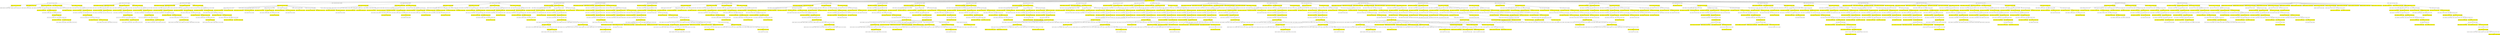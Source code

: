 digraph {nodecdf7cd9594ad44c6a8752987550eac6e [label="[], V: 0.013, N: 1500, P: 0.00, U: 0.000", shape="box", fillcolor=yellow, style=filled];
nodeaf8c138d23ad463985751530139ffd4a [label="[35], V: 0.002, N: 38, P: 0.00, U: 0.002", shape="box"];
nodec72aeb2a14a54324980526a14a1ae078 [label="[29,19], V: 0.014, N: 3, P: 0.03, U: 0.061", shape="box", fillcolor=yellow, style=filled];
nodee220c6c8c6cb4391b5ee36da352006d5 [label="[13,23], V: 0.024, N: 1, P: 0.04, U: 0.160", shape="box"];
nodec72aeb2a14a54324980526a14a1ae078 -> nodee220c6c8c6cb4391b5ee36da352006d5;
node3fee3d4060864cdf8ea1abb568e77cbb [label="[13,28], V: -0.012, N: 1, P: 0.06, U: 0.187", shape="box"];
nodec72aeb2a14a54324980526a14a1ae078 -> node3fee3d4060864cdf8ea1abb568e77cbb;
nodeaf8c138d23ad463985751530139ffd4a -> nodec72aeb2a14a54324980526a14a1ae078;
nodef39b5cb1f26742869034f25ea6c7ddda [label="[29,23], V: 0.039, N: 2, P: 0.04, U: 0.128", shape="box", fillcolor=yellow, style=filled];
noded8263f28a4b1403fb291f5275bf17867 [label="[25], V: 0.012, N: 1, P: 0.00, U: 0.000", shape="box"];
nodef39b5cb1f26742869034f25ea6c7ddda -> noded8263f28a4b1403fb291f5275bf17867;
nodeaf8c138d23ad463985751530139ffd4a -> nodef39b5cb1f26742869034f25ea6c7ddda;
node4be66ec56809438a8b031dfa9eae3197 [label="[29,28], V: -0.007, N: 14, P: 0.04, U: 0.060", shape="box", fillcolor=yellow, style=filled];
node0a523efc06b641d78f1679e0bf8f983d [label="[19], V: -0.025, N: 1, P: 0.00, U: -0.025", shape="box"];
node4be66ec56809438a8b031dfa9eae3197 -> node0a523efc06b641d78f1679e0bf8f983d;
node89a1115166b649359c51e6dbbd18b9d2 [label="[27], V: 0.012, N: 12, P: 0.23, U: 0.519", shape="box"];
node0175dea617f14df081dd580d0acbc446 [label="[19], V: 0.027, N: 1, P: 0.00, U: 0.027", shape="box", fillcolor=yellow, style=filled];
node89a1115166b649359c51e6dbbd18b9d2 -> node0175dea617f14df081dd580d0acbc446;
node0110bb6fc69844b2b81499ff0b55b4ba [label="[32], V: -0.015, N: 10, P: 0.25, U: 0.711", shape="box", fillcolor=yellow, style=filled];
nodeff3d418803f64657aa7077d30e87e042 [label="[19], V: 0.030, N: 1, P: 0.00, U: 0.030", shape="box"];
node0110bb6fc69844b2b81499ff0b55b4ba -> nodeff3d418803f64657aa7077d30e87e042;
node876fa20709674b2aa195f91a8b0bdf04 [label="[8], V: 0.023, N: 8, P: 0.32, U: 0.841", shape="box"];
nodeb90b69742d2441ce81da1860e8b2067d [label="[14], V: -0.027, N: 7, P: 0.69, U: 2.189", shape="box", fillcolor=yellow, style=filled];
node732156fbc63a4578abf974fb21477bea [label="[12], V: 0.171, N: 1, P: 0.00, U: 0.173", shape="box"];
nodeb90b69742d2441ce81da1860e8b2067d -> node732156fbc63a4578abf974fb21477bea;
node4023733e477b412097e212eb72736ff4 [label="[56], V: 0.102, N: 5, P: 0.99, U: 3.143", shape="box"];
node608c9acf03e446aba355862f864f4382 [label="[12], V: 0.059, N: 1, P: 0.16, U: 0.611", shape="box", fillcolor=yellow, style=filled];
node4023733e477b412097e212eb72736ff4 -> node608c9acf03e446aba355862f864f4382;
nodeb342122e11b24ccea1ffbe102ecd4194 [label="[1], V: -0.171, N: 3, P: 0.40, U: 1.426", shape="box", fillcolor=yellow, style=filled];
node5f716a233348466095e7e8f3fd656452 [label="[12,5], V: -0.063, N: 1, P: 0.13, U: 0.354", shape="box"];
nodeb342122e11b24ccea1ffbe102ecd4194 -> node5f716a233348466095e7e8f3fd656452;
node90d2fe8e36314cfda4cddbbf33f5979e [label="[12,9], V: -0.575, N: 1, P: 0.13, U: 0.417", shape="box"];
nodeb342122e11b24ccea1ffbe102ecd4194 -> node90d2fe8e36314cfda4cddbbf33f5979e;
node4023733e477b412097e212eb72736ff4 -> nodeb342122e11b24ccea1ffbe102ecd4194;
nodeb90b69742d2441ce81da1860e8b2067d -> node4023733e477b412097e212eb72736ff4;
node876fa20709674b2aa195f91a8b0bdf04 -> nodeb90b69742d2441ce81da1860e8b2067d;
node0110bb6fc69844b2b81499ff0b55b4ba -> node876fa20709674b2aa195f91a8b0bdf04;
node89a1115166b649359c51e6dbbd18b9d2 -> node0110bb6fc69844b2b81499ff0b55b4ba;
node4be66ec56809438a8b031dfa9eae3197 -> node89a1115166b649359c51e6dbbd18b9d2;
nodeaf8c138d23ad463985751530139ffd4a -> node4be66ec56809438a8b031dfa9eae3197;
nodeae395946d7c84c71a9445d7b7fa12c47 [label="[29,8], V: -0.004, N: 4, P: 0.04, U: 0.058", shape="box", fillcolor=yellow, style=filled];
noded60075b22045429c982d6158e422ae48 [label="[25], V: -0.002, N: 1, P: 0.00, U: -0.002", shape="box"];
nodeae395946d7c84c71a9445d7b7fa12c47 -> noded60075b22045429c982d6158e422ae48;
node61f26d0af6e5484caeef67727e827037 [label="[28], V: 0.047, N: 2, P: 0.24, U: 0.901", shape="box"];
node61f6e70ba4664912843337e9cd57b28f [label="[25], V: -0.059, N: 1, P: 0.00, U: 0.000", shape="box", fillcolor=yellow, style=filled];
node61f26d0af6e5484caeef67727e827037 -> node61f6e70ba4664912843337e9cd57b28f;
nodeae395946d7c84c71a9445d7b7fa12c47 -> node61f26d0af6e5484caeef67727e827037;
nodeaf8c138d23ad463985751530139ffd4a -> nodeae395946d7c84c71a9445d7b7fa12c47;
node9f30d90a2d4848b0a9ab32ea9ff83d80 [label="[29,27], V: -0.005, N: 14, P: 0.04, U: 0.058", shape="box", fillcolor=yellow, style=filled];
node92eba7dc898a41c88a9b8ef6bcf9edb6 [label="[19], V: 0.025, N: 1, P: 0.00, U: 0.025", shape="box"];
node9f30d90a2d4848b0a9ab32ea9ff83d80 -> node92eba7dc898a41c88a9b8ef6bcf9edb6;
node09e0e26e0dd344848e5c3a35608769e9 [label="[28], V: 0.012, N: 12, P: 0.23, U: 0.523", shape="box"];
nodebf02b756d7ca488ba04bd0b719f9e746 [label="[19], V: 0.027, N: 1, P: 0.00, U: 0.027", shape="box", fillcolor=yellow, style=filled];
node09e0e26e0dd344848e5c3a35608769e9 -> nodebf02b756d7ca488ba04bd0b719f9e746;
node2b058c9217164a08a9b7a5e910e4b803 [label="[32], V: -0.015, N: 10, P: 0.25, U: 0.711", shape="box", fillcolor=yellow, style=filled];
nodebfaf715a62324a48948a89be080ec9a5 [label="[19], V: 0.030, N: 1, P: 0.00, U: 0.030", shape="box"];
node2b058c9217164a08a9b7a5e910e4b803 -> nodebfaf715a62324a48948a89be080ec9a5;
nodef2752762a5dc4b3fbb84aacda4929eea [label="[8], V: 0.023, N: 8, P: 0.32, U: 0.841", shape="box"];
node8bcccabba5d24ce78e462adfa50b4771 [label="[14], V: -0.027, N: 7, P: 0.69, U: 2.189", shape="box", fillcolor=yellow, style=filled];
node5fe4c70b63b94c2caf0216b8b78f7c31 [label="[12], V: 0.171, N: 1, P: 0.00, U: 0.173", shape="box"];
node8bcccabba5d24ce78e462adfa50b4771 -> node5fe4c70b63b94c2caf0216b8b78f7c31;
node120bb0b4b9ad4be9ac05eeeafa280907 [label="[56], V: 0.102, N: 5, P: 0.99, U: 3.143", shape="box"];
node93eaa7fb8f2f48e19a694d9c8130c494 [label="[12], V: 0.059, N: 1, P: 0.16, U: 0.611", shape="box", fillcolor=yellow, style=filled];
node120bb0b4b9ad4be9ac05eeeafa280907 -> node93eaa7fb8f2f48e19a694d9c8130c494;
node57467a4b2a7a4cc6837c1ef2e260df39 [label="[1], V: -0.171, N: 3, P: 0.40, U: 1.426", shape="box", fillcolor=yellow, style=filled];
node815457467f5a4e6cbd7044244e7834d9 [label="[12,5], V: -0.063, N: 1, P: 0.13, U: 0.354", shape="box"];
node57467a4b2a7a4cc6837c1ef2e260df39 -> node815457467f5a4e6cbd7044244e7834d9;
node46834e1ce6e34d5ab66b3dbd46fae871 [label="[12,9], V: -0.575, N: 1, P: 0.13, U: 0.417", shape="box"];
node57467a4b2a7a4cc6837c1ef2e260df39 -> node46834e1ce6e34d5ab66b3dbd46fae871;
node120bb0b4b9ad4be9ac05eeeafa280907 -> node57467a4b2a7a4cc6837c1ef2e260df39;
node8bcccabba5d24ce78e462adfa50b4771 -> node120bb0b4b9ad4be9ac05eeeafa280907;
nodef2752762a5dc4b3fbb84aacda4929eea -> node8bcccabba5d24ce78e462adfa50b4771;
node2b058c9217164a08a9b7a5e910e4b803 -> nodef2752762a5dc4b3fbb84aacda4929eea;
node09e0e26e0dd344848e5c3a35608769e9 -> node2b058c9217164a08a9b7a5e910e4b803;
node9f30d90a2d4848b0a9ab32ea9ff83d80 -> node09e0e26e0dd344848e5c3a35608769e9;
nodeaf8c138d23ad463985751530139ffd4a -> node9f30d90a2d4848b0a9ab32ea9ff83d80;
nodecdf7cd9594ad44c6a8752987550eac6e -> nodeaf8c138d23ad463985751530139ffd4a;
node259d28658e8144b887c85d658a50e47e [label="[29], V: -0.002, N: 37, P: 0.00, U: -0.001", shape="box"];
node816d5d11f9354bc7b790981c17c6a24f [label="[35,19], V: 0.030, N: 1, P: 0.03, U: 0.075", shape="box", fillcolor=yellow, style=filled];
node259d28658e8144b887c85d658a50e47e -> node816d5d11f9354bc7b790981c17c6a24f;
node24a3563aa3f546f48bac6f3d559ed5f0 [label="[35,23], V: 0.029, N: 7, P: 0.05, U: 0.105", shape="box", fillcolor=yellow, style=filled];
node30319018ff7a4fa09f040be15a11f77e [label="[25], V: 0.012, N: 1, P: 0.00, U: 0.012", shape="box"];
node24a3563aa3f546f48bac6f3d559ed5f0 -> node30319018ff7a4fa09f040be15a11f77e;
node282092d77290418db6b5221df067f724 [label="[27], V: 0.003, N: 5, P: 0.21, U: 0.673", shape="box"];
node1cb9bab01937466abd07f8de60708517 [label="[25], V: 0.008, N: 1, P: 0.00, U: 0.009", shape="box", fillcolor=yellow, style=filled];
node282092d77290418db6b5221df067f724 -> node1cb9bab01937466abd07f8de60708517;
node1a267502125a48e0ad1f7ea55eaba228 [label="[8], V: 0.015, N: 3, P: 0.26, U: 0.931", shape="box", fillcolor=yellow, style=filled];
nodee7a4b67c1c9149538f9c44b17fdeb14c [label="[25], V: -0.029, N: 1, P: 0.00, U: -0.029", shape="box"];
node1a267502125a48e0ad1f7ea55eaba228 -> nodee7a4b67c1c9149538f9c44b17fdeb14c;
node27578afccd1741a680f988c3061aa100 [label="[14], V: 0.017, N: 1, P: 0.41, U: 1.371", shape="box"];
node1a267502125a48e0ad1f7ea55eaba228 -> node27578afccd1741a680f988c3061aa100;
node282092d77290418db6b5221df067f724 -> node1a267502125a48e0ad1f7ea55eaba228;
node24a3563aa3f546f48bac6f3d559ed5f0 -> node282092d77290418db6b5221df067f724;
node259d28658e8144b887c85d658a50e47e -> node24a3563aa3f546f48bac6f3d559ed5f0;
noded36926a7494546198996c05269056aaa [label="[35,28], V: -0.007, N: 14, P: 0.05, U: 0.071", shape="box", fillcolor=yellow, style=filled];
node6addb37e2b514eb79208d631eae65c02 [label="[19], V: -0.025, N: 1, P: 0.00, U: -0.025", shape="box"];
noded36926a7494546198996c05269056aaa -> node6addb37e2b514eb79208d631eae65c02;
node15277293c34c4491b650defb4d74e46d [label="[27], V: 0.012, N: 12, P: 0.23, U: 0.519", shape="box"];
node16dfbaf132b346ba8a2bed454070d654 [label="[19], V: 0.027, N: 1, P: 0.00, U: 0.027", shape="box", fillcolor=yellow, style=filled];
node15277293c34c4491b650defb4d74e46d -> node16dfbaf132b346ba8a2bed454070d654;
node0b10d8b17adc4964bdf771f3ba24a87d [label="[32], V: -0.015, N: 10, P: 0.25, U: 0.711", shape="box", fillcolor=yellow, style=filled];
nodee71c3ed5bd1243c5a4acdfbc5ba6e04c [label="[19], V: 0.030, N: 1, P: 0.00, U: 0.030", shape="box"];
node0b10d8b17adc4964bdf771f3ba24a87d -> nodee71c3ed5bd1243c5a4acdfbc5ba6e04c;
node9a4f5f6332f74074bf90f174b36c6c6c [label="[8], V: 0.023, N: 8, P: 0.32, U: 0.841", shape="box"];
node6f573e8decb048e3872240c5a1dafcd8 [label="[14], V: -0.027, N: 7, P: 0.69, U: 2.189", shape="box", fillcolor=yellow, style=filled];
nodecedfd828e73e47509eea2989557ce223 [label="[12], V: 0.171, N: 1, P: 0.00, U: 0.173", shape="box"];
node6f573e8decb048e3872240c5a1dafcd8 -> nodecedfd828e73e47509eea2989557ce223;
nodeb247a3cd8d45485098ae690f59a9453b [label="[56], V: 0.102, N: 5, P: 0.99, U: 3.143", shape="box"];
node4f03e881f14247dc8fd79626a06595cb [label="[12], V: 0.059, N: 1, P: 0.16, U: 0.611", shape="box", fillcolor=yellow, style=filled];
nodeb247a3cd8d45485098ae690f59a9453b -> node4f03e881f14247dc8fd79626a06595cb;
node088fb2bea74447459f334b1e17592caf [label="[1], V: -0.171, N: 3, P: 0.40, U: 1.426", shape="box", fillcolor=yellow, style=filled];
node25652c7326c342e1a3a1c4e044b062f0 [label="[12,5], V: -0.063, N: 1, P: 0.13, U: 0.354", shape="box"];
node088fb2bea74447459f334b1e17592caf -> node25652c7326c342e1a3a1c4e044b062f0;
node4fe2ba6d5d814c75854bccdc1180ffb7 [label="[12,9], V: -0.575, N: 1, P: 0.13, U: 0.417", shape="box"];
node088fb2bea74447459f334b1e17592caf -> node4fe2ba6d5d814c75854bccdc1180ffb7;
nodeb247a3cd8d45485098ae690f59a9453b -> node088fb2bea74447459f334b1e17592caf;
node6f573e8decb048e3872240c5a1dafcd8 -> nodeb247a3cd8d45485098ae690f59a9453b;
node9a4f5f6332f74074bf90f174b36c6c6c -> node6f573e8decb048e3872240c5a1dafcd8;
node0b10d8b17adc4964bdf771f3ba24a87d -> node9a4f5f6332f74074bf90f174b36c6c6c;
node15277293c34c4491b650defb4d74e46d -> node0b10d8b17adc4964bdf771f3ba24a87d;
noded36926a7494546198996c05269056aaa -> node15277293c34c4491b650defb4d74e46d;
node259d28658e8144b887c85d658a50e47e -> noded36926a7494546198996c05269056aaa;
node178565c9f476444b9748ea7f3b9bf10b [label="[35,27], V: -0.005, N: 14, P: 0.05, U: 0.073", shape="box", fillcolor=yellow, style=filled];
nodedec65016750e463d9dd37c0bb03241e9 [label="[19], V: 0.025, N: 1, P: 0.00, U: 0.025", shape="box"];
node178565c9f476444b9748ea7f3b9bf10b -> nodedec65016750e463d9dd37c0bb03241e9;
node76bc68825c4049d283ef4ce56a0251a9 [label="[28], V: 0.012, N: 12, P: 0.23, U: 0.523", shape="box"];
node873fbb7d6d1f44149eb98c72e5ab164e [label="[19], V: 0.027, N: 1, P: 0.00, U: 0.027", shape="box", fillcolor=yellow, style=filled];
node76bc68825c4049d283ef4ce56a0251a9 -> node873fbb7d6d1f44149eb98c72e5ab164e;
node0d185823937d4d60b9ede6e252db4485 [label="[32], V: -0.015, N: 10, P: 0.25, U: 0.711", shape="box", fillcolor=yellow, style=filled];
nodef99fa51ca4db4115a4bfd09b2bd60914 [label="[19], V: 0.030, N: 1, P: 0.00, U: 0.030", shape="box"];
node0d185823937d4d60b9ede6e252db4485 -> nodef99fa51ca4db4115a4bfd09b2bd60914;
nodee03cdf4aa71c450a8990913d1ce1dfd3 [label="[8], V: 0.023, N: 8, P: 0.32, U: 0.841", shape="box"];
node21813ee8f4774ee9b5533c721ed6c750 [label="[14], V: -0.027, N: 7, P: 0.69, U: 2.189", shape="box", fillcolor=yellow, style=filled];
node31b4eb0c46cf457cbd59c6f9942d0aae [label="[12], V: 0.171, N: 1, P: 0.00, U: 0.173", shape="box"];
node21813ee8f4774ee9b5533c721ed6c750 -> node31b4eb0c46cf457cbd59c6f9942d0aae;
node06875fb956284d8190a7f768ac628bed [label="[56], V: 0.102, N: 5, P: 0.99, U: 3.143", shape="box"];
node4e082de27fb34699ba5f1e0122935e24 [label="[12], V: 0.059, N: 1, P: 0.16, U: 0.611", shape="box", fillcolor=yellow, style=filled];
node06875fb956284d8190a7f768ac628bed -> node4e082de27fb34699ba5f1e0122935e24;
nodeaa0dd05b64864df7bd4a38311e50ce13 [label="[1], V: -0.171, N: 3, P: 0.40, U: 1.426", shape="box", fillcolor=yellow, style=filled];
node9ecc993637e84d1bb53a6c87861dda03 [label="[12,5], V: -0.063, N: 1, P: 0.13, U: 0.354", shape="box"];
nodeaa0dd05b64864df7bd4a38311e50ce13 -> node9ecc993637e84d1bb53a6c87861dda03;
node0ff3505037ba4623ae04e93543065e3b [label="[12,9], V: -0.575, N: 1, P: 0.13, U: 0.417", shape="box"];
nodeaa0dd05b64864df7bd4a38311e50ce13 -> node0ff3505037ba4623ae04e93543065e3b;
node06875fb956284d8190a7f768ac628bed -> nodeaa0dd05b64864df7bd4a38311e50ce13;
node21813ee8f4774ee9b5533c721ed6c750 -> node06875fb956284d8190a7f768ac628bed;
nodee03cdf4aa71c450a8990913d1ce1dfd3 -> node21813ee8f4774ee9b5533c721ed6c750;
node0d185823937d4d60b9ede6e252db4485 -> nodee03cdf4aa71c450a8990913d1ce1dfd3;
node76bc68825c4049d283ef4ce56a0251a9 -> node0d185823937d4d60b9ede6e252db4485;
node178565c9f476444b9748ea7f3b9bf10b -> node76bc68825c4049d283ef4ce56a0251a9;
node259d28658e8144b887c85d658a50e47e -> node178565c9f476444b9748ea7f3b9bf10b;
nodecdf7cd9594ad44c6a8752987550eac6e -> node259d28658e8144b887c85d658a50e47e;
nodea9341361ecb549b9a9307fb0eebc2c9e [label="[25], V: 0.008, N: 44, P: 0.00, U: 0.008", shape="box"];
node764ff892765b405497b7aab9ab2e6cd8 [label="[31,35], V: 0.024, N: 1, P: 0.02, U: 0.060", shape="box", fillcolor=yellow, style=filled];
nodea9341361ecb549b9a9307fb0eebc2c9e -> node764ff892765b405497b7aab9ab2e6cd8;
node457fd535198a418691125cd622b6d58f [label="[31,8], V: -0.005, N: 15, P: 0.06, U: 0.086", shape="box", fillcolor=yellow, style=filled];
node99d2b812896846ea9a34f578075fd2a7 [label="[35], V: 0.023, N: 1, P: 0.00, U: 0.023", shape="box"];
node457fd535198a418691125cd622b6d58f -> node99d2b812896846ea9a34f578075fd2a7;
node97300e4b97cb4789abf8600e5ebf64b4 [label="[27], V: 0.014, N: 13, P: 0.31, U: 0.763", shape="box"];
node8ccb2f1219764be1ac612ae54e305841 [label="[29], V: 0.048, N: 1, P: 0.00, U: 0.050", shape="box", fillcolor=yellow, style=filled];
node97300e4b97cb4789abf8600e5ebf64b4 -> node8ccb2f1219764be1ac612ae54e305841;
nodef528fce7112d4f8e94a7aaeb9b33c484 [label="[28], V: -0.018, N: 11, P: 0.39, U: 0.979", shape="box", fillcolor=yellow, style=filled];
node1cf77b9d5e8b4fd6a4cc653b65ce51db [label="[35], V: -0.037, N: 1, P: 0.00, U: -0.037", shape="box"];
nodef528fce7112d4f8e94a7aaeb9b33c484 -> node1cf77b9d5e8b4fd6a4cc653b65ce51db;
nodebd10c5d4208945d9a49539161e261f2d [label="[23], V: 0.029, N: 9, P: 0.67, U: 1.856", shape="box"];
node8ca264c453084b9789ddfec9e59c5f4b [label="[51], V: 0.036, N: 1, P: 0.00, U: 0.042", shape="box", fillcolor=yellow, style=filled];
nodebd10c5d4208945d9a49539161e261f2d -> node8ca264c453084b9789ddfec9e59c5f4b;
node6f5a70a9dc3443eab61b251081e30d58 [label="[56], V: -0.038, N: 7, P: 0.67, U: 1.937", shape="box", fillcolor=yellow, style=filled];
nodeb60504537ecb40958a83454e4fb5cf20 [label="[9], V: -0.004, N: 1, P: 0.00, U: 0.000", shape="box"];
node6f5a70a9dc3443eab61b251081e30d58 -> nodeb60504537ecb40958a83454e4fb5cf20;
node768f877f4b344b69bc992143efccb3aa [label="[3], V: 0.043, N: 5, P: 0.99, U: 3.216", shape="box"];
node75488c2f93f74596b8065a847f8191f9 [label="[5], V: -0.063, N: 4, P: 0.98, U: 3.309", shape="box", fillcolor=yellow, style=filled];
node9732975115ce49a7a675faf323974ea4 [label="[0,26], V: -0.128, N: 1, P: 0.10, U: 0.226", shape="box"];
node75488c2f93f74596b8065a847f8191f9 -> node9732975115ce49a7a675faf323974ea4;
node96bfd3a85f26426b813472baa1536838 [label="[0,47], V: -0.039, N: 1, P: 0.10, U: 0.354", shape="box"];
node75488c2f93f74596b8065a847f8191f9 -> node96bfd3a85f26426b813472baa1536838;
node2411bed6b78f41efba34606b4c1646fd [label="[0,48], V: -0.054, N: 1, P: 0.10, U: 0.300", shape="box"];
node75488c2f93f74596b8065a847f8191f9 -> node2411bed6b78f41efba34606b4c1646fd;
node768f877f4b344b69bc992143efccb3aa -> node75488c2f93f74596b8065a847f8191f9;
node6f5a70a9dc3443eab61b251081e30d58 -> node768f877f4b344b69bc992143efccb3aa;
nodebd10c5d4208945d9a49539161e261f2d -> node6f5a70a9dc3443eab61b251081e30d58;
nodef528fce7112d4f8e94a7aaeb9b33c484 -> nodebd10c5d4208945d9a49539161e261f2d;
node97300e4b97cb4789abf8600e5ebf64b4 -> nodef528fce7112d4f8e94a7aaeb9b33c484;
node457fd535198a418691125cd622b6d58f -> node97300e4b97cb4789abf8600e5ebf64b4;
nodea9341361ecb549b9a9307fb0eebc2c9e -> node457fd535198a418691125cd622b6d58f;
nodef4f8eca3956f4494a7e4808d9ba7fd7f [label="[31,27], V: -0.005, N: 14, P: 0.06, U: 0.088", shape="box", fillcolor=yellow, style=filled];
nodeb1e0d5f79f224becac5eab1eb185bb15 [label="[35], V: 0.021, N: 1, P: 0.00, U: 0.021", shape="box"];
nodef4f8eca3956f4494a7e4808d9ba7fd7f -> nodeb1e0d5f79f224becac5eab1eb185bb15;
node8e136cfcecee467fbe28e6693cb7e6ec [label="[8], V: 0.012, N: 12, P: 0.31, U: 0.766", shape="box"];
nodee18f78cd0e0b4bc29b09eba5917e8ebe [label="[29], V: 0.048, N: 1, P: 0.00, U: 0.050", shape="box", fillcolor=yellow, style=filled];
node8e136cfcecee467fbe28e6693cb7e6ec -> nodee18f78cd0e0b4bc29b09eba5917e8ebe;
node299a1378a80649b68d0ff7128ad55778 [label="[28], V: -0.016, N: 10, P: 0.39, U: 1.015", shape="box", fillcolor=yellow, style=filled];
node309d7e57a88f47b3856ffc596d797d60 [label="[35], V: -0.037, N: 1, P: 0.00, U: -0.037", shape="box"];
node299a1378a80649b68d0ff7128ad55778 -> node309d7e57a88f47b3856ffc596d797d60;
nodee68c5280fb524b6297548278bd4cdf02 [label="[23], V: 0.027, N: 8, P: 0.67, U: 1.920", shape="box"];
node807eeb3fef394349b8732f7d043262e1 [label="[51], V: 0.036, N: 1, P: 0.00, U: 0.042", shape="box", fillcolor=yellow, style=filled];
nodee68c5280fb524b6297548278bd4cdf02 -> node807eeb3fef394349b8732f7d043262e1;
node93adcf2845a64698b010b56dae003792 [label="[56], V: -0.037, N: 6, P: 0.67, U: 2.022", shape="box", fillcolor=yellow, style=filled];
nodeb890f846df10422cad22c74fb0e00d4e [label="[9], V: -0.004, N: 1, P: 0.00, U: 0.000", shape="box"];
node93adcf2845a64698b010b56dae003792 -> nodeb890f846df10422cad22c74fb0e00d4e;
nodecd92f6169bab4decb70dcdb496da07d1 [label="[3], V: 0.044, N: 4, P: 0.99, U: 3.351", shape="box"];
nodeaeb0d04c0361414d8b0a482b683cf2a2 [label="[5], V: -0.071, N: 3, P: 0.98, U: 3.370", shape="box", fillcolor=yellow, style=filled];
node97314be599414987b2d5f50f205f1d65 [label="[0,26], V: -0.128, N: 1, P: 0.10, U: 0.205", shape="box"];
nodeaeb0d04c0361414d8b0a482b683cf2a2 -> node97314be599414987b2d5f50f205f1d65;
node4682d1486b504e19bd6b5944caa9e617 [label="[0,48], V: -0.054, N: 1, P: 0.10, U: 0.333", shape="box"];
nodeaeb0d04c0361414d8b0a482b683cf2a2 -> node4682d1486b504e19bd6b5944caa9e617;
nodecd92f6169bab4decb70dcdb496da07d1 -> nodeaeb0d04c0361414d8b0a482b683cf2a2;
node93adcf2845a64698b010b56dae003792 -> nodecd92f6169bab4decb70dcdb496da07d1;
nodee68c5280fb524b6297548278bd4cdf02 -> node93adcf2845a64698b010b56dae003792;
node299a1378a80649b68d0ff7128ad55778 -> nodee68c5280fb524b6297548278bd4cdf02;
node8e136cfcecee467fbe28e6693cb7e6ec -> node299a1378a80649b68d0ff7128ad55778;
nodef4f8eca3956f4494a7e4808d9ba7fd7f -> node8e136cfcecee467fbe28e6693cb7e6ec;
nodea9341361ecb549b9a9307fb0eebc2c9e -> nodef4f8eca3956f4494a7e4808d9ba7fd7f;
nodeb1f38bfedcb0437d838138e665685533 [label="[31,32], V: -0.017, N: 13, P: 0.07, U: 0.080", shape="box", fillcolor=yellow, style=filled];
node62996ef9ffd4428083399efafb086233 [label="[21], V: 0.001, N: 1, P: 0.00, U: 0.003", shape="box"];
nodeb1f38bfedcb0437d838138e665685533 -> node62996ef9ffd4428083399efafb086233;
node9848ebc018b54b5dac749db4e696d24f [label="[26,21,8], V: 0.021, N: 11, P: 0.21, U: 0.549", shape="box"];
node7720091f4a4c49da93e9d434f6f95687 [label="[29], V: 0.009, N: 1, P: 0.00, U: 0.011", shape="box", fillcolor=yellow, style=filled];
node9848ebc018b54b5dac749db4e696d24f -> node7720091f4a4c49da93e9d434f6f95687;
node360a10cbfd864fc38298143cb861fb1d [label="[27], V: -0.028, N: 9, P: 0.31, U: 0.820", shape="box", fillcolor=yellow, style=filled];
node2edc2192938b42edb3302633642e5271 [label="[35], V: -0.005, N: 1, P: 0.00, U: -0.003", shape="box"];
node360a10cbfd864fc38298143cb861fb1d -> node2edc2192938b42edb3302633642e5271;
node3432fcfc29d64099becd4526249b9576 [label="[28], V: 0.032, N: 7, P: 0.39, U: 1.167", shape="box"];
node5cf2f1d90bf04e2f83d3ca00bfd696df [label="[35], V: -0.069, N: 1, P: 0.00, U: -0.067", shape="box", fillcolor=yellow, style=filled];
node3432fcfc29d64099becd4526249b9576 -> node5cf2f1d90bf04e2f83d3ca00bfd696df;
nodee407ff95565341a9be102a9f10d7ebf5 [label="[23], V: -0.032, N: 5, P: 0.71, U: 2.265", shape="box", fillcolor=yellow, style=filled];
node6efd030dc65e4835aa732f1ad3392ece [label="[51], V: 0.009, N: 1, P: 0.00, U: 0.018", shape="box"];
nodee407ff95565341a9be102a9f10d7ebf5 -> node6efd030dc65e4835aa732f1ad3392ece;
node2758cc8d37e04ab3aa806b1c896edbf8 [label="[56], V: 0.053, N: 3, P: 0.75, U: 2.625", shape="box"];
node8e7d00ae96844cacb12aea7e7e8209aa [label="[9], V: -0.047, N: 1, P: 0.00, U: -0.034", shape="box", fillcolor=yellow, style=filled];
node2758cc8d37e04ab3aa806b1c896edbf8 -> node8e7d00ae96844cacb12aea7e7e8209aa;
node0ec7699844b340b6a3fb1ab41583bb38 [label="[3], V: -0.114, N: 1, P: 0.99, U: 3.295", shape="box", fillcolor=yellow, style=filled];
node2758cc8d37e04ab3aa806b1c896edbf8 -> node0ec7699844b340b6a3fb1ab41583bb38;
nodee407ff95565341a9be102a9f10d7ebf5 -> node2758cc8d37e04ab3aa806b1c896edbf8;
node3432fcfc29d64099becd4526249b9576 -> nodee407ff95565341a9be102a9f10d7ebf5;
node360a10cbfd864fc38298143cb861fb1d -> node3432fcfc29d64099becd4526249b9576;
node9848ebc018b54b5dac749db4e696d24f -> node360a10cbfd864fc38298143cb861fb1d;
nodeb1f38bfedcb0437d838138e665685533 -> node9848ebc018b54b5dac749db4e696d24f;
nodea9341361ecb549b9a9307fb0eebc2c9e -> nodeb1f38bfedcb0437d838138e665685533;
nodecdf7cd9594ad44c6a8752987550eac6e -> nodea9341361ecb549b9a9307fb0eebc2c9e;
node2137360b89394b97b0e5b90b1fe71c9b [label="[34], V: -0.045, N: 29, P: 0.00, U: -0.045", shape="box"];
nodee3b5841ded094fff84b9b9a520b5c735 [label="[40,19], V: 0.047, N: 28, P: 0.03, U: 0.100", shape="box", fillcolor=yellow, style=filled];
nodef1a4c120ccf341b1922aa5acc5c0900b [label="[13,23], V: -0.046, N: 3, P: 0.04, U: 0.027", shape="box"];
node58fbb38f3f3244ac8c08cd8fff098e77 [label="[26], V: 0.013, N: 1, P: 0.00, U: 0.014", shape="box", fillcolor=yellow, style=filled];
nodef1a4c120ccf341b1922aa5acc5c0900b -> node58fbb38f3f3244ac8c08cd8fff098e77;
nodee09b5723541e4a4894928a8948b5bce9 [label="[27], V: 0.144, N: 1, P: 0.42, U: 1.392", shape="box", fillcolor=yellow, style=filled];
nodef1a4c120ccf341b1922aa5acc5c0900b -> nodee09b5723541e4a4894928a8948b5bce9;
nodee3b5841ded094fff84b9b9a520b5c735 -> nodef1a4c120ccf341b1922aa5acc5c0900b;
noded18e35a9eb1b453ba50edf7a587179fd [label="[13,28], V: -0.026, N: 1, P: 0.05, U: 0.064", shape="box"];
nodee3b5841ded094fff84b9b9a520b5c735 -> noded18e35a9eb1b453ba50edf7a587179fd;
node2ae2f9b869da41e4b543f70add6707d9 [label="[13,8], V: -0.050, N: 4, P: 0.05, U: 0.037", shape="box"];
nodeeb41f653521547aeb194037a4bfb2f73 [label="[2,23], V: -0.012, N: 1, P: 0.05, U: 0.174", shape="box", fillcolor=yellow, style=filled];
node2ae2f9b869da41e4b543f70add6707d9 -> nodeeb41f653521547aeb194037a4bfb2f73;
node0d2e82de03214334846eaf6c165b1a78 [label="[2,27], V: 0.120, N: 2, P: 0.08, U: 0.315", shape="box", fillcolor=yellow, style=filled];
node0e0e80a4ea6843e9af3cd6b77b8b00ee [label="[23], V: 0.225, N: 1, P: 0.12, U: 0.000", shape="box"];
node0d2e82de03214334846eaf6c165b1a78 -> node0e0e80a4ea6843e9af3cd6b77b8b00ee;
node2ae2f9b869da41e4b543f70add6707d9 -> node0d2e82de03214334846eaf6c165b1a78;
nodee3b5841ded094fff84b9b9a520b5c735 -> node2ae2f9b869da41e4b543f70add6707d9;
node5d9d55b6f43641d99648373debf01285 [label="[13,32], V: -0.022, N: 6, P: 0.05, U: 0.066", shape="box"];
node498c33b1dfcb421c931775d4d73de66e [label="[23], V: -0.028, N: 1, P: 0.14, U: 0.445", shape="box", fillcolor=yellow, style=filled];
node5d9d55b6f43641d99648373debf01285 -> node498c33b1dfcb421c931775d4d73de66e;
node7b230aa68a2f493f98fbc25c4dd60b3e [label="[27], V: 0.039, N: 4, P: 0.36, U: 1.232", shape="box", fillcolor=yellow, style=filled];
node3e6c7b42d848429189d404d22bdd3f8a [label="[23], V: 0.109, N: 1, P: 0.23, U: 0.939", shape="box"];
node7b230aa68a2f493f98fbc25c4dd60b3e -> node3e6c7b42d848429189d404d22bdd3f8a;
node679bb9e4296e4433a68353d3a5f21f23 [label="[28], V: -0.070, N: 2, P: 0.47, U: 1.636", shape="box"];
node481b23aa95e54d9dbd6f99df056198ac [label="[12], V: 0.100, N: 1, P: 0.00, U: 0.000", shape="box", fillcolor=yellow, style=filled];
node679bb9e4296e4433a68353d3a5f21f23 -> node481b23aa95e54d9dbd6f99df056198ac;
node7b230aa68a2f493f98fbc25c4dd60b3e -> node679bb9e4296e4433a68353d3a5f21f23;
node5d9d55b6f43641d99648373debf01285 -> node7b230aa68a2f493f98fbc25c4dd60b3e;
nodee3b5841ded094fff84b9b9a520b5c735 -> node5d9d55b6f43641d99648373debf01285;
node114c82d406c54fdcb5c2f2e3cd93f2f2 [label="[13,2], V: -0.049, N: 4, P: 0.04, U: 0.025", shape="box"];
nodefcefd576a7144477b08e69a858e50722 [label="[8,23], V: -0.012, N: 1, P: 0.05, U: 0.150", shape="box", fillcolor=yellow, style=filled];
node114c82d406c54fdcb5c2f2e3cd93f2f2 -> nodefcefd576a7144477b08e69a858e50722;
node6cb078ca842e4f25bdd33bb713fb66c7 [label="[8,27], V: 0.120, N: 2, P: 0.06, U: 0.233", shape="box", fillcolor=yellow, style=filled];
node1dedecc34c3841489b42655f34391bb0 [label="[23], V: 0.225, N: 1, P: 0.12, U: 0.000", shape="box"];
node6cb078ca842e4f25bdd33bb713fb66c7 -> node1dedecc34c3841489b42655f34391bb0;
node114c82d406c54fdcb5c2f2e3cd93f2f2 -> node6cb078ca842e4f25bdd33bb713fb66c7;
nodee3b5841ded094fff84b9b9a520b5c735 -> node114c82d406c54fdcb5c2f2e3cd93f2f2;
node70da97c4a6a34a86b16d8ba5f7348c8d [label="[13,27], V: -0.057, N: 2, P: 0.05, U: 0.036", shape="box"];
node7826e45d76f44902aac09cce1aba8d40 [label="[23], V: 0.144, N: 1, P: 0.11, U: 0.000", shape="box", fillcolor=yellow, style=filled];
node70da97c4a6a34a86b16d8ba5f7348c8d -> node7826e45d76f44902aac09cce1aba8d40;
nodee3b5841ded094fff84b9b9a520b5c735 -> node70da97c4a6a34a86b16d8ba5f7348c8d;
node2601fcad97984bb58f9a2378548a1a1d [label="[13,56], V: -0.011, N: 3, P: 0.04, U: 0.094", shape="box"];
nodebb4c33ee5e4b4c1195cadd570185ee03 [label="[23], V: -0.022, N: 1, P: 0.08, U: 0.253", shape="box", fillcolor=yellow, style=filled];
node2601fcad97984bb58f9a2378548a1a1d -> nodebb4c33ee5e4b4c1195cadd570185ee03;
node873a0e910a1b4906a55357e63549e6e1 [label="[28], V: 0.083, N: 1, P: 0.31, U: 1.047", shape="box", fillcolor=yellow, style=filled];
node2601fcad97984bb58f9a2378548a1a1d -> node873a0e910a1b4906a55357e63549e6e1;
nodee3b5841ded094fff84b9b9a520b5c735 -> node2601fcad97984bb58f9a2378548a1a1d;
node1883c6024b214585ba14b7d29fee2eef [label="[13,3], V: -0.038, N: 4, P: 0.04, U: 0.036", shape="box"];
node1dfce11a3dba41418c28cf818977eb5c [label="[23], V: 0.007, N: 1, P: 0.08, U: 0.304", shape="box", fillcolor=yellow, style=filled];
node1883c6024b214585ba14b7d29fee2eef -> node1dfce11a3dba41418c28cf818977eb5c;
nodea6e9e24c3ec6427893030e0993f2550d [label="[27], V: 0.085, N: 2, P: 0.29, U: 1.064", shape="box", fillcolor=yellow, style=filled];
node8f5fe3cca4f04f14890a41bb0aec39b7 [label="[23], V: 0.146, N: 1, P: 0.12, U: 0.000", shape="box"];
nodea6e9e24c3ec6427893030e0993f2550d -> node8f5fe3cca4f04f14890a41bb0aec39b7;
node1883c6024b214585ba14b7d29fee2eef -> nodea6e9e24c3ec6427893030e0993f2550d;
nodee3b5841ded094fff84b9b9a520b5c735 -> node1883c6024b214585ba14b7d29fee2eef;
node2137360b89394b97b0e5b90b1fe71c9b -> nodee3b5841ded094fff84b9b9a520b5c735;
nodecdf7cd9594ad44c6a8752987550eac6e -> node2137360b89394b97b0e5b90b1fe71c9b;
nodef1791a09c7eb4ba8ae1479f9bee69721 [label="[40], V: -0.004, N: 35, P: 0.01, U: -0.002", shape="box"];
node5ffc68923c734d018fbf3079bc38e3c3 [label="[34,19], V: 0.027, N: 9, P: 0.03, U: 0.076", shape="box", fillcolor=yellow, style=filled];
node2ad85446a0e04fbeab23d239502ef95c [label="[13,23], V: 0.020, N: 1, P: 0.04, U: 0.138", shape="box"];
node5ffc68923c734d018fbf3079bc38e3c3 -> node2ad85446a0e04fbeab23d239502ef95c;
node06fde5e15e974bf59a9c255c059a68ce [label="[13,28], V: -0.026, N: 1, P: 0.05, U: 0.118", shape="box"];
node5ffc68923c734d018fbf3079bc38e3c3 -> node06fde5e15e974bf59a9c255c059a68ce;
node924fa77b621a444fbfa3051cd4de4e8c [label="[13,8], V: 0.009, N: 3, P: 0.05, U: 0.161", shape="box"];
node82753cd8dd444e9db91964d4e70b3597 [label="[2,23], V: -0.012, N: 1, P: 0.05, U: 0.164", shape="box", fillcolor=yellow, style=filled];
node924fa77b621a444fbfa3051cd4de4e8c -> node82753cd8dd444e9db91964d4e70b3597;
nodefb1eb480f48f43e9b15e46dc8e971c14 [label="[2,27], V: 0.016, N: 1, P: 0.08, U: 0.282", shape="box", fillcolor=yellow, style=filled];
node924fa77b621a444fbfa3051cd4de4e8c -> nodefb1eb480f48f43e9b15e46dc8e971c14;
node5ffc68923c734d018fbf3079bc38e3c3 -> node924fa77b621a444fbfa3051cd4de4e8c;
nodeb3a058af3c6c4d6180d290b7c1448ef2 [label="[13,32], V: -0.006, N: 1, P: 0.05, U: 0.136", shape="box"];
node5ffc68923c734d018fbf3079bc38e3c3 -> nodeb3a058af3c6c4d6180d290b7c1448ef2;
nodebac32aa7947e4ae297e65e4b8eb39bd1 [label="[13,27], V: -0.057, N: 2, P: 0.05, U: 0.093", shape="box"];
node78e996975fdf4dedb3399e60d4d5bd39 [label="[23], V: 0.144, N: 1, P: 0.11, U: 0.000", shape="box", fillcolor=yellow, style=filled];
nodebac32aa7947e4ae297e65e4b8eb39bd1 -> node78e996975fdf4dedb3399e60d4d5bd39;
node5ffc68923c734d018fbf3079bc38e3c3 -> nodebac32aa7947e4ae297e65e4b8eb39bd1;
nodef1791a09c7eb4ba8ae1479f9bee69721 -> node5ffc68923c734d018fbf3079bc38e3c3;
node89b9ad835e7545cea8b0b862660731ad [label="[34,28], V: -0.008, N: 13, P: 0.05, U: 0.068", shape="box", fillcolor=yellow, style=filled];
nodec832ffe445094db39e087bd517cd4835 [label="[19], V: -0.011, N: 1, P: 0.00, U: -0.011", shape="box"];
node89b9ad835e7545cea8b0b862660731ad -> nodec832ffe445094db39e087bd517cd4835;
nodebf4dc931982445648b41cdbdb7f369a5 [label="[27], V: 0.020, N: 11, P: 0.22, U: 0.572", shape="box"];
node97416e7281354c58915adbcb161a4606 [label="[19], V: 0.017, N: 1, P: 0.00, U: 0.017", shape="box", fillcolor=yellow, style=filled];
nodebf4dc931982445648b41cdbdb7f369a5 -> node97416e7281354c58915adbcb161a4606;
nodecc12028a12af47b09f342e79881d05fd [label="[8], V: -0.023, N: 4, P: 0.25, U: 0.664", shape="box", fillcolor=yellow, style=filled];
nodef154e9ce46e44a3b9197ca439d1c4ed9 [label="[25], V: -0.023, N: 1, P: 0.00, U: -0.021", shape="box"];
nodecc12028a12af47b09f342e79881d05fd -> nodef154e9ce46e44a3b9197ca439d1c4ed9;
node1794f1ead91e469db3f0f684b5c28feb [label="[14], V: 0.045, N: 2, P: 0.44, U: 1.556", shape="box"];
nodefe3afebaa34b45e5be8546192528f78a [label="[12], V: -0.102, N: 1, P: 0.00, U: 0.000", shape="box", fillcolor=yellow, style=filled];
node1794f1ead91e469db3f0f684b5c28feb -> nodefe3afebaa34b45e5be8546192528f78a;
nodecc12028a12af47b09f342e79881d05fd -> node1794f1ead91e469db3f0f684b5c28feb;
nodebf4dc931982445648b41cdbdb7f369a5 -> nodecc12028a12af47b09f342e79881d05fd;
nodefa12e1e3fb7643f48c7a3af5b7e35008 [label="[32], V: -0.020, N: 5, P: 0.25, U: 0.666", shape="box", fillcolor=yellow, style=filled];
nodebe602dc612224aa0b4ec0a21912a776d [label="[19], V: 0.052, N: 1, P: 0.00, U: 0.053", shape="box"];
nodefa12e1e3fb7643f48c7a3af5b7e35008 -> nodebe602dc612224aa0b4ec0a21912a776d;
nodef7f34538bb894600813d2f53360560f4 [label="[8], V: 0.092, N: 3, P: 0.31, U: 1.185", shape="box"];
node3280cf274cf744c9abdb5df11526aed8 [label="[14], V: -0.117, N: 2, P: 0.74, U: 2.302", shape="box", fillcolor=yellow, style=filled];
nodec486cfd2688745d3b277b4fe8480b73d [label="[12], V: -0.085, N: 1, P: 0.00, U: 0.000", shape="box"];
node3280cf274cf744c9abdb5df11526aed8 -> nodec486cfd2688745d3b277b4fe8480b73d;
nodef7f34538bb894600813d2f53360560f4 -> node3280cf274cf744c9abdb5df11526aed8;
nodefa12e1e3fb7643f48c7a3af5b7e35008 -> nodef7f34538bb894600813d2f53360560f4;
nodebf4dc931982445648b41cdbdb7f369a5 -> nodefa12e1e3fb7643f48c7a3af5b7e35008;
node89b9ad835e7545cea8b0b862660731ad -> nodebf4dc931982445648b41cdbdb7f369a5;
nodef1791a09c7eb4ba8ae1479f9bee69721 -> node89b9ad835e7545cea8b0b862660731ad;
node7ab14116e605475bbfc30e50adae001e [label="[34,27], V: 0.002, N: 12, P: 0.04, U: 0.073", shape="box", fillcolor=yellow, style=filled];
node9040ddf8f8794d6285226a95bc43956c [label="[19], V: 0.048, N: 1, P: 0.00, U: 0.048", shape="box"];
node7ab14116e605475bbfc30e50adae001e -> node9040ddf8f8794d6285226a95bc43956c;
nodefc27fed7b6bc4811a6fbe9bc7fb17629 [label="[28], V: 0.013, N: 10, P: 0.18, U: 0.471", shape="box"];
node91c07dcfb5ee417584c9e9957a6f3798 [label="[19], V: 0.017, N: 1, P: 0.00, U: 0.017", shape="box", fillcolor=yellow, style=filled];
nodefc27fed7b6bc4811a6fbe9bc7fb17629 -> node91c07dcfb5ee417584c9e9957a6f3798;
nodea6aecae7af08451b92a2b5e7d474b3bf [label="[8], V: -0.023, N: 4, P: 0.25, U: 0.690", shape="box", fillcolor=yellow, style=filled];
node9b85d8a441f04862be420d5123a85a37 [label="[25], V: -0.023, N: 1, P: 0.00, U: -0.021", shape="box"];
nodea6aecae7af08451b92a2b5e7d474b3bf -> node9b85d8a441f04862be420d5123a85a37;
node6c116f7df4b04ea7b7414113ab3b293e [label="[14], V: 0.045, N: 2, P: 0.44, U: 1.556", shape="box"];
nodefcd68e8cb57f43a7a78f9538130258f7 [label="[12], V: -0.102, N: 1, P: 0.00, U: 0.000", shape="box", fillcolor=yellow, style=filled];
node6c116f7df4b04ea7b7414113ab3b293e -> nodefcd68e8cb57f43a7a78f9538130258f7;
nodea6aecae7af08451b92a2b5e7d474b3bf -> node6c116f7df4b04ea7b7414113ab3b293e;
nodefc27fed7b6bc4811a6fbe9bc7fb17629 -> nodea6aecae7af08451b92a2b5e7d474b3bf;
nodeb36109bfa9634ceaa3240d6796467367 [label="[32], V: -0.003, N: 4, P: 0.25, U: 0.739", shape="box", fillcolor=yellow, style=filled];
nodedc26f8f7b1c9446a8f5017c56dc55ba2 [label="[19], V: 0.052, N: 1, P: 0.00, U: 0.053", shape="box"];
nodeb36109bfa9634ceaa3240d6796467367 -> nodedc26f8f7b1c9446a8f5017c56dc55ba2;
nodea1fdc2a4246f4c4aa8df7738d8ce5d53 [label="[8], V: 0.096, N: 2, P: 0.31, U: 1.154", shape="box"];
nodeac06b17f2da3486690efbc92c8bb9842 [label="[14], V: -0.149, N: 1, P: 0.74, U: 0.000", shape="box", fillcolor=yellow, style=filled];
nodea1fdc2a4246f4c4aa8df7738d8ce5d53 -> nodeac06b17f2da3486690efbc92c8bb9842;
nodeb36109bfa9634ceaa3240d6796467367 -> nodea1fdc2a4246f4c4aa8df7738d8ce5d53;
nodefc27fed7b6bc4811a6fbe9bc7fb17629 -> nodeb36109bfa9634ceaa3240d6796467367;
node7ab14116e605475bbfc30e50adae001e -> nodefc27fed7b6bc4811a6fbe9bc7fb17629;
nodef1791a09c7eb4ba8ae1479f9bee69721 -> node7ab14116e605475bbfc30e50adae001e;
nodecdf7cd9594ad44c6a8752987550eac6e -> nodef1791a09c7eb4ba8ae1479f9bee69721;
node6cab3c743e4f4065b27207934d7f21ca [label="[19], V: -0.003, N: 41, P: 0.00, U: -0.003", shape="box"];
node38287aa581b64068b76b576959c71392 [label="[13,29], V: 0.021, N: 7, P: 0.03, U: 0.063", shape="box", fillcolor=yellow, style=filled];
node19f445e037334598a8e3321e504a7239 [label="[35,23], V: 0.012, N: 2, P: 0.06, U: 0.202", shape="box"];
node1ddecde3448e48e49a37556d06a0fb32 [label="[26], V: 0.026, N: 1, P: 0.00, U: 0.000", shape="box", fillcolor=yellow, style=filled];
node19f445e037334598a8e3321e504a7239 -> node1ddecde3448e48e49a37556d06a0fb32;
node38287aa581b64068b76b576959c71392 -> node19f445e037334598a8e3321e504a7239;
nodefd5d48835289418ebbb11acdc2c9751c [label="[35,28], V: 0.017, N: 2, P: 0.08, U: 0.236", shape="box"];
nodee5c64d93ddb444ecbeae962fd9c8b136 [label="[17], V: -0.041, N: 1, P: 0.00, U: 0.000", shape="box", fillcolor=yellow, style=filled];
nodefd5d48835289418ebbb11acdc2c9751c -> nodee5c64d93ddb444ecbeae962fd9c8b136;
node38287aa581b64068b76b576959c71392 -> nodefd5d48835289418ebbb11acdc2c9751c;
node44a2c29479ef470898cc42ffafda1bd0 [label="[35,27], V: -0.020, N: 2, P: 0.08, U: 0.233", shape="box"];
node26a3c18b19da48efb382f460209420fd [label="[23], V: 0.066, N: 1, P: 0.09, U: 0.000", shape="box", fillcolor=yellow, style=filled];
node44a2c29479ef470898cc42ffafda1bd0 -> node26a3c18b19da48efb382f460209420fd;
node38287aa581b64068b76b576959c71392 -> node44a2c29479ef470898cc42ffafda1bd0;
node6cab3c743e4f4065b27207934d7f21ca -> node38287aa581b64068b76b576959c71392;
node3c898444c2ea4cb09e35417816b017c3 [label="[13,28], V: -0.008, N: 12, P: 0.04, U: 0.059", shape="box", fillcolor=yellow, style=filled];
noded79b29e9a27448c48a46d1626b0ba15d [label="[35], V: 0.026, N: 1, P: 0.00, U: 0.026", shape="box"];
node3c898444c2ea4cb09e35417816b017c3 -> noded79b29e9a27448c48a46d1626b0ba15d;
node92f01b5fc3ba46f2831804613fd38cf5 [label="[27], V: 0.014, N: 10, P: 0.37, U: 0.977", shape="box"];
nodee80f96d9aa074e279c98d94c26ef85e1 [label="[35], V: 0.011, N: 1, P: 0.00, U: 0.011", shape="box", fillcolor=yellow, style=filled];
node92f01b5fc3ba46f2831804613fd38cf5 -> nodee80f96d9aa074e279c98d94c26ef85e1;
node65be5f1cafc34f58830f5a5beb9750de [label="[32], V: -0.018, N: 8, P: 0.36, U: 1.008", shape="box", fillcolor=yellow, style=filled];
node2faa57a1b21f4a8082c8f6d863935841 [label="[35], V: -0.014, N: 1, P: 0.00, U: -0.014", shape="box"];
node65be5f1cafc34f58830f5a5beb9750de -> node2faa57a1b21f4a8082c8f6d863935841;
node31f0e99ffe4d4f48884ddcaa7e2c3043 [label="[23], V: 0.041, N: 6, P: 0.58, U: 1.795", shape="box"];
nodeee77ba6182fc40f29167f9d0555c639f [label="[8], V: -0.037, N: 1, P: 0.00, U: -0.036", shape="box", fillcolor=yellow, style=filled];
node31f0e99ffe4d4f48884ddcaa7e2c3043 -> nodeee77ba6182fc40f29167f9d0555c639f;
node651ccfeb4ca744a6b56e99d7076742a7 [label="[56], V: -0.043, N: 4, P: 0.76, U: 2.527", shape="box", fillcolor=yellow, style=filled];
nodeff6786b84bb44a06aa7c3c64cae72269 [label="[8], V: -0.043, N: 1, P: 0.00, U: -0.039", shape="box"];
node651ccfeb4ca744a6b56e99d7076742a7 -> nodeff6786b84bb44a06aa7c3c64cae72269;
node81e324639b664e49a1aa24ede23c05d9 [label="[3], V: 0.074, N: 2, P: 0.98, U: 3.452", shape="box"];
node6ff02a963aeb4b2db1a3ab3a4980be23 [label="[8], V: -0.151, N: 1, P: 0.20, U: 0.000", shape="box", fillcolor=yellow, style=filled];
node81e324639b664e49a1aa24ede23c05d9 -> node6ff02a963aeb4b2db1a3ab3a4980be23;
node651ccfeb4ca744a6b56e99d7076742a7 -> node81e324639b664e49a1aa24ede23c05d9;
node31f0e99ffe4d4f48884ddcaa7e2c3043 -> node651ccfeb4ca744a6b56e99d7076742a7;
node65be5f1cafc34f58830f5a5beb9750de -> node31f0e99ffe4d4f48884ddcaa7e2c3043;
node92f01b5fc3ba46f2831804613fd38cf5 -> node65be5f1cafc34f58830f5a5beb9750de;
node3c898444c2ea4cb09e35417816b017c3 -> node92f01b5fc3ba46f2831804613fd38cf5;
node6cab3c743e4f4065b27207934d7f21ca -> node3c898444c2ea4cb09e35417816b017c3;
node3b251582dc8541aa9761b307798ee798 [label="[13,8], V: 0.018, N: 9, P: 0.04, U: 0.086", shape="box", fillcolor=yellow, style=filled];
nodecfdbbf2206e343938eb6b138c4b64d54 [label="[2,35], V: 0.022, N: 1, P: 0.03, U: 0.101", shape="box"];
node3b251582dc8541aa9761b307798ee798 -> nodecfdbbf2206e343938eb6b138c4b64d54;
node33613a86c0b64bb79a50a0533b9ca739 [label="[2,28], V: -0.001, N: 1, P: 0.06, U: 0.187", shape="box"];
node3b251582dc8541aa9761b307798ee798 -> node33613a86c0b64bb79a50a0533b9ca739;
node21644f6bcf1e4bdd98ed177d79b48c0b [label="[2,27], V: -0.022, N: 6, P: 0.07, U: 0.182", shape="box"];
nodec56245125b0843aabb8c0684c7fc76dd [label="[35], V: 0.021, N: 1, P: 0.00, U: 0.021", shape="box", fillcolor=yellow, style=filled];
node21644f6bcf1e4bdd98ed177d79b48c0b -> nodec56245125b0843aabb8c0684c7fc76dd;
node74079e3bcb65483ca3f9069ca249a555 [label="[28], V: 0.028, N: 4, P: 0.30, U: 1.022", shape="box", fillcolor=yellow, style=filled];
nodec92c2fea143f4d99be2be900316869c8 [label="[29], V: 0.020, N: 1, P: 0.00, U: 0.022", shape="box"];
node74079e3bcb65483ca3f9069ca249a555 -> nodec92c2fea143f4d99be2be900316869c8;
node968181429d0b4aee9263c7c78ee48e2d [label="[23], V: -0.028, N: 2, P: 0.40, U: 1.433", shape="box"];
node8579b5a83b9540b4847f5f021b5ed692 [label="[26], V: 0.073, N: 1, P: 0.00, U: 0.000", shape="box", fillcolor=yellow, style=filled];
node968181429d0b4aee9263c7c78ee48e2d -> node8579b5a83b9540b4847f5f021b5ed692;
node74079e3bcb65483ca3f9069ca249a555 -> node968181429d0b4aee9263c7c78ee48e2d;
node21644f6bcf1e4bdd98ed177d79b48c0b -> node74079e3bcb65483ca3f9069ca249a555;
node3b251582dc8541aa9761b307798ee798 -> node21644f6bcf1e4bdd98ed177d79b48c0b;
node6cab3c743e4f4065b27207934d7f21ca -> node3b251582dc8541aa9761b307798ee798;
node6332528468834fff9e8cda4c979a3b3f [label="[13,27], V: -0.007, N: 12, P: 0.04, U: 0.061", shape="box", fillcolor=yellow, style=filled];
node43879206657c4e8489374bebeef17b8e [label="[29], V: 0.028, N: 1, P: 0.00, U: 0.031", shape="box"];
node6332528468834fff9e8cda4c979a3b3f -> node43879206657c4e8489374bebeef17b8e;
node35abfa36bbe0478fa68e290e4ab26e8b [label="[28], V: 0.014, N: 10, P: 0.31, U: 0.805", shape="box"];
node486f0a99d7e64b088420dd92337189de [label="[35], V: 0.011, N: 1, P: 0.00, U: 0.011", shape="box", fillcolor=yellow, style=filled];
node35abfa36bbe0478fa68e290e4ab26e8b -> node486f0a99d7e64b088420dd92337189de;
node631b48735e0648fbad61d99f11554119 [label="[32], V: -0.018, N: 8, P: 0.36, U: 1.008", shape="box", fillcolor=yellow, style=filled];
node0dce9b014c13438a99384b30486cb5e2 [label="[35], V: -0.014, N: 1, P: 0.00, U: -0.014", shape="box"];
node631b48735e0648fbad61d99f11554119 -> node0dce9b014c13438a99384b30486cb5e2;
node4ae801736dfd45d3ab340b54bbcb3cb6 [label="[23], V: 0.041, N: 6, P: 0.58, U: 1.795", shape="box"];
node7b3004978fb54594b5c9c4e7091288a0 [label="[8], V: -0.037, N: 1, P: 0.00, U: -0.036", shape="box", fillcolor=yellow, style=filled];
node4ae801736dfd45d3ab340b54bbcb3cb6 -> node7b3004978fb54594b5c9c4e7091288a0;
node48ac0106519f4108b3a5c7b889f45f67 [label="[56], V: -0.043, N: 4, P: 0.76, U: 2.527", shape="box", fillcolor=yellow, style=filled];
noded0351d0f5e104277965458579fdfc94d [label="[8], V: -0.043, N: 1, P: 0.00, U: -0.039", shape="box"];
node48ac0106519f4108b3a5c7b889f45f67 -> noded0351d0f5e104277965458579fdfc94d;
nodeed92391163b543bd8524ca0a0b29838b [label="[3], V: 0.074, N: 2, P: 0.98, U: 3.452", shape="box"];
node2d7af7b9de0e41a986be8c7fc7b00be2 [label="[8], V: -0.151, N: 1, P: 0.20, U: 0.000", shape="box", fillcolor=yellow, style=filled];
nodeed92391163b543bd8524ca0a0b29838b -> node2d7af7b9de0e41a986be8c7fc7b00be2;
node48ac0106519f4108b3a5c7b889f45f67 -> nodeed92391163b543bd8524ca0a0b29838b;
node4ae801736dfd45d3ab340b54bbcb3cb6 -> node48ac0106519f4108b3a5c7b889f45f67;
node631b48735e0648fbad61d99f11554119 -> node4ae801736dfd45d3ab340b54bbcb3cb6;
node35abfa36bbe0478fa68e290e4ab26e8b -> node631b48735e0648fbad61d99f11554119;
node6332528468834fff9e8cda4c979a3b3f -> node35abfa36bbe0478fa68e290e4ab26e8b;
node6cab3c743e4f4065b27207934d7f21ca -> node6332528468834fff9e8cda4c979a3b3f;
nodecdf7cd9594ad44c6a8752987550eac6e -> node6cab3c743e4f4065b27207934d7f21ca;
node698238d4335c480d86a8530d5e63e833 [label="[23], V: -0.030, N: 43, P: 0.06, U: -0.014", shape="box"];
nodee791c89d31da4eaf8dafb4c687103b0b [label="[35], V: 0.028, N: 1, P: 0.00, U: 0.028", shape="box", fillcolor=yellow, style=filled];
node698238d4335c480d86a8530d5e63e833 -> nodee791c89d31da4eaf8dafb4c687103b0b;
node4624ed6b55464ef8ac7fd6b1cdc63a8e [label="[28], V: 0.031, N: 41, P: 0.17, U: 0.287", shape="box", fillcolor=yellow, style=filled];
node2f1a1937f3e24465984f2e519abc4e3b [label="[19], V: 0.086, N: 1, P: 0.00, U: 0.086", shape="box"];
node4624ed6b55464ef8ac7fd6b1cdc63a8e -> node2f1a1937f3e24465984f2e519abc4e3b;
noded8da54e4d62a4140bf3f7e38fd02ed18 [label="[8], V: -0.033, N: 6, P: 0.20, U: 0.265", shape="box"];
node842074562e694846a91a06ad6a80f744 [label="[25], V: 0.069, N: 1, P: 0.00, U: 0.070", shape="box", fillcolor=yellow, style=filled];
noded8da54e4d62a4140bf3f7e38fd02ed18 -> node842074562e694846a91a06ad6a80f744;
node2cecc02b0c714d24bdc5c32070b4ae47 [label="[27], V: 0.043, N: 4, P: 0.28, U: 0.971", shape="box", fillcolor=yellow, style=filled];
node191350fecd864fcdb44a17e1964354d8 [label="[25], V: 0.016, N: 1, P: 0.00, U: 0.017", shape="box"];
node2cecc02b0c714d24bdc5c32070b4ae47 -> node191350fecd864fcdb44a17e1964354d8;
nodee4240dd784da487189789e52df6b3b60 [label="[14], V: -0.003, N: 2, P: 0.39, U: 1.430", shape="box"];
node3a77da714bc44cf9b00211cb93c3c084 [label="[51], V: 0.070, N: 1, P: 0.00, U: 0.000", shape="box", fillcolor=yellow, style=filled];
nodee4240dd784da487189789e52df6b3b60 -> node3a77da714bc44cf9b00211cb93c3c084;
node2cecc02b0c714d24bdc5c32070b4ae47 -> nodee4240dd784da487189789e52df6b3b60;
noded8da54e4d62a4140bf3f7e38fd02ed18 -> node2cecc02b0c714d24bdc5c32070b4ae47;
node4624ed6b55464ef8ac7fd6b1cdc63a8e -> noded8da54e4d62a4140bf3f7e38fd02ed18;
nodefadb203d55eb4539841146ade7f69253 [label="[27], V: -0.014, N: 30, P: 0.20, U: 0.289", shape="box"];
noded7a4d13032424800b8638989fe94ac88 [label="[19], V: 0.044, N: 1, P: 0.00, U: 0.044", shape="box", fillcolor=yellow, style=filled];
nodefadb203d55eb4539841146ade7f69253 -> noded7a4d13032424800b8638989fe94ac88;
nodef43828f72ff5403b90820677bb14d407 [label="[8], V: 0.015, N: 28, P: 0.24, U: 0.439", shape="box", fillcolor=yellow, style=filled];
nodece2a4d47d61643728700902581532202 [label="[25], V: 0.016, N: 1, P: 0.00, U: 0.016", shape="box"];
nodef43828f72ff5403b90820677bb14d407 -> nodece2a4d47d61643728700902581532202;
node569c9e48e8fd4a739498a109f4513c6f [label="[14], V: -0.010, N: 26, P: 0.39, U: 0.700", shape="box"];
node4b870f8789f446bcab5e408302508974 [label="[51], V: 0.070, N: 1, P: 0.00, U: 0.071", shape="box", fillcolor=yellow, style=filled];
node569c9e48e8fd4a739498a109f4513c6f -> node4b870f8789f446bcab5e408302508974;
node31cccda660db4bdb8ca84a9aacfd1897 [label="[32], V: 0.010, N: 24, P: 0.67, U: 1.271", shape="box", fillcolor=yellow, style=filled];
nodee5c8f8e9919d48a1b6b7ee4c3d8aaa38 [label="[51], V: 0.019, N: 1, P: 0.00, U: 0.025", shape="box"];
node31cccda660db4bdb8ca84a9aacfd1897 -> nodee5c8f8e9919d48a1b6b7ee4c3d8aaa38;
node29c832ccfcf64bba9f8f457f481ba1b3 [label="[56], V: -0.010, N: 22, P: 0.99, U: 1.932", shape="box"];
node3289381669d34e1daa4e8dc8d9e91505 [label="[5], V: 0.010, N: 21, P: 0.90, U: 1.829", shape="box", fillcolor=yellow, style=filled];
node4fa98b60a0494c298168336960d3c9da [label="[0,9], V: -0.086, N: 1, P: 0.10, U: 0.122", shape="box"];
node3289381669d34e1daa4e8dc8d9e91505 -> node4fa98b60a0494c298168336960d3c9da;
nodeb6a1f497c26c430a8f70bc895226c6ef [label="[0,4], V: 0.016, N: 8, P: 0.10, U: 0.249", shape="box"];
node8f0892a7473b40a7b26eacf863b238bc [label="[3], V: -0.002, N: 7, P: 0.27, U: 0.794", shape="box", fillcolor=yellow, style=filled];
node23ce37aa675e4dc3b967e761d77e48cf [label="[9,47], V: -0.051, N: 1, P: 0.13, U: 0.348", shape="box"];
node8f0892a7473b40a7b26eacf863b238bc -> node23ce37aa675e4dc3b967e761d77e48cf;
nodefb9f4437ee2443bead21a50198933c18 [label="[9,48], V: -0.058, N: 1, P: 0.13, U: 0.341", shape="box"];
node8f0892a7473b40a7b26eacf863b238bc -> nodefb9f4437ee2443bead21a50198933c18;
node6a677d188b754231912fb0e0a4f65d8b [label="[9,57], V: -0.020, N: 4, P: 0.12, U: 0.426", shape="box"];
node0cd3d23bfd1c4a3e82a0543f02b1f7b8 [label="[51,49], V: 0.038, N: 3, P: 0.22, U: 0.761", shape="box", fillcolor=yellow, style=filled];
nodeec63310fd34d444ba3f5e681371d320b [label="[50,47], V: -0.030, N: 1, P: 0.14, U: 0.446", shape="box"];
node0cd3d23bfd1c4a3e82a0543f02b1f7b8 -> nodeec63310fd34d444ba3f5e681371d320b;
node1dbc11193d884016bbf603fe6ef7fee9 [label="[50,48], V: 0.161, N: 1, P: 0.14, U: 0.476", shape="box"];
node0cd3d23bfd1c4a3e82a0543f02b1f7b8 -> node1dbc11193d884016bbf603fe6ef7fee9;
node6a677d188b754231912fb0e0a4f65d8b -> node0cd3d23bfd1c4a3e82a0543f02b1f7b8;
node8f0892a7473b40a7b26eacf863b238bc -> node6a677d188b754231912fb0e0a4f65d8b;
nodeb6a1f497c26c430a8f70bc895226c6ef -> node8f0892a7473b40a7b26eacf863b238bc;
node3289381669d34e1daa4e8dc8d9e91505 -> nodeb6a1f497c26c430a8f70bc895226c6ef;
nodec45a446221364d578ab4e634aabdbb78 [label="[0,47], V: -0.095, N: 1, P: 0.10, U: 0.112", shape="box"];
node3289381669d34e1daa4e8dc8d9e91505 -> nodec45a446221364d578ab4e634aabdbb78;
node53dac3309d004412a6a22e014a725719 [label="[0,48], V: -0.096, N: 1, P: 0.10, U: 0.112", shape="box"];
node3289381669d34e1daa4e8dc8d9e91505 -> node53dac3309d004412a6a22e014a725719;
node60af79c2bb6f48e68985c482ddd9314f [label="[0,57], V: -0.037, N: 9, P: 0.10, U: 0.170", shape="box"];
node4e61aea6194d41e3a87b7c0eaf600e82 [label="[51,49], V: 0.047, N: 8, P: 0.18, U: 0.529", shape="box", fillcolor=yellow, style=filled];
node4b32570feea944b7bc643cc165e60634 [label="[50,9], V: -0.048, N: 1, P: 0.11, U: 0.292", shape="box"];
node4e61aea6194d41e3a87b7c0eaf600e82 -> node4b32570feea944b7bc643cc165e60634;
node8f931f61bca347ebb42a0b22dbd3af44 [label="[50,47], V: -0.113, N: 1, P: 0.11, U: 0.227", shape="box"];
node4e61aea6194d41e3a87b7c0eaf600e82 -> node8f931f61bca347ebb42a0b22dbd3af44;
node3c41d37d5038498a998aaa1a8b68db94 [label="[50,48], V: -0.009, N: 1, P: 0.11, U: 0.331", shape="box"];
node4e61aea6194d41e3a87b7c0eaf600e82 -> node3c41d37d5038498a998aaa1a8b68db94;
nodea2486bdb602347e0976f33a5ac860ea7 [label="[50,40], V: 0.397, N: 1, P: 0.11, U: 0.340", shape="box"];
node4e61aea6194d41e3a87b7c0eaf600e82 -> nodea2486bdb602347e0976f33a5ac860ea7;
node8883aed4b6164a039b03e39aad4a4781 [label="[50,38], V: -0.012, N: 3, P: 0.11, U: 0.328", shape="box"];
nodeca892af8b13d469892d1aae854dcecf6 [label="[33,22,17,1], V: 0.066, N: 2, P: 0.15, U: 0.479", shape="box", fillcolor=yellow, style=filled];
node3dc895c1cc584ffcb073fe07ee90db64 [label="[12,9], V: 0.163, N: 1, P: 0.13, U: 0.000", shape="box"];
nodeca892af8b13d469892d1aae854dcecf6 -> node3dc895c1cc584ffcb073fe07ee90db64;
node8883aed4b6164a039b03e39aad4a4781 -> nodeca892af8b13d469892d1aae854dcecf6;
node4e61aea6194d41e3a87b7c0eaf600e82 -> node8883aed4b6164a039b03e39aad4a4781;
node60af79c2bb6f48e68985c482ddd9314f -> node4e61aea6194d41e3a87b7c0eaf600e82;
node3289381669d34e1daa4e8dc8d9e91505 -> node60af79c2bb6f48e68985c482ddd9314f;
node29c832ccfcf64bba9f8f457f481ba1b3 -> node3289381669d34e1daa4e8dc8d9e91505;
node31cccda660db4bdb8ca84a9aacfd1897 -> node29c832ccfcf64bba9f8f457f481ba1b3;
node569c9e48e8fd4a739498a109f4513c6f -> node31cccda660db4bdb8ca84a9aacfd1897;
nodef43828f72ff5403b90820677bb14d407 -> node569c9e48e8fd4a739498a109f4513c6f;
nodefadb203d55eb4539841146ade7f69253 -> nodef43828f72ff5403b90820677bb14d407;
node4624ed6b55464ef8ac7fd6b1cdc63a8e -> nodefadb203d55eb4539841146ade7f69253;
nodee0d8f4b698d344129e71fca3f119446a [label="[32], V: -0.032, N: 3, P: 0.19, U: 0.255", shape="box"];
node26d657ef20c8423d83134b3e93a91d38 [label="[19], V: 0.132, N: 1, P: 0.00, U: 0.132", shape="box", fillcolor=yellow, style=filled];
nodee0d8f4b698d344129e71fca3f119446a -> node26d657ef20c8423d83134b3e93a91d38;
node0605a969070143f796c8efa79613fa28 [label="[8], V: 0.076, N: 1, P: 0.25, U: 0.838", shape="box", fillcolor=yellow, style=filled];
nodee0d8f4b698d344129e71fca3f119446a -> node0605a969070143f796c8efa79613fa28;
node4624ed6b55464ef8ac7fd6b1cdc63a8e -> nodee0d8f4b698d344129e71fca3f119446a;
node698238d4335c480d86a8530d5e63e833 -> node4624ed6b55464ef8ac7fd6b1cdc63a8e;
nodecdf7cd9594ad44c6a8752987550eac6e -> node698238d4335c480d86a8530d5e63e833;
node3b693c16a8dd40ac819f562d8ac929f6 [label="[31], V: 0.002, N: 46, P: 0.00, U: 0.002", shape="box"];
node54f8c506ab23455989d88325b85d86ed [label="[25,35], V: 0.024, N: 1, P: 0.02, U: 0.055", shape="box", fillcolor=yellow, style=filled];
node3b693c16a8dd40ac819f562d8ac929f6 -> node54f8c506ab23455989d88325b85d86ed;
noded987cc703d7649bfa3326dbd1f3d2922 [label="[25,28], V: -0.002, N: 1, P: 0.07, U: 0.103", shape="box", fillcolor=yellow, style=filled];
node3b693c16a8dd40ac819f562d8ac929f6 -> noded987cc703d7649bfa3326dbd1f3d2922;
node800e1c1b8eac42d5a2c5b1b15fd9635e [label="[25,27], V: -0.005, N: 14, P: 0.07, U: 0.101", shape="box", fillcolor=yellow, style=filled];
node618ab968d4c8444093b31e6d1f90ac85 [label="[35], V: 0.021, N: 1, P: 0.00, U: 0.021", shape="box"];
node800e1c1b8eac42d5a2c5b1b15fd9635e -> node618ab968d4c8444093b31e6d1f90ac85;
nodebd4057a51ac943b0a2e6cf73fbc8b413 [label="[8], V: 0.012, N: 12, P: 0.31, U: 0.766", shape="box"];
nodea903725edb8a4500af25b1a444b279cb [label="[29], V: 0.048, N: 1, P: 0.00, U: 0.050", shape="box", fillcolor=yellow, style=filled];
nodebd4057a51ac943b0a2e6cf73fbc8b413 -> nodea903725edb8a4500af25b1a444b279cb;
node738e33e3213e4318add3a42fa6335af1 [label="[28], V: -0.016, N: 10, P: 0.39, U: 1.015", shape="box", fillcolor=yellow, style=filled];
noded742153c9ab243c08df42a9c50d980e9 [label="[35], V: -0.037, N: 1, P: 0.00, U: -0.037", shape="box"];
node738e33e3213e4318add3a42fa6335af1 -> noded742153c9ab243c08df42a9c50d980e9;
nodee1852a810f504fce83b79e0d4d2450cf [label="[23], V: 0.027, N: 8, P: 0.67, U: 1.920", shape="box"];
node9c05846e3157400f995990222c12aad4 [label="[51], V: 0.036, N: 1, P: 0.00, U: 0.042", shape="box", fillcolor=yellow, style=filled];
nodee1852a810f504fce83b79e0d4d2450cf -> node9c05846e3157400f995990222c12aad4;
node1dfdcdb79e864a1c9e2a66bd1cebdee0 [label="[56], V: -0.037, N: 6, P: 0.67, U: 2.022", shape="box", fillcolor=yellow, style=filled];
nodec636b4ee91f843768a0189d5a836a733 [label="[9], V: -0.004, N: 1, P: 0.00, U: 0.000", shape="box"];
node1dfdcdb79e864a1c9e2a66bd1cebdee0 -> nodec636b4ee91f843768a0189d5a836a733;
node2cc761cbb1774a9ba9b7567cf46aa702 [label="[3], V: 0.044, N: 4, P: 0.99, U: 3.351", shape="box"];
node21912ee00f6c4177b2c116b77d1050d4 [label="[5], V: -0.071, N: 3, P: 0.98, U: 3.370", shape="box", fillcolor=yellow, style=filled];
node87ae5dbd518a4d089ddaff56448b7b69 [label="[0,26], V: -0.128, N: 1, P: 0.10, U: 0.205", shape="box"];
node21912ee00f6c4177b2c116b77d1050d4 -> node87ae5dbd518a4d089ddaff56448b7b69;
node6805812b5b0843db88e7db5e0be14efb [label="[0,48], V: -0.054, N: 1, P: 0.10, U: 0.333", shape="box"];
node21912ee00f6c4177b2c116b77d1050d4 -> node6805812b5b0843db88e7db5e0be14efb;
node2cc761cbb1774a9ba9b7567cf46aa702 -> node21912ee00f6c4177b2c116b77d1050d4;
node1dfdcdb79e864a1c9e2a66bd1cebdee0 -> node2cc761cbb1774a9ba9b7567cf46aa702;
nodee1852a810f504fce83b79e0d4d2450cf -> node1dfdcdb79e864a1c9e2a66bd1cebdee0;
node738e33e3213e4318add3a42fa6335af1 -> nodee1852a810f504fce83b79e0d4d2450cf;
nodebd4057a51ac943b0a2e6cf73fbc8b413 -> node738e33e3213e4318add3a42fa6335af1;
node800e1c1b8eac42d5a2c5b1b15fd9635e -> nodebd4057a51ac943b0a2e6cf73fbc8b413;
node3b693c16a8dd40ac819f562d8ac929f6 -> node800e1c1b8eac42d5a2c5b1b15fd9635e;
node340d18b41d4c495491f6b86e1c38f507 [label="[25,14], V: -0.002, N: 29, P: 0.08, U: 0.106", shape="box", fillcolor=yellow, style=filled];
node2b9c2f7d487a460d8700595331967566 [label="[13], V: 0.017, N: 1, P: 0.01, U: 0.037", shape="box"];
node340d18b41d4c495491f6b86e1c38f507 -> node2b9c2f7d487a460d8700595331967566;
node1735db0ea5ba4d67a08b6bd76a15781e [label="[19,13,8], V: 0.008, N: 27, P: 0.18, U: 0.325", shape="box"];
nodef6dc66d74cae4e2c84659296d6c5078e [label="[2,35], V: 0.027, N: 1, P: 0.03, U: 0.079", shape="box", fillcolor=yellow, style=filled];
node1735db0ea5ba4d67a08b6bd76a15781e -> nodef6dc66d74cae4e2c84659296d6c5078e;
node7e60b880817349b0bc7a3b86588ddf68 [label="[2,28], V: 0.008, N: 7, P: 0.10, U: 0.197", shape="box", fillcolor=yellow, style=filled];
node5ffaa0b77bcd4d6493e00734bcc19d63 [label="[35], V: -0.004, N: 1, P: 0.00, U: -0.004", shape="box"];
node7e60b880817349b0bc7a3b86588ddf68 -> node5ffaa0b77bcd4d6493e00734bcc19d63;
node34cf14a56f4440ce8d9ddce772cca8a5 [label="[27], V: 0.012, N: 5, P: 0.46, U: 1.492", shape="box"];
node5063b16f40114a8f82fde6eadd2a25a8 [label="[35], V: -0.077, N: 1, P: 0.00, U: -0.077", shape="box", fillcolor=yellow, style=filled];
node34cf14a56f4440ce8d9ddce772cca8a5 -> node5063b16f40114a8f82fde6eadd2a25a8;
nodeb19fc903ab67463794af14e659487c78 [label="[23], V: 0.019, N: 3, P: 0.68, U: 2.391", shape="box", fillcolor=yellow, style=filled];
nodea830fcb38df04e87ac8e11f11b6030ca [label="[51], V: 0.022, N: 1, P: 0.00, U: 0.032", shape="box"];
nodeb19fc903ab67463794af14e659487c78 -> nodea830fcb38df04e87ac8e11f11b6030ca;
nodeff3b84b3461e46d297f1843381b698a0 [label="[56], V: 0.019, N: 1, P: 0.99, U: 3.300", shape="box"];
nodeb19fc903ab67463794af14e659487c78 -> nodeff3b84b3461e46d297f1843381b698a0;
node34cf14a56f4440ce8d9ddce772cca8a5 -> nodeb19fc903ab67463794af14e659487c78;
node7e60b880817349b0bc7a3b86588ddf68 -> node34cf14a56f4440ce8d9ddce772cca8a5;
node1735db0ea5ba4d67a08b6bd76a15781e -> node7e60b880817349b0bc7a3b86588ddf68;
node5f9aaf508f2c49a1b598a77b72a7a751 [label="[2,27], V: -0.014, N: 18, P: 0.11, U: 0.186", shape="box", fillcolor=yellow, style=filled];
nodeb999d32f415e48619f0d27cb341423c8 [label="[35], V: 0.024, N: 1, P: 0.00, U: 0.024", shape="box"];
node5f9aaf508f2c49a1b598a77b72a7a751 -> nodeb999d32f415e48619f0d27cb341423c8;
nodeb173b0da18924b6d89966875fb8bf39b [label="[28], V: 0.024, N: 16, P: 0.43, U: 0.977", shape="box"];
nodead0ec563b2c244f4bacf0778b40630d5 [label="[35], V: -0.077, N: 1, P: 0.00, U: -0.077", shape="box", fillcolor=yellow, style=filled];
nodeb173b0da18924b6d89966875fb8bf39b -> nodead0ec563b2c244f4bacf0778b40630d5;
node7743a4c59a6d4c9eb2d888012caea6a2 [label="[23], V: -0.020, N: 14, P: 0.68, U: 1.586", shape="box", fillcolor=yellow, style=filled];
node8c88afa898c94b008fddf8067c79f991 [label="[51], V: 0.022, N: 1, P: 0.00, U: 0.029", shape="box"];
node7743a4c59a6d4c9eb2d888012caea6a2 -> node8c88afa898c94b008fddf8067c79f991;
node639ae9b54575482da88985a021482538 [label="[56], V: 0.029, N: 12, P: 0.99, U: 2.474", shape="box"];
node8572a9f5f7a049bcbefecf74c94d20d4 [label="[5], V: -0.030, N: 11, P: 0.91, U: 2.377", shape="box", fillcolor=yellow, style=filled];
node75005bf68b9649e6859bcc34d501ce5f [label="[0,9], V: -0.036, N: 1, P: 0.09, U: 0.212", shape="box"];
node8572a9f5f7a049bcbefecf74c94d20d4 -> node75005bf68b9649e6859bcc34d501ce5f;
node16e0db82d9ab4014a2c5addd1165bc45 [label="[0,47], V: 0.052, N: 8, P: 0.09, U: 0.296", shape="box"];
node7e5d1e7cfeed429f91c9ef30442b3d21 [label="[58,41,9], V: -0.080, N: 1, P: 0.11, U: 0.260", shape="box", fillcolor=yellow, style=filled];
node16e0db82d9ab4014a2c5addd1165bc45 -> node7e5d1e7cfeed429f91c9ef30442b3d21;
node191bdabfba4142b2973c804e3c8ee3b3 [label="[58,41,4], V: -0.008, N: 2, P: 0.11, U: 0.332", shape="box", fillcolor=yellow, style=filled];
nodee2c7ef7331e04d5b98dcd544f29f3a75 [label="[3], V: -0.048, N: 1, P: 0.27, U: 0.000", shape="box"];
node191bdabfba4142b2973c804e3c8ee3b3 -> nodee2c7ef7331e04d5b98dcd544f29f3a75;
node16e0db82d9ab4014a2c5addd1165bc45 -> node191bdabfba4142b2973c804e3c8ee3b3;
node83bc759fd95b497a8b567f1ec2a1739f [label="[58,41,26], V: -0.079, N: 1, P: 0.11, U: 0.262", shape="box", fillcolor=yellow, style=filled];
node16e0db82d9ab4014a2c5addd1165bc45 -> node83bc759fd95b497a8b567f1ec2a1739f;
nodeaf1528f839ea4233a1a3c43b7a8e29ff [label="[58,41,48], V: -0.114, N: 1, P: 0.11, U: 0.226", shape="box", fillcolor=yellow, style=filled];
node16e0db82d9ab4014a2c5addd1165bc45 -> nodeaf1528f839ea4233a1a3c43b7a8e29ff;
node08ee658ebb934623acf39c1ec8e6bb09 [label="[58,41,59], V: -0.077, N: 1, P: 0.11, U: 0.340", shape="box", fillcolor=yellow, style=filled];
node16e0db82d9ab4014a2c5addd1165bc45 -> node08ee658ebb934623acf39c1ec8e6bb09;
node74708b5a42bc424bbf4235d2310ef567 [label="[58,41,57], V: -0.012, N: 1, P: 0.11, U: 0.328", shape="box", fillcolor=yellow, style=filled];
node16e0db82d9ab4014a2c5addd1165bc45 -> node74708b5a42bc424bbf4235d2310ef567;
node8572a9f5f7a049bcbefecf74c94d20d4 -> node16e0db82d9ab4014a2c5addd1165bc45;
nodef03376e35a334fe2a00feb05284547f4 [label="[0,48], V: -0.005, N: 1, P: 0.09, U: 0.243", shape="box"];
node8572a9f5f7a049bcbefecf74c94d20d4 -> nodef03376e35a334fe2a00feb05284547f4;
node639ae9b54575482da88985a021482538 -> node8572a9f5f7a049bcbefecf74c94d20d4;
node7743a4c59a6d4c9eb2d888012caea6a2 -> node639ae9b54575482da88985a021482538;
nodeb173b0da18924b6d89966875fb8bf39b -> node7743a4c59a6d4c9eb2d888012caea6a2;
node5f9aaf508f2c49a1b598a77b72a7a751 -> nodeb173b0da18924b6d89966875fb8bf39b;
node1735db0ea5ba4d67a08b6bd76a15781e -> node5f9aaf508f2c49a1b598a77b72a7a751;
node340d18b41d4c495491f6b86e1c38f507 -> node1735db0ea5ba4d67a08b6bd76a15781e;
node3b693c16a8dd40ac819f562d8ac929f6 -> node340d18b41d4c495491f6b86e1c38f507;
nodecdf7cd9594ad44c6a8752987550eac6e -> node3b693c16a8dd40ac819f562d8ac929f6;
node157de37b658a4fd6865b1647253c9a36 [label="[28], V: -0.019, N: 42, P: 0.08, U: 0.002", shape="box"];
node112453466fcd414ca051610975e57550 [label="[35], V: 0.007, N: 1, P: 0.00, U: 0.007", shape="box", fillcolor=yellow, style=filled];
node157de37b658a4fd6865b1647253c9a36 -> node112453466fcd414ca051610975e57550;
node568e7ec9b9e342e49f62ae7c02a357d9 [label="[27], V: 0.019, N: 40, P: 0.18, U: 0.283", shape="box", fillcolor=yellow, style=filled];
nodec65142ee4b17427c8386f2a328d22fdb [label="[35], V: -0.003, N: 1, P: 0.00, U: -0.002", shape="box"];
node568e7ec9b9e342e49f62ae7c02a357d9 -> nodec65142ee4b17427c8386f2a328d22fdb;
nodeda1b9a8d8e814b09b5b1a5da07cea762 [label="[23], V: -0.018, N: 38, P: 0.27, U: 0.402", shape="box"];
nodece5035736c7a4f158220bd13270b42b9 [label="[19], V: 0.044, N: 1, P: 0.00, U: 0.044", shape="box", fillcolor=yellow, style=filled];
nodeda1b9a8d8e814b09b5b1a5da07cea762 -> nodece5035736c7a4f158220bd13270b42b9;
node62ed06322c344c58822050bc5c3c3df8 [label="[8], V: 0.019, N: 36, P: 0.24, U: 0.397", shape="box", fillcolor=yellow, style=filled];
node715be77376004d68b4c4a9d17bbef136 [label="[25], V: 0.016, N: 1, P: 0.00, U: 0.016", shape="box"];
node62ed06322c344c58822050bc5c3c3df8 -> node715be77376004d68b4c4a9d17bbef136;
nodefd2d8e303bdb4159b100596004145cc3 [label="[14], V: -0.015, N: 34, P: 0.39, U: 0.618", shape="box"];
node98fbfad4b22d46edac280e4b6849dfce [label="[51], V: 0.070, N: 1, P: 0.00, U: 0.071", shape="box", fillcolor=yellow, style=filled];
nodefd2d8e303bdb4159b100596004145cc3 -> node98fbfad4b22d46edac280e4b6849dfce;
noded2d53c9965b2453094bc237d08b95bb4 [label="[32], V: 0.016, N: 32, P: 0.67, U: 1.128", shape="box", fillcolor=yellow, style=filled];
nodef55410df9eb7427e8bcbb9154e8c6680 [label="[51], V: 0.019, N: 1, P: 0.00, U: 0.024", shape="box"];
noded2d53c9965b2453094bc237d08b95bb4 -> nodef55410df9eb7427e8bcbb9154e8c6680;
node1bc5207d3dce4b35a2f5439a219617d2 [label="[56], V: -0.016, N: 30, P: 0.99, U: 1.687", shape="box"];
nodefb958ceab92c45248f88b59df18edcf0 [label="[5], V: 0.016, N: 29, P: 0.90, U: 1.592", shape="box", fillcolor=yellow, style=filled];
node2b7e979e3b904d82bb8ea04afcaa07df [label="[0,9], V: -0.086, N: 1, P: 0.10, U: 0.094", shape="box"];
nodefb958ceab92c45248f88b59df18edcf0 -> node2b7e979e3b904d82bb8ea04afcaa07df;
node36b1853674784465a1b7ec40c6f8c620 [label="[0,4], V: -0.003, N: 9, P: 0.10, U: 0.176", shape="box"];
node185d8c1bef2146beaaf328ae2486e263 [label="[3], V: 0.018, N: 8, P: 0.27, U: 0.788", shape="box", fillcolor=yellow, style=filled];
node7cb6d8133ec045b9a5b766bfb68ea308 [label="[9,47], V: -0.051, N: 1, P: 0.13, U: 0.332", shape="box"];
node185d8c1bef2146beaaf328ae2486e263 -> node7cb6d8133ec045b9a5b766bfb68ea308;
node1795e01bc985429d99d0ac5460a25f5b [label="[9,48], V: -0.058, N: 1, P: 0.13, U: 0.325", shape="box"];
node185d8c1bef2146beaaf328ae2486e263 -> node1795e01bc985429d99d0ac5460a25f5b;
nodeddf7908a4a624c72b2bf73e6f86af148 [label="[9,57], V: -0.020, N: 4, P: 0.12, U: 0.362", shape="box"];
node895dd67ce28241d09f4813799798a4af [label="[51,49], V: 0.038, N: 3, P: 0.22, U: 0.761", shape="box", fillcolor=yellow, style=filled];
nodea8103a2020fe4ef19a8681ccebaeb683 [label="[50,47], V: -0.030, N: 1, P: 0.14, U: 0.446", shape="box"];
node895dd67ce28241d09f4813799798a4af -> nodea8103a2020fe4ef19a8681ccebaeb683;
node0e1b3ba4f74249fd94dac119d59be7a6 [label="[50,48], V: 0.161, N: 1, P: 0.14, U: 0.476", shape="box"];
node895dd67ce28241d09f4813799798a4af -> node0e1b3ba4f74249fd94dac119d59be7a6;
nodeddf7908a4a624c72b2bf73e6f86af148 -> node895dd67ce28241d09f4813799798a4af;
node185d8c1bef2146beaaf328ae2486e263 -> nodeddf7908a4a624c72b2bf73e6f86af148;
nodecac1619fbf964efe8da7f07eb49cd43b [label="[9,21], V: 0.163, N: 1, P: 0.12, U: 0.383", shape="box"];
node185d8c1bef2146beaaf328ae2486e263 -> nodecac1619fbf964efe8da7f07eb49cd43b;
node36b1853674784465a1b7ec40c6f8c620 -> node185d8c1bef2146beaaf328ae2486e263;
nodefb958ceab92c45248f88b59df18edcf0 -> node36b1853674784465a1b7ec40c6f8c620;
nodeac71b836501a4e9f81abbb568e236ce7 [label="[0,47], V: -0.095, N: 1, P: 0.10, U: 0.084", shape="box"];
nodefb958ceab92c45248f88b59df18edcf0 -> nodeac71b836501a4e9f81abbb568e236ce7;
nodea1b122d6df6449c584a5f2b9f544e1a8 [label="[0,48], V: -0.096, N: 1, P: 0.10, U: 0.084", shape="box"];
nodefb958ceab92c45248f88b59df18edcf0 -> nodea1b122d6df6449c584a5f2b9f544e1a8;
node72d582b1f17d433d9241a07a8bc0ee21 [label="[0,59], V: -0.012, N: 7, P: 0.10, U: 0.207", shape="box"];
node3002f90acfff41f1b3fab9eb594a823d [label="[43], V: -0.107, N: 1, P: 0.12, U: 0.261", shape="box", fillcolor=yellow, style=filled];
node72d582b1f17d433d9241a07a8bc0ee21 -> node3002f90acfff41f1b3fab9eb594a823d;
node90971254ad454ccd86703ffc6de2f960 [label="[48,43,9], V: -0.121, N: 1, P: 0.11, U: 0.234", shape="box", fillcolor=yellow, style=filled];
node72d582b1f17d433d9241a07a8bc0ee21 -> node90971254ad454ccd86703ffc6de2f960;
node6b086c6ea1a64466b5ae98bd5ac0d8e6 [label="[48,43,47], V: -0.151, N: 1, P: 0.11, U: 0.202", shape="box", fillcolor=yellow, style=filled];
node72d582b1f17d433d9241a07a8bc0ee21 -> node6b086c6ea1a64466b5ae98bd5ac0d8e6;
nodeb00db959affc4f72910a48d81989ee09 [label="[48,43,57], V: 0.156, N: 3, P: 0.11, U: 0.460", shape="box", fillcolor=yellow, style=filled];
node16cf7edc736049fa89ca7b4b5d5920e4 [label="[51,49], V: -0.088, N: 2, P: 0.22, U: 0.815", shape="box"];
node4837b67cdf9f45b987b6c00fe6040b66 [label="[50,9], V: 0.253, N: 1, P: 0.14, U: 0.000", shape="box", fillcolor=yellow, style=filled];
node16cf7edc736049fa89ca7b4b5d5920e4 -> node4837b67cdf9f45b987b6c00fe6040b66;
nodeb00db959affc4f72910a48d81989ee09 -> node16cf7edc736049fa89ca7b4b5d5920e4;
node72d582b1f17d433d9241a07a8bc0ee21 -> nodeb00db959affc4f72910a48d81989ee09;
nodefb958ceab92c45248f88b59df18edcf0 -> node72d582b1f17d433d9241a07a8bc0ee21;
node91c85a5dbba344388b4419a2717ecb6f [label="[0,57], V: -0.037, N: 9, P: 0.10, U: 0.142", shape="box"];
node03f825fc2fc24d72b6561a195d61e8ba [label="[51,49], V: 0.047, N: 8, P: 0.18, U: 0.529", shape="box", fillcolor=yellow, style=filled];
nodedeb5f24f3fd5441590aa60a7369a4e6d [label="[50,9], V: -0.048, N: 1, P: 0.11, U: 0.292", shape="box"];
node03f825fc2fc24d72b6561a195d61e8ba -> nodedeb5f24f3fd5441590aa60a7369a4e6d;
nodef64f1a1c9661452381e76b9e69b10720 [label="[50,47], V: -0.113, N: 1, P: 0.11, U: 0.227", shape="box"];
node03f825fc2fc24d72b6561a195d61e8ba -> nodef64f1a1c9661452381e76b9e69b10720;
node0b3d1b6b644e4030aea90b735decce12 [label="[50,48], V: -0.009, N: 1, P: 0.11, U: 0.331", shape="box"];
node03f825fc2fc24d72b6561a195d61e8ba -> node0b3d1b6b644e4030aea90b735decce12;
node46b8f3b4e84a4bb78832e4bdfe398764 [label="[50,40], V: 0.397, N: 1, P: 0.11, U: 0.340", shape="box"];
node03f825fc2fc24d72b6561a195d61e8ba -> node46b8f3b4e84a4bb78832e4bdfe398764;
nodeaa1597ce4e6648928a3e6b169c084975 [label="[50,38], V: -0.012, N: 3, P: 0.11, U: 0.328", shape="box"];
node99646e59b411441497008201d480ef88 [label="[33,22,17,1], V: 0.066, N: 2, P: 0.15, U: 0.479", shape="box", fillcolor=yellow, style=filled];
node12eb953fed664d74a8afdc431167d5f0 [label="[12,9], V: 0.163, N: 1, P: 0.13, U: 0.000", shape="box"];
node99646e59b411441497008201d480ef88 -> node12eb953fed664d74a8afdc431167d5f0;
nodeaa1597ce4e6648928a3e6b169c084975 -> node99646e59b411441497008201d480ef88;
node03f825fc2fc24d72b6561a195d61e8ba -> nodeaa1597ce4e6648928a3e6b169c084975;
node91c85a5dbba344388b4419a2717ecb6f -> node03f825fc2fc24d72b6561a195d61e8ba;
nodefb958ceab92c45248f88b59df18edcf0 -> node91c85a5dbba344388b4419a2717ecb6f;
node1bc5207d3dce4b35a2f5439a219617d2 -> nodefb958ceab92c45248f88b59df18edcf0;
noded2d53c9965b2453094bc237d08b95bb4 -> node1bc5207d3dce4b35a2f5439a219617d2;
nodefd2d8e303bdb4159b100596004145cc3 -> noded2d53c9965b2453094bc237d08b95bb4;
node62ed06322c344c58822050bc5c3c3df8 -> nodefd2d8e303bdb4159b100596004145cc3;
nodeda1b9a8d8e814b09b5b1a5da07cea762 -> node62ed06322c344c58822050bc5c3c3df8;
node568e7ec9b9e342e49f62ae7c02a357d9 -> nodeda1b9a8d8e814b09b5b1a5da07cea762;
node157de37b658a4fd6865b1647253c9a36 -> node568e7ec9b9e342e49f62ae7c02a357d9;
nodecdf7cd9594ad44c6a8752987550eac6e -> node157de37b658a4fd6865b1647253c9a36;
node56bb3646805240a3bc39a38387215f58 [label="[13], V: 0.003, N: 45, P: 0.00, U: 0.003", shape="box"];
node18df716ec55441219c1a08e0c809fbb6 [label="[19,29], V: 0.013, N: 8, P: 0.03, U: 0.056", shape="box", fillcolor=yellow, style=filled];
node6207ec250aac481e9490b5cfb40308d0 [label="[35,23], V: 0.012, N: 2, P: 0.06, U: 0.194", shape="box"];
node0885d2e796ec4e7da02059bdfcf77240 [label="[26], V: 0.026, N: 1, P: 0.00, U: 0.000", shape="box", fillcolor=yellow, style=filled];
node6207ec250aac481e9490b5cfb40308d0 -> node0885d2e796ec4e7da02059bdfcf77240;
node18df716ec55441219c1a08e0c809fbb6 -> node6207ec250aac481e9490b5cfb40308d0;
noded8ddf353ee9b4bf8a69bb4c789f9e1b2 [label="[35,28], V: 0.025, N: 3, P: 0.08, U: 0.250", shape="box"];
nodeba13410cf3404f85b265e1c5b2e42fb8 [label="[17], V: -0.041, N: 1, P: 0.00, U: -0.040", shape="box", fillcolor=yellow, style=filled];
noded8ddf353ee9b4bf8a69bb4c789f9e1b2 -> nodeba13410cf3404f85b265e1c5b2e42fb8;
nodec62b37a8a2f84373bd0810284543d428 [label="[27], V: -0.043, N: 1, P: 0.41, U: 1.358", shape="box", fillcolor=yellow, style=filled];
noded8ddf353ee9b4bf8a69bb4c789f9e1b2 -> nodec62b37a8a2f84373bd0810284543d428;
node18df716ec55441219c1a08e0c809fbb6 -> noded8ddf353ee9b4bf8a69bb4c789f9e1b2;
nodee03e3135bc0e4c45888c4c83af41617d [label="[35,27], V: -0.020, N: 2, P: 0.08, U: 0.222", shape="box"];
node5b88b99e0c95404382e603169667cb3b [label="[23], V: 0.066, N: 1, P: 0.09, U: 0.000", shape="box", fillcolor=yellow, style=filled];
nodee03e3135bc0e4c45888c4c83af41617d -> node5b88b99e0c95404382e603169667cb3b;
node18df716ec55441219c1a08e0c809fbb6 -> nodee03e3135bc0e4c45888c4c83af41617d;
node56bb3646805240a3bc39a38387215f58 -> node18df716ec55441219c1a08e0c809fbb6;
node57bf2f58314a45029bdb63bc3007242d [label="[19,28], V: -0.008, N: 12, P: 0.04, U: 0.049", shape="box", fillcolor=yellow, style=filled];
nodeea071f8e311242d5a94c4247c67a23ff [label="[35], V: 0.026, N: 1, P: 0.00, U: 0.026", shape="box"];
node57bf2f58314a45029bdb63bc3007242d -> nodeea071f8e311242d5a94c4247c67a23ff;
node3a25351cd34f4a169996579f9052b0be [label="[27], V: 0.014, N: 10, P: 0.37, U: 0.977", shape="box"];
node1875d7155b6945f0b6ce016c061fd435 [label="[35], V: 0.011, N: 1, P: 0.00, U: 0.011", shape="box", fillcolor=yellow, style=filled];
node3a25351cd34f4a169996579f9052b0be -> node1875d7155b6945f0b6ce016c061fd435;
nodeac775a9603da488f986217a16635dec8 [label="[32], V: -0.018, N: 8, P: 0.36, U: 1.008", shape="box", fillcolor=yellow, style=filled];
node28192333781748958f701e20223945a9 [label="[35], V: -0.014, N: 1, P: 0.00, U: -0.014", shape="box"];
nodeac775a9603da488f986217a16635dec8 -> node28192333781748958f701e20223945a9;
nodebe84a5ee69a04f2798bfddf0f54cd698 [label="[23], V: 0.041, N: 6, P: 0.58, U: 1.795", shape="box"];
nodec91bdc8dfe984cfd9912bc63beab6def [label="[8], V: -0.037, N: 1, P: 0.00, U: -0.036", shape="box", fillcolor=yellow, style=filled];
nodebe84a5ee69a04f2798bfddf0f54cd698 -> nodec91bdc8dfe984cfd9912bc63beab6def;
node0dabfe0756dd43dc9e1cd1e26d1c82f5 [label="[56], V: -0.043, N: 4, P: 0.76, U: 2.527", shape="box", fillcolor=yellow, style=filled];
node887d72262f7c4c609a655a86d607f403 [label="[8], V: -0.043, N: 1, P: 0.00, U: -0.039", shape="box"];
node0dabfe0756dd43dc9e1cd1e26d1c82f5 -> node887d72262f7c4c609a655a86d607f403;
node70687c61417f44d2870eaa590e6d738d [label="[3], V: 0.074, N: 2, P: 0.98, U: 3.452", shape="box"];
node2949790edf19404484d27c2e8daf783a [label="[8], V: -0.151, N: 1, P: 0.20, U: 0.000", shape="box", fillcolor=yellow, style=filled];
node70687c61417f44d2870eaa590e6d738d -> node2949790edf19404484d27c2e8daf783a;
node0dabfe0756dd43dc9e1cd1e26d1c82f5 -> node70687c61417f44d2870eaa590e6d738d;
nodebe84a5ee69a04f2798bfddf0f54cd698 -> node0dabfe0756dd43dc9e1cd1e26d1c82f5;
nodeac775a9603da488f986217a16635dec8 -> nodebe84a5ee69a04f2798bfddf0f54cd698;
node3a25351cd34f4a169996579f9052b0be -> nodeac775a9603da488f986217a16635dec8;
node57bf2f58314a45029bdb63bc3007242d -> node3a25351cd34f4a169996579f9052b0be;
node56bb3646805240a3bc39a38387215f58 -> node57bf2f58314a45029bdb63bc3007242d;
nodee520824434e24989881ad191d4d0c2fd [label="[19,27], V: -0.007, N: 12, P: 0.04, U: 0.049", shape="box", fillcolor=yellow, style=filled];
nodec2669faf44a343b79a592d256f8e1099 [label="[29], V: 0.028, N: 1, P: 0.00, U: 0.031", shape="box"];
nodee520824434e24989881ad191d4d0c2fd -> nodec2669faf44a343b79a592d256f8e1099;
node9e962746f89b40a9822b092bf8ab84f4 [label="[28], V: 0.014, N: 10, P: 0.31, U: 0.805", shape="box"];
nodeef98cf57059b4d25b5f2a83d3a4c519f [label="[35], V: 0.011, N: 1, P: 0.00, U: 0.011", shape="box", fillcolor=yellow, style=filled];
node9e962746f89b40a9822b092bf8ab84f4 -> nodeef98cf57059b4d25b5f2a83d3a4c519f;
node03bbf96a12434985aeb8648d093cd71e [label="[32], V: -0.018, N: 8, P: 0.36, U: 1.008", shape="box", fillcolor=yellow, style=filled];
node68dc23c63f8848a79e794d249d4aeea6 [label="[35], V: -0.014, N: 1, P: 0.00, U: -0.014", shape="box"];
node03bbf96a12434985aeb8648d093cd71e -> node68dc23c63f8848a79e794d249d4aeea6;
node29b49a70f1914261937c2e41378fc728 [label="[23], V: 0.041, N: 6, P: 0.58, U: 1.795", shape="box"];
nodeb155572a202942d08da3e283382b67f3 [label="[8], V: -0.037, N: 1, P: 0.00, U: -0.036", shape="box", fillcolor=yellow, style=filled];
node29b49a70f1914261937c2e41378fc728 -> nodeb155572a202942d08da3e283382b67f3;
nodeabbb0d60d6044c9da92b451d8e2fabdb [label="[56], V: -0.043, N: 4, P: 0.76, U: 2.527", shape="box", fillcolor=yellow, style=filled];
node979e97a1a8d54c1b95f1360521e33089 [label="[8], V: -0.043, N: 1, P: 0.00, U: -0.039", shape="box"];
nodeabbb0d60d6044c9da92b451d8e2fabdb -> node979e97a1a8d54c1b95f1360521e33089;
nodec0175b40e1644634834f2123bab4dbe1 [label="[3], V: 0.074, N: 2, P: 0.98, U: 3.452", shape="box"];
nodea92481eb36ac4e2693f2bc0f8a013c96 [label="[8], V: -0.151, N: 1, P: 0.20, U: 0.000", shape="box", fillcolor=yellow, style=filled];
nodec0175b40e1644634834f2123bab4dbe1 -> nodea92481eb36ac4e2693f2bc0f8a013c96;
nodeabbb0d60d6044c9da92b451d8e2fabdb -> nodec0175b40e1644634834f2123bab4dbe1;
node29b49a70f1914261937c2e41378fc728 -> nodeabbb0d60d6044c9da92b451d8e2fabdb;
node03bbf96a12434985aeb8648d093cd71e -> node29b49a70f1914261937c2e41378fc728;
node9e962746f89b40a9822b092bf8ab84f4 -> node03bbf96a12434985aeb8648d093cd71e;
nodee520824434e24989881ad191d4d0c2fd -> node9e962746f89b40a9822b092bf8ab84f4;
node56bb3646805240a3bc39a38387215f58 -> nodee520824434e24989881ad191d4d0c2fd;
node19cded9a54be455688b71a8fdde218f7 [label="[19,32], V: -0.003, N: 12, P: 0.04, U: 0.066", shape="box", fillcolor=yellow, style=filled];
node5cdb2b50bf0040148ee700c5555118e4 [label="[35], V: 0.020, N: 1, P: 0.00, U: 0.020", shape="box"];
node19cded9a54be455688b71a8fdde218f7 -> node5cdb2b50bf0040148ee700c5555118e4;
node3a2d235df4294971b4450dd232a1cc2e [label="[27], V: 0.017, N: 10, P: 0.33, U: 0.878", shape="box"];
nodee0ace24ae5cf42adbbb6517a6e0bb5d4 [label="[29], V: 0.009, N: 1, P: 0.00, U: 0.015", shape="box", fillcolor=yellow, style=filled];
node3a2d235df4294971b4450dd232a1cc2e -> nodee0ace24ae5cf42adbbb6517a6e0bb5d4;
node33aa8e3628854b4a8a52360f154f274f [label="[28], V: -0.018, N: 8, P: 0.42, U: 1.194", shape="box", fillcolor=yellow, style=filled];
node67d30d14ece44ffba23baa5106e518b5 [label="[35], V: -0.014, N: 1, P: 0.00, U: -0.014", shape="box"];
node33aa8e3628854b4a8a52360f154f274f -> node67d30d14ece44ffba23baa5106e518b5;
nodef37737f3e3b64e05ba92ed0e56e926b4 [label="[23], V: 0.041, N: 6, P: 0.58, U: 1.795", shape="box"];
node3376fb6a96b44619831ab8e099ef1d2b [label="[8], V: -0.037, N: 1, P: 0.00, U: -0.036", shape="box", fillcolor=yellow, style=filled];
nodef37737f3e3b64e05ba92ed0e56e926b4 -> node3376fb6a96b44619831ab8e099ef1d2b;
node93d31ce1e0194dd39aaa2964d5e96bd5 [label="[56], V: -0.043, N: 4, P: 0.76, U: 2.527", shape="box", fillcolor=yellow, style=filled];
nodeac40617abe6c4fd682d86a44541631b9 [label="[8], V: -0.043, N: 1, P: 0.00, U: -0.039", shape="box"];
node93d31ce1e0194dd39aaa2964d5e96bd5 -> nodeac40617abe6c4fd682d86a44541631b9;
node53e50176f5574b0294c5e17e10d5f663 [label="[3], V: 0.074, N: 2, P: 0.98, U: 3.452", shape="box"];
node66d47fd6b63d4827ac3fab5f01487844 [label="[8], V: -0.151, N: 1, P: 0.20, U: 0.000", shape="box", fillcolor=yellow, style=filled];
node53e50176f5574b0294c5e17e10d5f663 -> node66d47fd6b63d4827ac3fab5f01487844;
node93d31ce1e0194dd39aaa2964d5e96bd5 -> node53e50176f5574b0294c5e17e10d5f663;
nodef37737f3e3b64e05ba92ed0e56e926b4 -> node93d31ce1e0194dd39aaa2964d5e96bd5;
node33aa8e3628854b4a8a52360f154f274f -> nodef37737f3e3b64e05ba92ed0e56e926b4;
node3a2d235df4294971b4450dd232a1cc2e -> node33aa8e3628854b4a8a52360f154f274f;
node19cded9a54be455688b71a8fdde218f7 -> node3a2d235df4294971b4450dd232a1cc2e;
node56bb3646805240a3bc39a38387215f58 -> node19cded9a54be455688b71a8fdde218f7;
nodecdf7cd9594ad44c6a8752987550eac6e -> node56bb3646805240a3bc39a38387215f58;
node634682b45a4345dbaa6600ed13b114eb [label="[12], V: -0.004, N: 50, P: 0.00, U: -0.003", shape="box"];
nodeb1cc0697a1674ec5a1651ed1cc37e34d [label="[1,29], V: 0.013, N: 1, P: 0.02, U: 0.047", shape="box", fillcolor=yellow, style=filled];
node634682b45a4345dbaa6600ed13b114eb -> nodeb1cc0697a1674ec5a1651ed1cc37e34d;
nodecbce182399334f7dbd911609a5d033ad [label="[1,28], V: -0.011, N: 30, P: 0.06, U: 0.066", shape="box", fillcolor=yellow, style=filled];
node8765d3ba8d074b94bf9097a2dd8c7ee5 [label="[29], V: 0.036, N: 1, P: 0.00, U: 0.036", shape="box"];
nodecbce182399334f7dbd911609a5d033ad -> node8765d3ba8d074b94bf9097a2dd8c7ee5;
node4663998beeb140a1a68b399666738814 [label="[8], V: -0.015, N: 3, P: 0.18, U: 0.308", shape="box"];
nodee624894110c1487498ca8fa25d290c5d [label="[29], V: 0.027, N: 1, P: 0.00, U: 0.028", shape="box", fillcolor=yellow, style=filled];
node4663998beeb140a1a68b399666738814 -> nodee624894110c1487498ca8fa25d290c5d;
nodea3e107a0f71745c59b13c7dc7244a05f [label="[14], V: 0.035, N: 1, P: 0.29, U: 0.970", shape="box", fillcolor=yellow, style=filled];
node4663998beeb140a1a68b399666738814 -> nodea3e107a0f71745c59b13c7dc7244a05f;
nodecbce182399334f7dbd911609a5d033ad -> node4663998beeb140a1a68b399666738814;
nodefb955c4d6e1747579ddf0dbb88055def [label="[27], V: 0.027, N: 22, P: 0.20, U: 0.356", shape="box"];
node0d68ed69e67e41d6ae87a86dbccab02d [label="[29], V: -0.042, N: 1, P: 0.00, U: -0.041", shape="box", fillcolor=yellow, style=filled];
nodefb955c4d6e1747579ddf0dbb88055def -> node0d68ed69e67e41d6ae87a86dbccab02d;
nodecdd1d7db909c4f67bdbb045045613c37 [label="[8], V: -0.036, N: 2, P: 0.23, U: 0.436", shape="box", fillcolor=yellow, style=filled];
nodef8bf4bf4707e4c259945ef0be7098ab1 [label="[29], V: -0.082, N: 1, P: 0.00, U: 0.000", shape="box"];
nodecdd1d7db909c4f67bdbb045045613c37 -> nodef8bf4bf4707e4c259945ef0be7098ab1;
nodefb955c4d6e1747579ddf0dbb88055def -> nodecdd1d7db909c4f67bdbb045045613c37;
nodecda3e4c8e08c4099a47ad19bf4b8b0dc [label="[32], V: -0.026, N: 18, P: 0.22, U: 0.455", shape="box", fillcolor=yellow, style=filled];
node801d58dc52c94bc8831e130a6a12760c [label="[29], V: -0.027, N: 1, P: 0.00, U: -0.026", shape="box"];
nodecda3e4c8e08c4099a47ad19bf4b8b0dc -> node801d58dc52c94bc8831e130a6a12760c;
nodeffd44984e6f244cdbc2ec623022b1bf6 [label="[8], V: 0.035, N: 16, P: 0.31, U: 0.705", shape="box"];
noded9a61774b6a4456fb970207b4e707dee [label="[29], V: -0.014, N: 1, P: 0.00, U: -0.013", shape="box", fillcolor=yellow, style=filled];
nodeffd44984e6f244cdbc2ec623022b1bf6 -> noded9a61774b6a4456fb970207b4e707dee;
node2e150811d0ee48cd86734dbc05b393eb [label="[14], V: -0.036, N: 14, P: 0.61, U: 1.414", shape="box", fillcolor=yellow, style=filled];
node507913b22c1d4e17904405045e4feb6f [label="[29], V: 0.322, N: 1, P: 0.00, U: 0.329", shape="box"];
node2e150811d0ee48cd86734dbc05b393eb -> node507913b22c1d4e17904405045e4feb6f;
node854a28ea305346579f4cf2d0c668e126 [label="[56], V: 0.066, N: 12, P: 0.98, U: 2.457", shape="box"];
nodefcdafb7cfeaf420dab751039176a1695 [label="[29], V: -0.073, N: 11, P: 0.34, U: 0.869", shape="box", fillcolor=yellow, style=filled];
node5bf3c74ca81343c191081d0f85574cf3 [label="[35,5], V: -0.051, N: 1, P: 0.13, U: 0.290", shape="box"];
nodefcdafb7cfeaf420dab751039176a1695 -> node5bf3c74ca81343c191081d0f85574cf3;
nodedd8ac1a646bd4e7ea2c251e79176096a [label="[35,9], V: -0.568, N: 1, P: 0.13, U: -0.227", shape="box"];
nodefcdafb7cfeaf420dab751039176a1695 -> nodedd8ac1a646bd4e7ea2c251e79176096a;
node58961c016e274a5cb746e006a689b706 [label="[35,48], V: -0.057, N: 1, P: 0.12, U: 0.284", shape="box"];
nodefcdafb7cfeaf420dab751039176a1695 -> node58961c016e274a5cb746e006a689b706;
nodec3ab0bba1f94477e874f6e8efb15d2da [label="[35,57], V: 0.176, N: 7, P: 0.12, U: 0.469", shape="box"];
nodec0f8417a81c64bab94bf5211c1906fb8 [label="[51,49], V: -0.140, N: 6, P: 0.21, U: 0.580", shape="box", fillcolor=yellow, style=filled];
node43d1612e458c40bbaf3d714e97600fc5 [label="[50,5], V: -0.012, N: 1, P: 0.14, U: 0.464", shape="box"];
nodec0f8417a81c64bab94bf5211c1906fb8 -> node43d1612e458c40bbaf3d714e97600fc5;
node562a9aeda2024dfdb5014564049e3457 [label="[50,9], V: -0.524, N: 1, P: 0.14, U: -0.047", shape="box"];
nodec0f8417a81c64bab94bf5211c1906fb8 -> node562a9aeda2024dfdb5014564049e3457;
nodedaf796cd7d0149b091b4174729c506b1 [label="[50,4], V: 0.307, N: 2, P: 0.14, U: 0.626", shape="box"];
nodeb776923333cc4a29a61a2d3cab9760e8 [label="[3], V: -0.465, N: 1, P: 0.37, U: 0.000", shape="box", fillcolor=yellow, style=filled];
nodedaf796cd7d0149b091b4174729c506b1 -> nodeb776923333cc4a29a61a2d3cab9760e8;
nodec0f8417a81c64bab94bf5211c1906fb8 -> nodedaf796cd7d0149b091b4174729c506b1;
nodee25a4f1f3303481bb9b08d56836718f3 [label="[50,48], V: -0.106, N: 1, P: 0.14, U: 0.370", shape="box"];
nodec0f8417a81c64bab94bf5211c1906fb8 -> nodee25a4f1f3303481bb9b08d56836718f3;
nodec3ab0bba1f94477e874f6e8efb15d2da -> nodec0f8417a81c64bab94bf5211c1906fb8;
nodefcdafb7cfeaf420dab751039176a1695 -> nodec3ab0bba1f94477e874f6e8efb15d2da;
node854a28ea305346579f4cf2d0c668e126 -> nodefcdafb7cfeaf420dab751039176a1695;
node2e150811d0ee48cd86734dbc05b393eb -> node854a28ea305346579f4cf2d0c668e126;
nodeffd44984e6f244cdbc2ec623022b1bf6 -> node2e150811d0ee48cd86734dbc05b393eb;
nodecda3e4c8e08c4099a47ad19bf4b8b0dc -> nodeffd44984e6f244cdbc2ec623022b1bf6;
nodefb955c4d6e1747579ddf0dbb88055def -> nodecda3e4c8e08c4099a47ad19bf4b8b0dc;
nodecbce182399334f7dbd911609a5d033ad -> nodefb955c4d6e1747579ddf0dbb88055def;
node5df4830febb54ff9b4b96a117bc847aa [label="[32], V: -0.017, N: 3, P: 0.18, U: 0.303", shape="box"];
nodec07b9c549fde4f0fac428d016489491a [label="[29], V: 0.050, N: 1, P: 0.00, U: 0.051", shape="box", fillcolor=yellow, style=filled];
node5df4830febb54ff9b4b96a117bc847aa -> nodec07b9c549fde4f0fac428d016489491a;
nodec2ba7524f340430b970de5a9a23a2f4f [label="[27], V: 0.038, N: 1, P: 0.25, U: 0.826", shape="box", fillcolor=yellow, style=filled];
node5df4830febb54ff9b4b96a117bc847aa -> nodec2ba7524f340430b970de5a9a23a2f4f;
nodecbce182399334f7dbd911609a5d033ad -> node5df4830febb54ff9b4b96a117bc847aa;
node634682b45a4345dbaa6600ed13b114eb -> nodecbce182399334f7dbd911609a5d033ad;
node8875a7b00df64ce081cecd0a7468e1f4 [label="[1,8], V: 0.048, N: 12, P: 0.05, U: 0.093", shape="box", fillcolor=yellow, style=filled];
node21dabae51d634f9f8e32cf592211023d [label="[29], V: 0.024, N: 1, P: 0.00, U: 0.025", shape="box"];
node8875a7b00df64ce081cecd0a7468e1f4 -> node21dabae51d634f9f8e32cf592211023d;
nodec18596cbac874a49ae319eca2f2e6c98 [label="[14], V: -0.046, N: 10, P: 0.23, U: 0.591", shape="box"];
node0ac641990e9f499584c5d8b1d0e672c6 [label="[35], V: 0.019, N: 1, P: 0.00, U: 0.019", shape="box", fillcolor=yellow, style=filled];
nodec18596cbac874a49ae319eca2f2e6c98 -> node0ac641990e9f499584c5d8b1d0e672c6;
node1454ec43dd8944afb753701f9d18a6a1 [label="[27], V: 0.060, N: 8, P: 0.30, U: 0.872", shape="box", fillcolor=yellow, style=filled];
node8969f5d87eb7442dab6c2a5444f4a130 [label="[29], V: 0.015, N: 1, P: 0.00, U: 0.018", shape="box"];
node1454ec43dd8944afb753701f9d18a6a1 -> node8969f5d87eb7442dab6c2a5444f4a130;
node5d5fac75a29a49a282f4330d4a0c477e [label="[28], V: -0.049, N: 4, P: 0.38, U: 1.204", shape="box"];
nodeaa2735d36c7344fa875ea76c7b163890 [label="[29], V: -0.085, N: 1, P: 0.00, U: -0.082", shape="box", fillcolor=yellow, style=filled];
node5d5fac75a29a49a282f4330d4a0c477e -> nodeaa2735d36c7344fa875ea76c7b163890;
nodeb8ff329be5b14e18adae14202e8fa817 [label="[32], V: 0.156, N: 2, P: 0.64, U: 2.239", shape="box", fillcolor=yellow, style=filled];
node7fae25b9398042dbb0b799301c8197ba [label="[29], V: 0.322, N: 1, P: 0.00, U: 0.000", shape="box"];
nodeb8ff329be5b14e18adae14202e8fa817 -> node7fae25b9398042dbb0b799301c8197ba;
node5d5fac75a29a49a282f4330d4a0c477e -> nodeb8ff329be5b14e18adae14202e8fa817;
node1454ec43dd8944afb753701f9d18a6a1 -> node5d5fac75a29a49a282f4330d4a0c477e;
nodeaa5aa7d49c5048ac8455302de1d4b41c [label="[32], V: -0.077, N: 2, P: 0.40, U: 1.134", shape="box"];
node064ef63f93e14bb6832dc7a2f4c89710 [label="[29], V: 0.159, N: 1, P: 0.00, U: 0.000", shape="box", fillcolor=yellow, style=filled];
nodeaa5aa7d49c5048ac8455302de1d4b41c -> node064ef63f93e14bb6832dc7a2f4c89710;
node1454ec43dd8944afb753701f9d18a6a1 -> nodeaa5aa7d49c5048ac8455302de1d4b41c;
nodec18596cbac874a49ae319eca2f2e6c98 -> node1454ec43dd8944afb753701f9d18a6a1;
node8875a7b00df64ce081cecd0a7468e1f4 -> nodec18596cbac874a49ae319eca2f2e6c98;
node634682b45a4345dbaa6600ed13b114eb -> node8875a7b00df64ce081cecd0a7468e1f4;
node44c9ca1160024fbcb545cad5def60bbf [label="[1,27], V: -0.013, N: 6, P: 0.05, U: 0.061", shape="box", fillcolor=yellow, style=filled];
node9f3c072121124ab49e6c593ebe5c022a [label="[29], V: 0.009, N: 1, P: 0.00, U: 0.011", shape="box"];
node44c9ca1160024fbcb545cad5def60bbf -> node9f3c072121124ab49e6c593ebe5c022a;
node882c2f925b2c478ca56ca960d0270887 [label="[28], V: 0.032, N: 4, P: 0.20, U: 0.671", shape="box"];
nodee9d08deab85b406d9fc4b927af1afb88 [label="[29], V: -0.042, N: 1, P: 0.00, U: -0.041", shape="box", fillcolor=yellow, style=filled];
node882c2f925b2c478ca56ca960d0270887 -> nodee9d08deab85b406d9fc4b927af1afb88;
nodebbe3d77e869f4acc8fe7476671e94abd [label="[8], V: -0.036, N: 2, P: 0.23, U: 0.831", shape="box", fillcolor=yellow, style=filled];
nodee032d699a18c4a2cb1e3f65e0932a211 [label="[29], V: -0.082, N: 1, P: 0.00, U: 0.000", shape="box"];
nodebbe3d77e869f4acc8fe7476671e94abd -> nodee032d699a18c4a2cb1e3f65e0932a211;
node882c2f925b2c478ca56ca960d0270887 -> nodebbe3d77e869f4acc8fe7476671e94abd;
node44c9ca1160024fbcb545cad5def60bbf -> node882c2f925b2c478ca56ca960d0270887;
node634682b45a4345dbaa6600ed13b114eb -> node44c9ca1160024fbcb545cad5def60bbf;
nodecdf7cd9594ad44c6a8752987550eac6e -> node634682b45a4345dbaa6600ed13b114eb;
node497a501d8c924a7bbd19bb82e6fe79ea [label="[14], V: -0.025, N: 49, P: 0.32, U: 0.051", shape="box"];
nodec7d840da165f47afabda530af4d91ee3 [label="[35], V: 0.033, N: 1, P: 0.00, U: 0.033", shape="box", fillcolor=yellow, style=filled];
node497a501d8c924a7bbd19bb82e6fe79ea -> nodec7d840da165f47afabda530af4d91ee3;
node61d43a06e7794432abcf8aec3dd2b3a7 [label="[8], V: 0.026, N: 47, P: 0.21, U: 0.322", shape="box", fillcolor=yellow, style=filled];
nodeb0244b98a0d2408ab1e91741899b5544 [label="[35], V: 0.030, N: 1, P: 0.00, U: 0.030", shape="box"];
node61d43a06e7794432abcf8aec3dd2b3a7 -> nodeb0244b98a0d2408ab1e91741899b5544;
node0c873c56bbbd442fa046ff1afebd8292 [label="[27], V: -0.025, N: 45, P: 0.28, U: 0.362", shape="box"];
nodeb7a8b1c9bb66439fbea5e83706ef91b2 [label="[35], V: 0.026, N: 1, P: 0.00, U: 0.026", shape="box", fillcolor=yellow, style=filled];
node0c873c56bbbd442fa046ff1afebd8292 -> nodeb7a8b1c9bb66439fbea5e83706ef91b2;
node39a11d3f5c234931a90994db584bf66f [label="[32], V: 0.026, N: 43, P: 0.36, U: 0.559", shape="box", fillcolor=yellow, style=filled];
nodeeaeaed11f1184e5595496e34f920989f [label="[35], V: 0.101, N: 1, P: 0.00, U: 0.102", shape="box"];
node39a11d3f5c234931a90994db584bf66f -> nodeeaeaed11f1184e5595496e34f920989f;
noded9e5bb3c5df94385a83f4b5b7b6fdcdc [label="[28], V: -0.025, N: 41, P: 0.47, U: 0.668", shape="box"];
nodedc24b52dc5f74807b29cbca57af1736a [label="[35], V: 0.144, N: 1, P: 0.00, U: 0.145", shape="box", fillcolor=yellow, style=filled];
noded9e5bb3c5df94385a83f4b5b7b6fdcdc -> nodedc24b52dc5f74807b29cbca57af1736a;
nodeabd4e2e0aec24fddba51316accff65eb [label="[23], V: 0.023, N: 39, P: 0.62, U: 0.975", shape="box", fillcolor=yellow, style=filled];
node46397c3ec5294972aade1c991d2e7b12 [label="[51], V: 0.019, N: 1, P: 0.00, U: 0.024", shape="box"];
nodeabd4e2e0aec24fddba51316accff65eb -> node46397c3ec5294972aade1c991d2e7b12;
node68e3a52007434a66889500242a73af87 [label="[56], V: -0.023, N: 37, P: 0.99, U: 1.512", shape="box"];
nodeac06d65558c542f5b607b17c4948e13d [label="[5], V: 0.024, N: 36, P: 0.90, U: 1.470", shape="box", fillcolor=yellow, style=filled];
node1e573689bd2745b8bbda46e9660a2357 [label="[0,9], V: -0.086, N: 1, P: 0.10, U: 0.076", shape="box"];
nodeac06d65558c542f5b607b17c4948e13d -> node1e573689bd2745b8bbda46e9660a2357;
node2cc649d3786e420187a35bb28dd47403 [label="[0,4], V: -0.003, N: 9, P: 0.10, U: 0.158", shape="box"];
nodef9aaa8cb5a814fa4b7e934520d01c64e [label="[3], V: 0.018, N: 8, P: 0.27, U: 0.788", shape="box", fillcolor=yellow, style=filled];
node90a84b9eac0043b4ac1d7d4f6b443b79 [label="[9,47], V: -0.051, N: 1, P: 0.13, U: 0.332", shape="box"];
nodef9aaa8cb5a814fa4b7e934520d01c64e -> node90a84b9eac0043b4ac1d7d4f6b443b79;
nodeb57bb7f4be084be99cb1f2eb4e2081b3 [label="[9,48], V: -0.058, N: 1, P: 0.13, U: 0.325", shape="box"];
nodef9aaa8cb5a814fa4b7e934520d01c64e -> nodeb57bb7f4be084be99cb1f2eb4e2081b3;
nodea58fa3defb744d81bfd6807f87c9b4fc [label="[9,57], V: -0.020, N: 4, P: 0.12, U: 0.362", shape="box"];
node7fdf9fe96500473f88d901d0b0115c0d [label="[51,49], V: 0.038, N: 3, P: 0.22, U: 0.761", shape="box", fillcolor=yellow, style=filled];
node4b3ae2ca9b64440eb2607eef6308cf69 [label="[50,47], V: -0.030, N: 1, P: 0.14, U: 0.446", shape="box"];
node7fdf9fe96500473f88d901d0b0115c0d -> node4b3ae2ca9b64440eb2607eef6308cf69;
nodeede6390df5754f70a6cf680a34f5ea1d [label="[50,48], V: 0.161, N: 1, P: 0.14, U: 0.476", shape="box"];
node7fdf9fe96500473f88d901d0b0115c0d -> nodeede6390df5754f70a6cf680a34f5ea1d;
nodea58fa3defb744d81bfd6807f87c9b4fc -> node7fdf9fe96500473f88d901d0b0115c0d;
nodef9aaa8cb5a814fa4b7e934520d01c64e -> nodea58fa3defb744d81bfd6807f87c9b4fc;
node45b06e1aa1ba4c6083ba292be141e9f1 [label="[9,21], V: 0.163, N: 1, P: 0.12, U: 0.383", shape="box"];
nodef9aaa8cb5a814fa4b7e934520d01c64e -> node45b06e1aa1ba4c6083ba292be141e9f1;
node2cc649d3786e420187a35bb28dd47403 -> nodef9aaa8cb5a814fa4b7e934520d01c64e;
nodeac06d65558c542f5b607b17c4948e13d -> node2cc649d3786e420187a35bb28dd47403;
node0df29041de154563afb99e1b4ca55a53 [label="[0,47], V: -0.095, N: 1, P: 0.10, U: 0.067", shape="box"];
nodeac06d65558c542f5b607b17c4948e13d -> node0df29041de154563afb99e1b4ca55a53;
nodec1e20fffec504a4d9d43a0c0b1cf98d9 [label="[0,58], V: -0.023, N: 1, P: 0.10, U: 0.139", shape="box"];
nodeac06d65558c542f5b607b17c4948e13d -> nodec1e20fffec504a4d9d43a0c0b1cf98d9;
nodeaa18826cf17f4cd79fa3f2bdcea27dbb [label="[0,48], V: -0.096, N: 1, P: 0.10, U: 0.066", shape="box"];
nodeac06d65558c542f5b607b17c4948e13d -> nodeaa18826cf17f4cd79fa3f2bdcea27dbb;
node1bdb4583fad14180a8c82f3cb27fbd85 [label="[0,59], V: -0.012, N: 7, P: 0.10, U: 0.150", shape="box"];
node318521d127434079ab5806045590039e [label="[43], V: -0.107, N: 1, P: 0.12, U: 0.261", shape="box", fillcolor=yellow, style=filled];
node1bdb4583fad14180a8c82f3cb27fbd85 -> node318521d127434079ab5806045590039e;
noded4c28ef9ee3045909f52ea97137bfc36 [label="[48,43,9], V: -0.121, N: 1, P: 0.11, U: 0.234", shape="box", fillcolor=yellow, style=filled];
node1bdb4583fad14180a8c82f3cb27fbd85 -> noded4c28ef9ee3045909f52ea97137bfc36;
node2ef2581972a442f99154d19868dff087 [label="[48,43,47], V: -0.151, N: 1, P: 0.11, U: 0.202", shape="box", fillcolor=yellow, style=filled];
node1bdb4583fad14180a8c82f3cb27fbd85 -> node2ef2581972a442f99154d19868dff087;
node2f434719cc88435a8553b7f1dc3860bc [label="[48,43,57], V: 0.156, N: 3, P: 0.11, U: 0.460", shape="box", fillcolor=yellow, style=filled];
nodecdac79889857404197c4f8263e1acb03 [label="[51,49], V: -0.088, N: 2, P: 0.22, U: 0.815", shape="box"];
nodec2115afb88e145c8ac261e4d825a3a7f [label="[50,9], V: 0.253, N: 1, P: 0.14, U: 0.000", shape="box", fillcolor=yellow, style=filled];
nodecdac79889857404197c4f8263e1acb03 -> nodec2115afb88e145c8ac261e4d825a3a7f;
node2f434719cc88435a8553b7f1dc3860bc -> nodecdac79889857404197c4f8263e1acb03;
node1bdb4583fad14180a8c82f3cb27fbd85 -> node2f434719cc88435a8553b7f1dc3860bc;
nodeac06d65558c542f5b607b17c4948e13d -> node1bdb4583fad14180a8c82f3cb27fbd85;
node17292680095745c2925fdeacd6474238 [label="[0,57], V: -0.037, N: 9, P: 0.10, U: 0.125", shape="box"];
nodef2caea7302a84f368a9792dc0be9cc54 [label="[51,49], V: 0.047, N: 8, P: 0.18, U: 0.529", shape="box", fillcolor=yellow, style=filled];
node5cc9b4ea39b2491cad300d36173be22e [label="[50,9], V: -0.048, N: 1, P: 0.11, U: 0.292", shape="box"];
nodef2caea7302a84f368a9792dc0be9cc54 -> node5cc9b4ea39b2491cad300d36173be22e;
nodea7f0b95262d5460ba582ae2ad26de238 [label="[50,47], V: -0.113, N: 1, P: 0.11, U: 0.227", shape="box"];
nodef2caea7302a84f368a9792dc0be9cc54 -> nodea7f0b95262d5460ba582ae2ad26de238;
nodec84abeb6f07f40b7868429a530a60556 [label="[50,48], V: -0.009, N: 1, P: 0.11, U: 0.331", shape="box"];
nodef2caea7302a84f368a9792dc0be9cc54 -> nodec84abeb6f07f40b7868429a530a60556;
node2c2e78c4bf6a4c9a83ae2cfcf7fbd808 [label="[50,40], V: 0.397, N: 1, P: 0.11, U: 0.340", shape="box"];
nodef2caea7302a84f368a9792dc0be9cc54 -> node2c2e78c4bf6a4c9a83ae2cfcf7fbd808;
node0f83391eb6144c379409c47de13ea11c [label="[50,38], V: -0.012, N: 3, P: 0.11, U: 0.328", shape="box"];
nodee8546d0f038e48a0bc859f8abfacbe82 [label="[33,22,17,1], V: 0.066, N: 2, P: 0.15, U: 0.479", shape="box", fillcolor=yellow, style=filled];
node4a3d6f4d97f448808311ff81347d6226 [label="[12,9], V: 0.163, N: 1, P: 0.13, U: 0.000", shape="box"];
nodee8546d0f038e48a0bc859f8abfacbe82 -> node4a3d6f4d97f448808311ff81347d6226;
node0f83391eb6144c379409c47de13ea11c -> nodee8546d0f038e48a0bc859f8abfacbe82;
nodef2caea7302a84f368a9792dc0be9cc54 -> node0f83391eb6144c379409c47de13ea11c;
node17292680095745c2925fdeacd6474238 -> nodef2caea7302a84f368a9792dc0be9cc54;
nodeac06d65558c542f5b607b17c4948e13d -> node17292680095745c2925fdeacd6474238;
node1676eba4cd8c46ad8640e4c64bda1129 [label="[0,40], V: 0.107, N: 3, P: 0.10, U: 0.168", shape="box"];
nodee9a3e7e4d4a54f11b9846d118574281f [label="[34,29,35,41,58], V: -0.032, N: 2, P: 0.16, U: 0.787", shape="box", fillcolor=yellow, style=filled];
nodeb58d8d3704964934b7ad813c039b06b3 [label="[47,9], V: -0.308, N: 1, P: 0.14, U: 0.000", shape="box"];
nodee9a3e7e4d4a54f11b9846d118574281f -> nodeb58d8d3704964934b7ad813c039b06b3;
node1676eba4cd8c46ad8640e4c64bda1129 -> nodee9a3e7e4d4a54f11b9846d118574281f;
nodeac06d65558c542f5b607b17c4948e13d -> node1676eba4cd8c46ad8640e4c64bda1129;
node27e70fb29abb4b2683ef9c1f03e8d8f8 [label="[0,38], V: -0.023, N: 3, P: 0.10, U: 0.139", shape="box"];
node2bac89525b854f9fb25d4d00dd98927a [label="[33,22,17,1], V: 0.069, N: 2, P: 0.14, U: 0.457", shape="box", fillcolor=yellow, style=filled];
node2978b72f4a184925a0929a08908318c4 [label="[12,9], V: 0.150, N: 1, P: 0.11, U: 0.000", shape="box"];
node2bac89525b854f9fb25d4d00dd98927a -> node2978b72f4a184925a0929a08908318c4;
node27e70fb29abb4b2683ef9c1f03e8d8f8 -> node2bac89525b854f9fb25d4d00dd98927a;
nodeac06d65558c542f5b607b17c4948e13d -> node27e70fb29abb4b2683ef9c1f03e8d8f8;
node68e3a52007434a66889500242a73af87 -> nodeac06d65558c542f5b607b17c4948e13d;
nodeabd4e2e0aec24fddba51316accff65eb -> node68e3a52007434a66889500242a73af87;
noded9e5bb3c5df94385a83f4b5b7b6fdcdc -> nodeabd4e2e0aec24fddba51316accff65eb;
node39a11d3f5c234931a90994db584bf66f -> noded9e5bb3c5df94385a83f4b5b7b6fdcdc;
node0c873c56bbbd442fa046ff1afebd8292 -> node39a11d3f5c234931a90994db584bf66f;
node61d43a06e7794432abcf8aec3dd2b3a7 -> node0c873c56bbbd442fa046ff1afebd8292;
node497a501d8c924a7bbd19bb82e6fe79ea -> node61d43a06e7794432abcf8aec3dd2b3a7;
nodecdf7cd9594ad44c6a8752987550eac6e -> node497a501d8c924a7bbd19bb82e6fe79ea;
nodedd44e85ab7474a159c66a02b60460b2d [label="[17], V: -0.086, N: 25, P: 0.00, U: -0.086", shape="box"];
node0fa4efc3aa194611834ca77ebefa479c [label="[22,35], V: 0.013, N: 1, P: 0.03, U: 0.064", shape="box", fillcolor=yellow, style=filled];
nodedd44e85ab7474a159c66a02b60460b2d -> node0fa4efc3aa194611834ca77ebefa479c;
nodeefe46b76961a4817ba7289aa8c786ece [label="[22,27], V: 0.094, N: 23, P: 0.05, U: 0.191", shape="box", fillcolor=yellow, style=filled];
node5faadc318d9342fd8496cd37f663feb9 [label="[35], V: 0.022, N: 1, P: 0.00, U: 0.022", shape="box"];
nodeefe46b76961a4817ba7289aa8c786ece -> node5faadc318d9342fd8496cd37f663feb9;
node5ed64b24965445fda5da7633a70eba46 [label="[14], V: -0.013, N: 3, P: 0.19, U: 0.382", shape="box"];
node09bf1dc9da904050bd1b8bf8c4bf1d0d [label="[35], V: 0.040, N: 1, P: 0.00, U: 0.041", shape="box", fillcolor=yellow, style=filled];
node5ed64b24965445fda5da7633a70eba46 -> node09bf1dc9da904050bd1b8bf8c4bf1d0d;
node65c80724181f4b8e9884b7d59c77912a [label="[8], V: 0.033, N: 1, P: 0.35, U: 1.173", shape="box", fillcolor=yellow, style=filled];
node5ed64b24965445fda5da7633a70eba46 -> node65c80724181f4b8e9884b7d59c77912a;
nodeefe46b76961a4817ba7289aa8c786ece -> node5ed64b24965445fda5da7633a70eba46;
nodea16850cfdece4554a0fb08cae8cdb569 [label="[8], V: -0.117, N: 9, P: 0.22, U: 0.329", shape="box"];
nodec4569324131f4f06be53a266f39499b3 [label="[35], V: 0.017, N: 1, P: 0.00, U: 0.018", shape="box", fillcolor=yellow, style=filled];
nodea16850cfdece4554a0fb08cae8cdb569 -> nodec4569324131f4f06be53a266f39499b3;
nodec8669362be714f62b67a2288edf514ec [label="[14], V: 0.145, N: 7, P: 0.38, U: 1.180", shape="box", fillcolor=yellow, style=filled];
node31431a6696194dd4a74bdf74d593478b [label="[35], V: 0.038, N: 1, P: 0.00, U: 0.039", shape="box"];
nodec8669362be714f62b67a2288edf514ec -> node31431a6696194dd4a74bdf74d593478b;
node8e6a64099f19475a9ce54be51d84f680 [label="[32], V: -0.190, N: 5, P: 0.64, U: 1.940", shape="box"];
node09ec25f2652d4b628fa04d9866ee1903 [label="[35], V: 0.152, N: 1, P: 0.00, U: 0.156", shape="box", fillcolor=yellow, style=filled];
node8e6a64099f19475a9ce54be51d84f680 -> node09ec25f2652d4b628fa04d9866ee1903;
node374fe44a9f5a4ff583e1238c1b532ec8 [label="[56], V: 0.265, N: 3, P: 0.98, U: 3.508", shape="box", fillcolor=yellow, style=filled];
nodee4503bd3e7c34adfbd491fcafbbd7253 [label="[29], V: -0.191, N: 2, P: 0.53, U: 1.988", shape="box"];
nodeed4f3f87be744ffd96648609c9784ad0 [label="[35,5], V: 0.592, N: 1, P: 0.08, U: 0.000", shape="box", fillcolor=yellow, style=filled];
nodee4503bd3e7c34adfbd491fcafbbd7253 -> nodeed4f3f87be744ffd96648609c9784ad0;
node374fe44a9f5a4ff583e1238c1b532ec8 -> nodee4503bd3e7c34adfbd491fcafbbd7253;
node8e6a64099f19475a9ce54be51d84f680 -> node374fe44a9f5a4ff583e1238c1b532ec8;
nodec8669362be714f62b67a2288edf514ec -> node8e6a64099f19475a9ce54be51d84f680;
nodea16850cfdece4554a0fb08cae8cdb569 -> nodec8669362be714f62b67a2288edf514ec;
nodeefe46b76961a4817ba7289aa8c786ece -> nodea16850cfdece4554a0fb08cae8cdb569;
nodefd7449617f9649e79efd11f182e43c15 [label="[32], V: -0.104, N: 9, P: 0.23, U: 0.346", shape="box"];
node5c422465812f4ce6b63259b5c1eda8d3 [label="[35], V: 0.021, N: 1, P: 0.00, U: 0.022", shape="box", fillcolor=yellow, style=filled];
nodefd7449617f9649e79efd11f182e43c15 -> node5c422465812f4ce6b63259b5c1eda8d3;
nodefc281c2762ea437c89df58c32eb5f595 [label="[8], V: 0.137, N: 7, P: 0.31, U: 0.963", shape="box", fillcolor=yellow, style=filled];
noded8ee359567f0456a937ba0a9a0483e5b [label="[35], V: 0.006, N: 1, P: 0.00, U: 0.007", shape="box"];
nodefc281c2762ea437c89df58c32eb5f595 -> noded8ee359567f0456a937ba0a9a0483e5b;
node80f803e0a7654fa7872af1e76135288d [label="[14], V: -0.190, N: 5, P: 0.58, U: 1.767", shape="box"];
node8aa9028291af47ab82ed945908dd1184 [label="[35], V: 0.152, N: 1, P: 0.00, U: 0.156", shape="box", fillcolor=yellow, style=filled];
node80f803e0a7654fa7872af1e76135288d -> node8aa9028291af47ab82ed945908dd1184;
node7edc8423cce24b41b8f06494d39f56e1 [label="[56], V: 0.265, N: 3, P: 0.98, U: 3.508", shape="box", fillcolor=yellow, style=filled];
nodef7edd220a7144baeba92d98ded642125 [label="[29], V: -0.191, N: 2, P: 0.53, U: 1.988", shape="box"];
node38cc90aa237a4144959f74a113536f68 [label="[35,5], V: 0.592, N: 1, P: 0.08, U: 0.000", shape="box", fillcolor=yellow, style=filled];
nodef7edd220a7144baeba92d98ded642125 -> node38cc90aa237a4144959f74a113536f68;
node7edc8423cce24b41b8f06494d39f56e1 -> nodef7edd220a7144baeba92d98ded642125;
node80f803e0a7654fa7872af1e76135288d -> node7edc8423cce24b41b8f06494d39f56e1;
nodefc281c2762ea437c89df58c32eb5f595 -> node80f803e0a7654fa7872af1e76135288d;
nodefd7449617f9649e79efd11f182e43c15 -> nodefc281c2762ea437c89df58c32eb5f595;
nodeefe46b76961a4817ba7289aa8c786ece -> nodefd7449617f9649e79efd11f182e43c15;
nodedd44e85ab7474a159c66a02b60460b2d -> nodeefe46b76961a4817ba7289aa8c786ece;
nodecdf7cd9594ad44c6a8752987550eac6e -> nodedd44e85ab7474a159c66a02b60460b2d;
nodeb210043f781b434daa7db7305b4e4578 [label="[33], V: -0.038, N: 27, P: 0.00, U: -0.038", shape="box"];
node5c2f4b1295d94d4db6376002a70c3ff5 [label="[38,35], V: 0.014, N: 1, P: 0.03, U: 0.064", shape="box", fillcolor=yellow, style=filled];
nodeb210043f781b434daa7db7305b4e4578 -> node5c2f4b1295d94d4db6376002a70c3ff5;
nodebb973301111e4d1ba17baf08d5e056b4 [label="[38,27], V: 0.041, N: 25, P: 0.04, U: 0.112", shape="box", fillcolor=yellow, style=filled];
nodebf73dbdcacc04dc59075febeec4a4014 [label="[35], V: 0.025, N: 1, P: 0.00, U: 0.025", shape="box"];
nodebb973301111e4d1ba17baf08d5e056b4 -> nodebf73dbdcacc04dc59075febeec4a4014;
nodef3ff9657f923454f80032377ccc86490 [label="[14], V: -0.003, N: 2, P: 0.19, U: 0.385", shape="box"];
noded201482fe2a44c6d9e56d021d244504c [label="[35], V: 0.036, N: 1, P: 0.00, U: 0.000", shape="box", fillcolor=yellow, style=filled];
nodef3ff9657f923454f80032377ccc86490 -> noded201482fe2a44c6d9e56d021d244504c;
nodebb973301111e4d1ba17baf08d5e056b4 -> nodef3ff9657f923454f80032377ccc86490;
node3c82425031894839bc88a6395286c930 [label="[8], V: -0.049, N: 11, P: 0.20, U: 0.338", shape="box"];
node16ce4aaca9d54501acaa07093e91b86b [label="[35], V: 0.029, N: 1, P: 0.00, U: 0.030", shape="box", fillcolor=yellow, style=filled];
node3c82425031894839bc88a6395286c930 -> node16ce4aaca9d54501acaa07093e91b86b;
nodeef3c27e5a58646debf0555818cedc473 [label="[14], V: 0.057, N: 9, P: 0.37, U: 1.049", shape="box", fillcolor=yellow, style=filled];
nodee08ada25311d4cbb8e2841f3b3cbcd3f [label="[35], V: 0.019, N: 1, P: 0.00, U: 0.020", shape="box"];
nodeef3c27e5a58646debf0555818cedc473 -> nodee08ada25311d4cbb8e2841f3b3cbcd3f;
node21b752d704e84720ad20e32eeb24b738 [label="[32], V: -0.065, N: 7, P: 0.57, U: 1.622", shape="box"];
node135e36c72c7a4ae69d396fc42a89d583 [label="[35], V: 0.104, N: 1, P: 0.00, U: 0.107", shape="box", fillcolor=yellow, style=filled];
node21b752d704e84720ad20e32eeb24b738 -> node135e36c72c7a4ae69d396fc42a89d583;
node4f7cd83074a344d2b0cac81e11a7844e [label="[56], V: 0.071, N: 5, P: 0.60, U: 1.948", shape="box", fillcolor=yellow, style=filled];
node6ae2362dba79459093048496220b831e [label="[35], V: 0.050, N: 1, P: 0.00, U: 0.058", shape="box"];
node4f7cd83074a344d2b0cac81e11a7844e -> node6ae2362dba79459093048496220b831e;
node2a61645424794f43a0a74a70c24e471a [label="[23], V: -0.094, N: 3, P: 0.98, U: 3.354", shape="box"];
nodee367da876dd540889e5d0f4046e5edf9 [label="[35], V: 0.093, N: 1, P: 0.14, U: 0.550", shape="box", fillcolor=yellow, style=filled];
node2a61645424794f43a0a74a70c24e471a -> nodee367da876dd540889e5d0f4046e5edf9;
node861847e1450d42f6a9656fe646724975 [label="[29], V: 0.201, N: 1, P: 0.28, U: 0.934", shape="box", fillcolor=yellow, style=filled];
node2a61645424794f43a0a74a70c24e471a -> node861847e1450d42f6a9656fe646724975;
node4f7cd83074a344d2b0cac81e11a7844e -> node2a61645424794f43a0a74a70c24e471a;
node21b752d704e84720ad20e32eeb24b738 -> node4f7cd83074a344d2b0cac81e11a7844e;
nodeef3c27e5a58646debf0555818cedc473 -> node21b752d704e84720ad20e32eeb24b738;
node3c82425031894839bc88a6395286c930 -> nodeef3c27e5a58646debf0555818cedc473;
nodebb973301111e4d1ba17baf08d5e056b4 -> node3c82425031894839bc88a6395286c930;
node22fc270d73544616894f1ac8d01400bb [label="[32], V: -0.031, N: 10, P: 0.20, U: 0.349", shape="box"];
node946606c636b444bb825ed3510974bb4f [label="[35], V: 0.023, N: 1, P: 0.00, U: 0.024", shape="box", fillcolor=yellow, style=filled];
node22fc270d73544616894f1ac8d01400bb -> node946606c636b444bb825ed3510974bb4f;
node7f2dc0e4974f40b8bcdc8c9d517ecee9 [label="[8], V: 0.040, N: 8, P: 0.26, U: 0.781", shape="box", fillcolor=yellow, style=filled];
node5a732346977e43d7a6cf59c0f1a50f40 [label="[35], V: 0.023, N: 1, P: 0.00, U: 0.024", shape="box"];
node7f2dc0e4974f40b8bcdc8c9d517ecee9 -> node5a732346977e43d7a6cf59c0f1a50f40;
nodec3731eb10a4d43268fa9c1b5e2a5ff3b [label="[14], V: -0.043, N: 6, P: 0.48, U: 1.431", shape="box"];
nodea0328fbe39984912a68d7bfd9b72404c [label="[35], V: 0.104, N: 1, P: 0.00, U: 0.107", shape="box", fillcolor=yellow, style=filled];
nodec3731eb10a4d43268fa9c1b5e2a5ff3b -> nodea0328fbe39984912a68d7bfd9b72404c;
node89502e773cf845f5badaca8fbc0d716b [label="[56], V: 0.039, N: 4, P: 0.60, U: 2.013", shape="box", fillcolor=yellow, style=filled];
node20a2953e21d24fb49b4b076203709d65 [label="[35], V: 0.050, N: 1, P: 0.00, U: 0.058", shape="box"];
node89502e773cf845f5badaca8fbc0d716b -> node20a2953e21d24fb49b4b076203709d65;
nodef70a3b4f409546209c274f3fddc21cc6 [label="[23], V: -0.041, N: 2, P: 0.98, U: 3.477", shape="box"];
node8ca7a3eb9f224433b5711f06c55f13a1 [label="[35], V: 0.093, N: 1, P: 0.14, U: 0.000", shape="box", fillcolor=yellow, style=filled];
nodef70a3b4f409546209c274f3fddc21cc6 -> node8ca7a3eb9f224433b5711f06c55f13a1;
node89502e773cf845f5badaca8fbc0d716b -> nodef70a3b4f409546209c274f3fddc21cc6;
nodec3731eb10a4d43268fa9c1b5e2a5ff3b -> node89502e773cf845f5badaca8fbc0d716b;
node7f2dc0e4974f40b8bcdc8c9d517ecee9 -> nodec3731eb10a4d43268fa9c1b5e2a5ff3b;
node22fc270d73544616894f1ac8d01400bb -> node7f2dc0e4974f40b8bcdc8c9d517ecee9;
nodebb973301111e4d1ba17baf08d5e056b4 -> node22fc270d73544616894f1ac8d01400bb;
nodeb210043f781b434daa7db7305b4e4578 -> nodebb973301111e4d1ba17baf08d5e056b4;
nodecdf7cd9594ad44c6a8752987550eac6e -> nodeb210043f781b434daa7db7305b4e4578;
node54e1a9281f72456fb4393f7e084439b5 [label="[22], V: -0.084, N: 26, P: 0.03, U: -0.076", shape="box"];
node891c843845be4f70ac0da7781cc71cb7 [label="[17,35], V: 0.013, N: 1, P: 0.03, U: 0.065", shape="box", fillcolor=yellow, style=filled];
node54e1a9281f72456fb4393f7e084439b5 -> node891c843845be4f70ac0da7781cc71cb7;
node0bbf3444f479419da9126b46828bf4f8 [label="[17,27], V: 0.091, N: 24, P: 0.04, U: 0.171", shape="box", fillcolor=yellow, style=filled];
nodeed275a0dd9c346ada881061c808c0f9b [label="[35], V: 0.022, N: 1, P: 0.00, U: 0.022", shape="box"];
node0bbf3444f479419da9126b46828bf4f8 -> nodeed275a0dd9c346ada881061c808c0f9b;
node8cae5e5a36b34c2fa575005d177ad183 [label="[14], V: -0.019, N: 4, P: 0.19, U: 0.365", shape="box"];
nodeff9ef80f01ba438f8c0ad5cd2c5f2fc7 [label="[35], V: 0.040, N: 1, P: 0.00, U: 0.041", shape="box", fillcolor=yellow, style=filled];
node8cae5e5a36b34c2fa575005d177ad183 -> nodeff9ef80f01ba438f8c0ad5cd2c5f2fc7;
node43d02423bee44dd39418360a5cc3b269 [label="[8], V: 0.036, N: 2, P: 0.35, U: 1.277", shape="box", fillcolor=yellow, style=filled];
nodec09b3cb4c46f49bbb0e45dfd381875c9 [label="[35], V: 0.038, N: 1, P: 0.00, U: 0.000", shape="box"];
node43d02423bee44dd39418360a5cc3b269 -> nodec09b3cb4c46f49bbb0e45dfd381875c9;
node8cae5e5a36b34c2fa575005d177ad183 -> node43d02423bee44dd39418360a5cc3b269;
node0bbf3444f479419da9126b46828bf4f8 -> node8cae5e5a36b34c2fa575005d177ad183;
node9c4c6155c44243ab8cdb07894311d140 [label="[8], V: -0.117, N: 9, P: 0.22, U: 0.321", shape="box"];
nodecfb0fb256de64a60a24f1980e3cad411 [label="[35], V: 0.017, N: 1, P: 0.00, U: 0.018", shape="box", fillcolor=yellow, style=filled];
node9c4c6155c44243ab8cdb07894311d140 -> nodecfb0fb256de64a60a24f1980e3cad411;
node90009f77230f41268ad16dfb4fc90358 [label="[14], V: 0.145, N: 7, P: 0.38, U: 1.180", shape="box", fillcolor=yellow, style=filled];
node6fabb8a41b314e03a30ea6bf7d6e94d8 [label="[35], V: 0.038, N: 1, P: 0.00, U: 0.039", shape="box"];
node90009f77230f41268ad16dfb4fc90358 -> node6fabb8a41b314e03a30ea6bf7d6e94d8;
nodecc70460c9c804ef4aa071134b1b9da29 [label="[32], V: -0.190, N: 5, P: 0.64, U: 1.940", shape="box"];
node8ecacfa7eb2342e999c83dd45bbda675 [label="[35], V: 0.152, N: 1, P: 0.00, U: 0.156", shape="box", fillcolor=yellow, style=filled];
nodecc70460c9c804ef4aa071134b1b9da29 -> node8ecacfa7eb2342e999c83dd45bbda675;
noded820902bf5094a80be4992098be60c26 [label="[56], V: 0.265, N: 3, P: 0.98, U: 3.508", shape="box", fillcolor=yellow, style=filled];
noded87e3298178448a686884183d5aa63c2 [label="[29], V: -0.191, N: 2, P: 0.53, U: 1.988", shape="box"];
node59e3663282ff4c389e08faad6a24bb8e [label="[35,5], V: 0.592, N: 1, P: 0.08, U: 0.000", shape="box", fillcolor=yellow, style=filled];
noded87e3298178448a686884183d5aa63c2 -> node59e3663282ff4c389e08faad6a24bb8e;
noded820902bf5094a80be4992098be60c26 -> noded87e3298178448a686884183d5aa63c2;
nodecc70460c9c804ef4aa071134b1b9da29 -> noded820902bf5094a80be4992098be60c26;
node90009f77230f41268ad16dfb4fc90358 -> nodecc70460c9c804ef4aa071134b1b9da29;
node9c4c6155c44243ab8cdb07894311d140 -> node90009f77230f41268ad16dfb4fc90358;
node0bbf3444f479419da9126b46828bf4f8 -> node9c4c6155c44243ab8cdb07894311d140;
nodee0e06150d23b4987af88d9c4cb3b581f [label="[32], V: -0.104, N: 9, P: 0.23, U: 0.337", shape="box"];
node3b10da60e7b045b5ae79d3f81b173a10 [label="[35], V: 0.021, N: 1, P: 0.00, U: 0.022", shape="box", fillcolor=yellow, style=filled];
nodee0e06150d23b4987af88d9c4cb3b581f -> node3b10da60e7b045b5ae79d3f81b173a10;
node9713dc06fd8c4ee4abf217a32109c4b5 [label="[8], V: 0.137, N: 7, P: 0.31, U: 0.963", shape="box", fillcolor=yellow, style=filled];
nodedd0be481e9d8471eb6fa259810250f00 [label="[35], V: 0.006, N: 1, P: 0.00, U: 0.007", shape="box"];
node9713dc06fd8c4ee4abf217a32109c4b5 -> nodedd0be481e9d8471eb6fa259810250f00;
node67157e9383c8430faee17eb22a20399b [label="[14], V: -0.190, N: 5, P: 0.58, U: 1.767", shape="box"];
node2f4a4034d27e4ad0bd43c8c02a583dc7 [label="[35], V: 0.152, N: 1, P: 0.00, U: 0.156", shape="box", fillcolor=yellow, style=filled];
node67157e9383c8430faee17eb22a20399b -> node2f4a4034d27e4ad0bd43c8c02a583dc7;
nodeed1251d887c34fd399a0e5a14d26285e [label="[56], V: 0.265, N: 3, P: 0.98, U: 3.508", shape="box", fillcolor=yellow, style=filled];
node83e7ad06994f4a3cb25b110a28086c3c [label="[29], V: -0.191, N: 2, P: 0.53, U: 1.988", shape="box"];
nodedcdb4cb3f12a4faabc9d8c1e4d4676fa [label="[35,5], V: 0.592, N: 1, P: 0.08, U: 0.000", shape="box", fillcolor=yellow, style=filled];
node83e7ad06994f4a3cb25b110a28086c3c -> nodedcdb4cb3f12a4faabc9d8c1e4d4676fa;
nodeed1251d887c34fd399a0e5a14d26285e -> node83e7ad06994f4a3cb25b110a28086c3c;
node67157e9383c8430faee17eb22a20399b -> nodeed1251d887c34fd399a0e5a14d26285e;
node9713dc06fd8c4ee4abf217a32109c4b5 -> node67157e9383c8430faee17eb22a20399b;
nodee0e06150d23b4987af88d9c4cb3b581f -> node9713dc06fd8c4ee4abf217a32109c4b5;
node0bbf3444f479419da9126b46828bf4f8 -> nodee0e06150d23b4987af88d9c4cb3b581f;
node54e1a9281f72456fb4393f7e084439b5 -> node0bbf3444f479419da9126b46828bf4f8;
nodecdf7cd9594ad44c6a8752987550eac6e -> node54e1a9281f72456fb4393f7e084439b5;
nodeeb0c573f735744af92a1e17f82bc6129 [label="[51], V: -0.003, N: 40, P: 0.00, U: -0.003", shape="box"];
nodee99a2d71134d4870b2c25f380f2e53cc [label="[57,29], V: 0.008, N: 1, P: 0.02, U: 0.047", shape="box", fillcolor=yellow, style=filled];
nodeeb0c573f735744af92a1e17f82bc6129 -> nodee99a2d71134d4870b2c25f380f2e53cc;
node44f4b36d32aa4dc0af868158dfa93a3c [label="[57,28], V: -0.005, N: 1, P: 0.05, U: 0.077", shape="box", fillcolor=yellow, style=filled];
nodeeb0c573f735744af92a1e17f82bc6129 -> node44f4b36d32aa4dc0af868158dfa93a3c;
node5028488368084871aa05fb2b8916b521 [label="[57,27], V: 0.003, N: 37, P: 0.05, U: 0.087", shape="box", fillcolor=yellow, style=filled];
noded6fbfbbaaed54dc4893841fcfd192b97 [label="[35], V: 0.015, N: 1, P: 0.00, U: 0.015", shape="box"];
node5028488368084871aa05fb2b8916b521 -> noded6fbfbbaaed54dc4893841fcfd192b97;
node10509e9e86ea4582afcf84d1997009bc [label="[28], V: -0.016, N: 4, P: 0.17, U: 0.256", shape="box"];
nodeb31c3a6c85594403963484d2ee322fa7 [label="[35], V: -0.023, N: 1, P: 0.00, U: -0.023", shape="box", fillcolor=yellow, style=filled];
node10509e9e86ea4582afcf84d1997009bc -> nodeb31c3a6c85594403963484d2ee322fa7;
node6de9dcb1eb43495a9b4af61046a1e6ec [label="[23], V: 0.045, N: 2, P: 0.30, U: 1.098", shape="box", fillcolor=yellow, style=filled];
nodeeb6896cf763e4582a489b8afb5c7f7e7 [label="[25], V: 0.051, N: 1, P: 0.00, U: 0.000", shape="box"];
node6de9dcb1eb43495a9b4af61046a1e6ec -> nodeeb6896cf763e4582a489b8afb5c7f7e7;
node10509e9e86ea4582afcf84d1997009bc -> node6de9dcb1eb43495a9b4af61046a1e6ec;
node5028488368084871aa05fb2b8916b521 -> node10509e9e86ea4582afcf84d1997009bc;
node4c46ee996c304f49881084f00abbf013 [label="[8], V: -0.019, N: 6, P: 0.17, U: 0.261", shape="box"];
node235720814e0544baa0f2ecfb0959de60 [label="[35], V: 0.019, N: 1, P: 0.00, U: 0.020", shape="box", fillcolor=yellow, style=filled];
node4c46ee996c304f49881084f00abbf013 -> node235720814e0544baa0f2ecfb0959de60;
nodeb0ae87cb21194eb59f5a3ef0e6b64575 [label="[14], V: 0.022, N: 4, P: 0.33, U: 1.098", shape="box", fillcolor=yellow, style=filled];
node691fb9fe550a4cc68199a0eaac80a0ba [label="[35], V: 0.003, N: 1, P: 0.00, U: 0.004", shape="box"];
nodeb0ae87cb21194eb59f5a3ef0e6b64575 -> node691fb9fe550a4cc68199a0eaac80a0ba;
node58d5b4561eb64c2e94868e4502b2b64d [label="[32], V: -0.053, N: 2, P: 0.46, U: 1.595", shape="box"];
nodeaa16ba2f222b49cbaf3541b29eb436e1 [label="[35], V: 0.089, N: 1, P: 0.00, U: 0.000", shape="box", fillcolor=yellow, style=filled];
node58d5b4561eb64c2e94868e4502b2b64d -> nodeaa16ba2f222b49cbaf3541b29eb436e1;
nodeb0ae87cb21194eb59f5a3ef0e6b64575 -> node58d5b4561eb64c2e94868e4502b2b64d;
node4c46ee996c304f49881084f00abbf013 -> nodeb0ae87cb21194eb59f5a3ef0e6b64575;
node5028488368084871aa05fb2b8916b521 -> node4c46ee996c304f49881084f00abbf013;
nodeb749c36388bb48a5b3d936b68cac0ecf [label="[32], V: 0.004, N: 25, P: 0.17, U: 0.282", shape="box"];
nodeec804ad7419647d0aee732c7058d991f [label="[35], V: -0.004, N: 1, P: 0.00, U: -0.004", shape="box", fillcolor=yellow, style=filled];
nodeb749c36388bb48a5b3d936b68cac0ecf -> nodeec804ad7419647d0aee732c7058d991f;
nodecfff362088a04ea3abf9b78dcd4e642a [label="[8], V: -0.003, N: 23, P: 0.22, U: 0.421", shape="box", fillcolor=yellow, style=filled];
node18203eaa90f44f77ab4d6c7d656ff4a6 [label="[35], V: -0.001, N: 1, P: 0.00, U: -0.001", shape="box"];
nodecfff362088a04ea3abf9b78dcd4e642a -> node18203eaa90f44f77ab4d6c7d656ff4a6;
node69c54ebd82c040d29cea48db7c4a6cfa [label="[14], V: 0.002, N: 21, P: 0.40, U: 0.800", shape="box"];
node3f5aa0d853d74d75b46aee88236776d8 [label="[35], V: 0.089, N: 1, P: 0.00, U: 0.090", shape="box", fillcolor=yellow, style=filled];
node69c54ebd82c040d29cea48db7c4a6cfa -> node3f5aa0d853d74d75b46aee88236776d8;
node461c24a13d9d4db9bda4f7b4ea5435dc [label="[28], V: -0.008, N: 19, P: 0.68, U: 1.402", shape="box", fillcolor=yellow, style=filled];
node8d124dfba75a4008adf8385e23626752 [label="[35], V: 0.075, N: 1, P: 0.00, U: 0.076", shape="box"];
node461c24a13d9d4db9bda4f7b4ea5435dc -> node8d124dfba75a4008adf8385e23626752;
node89d2884a856f4c438d49b3869f5d9ee6 [label="[23], V: 0.012, N: 17, P: 0.99, U: 2.167", shape="box"];
noded25d4a3b6c274ee3a1bf591e57b8900c [label="[5], V: -0.013, N: 16, P: 0.85, U: 1.932", shape="box", fillcolor=yellow, style=filled];
node7688eca463a54953808d00287d5fefd5 [label="[0,9], V: -0.089, N: 1, P: 0.09, U: 0.123", shape="box"];
noded25d4a3b6c274ee3a1bf591e57b8900c -> node7688eca463a54953808d00287d5fefd5;
node12072a136b664ed8841f2e9771204882 [label="[0,4], V: 0.005, N: 10, P: 0.09, U: 0.217", shape="box"];
node2b72688902f64a638d92783b9ca98762 [label="[3], V: 0.007, N: 9, P: 0.25, U: 0.705", shape="box", fillcolor=yellow, style=filled];
nodec96f60fab5e549f793215e3f10077baa [label="[9,50], V: -0.011, N: 3, P: 0.11, U: 0.315", shape="box"];
node71aee996445a41df829c64f6c55d8fd5 [label="[56,49,47], V: -0.072, N: 1, P: 0.14, U: 0.404", shape="box", fillcolor=yellow, style=filled];
nodec96f60fab5e549f793215e3f10077baa -> node71aee996445a41df829c64f6c55d8fd5;
node9716081d434e4de09fc83e25319eb1a5 [label="[56,49,48], V: 0.130, N: 1, P: 0.14, U: 0.476", shape="box", fillcolor=yellow, style=filled];
nodec96f60fab5e549f793215e3f10077baa -> node9716081d434e4de09fc83e25319eb1a5;
node2b72688902f64a638d92783b9ca98762 -> nodec96f60fab5e549f793215e3f10077baa;
nodea09b282871d54aba9d892bd770678c90 [label="[9,56], V: -0.021, N: 1, P: 0.11, U: 0.306", shape="box"];
node2b72688902f64a638d92783b9ca98762 -> nodea09b282871d54aba9d892bd770678c90;
node0507997da84649ed831326e4bd917f16 [label="[9,47], V: -0.065, N: 1, P: 0.11, U: 0.262", shape="box"];
node2b72688902f64a638d92783b9ca98762 -> node0507997da84649ed831326e4bd917f16;
nodec2a785a9b5b04201844b7db660221bd0 [label="[9,48], V: -0.040, N: 1, P: 0.11, U: 0.287", shape="box"];
node2b72688902f64a638d92783b9ca98762 -> nodec2a785a9b5b04201844b7db660221bd0;
nodef2179c731c344708b8a7310d0a97cca8 [label="[9,21], V: 0.089, N: 2, P: 0.11, U: 0.499", shape="box"];
node0359ddc8001043ca80b22539ead820c4 [label="[26,31,25,19,2], V: -0.005, N: 1, P: 0.15, U: 0.000", shape="box", fillcolor=yellow, style=filled];
nodef2179c731c344708b8a7310d0a97cca8 -> node0359ddc8001043ca80b22539ead820c4;
node2b72688902f64a638d92783b9ca98762 -> nodef2179c731c344708b8a7310d0a97cca8;
node12072a136b664ed8841f2e9771204882 -> node2b72688902f64a638d92783b9ca98762;
noded25d4a3b6c274ee3a1bf591e57b8900c -> node12072a136b664ed8841f2e9771204882;
node8edd6b633a6d4bfdb83cdc0f72deeb04 [label="[0,50], V: -0.042, N: 1, P: 0.09, U: 0.170", shape="box"];
noded25d4a3b6c274ee3a1bf591e57b8900c -> node8edd6b633a6d4bfdb83cdc0f72deeb04;
node95309fa0f4d4420795cea245fdf1f5e2 [label="[0,56], V: -0.025, N: 1, P: 0.09, U: 0.188", shape="box"];
noded25d4a3b6c274ee3a1bf591e57b8900c -> node95309fa0f4d4420795cea245fdf1f5e2;
node1816abac2e8e468a86c3f8bb427cb610 [label="[0,47], V: -0.104, N: 1, P: 0.09, U: 0.109", shape="box"];
noded25d4a3b6c274ee3a1bf591e57b8900c -> node1816abac2e8e468a86c3f8bb427cb610;
nodea1e3512debd542f487bee26cf00da5c6 [label="[0,48], V: -0.095, N: 1, P: 0.09, U: 0.118", shape="box"];
noded25d4a3b6c274ee3a1bf591e57b8900c -> nodea1e3512debd542f487bee26cf00da5c6;
node89d2884a856f4c438d49b3869f5d9ee6 -> noded25d4a3b6c274ee3a1bf591e57b8900c;
node461c24a13d9d4db9bda4f7b4ea5435dc -> node89d2884a856f4c438d49b3869f5d9ee6;
node69c54ebd82c040d29cea48db7c4a6cfa -> node461c24a13d9d4db9bda4f7b4ea5435dc;
nodecfff362088a04ea3abf9b78dcd4e642a -> node69c54ebd82c040d29cea48db7c4a6cfa;
nodeb749c36388bb48a5b3d936b68cac0ecf -> nodecfff362088a04ea3abf9b78dcd4e642a;
node5028488368084871aa05fb2b8916b521 -> nodeb749c36388bb48a5b3d936b68cac0ecf;
nodeeb0c573f735744af92a1e17f82bc6129 -> node5028488368084871aa05fb2b8916b521;
nodecdf7cd9594ad44c6a8752987550eac6e -> nodeeb0c573f735744af92a1e17f82bc6129;
nodef164816cd8d3486fb8a82ebdca8f6efc [label="[8], V: -0.015, N: 30, P: 0.07, U: 0.002", shape="box"];
nodee905940088a3476db7ba34f7afea1bba [label="[35], V: 0.016, N: 1, P: 0.00, U: 0.016", shape="box", fillcolor=yellow, style=filled];
nodef164816cd8d3486fb8a82ebdca8f6efc -> nodee905940088a3476db7ba34f7afea1bba;
nodef5696145fdeb49308a9e395c08ec2f65 [label="[14], V: 0.016, N: 28, P: 0.23, U: 0.426", shape="box", fillcolor=yellow, style=filled];
nodea5957b48a03442c6bd5559373c13c3f3 [label="[35], V: 0.030, N: 1, P: 0.00, U: 0.030", shape="box"];
nodef5696145fdeb49308a9e395c08ec2f65 -> nodea5957b48a03442c6bd5559373c13c3f3;
node325a55408b214b8695b3261e10b6cda2 [label="[27], V: -0.013, N: 26, P: 0.28, U: 0.487", shape="box"];
noded3d637b73dd849b0908bf9f7d66443b9 [label="[35], V: 0.026, N: 1, P: 0.00, U: 0.026", shape="box", fillcolor=yellow, style=filled];
node325a55408b214b8695b3261e10b6cda2 -> noded3d637b73dd849b0908bf9f7d66443b9;
noded0b63506d6124b8e8d1994641fa8af6f [label="[32], V: 0.014, N: 24, P: 0.36, U: 0.695", shape="box", fillcolor=yellow, style=filled];
node360f8a5a1c1842cf9123553df8ab81e6 [label="[35], V: 0.101, N: 1, P: 0.00, U: 0.102", shape="box"];
noded0b63506d6124b8e8d1994641fa8af6f -> node360f8a5a1c1842cf9123553df8ab81e6;
node302a4b9fc4594307bc0655a927220e7d [label="[28], V: -0.011, N: 22, P: 0.47, U: 0.906", shape="box"];
node464054f6362a481cb5937f858222d61e [label="[35], V: 0.144, N: 1, P: 0.00, U: 0.145", shape="box", fillcolor=yellow, style=filled];
node302a4b9fc4594307bc0655a927220e7d -> node464054f6362a481cb5937f858222d61e;
node014b7c140dcd445c83fb8997601ef013 [label="[23], V: 0.005, N: 20, P: 0.62, U: 1.268", shape="box", fillcolor=yellow, style=filled];
nodeeebac86a1bcd49b6a6e40deeb4669ef0 [label="[51], V: 0.019, N: 1, P: 0.00, U: 0.025", shape="box"];
node014b7c140dcd445c83fb8997601ef013 -> nodeeebac86a1bcd49b6a6e40deeb4669ef0;
node63223877fba3414f879ede2960278c35 [label="[56], V: -0.003, N: 18, P: 0.99, U: 2.093", shape="box"];
nodef404337bd1f54bf7befdb0c232108252 [label="[5], V: 0.004, N: 17, P: 0.90, U: 2.004", shape="box", fillcolor=yellow, style=filled];
node5fdaadfd01984e8a88d037ed026ec327 [label="[0,9], V: -0.086, N: 1, P: 0.10, U: 0.142", shape="box"];
nodef404337bd1f54bf7befdb0c232108252 -> node5fdaadfd01984e8a88d037ed026ec327;
nodef1a568771d9a4ffeb2c9927652a1cae3 [label="[0,4], V: 0.070, N: 4, P: 0.10, U: 0.302", shape="box"];
nodef69a2703f4aa4124af88b2c167e3db63 [label="[3], V: -0.055, N: 3, P: 0.27, U: 0.897", shape="box", fillcolor=yellow, style=filled];
node63f8e1c46a3b4bf5a6484905b9eb24ce [label="[9,47], V: -0.051, N: 1, P: 0.13, U: 0.366", shape="box"];
nodef69a2703f4aa4124af88b2c167e3db63 -> node63f8e1c46a3b4bf5a6484905b9eb24ce;
nodeec2b4a00fbd64456b7484d2de52557a8 [label="[9,48], V: -0.058, N: 1, P: 0.13, U: 0.417", shape="box"];
nodef69a2703f4aa4124af88b2c167e3db63 -> nodeec2b4a00fbd64456b7484d2de52557a8;
nodef1a568771d9a4ffeb2c9927652a1cae3 -> nodef69a2703f4aa4124af88b2c167e3db63;
nodef404337bd1f54bf7befdb0c232108252 -> nodef1a568771d9a4ffeb2c9927652a1cae3;
nodedf550f4ceb364c11b04d255a6b6fc497 [label="[0,47], V: -0.095, N: 1, P: 0.10, U: 0.133", shape="box"];
nodef404337bd1f54bf7befdb0c232108252 -> nodedf550f4ceb364c11b04d255a6b6fc497;
noded5204ae44e3945468bbe25b33e7f00ba [label="[0,48], V: -0.096, N: 1, P: 0.10, U: 0.132", shape="box"];
nodef404337bd1f54bf7befdb0c232108252 -> noded5204ae44e3945468bbe25b33e7f00ba;
node05a04047642d4555b67750afd303fac6 [label="[0,57], V: -0.037, N: 9, P: 0.10, U: 0.191", shape="box"];
nodec1d5ba6bab084e96a9e258ccf28595fa [label="[51,49], V: 0.047, N: 8, P: 0.18, U: 0.529", shape="box", fillcolor=yellow, style=filled];
node6e6e08291f3f42f68d5ef18e97414f16 [label="[50,9], V: -0.048, N: 1, P: 0.11, U: 0.292", shape="box"];
nodec1d5ba6bab084e96a9e258ccf28595fa -> node6e6e08291f3f42f68d5ef18e97414f16;
nodef5ecc90e1bce40bfb252c0e35483558f [label="[50,47], V: -0.113, N: 1, P: 0.11, U: 0.227", shape="box"];
nodec1d5ba6bab084e96a9e258ccf28595fa -> nodef5ecc90e1bce40bfb252c0e35483558f;
node1aea7dd1c751456581d5f5b9ee5a8285 [label="[50,48], V: -0.009, N: 1, P: 0.11, U: 0.331", shape="box"];
nodec1d5ba6bab084e96a9e258ccf28595fa -> node1aea7dd1c751456581d5f5b9ee5a8285;
node1812fe8a5e3a46f29d7ab66b88513e75 [label="[50,40], V: 0.397, N: 1, P: 0.11, U: 0.340", shape="box"];
nodec1d5ba6bab084e96a9e258ccf28595fa -> node1812fe8a5e3a46f29d7ab66b88513e75;
nodee258540071d84723ba691e07c6b3566b [label="[50,38], V: -0.012, N: 3, P: 0.11, U: 0.328", shape="box"];
nodef93064c43f754dd398e01926ad155b15 [label="[33,22,17,1], V: 0.066, N: 2, P: 0.15, U: 0.479", shape="box", fillcolor=yellow, style=filled];
node08ed11be8ba34b4985f4e424a82ea4d6 [label="[12,9], V: 0.163, N: 1, P: 0.13, U: 0.000", shape="box"];
nodef93064c43f754dd398e01926ad155b15 -> node08ed11be8ba34b4985f4e424a82ea4d6;
nodee258540071d84723ba691e07c6b3566b -> nodef93064c43f754dd398e01926ad155b15;
nodec1d5ba6bab084e96a9e258ccf28595fa -> nodee258540071d84723ba691e07c6b3566b;
node05a04047642d4555b67750afd303fac6 -> nodec1d5ba6bab084e96a9e258ccf28595fa;
nodef404337bd1f54bf7befdb0c232108252 -> node05a04047642d4555b67750afd303fac6;
node63223877fba3414f879ede2960278c35 -> nodef404337bd1f54bf7befdb0c232108252;
node014b7c140dcd445c83fb8997601ef013 -> node63223877fba3414f879ede2960278c35;
node302a4b9fc4594307bc0655a927220e7d -> node014b7c140dcd445c83fb8997601ef013;
noded0b63506d6124b8e8d1994641fa8af6f -> node302a4b9fc4594307bc0655a927220e7d;
node325a55408b214b8695b3261e10b6cda2 -> noded0b63506d6124b8e8d1994641fa8af6f;
nodef5696145fdeb49308a9e395c08ec2f65 -> node325a55408b214b8695b3261e10b6cda2;
nodef164816cd8d3486fb8a82ebdca8f6efc -> nodef5696145fdeb49308a9e395c08ec2f65;
nodecdf7cd9594ad44c6a8752987550eac6e -> nodef164816cd8d3486fb8a82ebdca8f6efc;
node76bf2df9d7544fcdb4c001522bcf20b1 [label="[26], V: -0.030, N: 28, P: 0.00, U: -0.030", shape="box"];
node3e0868eb33ef446f843c7e8e6d8948ef [label="[21,35], V: -0.002, N: 1, P: 0.03, U: 0.050", shape="box", fillcolor=yellow, style=filled];
node76bf2df9d7544fcdb4c001522bcf20b1 -> node3e0868eb33ef446f843c7e8e6d8948ef;
nodea606174f187b4da7b2eac4abe6e4a52d [label="[21,14], V: 0.033, N: 26, P: 0.04, U: 0.104", shape="box", fillcolor=yellow, style=filled];
nodeb6a639ba6c1a4101991e4c2b2daacc59 [label="[35], V: -0.027, N: 1, P: 0.00, U: -0.027", shape="box"];
nodea606174f187b4da7b2eac4abe6e4a52d -> nodeb6a639ba6c1a4101991e4c2b2daacc59;
node2a5854fbd1a24d698ad48250e2cef1ef [label="[8], V: -0.031, N: 24, P: 0.26, U: 0.455", shape="box"];
nodef5b19334c127408a9b7be9c12550ed64 [label="[29], V: 0.096, N: 1, P: 0.00, U: 0.100", shape="box", fillcolor=yellow, style=filled];
node2a5854fbd1a24d698ad48250e2cef1ef -> nodef5b19334c127408a9b7be9c12550ed64;
nodee286b4e3a47c491eb789e1e1a6360156 [label="[27], V: 0.032, N: 22, P: 0.36, U: 0.738", shape="box", fillcolor=yellow, style=filled];
node90c7a33ae6ec444dbcee2fc0dfc9339b [label="[35], V: 0.077, N: 1, P: 0.00, U: 0.077", shape="box"];
nodee286b4e3a47c491eb789e1e1a6360156 -> node90c7a33ae6ec444dbcee2fc0dfc9339b;
node6f9960cd81814523ac2a8028abb30559 [label="[28], V: -0.026, N: 20, P: 0.47, U: 0.922", shape="box"];
node25f753ec5ed34c8bb113b0f9d53b1b57 [label="[35], V: 0.085, N: 1, P: 0.00, U: 0.085", shape="box", fillcolor=yellow, style=filled];
node6f9960cd81814523ac2a8028abb30559 -> node25f753ec5ed34c8bb113b0f9d53b1b57;
node6f97ab3a03fd4a3eac13f6147223a03e [label="[23], V: 0.026, N: 18, P: 0.64, U: 1.379", shape="box", fillcolor=yellow, style=filled];
node492ab6b268d442d2ad2b85cfd0d02e7b [label="[51], V: 0.044, N: 1, P: 0.00, U: 0.050", shape="box"];
node6f97ab3a03fd4a3eac13f6147223a03e -> node492ab6b268d442d2ad2b85cfd0d02e7b;
node066d5eb19bf54457ba8a65fd7b26d36b [label="[56], V: -0.020, N: 16, P: 0.99, U: 2.178", shape="box"];
node7e5d007ef91d47fa85359c312d516aa7 [label="[5], V: 0.023, N: 15, P: 0.95, U: 2.248", shape="box", fillcolor=yellow, style=filled];
node6f656336224145f893dff12be487c348 [label="[0,9], V: -0.031, N: 1, P: 0.10, U: 0.210", shape="box"];
node7e5d007ef91d47fa85359c312d516aa7 -> node6f656336224145f893dff12be487c348;
nodeccab553062d7445b8b69ad159f037ca0 [label="[0,4], V: 0.078, N: 3, P: 0.10, U: 0.350", shape="box"];
nodee3725d959e344f52810b092e990e2808 [label="[3], V: -0.021, N: 2, P: 0.27, U: 0.859", shape="box", fillcolor=yellow, style=filled];
nodec591dd2824d94c1492b472db8b82993f [label="[9,47], V: -0.015, N: 1, P: 0.13, U: 0.000", shape="box"];
nodee3725d959e344f52810b092e990e2808 -> nodec591dd2824d94c1492b472db8b82993f;
nodeccab553062d7445b8b69ad159f037ca0 -> nodee3725d959e344f52810b092e990e2808;
node7e5d007ef91d47fa85359c312d516aa7 -> nodeccab553062d7445b8b69ad159f037ca0;
node71e2aefb0f68488e9abf98ac422162ff [label="[0,47], V: -0.033, N: 1, P: 0.10, U: 0.207", shape="box"];
node7e5d007ef91d47fa85359c312d516aa7 -> node71e2aefb0f68488e9abf98ac422162ff;
node1ba4f91095e746ee91aefc6284c606d6 [label="[0,48], V: -0.023, N: 1, P: 0.10, U: 0.218", shape="box"];
node7e5d007ef91d47fa85359c312d516aa7 -> node1ba4f91095e746ee91aefc6284c606d6;
nodea055a485ad604051a1901a024ee011e0 [label="[0,57], V: -0.016, N: 8, P: 0.10, U: 0.224", shape="box"];
nodebde993b620594dcbba3361546a91e65c [label="[51,49], V: 0.029, N: 7, P: 0.18, U: 0.557", shape="box", fillcolor=yellow, style=filled];
node7a2a7b9b19fe41e78e46d6bf8a873619 [label="[50,9], V: -0.004, N: 1, P: 0.11, U: 0.351", shape="box"];
nodebde993b620594dcbba3361546a91e65c -> node7a2a7b9b19fe41e78e46d6bf8a873619;
node8df6cf8f9ade45e2987f3913292d5858 [label="[50,47], V: -0.052, N: 1, P: 0.11, U: 0.303", shape="box"];
nodebde993b620594dcbba3361546a91e65c -> node8df6cf8f9ade45e2987f3913292d5858;
nodea7378c7056d045688c60f5e22580194e [label="[50,48], V: -0.026, N: 1, P: 0.11, U: 0.329", shape="box"];
nodebde993b620594dcbba3361546a91e65c -> nodea7378c7056d045688c60f5e22580194e;
nodece9bb15efdbb4403a21877ee37fe17f9 [label="[50,38], V: -0.021, N: 3, P: 0.11, U: 0.418", shape="box"];
nodef1eb9f6a877447b98eb759e264febe38 [label="[33,22,17,1], V: 0.098, N: 2, P: 0.16, U: 0.522", shape="box", fillcolor=yellow, style=filled];
node9c31edf9e06342308ae70e027e176355 [label="[12,9], V: 0.191, N: 1, P: 0.13, U: 0.000", shape="box"];
nodef1eb9f6a877447b98eb759e264febe38 -> node9c31edf9e06342308ae70e027e176355;
nodece9bb15efdbb4403a21877ee37fe17f9 -> nodef1eb9f6a877447b98eb759e264febe38;
nodebde993b620594dcbba3361546a91e65c -> nodece9bb15efdbb4403a21877ee37fe17f9;
nodea055a485ad604051a1901a024ee011e0 -> nodebde993b620594dcbba3361546a91e65c;
node7e5d007ef91d47fa85359c312d516aa7 -> nodea055a485ad604051a1901a024ee011e0;
node066d5eb19bf54457ba8a65fd7b26d36b -> node7e5d007ef91d47fa85359c312d516aa7;
node6f97ab3a03fd4a3eac13f6147223a03e -> node066d5eb19bf54457ba8a65fd7b26d36b;
node6f9960cd81814523ac2a8028abb30559 -> node6f97ab3a03fd4a3eac13f6147223a03e;
nodee286b4e3a47c491eb789e1e1a6360156 -> node6f9960cd81814523ac2a8028abb30559;
node2a5854fbd1a24d698ad48250e2cef1ef -> nodee286b4e3a47c491eb789e1e1a6360156;
nodea606174f187b4da7b2eac4abe6e4a52d -> node2a5854fbd1a24d698ad48250e2cef1ef;
node76bf2df9d7544fcdb4c001522bcf20b1 -> nodea606174f187b4da7b2eac4abe6e4a52d;
nodecdf7cd9594ad44c6a8752987550eac6e -> node76bf2df9d7544fcdb4c001522bcf20b1;
nodee2c3678923754a349c7536da29de0620 [label="[2], V: -0.015, N: 39, P: 0.03, U: -0.008", shape="box"];
node64a3e18f397348b7baf5de188de79df8 [label="[35], V: 0.013, N: 1, P: 0.00, U: 0.013", shape="box", fillcolor=yellow, style=filled];
nodee2c3678923754a349c7536da29de0620 -> node64a3e18f397348b7baf5de188de79df8;
node85a572dbbc7c4b99878adea8bf2db6ad [label="[14], V: -0.011, N: 16, P: 0.20, U: 0.295", shape="box", fillcolor=yellow, style=filled];
node36bab187efae4631bc2eb23de7acbe0f [label="[35], V: 0.033, N: 1, P: 0.00, U: 0.034", shape="box"];
node85a572dbbc7c4b99878adea8bf2db6ad -> node36bab187efae4631bc2eb23de7acbe0f;
node640283ab4d6d4cd8b2983872a1a8ea23 [label="[27], V: 0.023, N: 14, P: 0.25, U: 0.594", shape="box"];
nodedbf84281e7bf47449719a678ae63e744 [label="[35], V: 0.031, N: 1, P: 0.00, U: 0.031", shape="box", fillcolor=yellow, style=filled];
node640283ab4d6d4cd8b2983872a1a8ea23 -> nodedbf84281e7bf47449719a678ae63e744;
node432990c7010a4d78aad13d686327a6f9 [label="[32], V: -0.027, N: 12, P: 0.29, U: 0.704", shape="box", fillcolor=yellow, style=filled];
nodea3f51bb0dff2464da26169e52250ed9a [label="[35], V: 0.054, N: 1, P: 0.00, U: 0.055", shape="box"];
node432990c7010a4d78aad13d686327a6f9 -> nodea3f51bb0dff2464da26169e52250ed9a;
node63647c19f15f4f4fb73492b78f80d784 [label="[28], V: 0.047, N: 10, P: 0.38, U: 1.032", shape="box"];
node40032da1c0334b73a9cf129c22995166 [label="[35], V: 0.067, N: 1, P: 0.00, U: 0.068", shape="box", fillcolor=yellow, style=filled];
node63647c19f15f4f4fb73492b78f80d784 -> node40032da1c0334b73a9cf129c22995166;
node595c370dcf334f2bb62f73c5caafbfea [label="[23], V: -0.063, N: 8, P: 0.60, U: 1.644", shape="box", fillcolor=yellow, style=filled];
node4b068e2b690e4ac5b1a0164b8326540a [label="[51], V: 0.034, N: 1, P: 0.00, U: 0.039", shape="box"];
node595c370dcf334f2bb62f73c5caafbfea -> node4b068e2b690e4ac5b1a0164b8326540a;
node480467f181ad4adb8f796c6fd0070906 [label="[56], V: 0.102, N: 6, P: 0.56, U: 1.813", shape="box"];
nodeb5ba490cdd3b4428bedf2b445b505419 [label="[9], V: -0.107, N: 1, P: 0.00, U: -0.099", shape="box", fillcolor=yellow, style=filled];
node480467f181ad4adb8f796c6fd0070906 -> nodeb5ba490cdd3b4428bedf2b445b505419;
node7990d5a5b48340a097a01f3f7a69f23c [label="[3], V: -0.121, N: 4, P: 0.99, U: 3.194", shape="box", fillcolor=yellow, style=filled];
node0fa11341ff18454cac52928221d5a453 [label="[5], V: 0.053, N: 3, P: 0.97, U: 3.461", shape="box"];
node974ae827a1644396872691c7b6a98f30 [label="[0,47], V: -0.131, N: 1, P: 0.13, U: 0.286", shape="box", fillcolor=yellow, style=filled];
node0fa11341ff18454cac52928221d5a453 -> node974ae827a1644396872691c7b6a98f30;
nodeb2e16825828145ee821a6a055a8dca33 [label="[0,48], V: -0.128, N: 1, P: 0.13, U: 0.417", shape="box", fillcolor=yellow, style=filled];
node0fa11341ff18454cac52928221d5a453 -> nodeb2e16825828145ee821a6a055a8dca33;
node7990d5a5b48340a097a01f3f7a69f23c -> node0fa11341ff18454cac52928221d5a453;
node480467f181ad4adb8f796c6fd0070906 -> node7990d5a5b48340a097a01f3f7a69f23c;
node595c370dcf334f2bb62f73c5caafbfea -> node480467f181ad4adb8f796c6fd0070906;
node63647c19f15f4f4fb73492b78f80d784 -> node595c370dcf334f2bb62f73c5caafbfea;
node432990c7010a4d78aad13d686327a6f9 -> node63647c19f15f4f4fb73492b78f80d784;
node640283ab4d6d4cd8b2983872a1a8ea23 -> node432990c7010a4d78aad13d686327a6f9;
node85a572dbbc7c4b99878adea8bf2db6ad -> node640283ab4d6d4cd8b2983872a1a8ea23;
nodee2c3678923754a349c7536da29de0620 -> node85a572dbbc7c4b99878adea8bf2db6ad;
node8a4e06b415a643449ec0286c38427ed9 [label="[27], V: 0.036, N: 21, P: 0.20, U: 0.352", shape="box", fillcolor=yellow, style=filled];
node795481eea02c49e0b0cb921492889ace [label="[35], V: 0.011, N: 1, P: 0.00, U: 0.012", shape="box"];
node8a4e06b415a643449ec0286c38427ed9 -> node795481eea02c49e0b0cb921492889ace;
nodeab65870fd7cc422bbc5a04a24a4d1571 [label="[14], V: -0.036, N: 18, P: 0.24, U: 0.467", shape="box"];
node6f746d1375f04623a93f11ab7cb4d8d9 [label="[35], V: 0.031, N: 1, P: 0.00, U: 0.031", shape="box", fillcolor=yellow, style=filled];
nodeab65870fd7cc422bbc5a04a24a4d1571 -> node6f746d1375f04623a93f11ab7cb4d8d9;
node121d89a2d69144caab8bf5e08db0291f [label="[32], V: 0.040, N: 16, P: 0.29, U: 0.667", shape="box", fillcolor=yellow, style=filled];
node9a84658876e54efb8e8315f34288de78 [label="[35], V: 0.054, N: 1, P: 0.00, U: 0.055", shape="box"];
node121d89a2d69144caab8bf5e08db0291f -> node9a84658876e54efb8e8315f34288de78;
nodeabfa976067be4739aa19eadec2de0e23 [label="[28], V: -0.035, N: 14, P: 0.38, U: 0.871", shape="box"];
node74c1a6c1e781459ab9b3aa4fae71d8bb [label="[35], V: 0.067, N: 1, P: 0.00, U: 0.068", shape="box", fillcolor=yellow, style=filled];
nodeabfa976067be4739aa19eadec2de0e23 -> node74c1a6c1e781459ab9b3aa4fae71d8bb;
node48da9f7704f94b78be696535bc788e83 [label="[23], V: 0.038, N: 12, P: 0.60, U: 1.495", shape="box", fillcolor=yellow, style=filled];
node8a5e71e6c90748c5a38273173b001b06 [label="[51], V: 0.034, N: 1, P: 0.00, U: 0.039", shape="box"];
node48da9f7704f94b78be696535bc788e83 -> node8a5e71e6c90748c5a38273173b001b06;
node5392d0cb894d4eba87ca390f668c33e0 [label="[56], V: -0.035, N: 10, P: 0.56, U: 1.477", shape="box"];
node292c0b5f44144480be0282a33ba70581 [label="[9], V: -0.107, N: 1, P: 0.00, U: -0.100", shape="box", fillcolor=yellow, style=filled];
node5392d0cb894d4eba87ca390f668c33e0 -> node292c0b5f44144480be0282a33ba70581;
node490d1696a09949cdb46d87acfb1249f4 [label="[3], V: 0.060, N: 8, P: 0.99, U: 2.829", shape="box", fillcolor=yellow, style=filled];
node78caec38b5b24f12a539855630b88374 [label="[5], V: -0.114, N: 7, P: 0.97, U: 2.908", shape="box"];
node9dbcb713dee843f692501c457d9d2f0c [label="[0,47], V: -0.131, N: 1, P: 0.13, U: 0.268", shape="box", fillcolor=yellow, style=filled];
node78caec38b5b24f12a539855630b88374 -> node9dbcb713dee843f692501c457d9d2f0c;
nodeb055b284c03f4bce849b091fe3bc7da6 [label="[0,48], V: -0.128, N: 1, P: 0.13, U: 0.272", shape="box", fillcolor=yellow, style=filled];
node78caec38b5b24f12a539855630b88374 -> nodeb055b284c03f4bce849b091fe3bc7da6;
node0fc9d573d57b421d8599fca1a6e49f14 [label="[0,57], V: -0.035, N: 1, P: 0.12, U: 0.364", shape="box", fillcolor=yellow, style=filled];
node78caec38b5b24f12a539855630b88374 -> node0fc9d573d57b421d8599fca1a6e49f14;
node56aea15d56d048d0b773861c89259c65 [label="[0,21], V: 0.332, N: 3, P: 0.12, U: 0.724", shape="box", fillcolor=yellow, style=filled];
nodee94ba08ef7134c6280ebf8859e9e15e5 [label="[26,31,25,19,13,8,4], V: 0.084, N: 2, P: 0.15, U: 1.031", shape="box"];
node0a5764094734488ab5f23e2517afa819 [label="[9,47], V: 0.347, N: 1, P: 0.14, U: 0.000", shape="box", fillcolor=yellow, style=filled];
nodee94ba08ef7134c6280ebf8859e9e15e5 -> node0a5764094734488ab5f23e2517afa819;
node56aea15d56d048d0b773861c89259c65 -> nodee94ba08ef7134c6280ebf8859e9e15e5;
node78caec38b5b24f12a539855630b88374 -> node56aea15d56d048d0b773861c89259c65;
node490d1696a09949cdb46d87acfb1249f4 -> node78caec38b5b24f12a539855630b88374;
node5392d0cb894d4eba87ca390f668c33e0 -> node490d1696a09949cdb46d87acfb1249f4;
node48da9f7704f94b78be696535bc788e83 -> node5392d0cb894d4eba87ca390f668c33e0;
nodeabfa976067be4739aa19eadec2de0e23 -> node48da9f7704f94b78be696535bc788e83;
node121d89a2d69144caab8bf5e08db0291f -> nodeabfa976067be4739aa19eadec2de0e23;
nodeab65870fd7cc422bbc5a04a24a4d1571 -> node121d89a2d69144caab8bf5e08db0291f;
node8a4e06b415a643449ec0286c38427ed9 -> nodeab65870fd7cc422bbc5a04a24a4d1571;
nodef9054e36a847454e8e41eb6df57241f5 [label="[32], V: 0.032, N: 1, P: 0.23, U: 0.473", shape="box"];
node8a4e06b415a643449ec0286c38427ed9 -> nodef9054e36a847454e8e41eb6df57241f5;
nodee2c3678923754a349c7536da29de0620 -> node8a4e06b415a643449ec0286c38427ed9;
nodecdf7cd9594ad44c6a8752987550eac6e -> nodee2c3678923754a349c7536da29de0620;
nodeb8d95f78a44e497a95efa40dba55c142 [label="[57], V: 0.003, N: 43, P: 0.00, U: 0.003", shape="box"];
node07bf08c6d58347589a9617a9061094a2 [label="[51,29], V: 0.008, N: 1, P: 0.03, U: 0.049", shape="box", fillcolor=yellow, style=filled];
nodeb8d95f78a44e497a95efa40dba55c142 -> node07bf08c6d58347589a9617a9061094a2;
node1beb80f6403d4e76b1f39a631fad4a85 [label="[51,28], V: -0.005, N: 1, P: 0.04, U: 0.055", shape="box", fillcolor=yellow, style=filled];
nodeb8d95f78a44e497a95efa40dba55c142 -> node1beb80f6403d4e76b1f39a631fad4a85;
nodea0f3b0d90d644eae9eca464371e946d1 [label="[51,14], V: 0.027, N: 2, P: 0.04, U: 0.079", shape="box", fillcolor=yellow, style=filled];
nodead7c6ed693d34887a8c3b68492888066 [label="[29], V: 0.032, N: 1, P: 0.00, U: 0.000", shape="box"];
nodea0f3b0d90d644eae9eca464371e946d1 -> nodead7c6ed693d34887a8c3b68492888066;
nodeb8d95f78a44e497a95efa40dba55c142 -> nodea0f3b0d90d644eae9eca464371e946d1;
node55f46d300a914702af808729e73b6d20 [label="[51,8], V: -0.005, N: 15, P: 0.04, U: 0.054", shape="box", fillcolor=yellow, style=filled];
node71180fd4535940748da3fb31a38196a3 [label="[29], V: 0.010, N: 1, P: 0.00, U: 0.012", shape="box"];
node55f46d300a914702af808729e73b6d20 -> node71180fd4535940748da3fb31a38196a3;
node4642421382374e78b75ea7de5eeeecf5 [label="[14], V: 0.009, N: 13, P: 0.26, U: 0.621", shape="box"];
node28b8a80b8af8494bb37024fd54bbbf9f [label="[35], V: 0.009, N: 1, P: 0.00, U: 0.009", shape="box", fillcolor=yellow, style=filled];
node4642421382374e78b75ea7de5eeeecf5 -> node28b8a80b8af8494bb37024fd54bbbf9f;
nodef9d493737a2242a4943ed1b92fdaa699 [label="[27], V: -0.010, N: 11, P: 0.32, U: 0.822", shape="box", fillcolor=yellow, style=filled];
nodedc749b19f7b14532aa61ea47afc0a839 [label="[35], V: 0.003, N: 1, P: 0.00, U: 0.004", shape="box"];
nodef9d493737a2242a4943ed1b92fdaa699 -> nodedc749b19f7b14532aa61ea47afc0a839;
node4f6720fea26b40a4a8880d38d0c987c3 [label="[32], V: 0.010, N: 9, P: 0.46, U: 1.244", shape="box"];
node359faea102ce4daa8df7242ac8a27409 [label="[35], V: 0.089, N: 1, P: 0.00, U: 0.091", shape="box", fillcolor=yellow, style=filled];
node4f6720fea26b40a4a8880d38d0c987c3 -> node359faea102ce4daa8df7242ac8a27409;
node86f86826af9945b886d728f0c173074a [label="[28], V: -0.029, N: 7, P: 0.68, U: 1.980", shape="box", fillcolor=yellow, style=filled];
node0e87207616cb43b5adad6a88ea53baa6 [label="[35], V: 0.075, N: 1, P: 0.00, U: 0.077", shape="box"];
node86f86826af9945b886d728f0c173074a -> node0e87207616cb43b5adad6a88ea53baa6;
nodee8c8c0f3757a45dc85f69159225f2aba [label="[23], V: 0.051, N: 5, P: 0.99, U: 3.210", shape="box"];
node6fd92654d2dc40ae83e531ce48c1f18f [label="[5], V: -0.064, N: 4, P: 0.85, U: 2.905", shape="box", fillcolor=yellow, style=filled];
node42deaa69f7234372beb96583ce845ab2 [label="[0,9], V: -0.089, N: 1, P: 0.09, U: 0.232", shape="box"];
node6fd92654d2dc40ae83e531ce48c1f18f -> node42deaa69f7234372beb96583ce845ab2;
node9ae6442484d74a9db99893df0b8f6884 [label="[0,50], V: -0.042, N: 1, P: 0.09, U: 0.279", shape="box"];
node6fd92654d2dc40ae83e531ce48c1f18f -> node9ae6442484d74a9db99893df0b8f6884;
node181431668d704dad889726faa924e52d [label="[0,48], V: -0.095, N: 1, P: 0.09, U: 0.321", shape="box"];
node6fd92654d2dc40ae83e531ce48c1f18f -> node181431668d704dad889726faa924e52d;
nodee8c8c0f3757a45dc85f69159225f2aba -> node6fd92654d2dc40ae83e531ce48c1f18f;
node86f86826af9945b886d728f0c173074a -> nodee8c8c0f3757a45dc85f69159225f2aba;
node4f6720fea26b40a4a8880d38d0c987c3 -> node86f86826af9945b886d728f0c173074a;
nodef9d493737a2242a4943ed1b92fdaa699 -> node4f6720fea26b40a4a8880d38d0c987c3;
node4642421382374e78b75ea7de5eeeecf5 -> nodef9d493737a2242a4943ed1b92fdaa699;
node55f46d300a914702af808729e73b6d20 -> node4642421382374e78b75ea7de5eeeecf5;
nodeb8d95f78a44e497a95efa40dba55c142 -> node55f46d300a914702af808729e73b6d20;
nodef95e2eb460264dd1b479ef86a53008ae [label="[51,32], V: -0.005, N: 15, P: 0.04, U: 0.053", shape="box", fillcolor=yellow, style=filled];
node6fa88894cced402bbd1c747e5abe322b [label="[35], V: -0.001, N: 1, P: 0.00, U: -0.001", shape="box"];
nodef95e2eb460264dd1b479ef86a53008ae -> node6fa88894cced402bbd1c747e5abe322b;
nodeb2cb71153ac344619c0d34982869a8c9 [label="[27], V: 0.010, N: 13, P: 0.19, U: 0.467", shape="box"];
nodee41c61ad634646f88f46910887ac25f1 [label="[35], V: -0.004, N: 1, P: 0.00, U: -0.004", shape="box", fillcolor=yellow, style=filled];
nodeb2cb71153ac344619c0d34982869a8c9 -> nodee41c61ad634646f88f46910887ac25f1;
nodee7b6b142118a4a599ff639da20b34fec [label="[8], V: -0.010, N: 11, P: 0.22, U: 0.563", shape="box", fillcolor=yellow, style=filled];
node70b8a16336864815a6293e0437361dfb [label="[35], V: -0.001, N: 1, P: 0.00, U: -0.000", shape="box"];
nodee7b6b142118a4a599ff639da20b34fec -> node70b8a16336864815a6293e0437361dfb;
nodee94c21ba9667484284c19b5d09e0bbc0 [label="[14], V: 0.010, N: 9, P: 0.40, U: 1.092", shape="box"];
nodebc8d95219fdd440bac4d232ed4f697af [label="[35], V: 0.089, N: 1, P: 0.00, U: 0.091", shape="box", fillcolor=yellow, style=filled];
nodee94c21ba9667484284c19b5d09e0bbc0 -> nodebc8d95219fdd440bac4d232ed4f697af;
node25dbd878ef424e9394cb7cb8e56e3b0f [label="[28], V: -0.029, N: 7, P: 0.68, U: 1.980", shape="box", fillcolor=yellow, style=filled];
nodee42903593c7e4ec7a6512725cffa76bc [label="[35], V: 0.075, N: 1, P: 0.00, U: 0.077", shape="box"];
node25dbd878ef424e9394cb7cb8e56e3b0f -> nodee42903593c7e4ec7a6512725cffa76bc;
node9e05215f6ad244a9b254c459c3f3edb3 [label="[23], V: 0.051, N: 5, P: 0.99, U: 3.210", shape="box"];
node0b921e9d179e4cf69db6edf56f194cbd [label="[5], V: -0.064, N: 4, P: 0.85, U: 2.905", shape="box", fillcolor=yellow, style=filled];
node118777478c4148569403df7257807e56 [label="[0,9], V: -0.089, N: 1, P: 0.09, U: 0.232", shape="box"];
node0b921e9d179e4cf69db6edf56f194cbd -> node118777478c4148569403df7257807e56;
node120761d0cf1d44ae86337f493b03b420 [label="[0,50], V: -0.042, N: 1, P: 0.09, U: 0.279", shape="box"];
node0b921e9d179e4cf69db6edf56f194cbd -> node120761d0cf1d44ae86337f493b03b420;
nodec02a9ff52a9f477f9f725dd651f2cfab [label="[0,48], V: -0.095, N: 1, P: 0.09, U: 0.321", shape="box"];
node0b921e9d179e4cf69db6edf56f194cbd -> nodec02a9ff52a9f477f9f725dd651f2cfab;
node9e05215f6ad244a9b254c459c3f3edb3 -> node0b921e9d179e4cf69db6edf56f194cbd;
node25dbd878ef424e9394cb7cb8e56e3b0f -> node9e05215f6ad244a9b254c459c3f3edb3;
nodee94c21ba9667484284c19b5d09e0bbc0 -> node25dbd878ef424e9394cb7cb8e56e3b0f;
nodee7b6b142118a4a599ff639da20b34fec -> nodee94c21ba9667484284c19b5d09e0bbc0;
nodeb2cb71153ac344619c0d34982869a8c9 -> nodee7b6b142118a4a599ff639da20b34fec;
nodef95e2eb460264dd1b479ef86a53008ae -> nodeb2cb71153ac344619c0d34982869a8c9;
nodeb8d95f78a44e497a95efa40dba55c142 -> nodef95e2eb460264dd1b479ef86a53008ae;
nodea347f20bbf4443e1af6277cf21cd8549 [label="[51,27], V: -0.006, N: 1, P: 0.04, U: 0.054", shape="box", fillcolor=yellow, style=filled];
nodeb8d95f78a44e497a95efa40dba55c142 -> nodea347f20bbf4443e1af6277cf21cd8549;
node9863217db7cc4b98b24a593bd6815746 [label="[51,56], V: -0.009, N: 7, P: 0.04, U: 0.054", shape="box", fillcolor=yellow, style=filled];
nodeb39c81c033f9452baebe7bd6fb3bd6b5 [label="[49], V: -0.005, N: 1, P: 0.01, U: 0.016", shape="box"];
node9863217db7cc4b98b24a593bd6815746 -> nodeb39c81c033f9452baebe7bd6fb3bd6b5;
node8156fce5e555431e909bbd385e9a4768 [label="[50,49,27], V: 0.006, N: 5, P: 0.16, U: 0.499", shape="box"];
node94732c0993624c26945926ef59595524 [label="[29], V: 0.002, N: 1, P: 0.00, U: 0.004", shape="box", fillcolor=yellow, style=filled];
node8156fce5e555431e909bbd385e9a4768 -> node94732c0993624c26945926ef59595524;
node2f8d339af9fc4c4d8ca22a81b814619e [label="[8], V: -0.007, N: 1, P: 0.18, U: 0.604", shape="box", fillcolor=yellow, style=filled];
node8156fce5e555431e909bbd385e9a4768 -> node2f8d339af9fc4c4d8ca22a81b814619e;
node37f160fc34134366bf45ce5da559f33f [label="[32], V: -0.016, N: 2, P: 0.18, U: 0.618", shape="box", fillcolor=yellow, style=filled];
node3904d51f76ac4a60a7df7a2b20b13ad0 [label="[35], V: -0.042, N: 1, P: 0.00, U: 0.000", shape="box"];
node37f160fc34134366bf45ce5da559f33f -> node3904d51f76ac4a60a7df7a2b20b13ad0;
node8156fce5e555431e909bbd385e9a4768 -> node37f160fc34134366bf45ce5da559f33f;
node9863217db7cc4b98b24a593bd6815746 -> node8156fce5e555431e909bbd385e9a4768;
nodeb8d95f78a44e497a95efa40dba55c142 -> node9863217db7cc4b98b24a593bd6815746;
nodecdf7cd9594ad44c6a8752987550eac6e -> nodeb8d95f78a44e497a95efa40dba55c142;
node484e169f15c2492bae6e5924d3c74e40 [label="[27], V: -0.009, N: 57, P: 0.07, U: 0.010", shape="box"];
node9fecb9ae038f439aa1192b6014e9a20e [label="[35], V: 0.009, N: 1, P: 0.00, U: 0.010", shape="box", fillcolor=yellow, style=filled];
node484e169f15c2492bae6e5924d3c74e40 -> node9fecb9ae038f439aa1192b6014e9a20e;
node4a0ffe84e5f64720b941819a77ba234d [label="[8], V: -0.008, N: 20, P: 0.16, U: 0.199", shape="box", fillcolor=yellow, style=filled];
node6b70f6be32014e718560820140e558c2 [label="[35], V: 0.014, N: 1, P: 0.00, U: 0.014", shape="box"];
node4a0ffe84e5f64720b941819a77ba234d -> node6b70f6be32014e718560820140e558c2;
nodeb5aa9bef2eec4042ab1800ee53326913 [label="[14], V: 0.013, N: 18, P: 0.29, U: 0.615", shape="box"];
nodebba6f65d02bb407bb7cb99ec735feb03 [label="[35], V: 0.026, N: 1, P: 0.00, U: 0.026", shape="box", fillcolor=yellow, style=filled];
nodeb5aa9bef2eec4042ab1800ee53326913 -> nodebba6f65d02bb407bb7cb99ec735feb03;
nodeecfa4eb3c425430db0cf3058443015bf [label="[32], V: -0.015, N: 16, P: 0.36, U: 0.792", shape="box", fillcolor=yellow, style=filled];
nodeb6e194e94e204cba9e7d402b49e26588 [label="[35], V: 0.101, N: 1, P: 0.00, U: 0.102", shape="box"];
nodeecfa4eb3c425430db0cf3058443015bf -> nodeb6e194e94e204cba9e7d402b49e26588;
nodea30d1745dc4b427e8ecd0c8fc526c421 [label="[28], V: 0.023, N: 14, P: 0.47, U: 1.118", shape="box"];
node898549ef86e44459a666433fdacbe080 [label="[35], V: 0.144, N: 1, P: 0.00, U: 0.145", shape="box", fillcolor=yellow, style=filled];
nodea30d1745dc4b427e8ecd0c8fc526c421 -> node898549ef86e44459a666433fdacbe080;
nodee2f90065ca434d95840c8c59f2a60f33 [label="[23], V: -0.040, N: 12, P: 0.62, U: 1.500", shape="box", fillcolor=yellow, style=filled];
node8adb28d7c6504cff86e51fe8697de999 [label="[51], V: 0.019, N: 1, P: 0.00, U: 0.027", shape="box"];
nodee2f90065ca434d95840c8c59f2a60f33 -> node8adb28d7c6504cff86e51fe8697de999;
node11385d70d75448b5b59fdb2e150bb634 [label="[56], V: 0.051, N: 10, P: 0.99, U: 2.653", shape="box"];
nodeddb4fe964d2342c48f39098a15fb39d4 [label="[5], V: -0.057, N: 9, P: 0.90, U: 2.492", shape="box", fillcolor=yellow, style=filled];
nodecd02e14d00a444f38472cccbc3e4d2cf [label="[0,9], V: -0.086, N: 1, P: 0.10, U: 0.209", shape="box"];
nodeddb4fe964d2342c48f39098a15fb39d4 -> nodecd02e14d00a444f38472cccbc3e4d2cf;
node62b044d7d39a48379cca045d1238ab3f [label="[0,47], V: -0.095, N: 1, P: 0.10, U: 0.199", shape="box"];
nodeddb4fe964d2342c48f39098a15fb39d4 -> node62b044d7d39a48379cca045d1238ab3f;
node917169732ac24881aec5f12d60fd20f2 [label="[0,48], V: -0.096, N: 1, P: 0.10, U: 0.198", shape="box"];
nodeddb4fe964d2342c48f39098a15fb39d4 -> node917169732ac24881aec5f12d60fd20f2;
node0c62c5876fb348c491721f241c4ceb51 [label="[0,57], V: 0.058, N: 5, P: 0.10, U: 0.338", shape="box"];
node8cdbf73585b64edb90549b113b44b82a [label="[51,49], V: -0.063, N: 4, P: 0.18, U: 0.582", shape="box", fillcolor=yellow, style=filled];
noded29087cdb0f640319c0d2410dc807dcf [label="[50,9], V: -0.048, N: 1, P: 0.11, U: 0.345", shape="box"];
node8cdbf73585b64edb90549b113b44b82a -> noded29087cdb0f640319c0d2410dc807dcf;
node1d63d53fadcf4554af0ac850cc5fbad0 [label="[50,47], V: -0.113, N: 1, P: 0.11, U: 0.393", shape="box"];
node8cdbf73585b64edb90549b113b44b82a -> node1d63d53fadcf4554af0ac850cc5fbad0;
nodea84ae8024fc04a1b8d338abfea1837cc [label="[50,48], V: -0.009, N: 1, P: 0.11, U: 0.383", shape="box"];
node8cdbf73585b64edb90549b113b44b82a -> nodea84ae8024fc04a1b8d338abfea1837cc;
node0c62c5876fb348c491721f241c4ceb51 -> node8cdbf73585b64edb90549b113b44b82a;
nodeddb4fe964d2342c48f39098a15fb39d4 -> node0c62c5876fb348c491721f241c4ceb51;
node11385d70d75448b5b59fdb2e150bb634 -> nodeddb4fe964d2342c48f39098a15fb39d4;
nodee2f90065ca434d95840c8c59f2a60f33 -> node11385d70d75448b5b59fdb2e150bb634;
nodea30d1745dc4b427e8ecd0c8fc526c421 -> nodee2f90065ca434d95840c8c59f2a60f33;
nodeecfa4eb3c425430db0cf3058443015bf -> nodea30d1745dc4b427e8ecd0c8fc526c421;
nodeb5aa9bef2eec4042ab1800ee53326913 -> nodeecfa4eb3c425430db0cf3058443015bf;
node4a0ffe84e5f64720b941819a77ba234d -> nodeb5aa9bef2eec4042ab1800ee53326913;
node484e169f15c2492bae6e5924d3c74e40 -> node4a0ffe84e5f64720b941819a77ba234d;
node29c53e82a3b24258b6b321f9d9607563 [label="[32], V: 0.020, N: 35, P: 0.16, U: 0.219", shape="box", fillcolor=yellow, style=filled];
nodee75f8ba580ed451e930712fdb243e491 [label="[35], V: 0.012, N: 1, P: 0.00, U: 0.012", shape="box"];
node29c53e82a3b24258b6b321f9d9607563 -> nodee75f8ba580ed451e930712fdb243e491;
nodee7233ef0135142ae955441c6878a574f [label="[28], V: -0.015, N: 3, P: 0.19, U: 0.294", shape="box"];
nodedc1792980ef345ae9ea714c0490e1d44 [label="[35], V: -0.007, N: 1, P: 0.00, U: -0.007", shape="box", fillcolor=yellow, style=filled];
nodee7233ef0135142ae955441c6878a574f -> nodedc1792980ef345ae9ea714c0490e1d44;
nodeed585dce263f44c0b0bb59c8c10f6f9f [label="[23], V: 0.085, N: 1, P: 0.32, U: 1.079", shape="box", fillcolor=yellow, style=filled];
nodee7233ef0135142ae955441c6878a574f -> nodeed585dce263f44c0b0bb59c8c10f6f9f;
node29c53e82a3b24258b6b321f9d9607563 -> nodee7233ef0135142ae955441c6878a574f;
node0527e915a7334001a811936ca5ecacb9 [label="[8], V: -0.016, N: 30, P: 0.20, U: 0.314", shape="box"];
node50db9891cab04bf79768fb2582aa36ca [label="[35], V: 0.012, N: 1, P: 0.00, U: 0.012", shape="box", fillcolor=yellow, style=filled];
node0527e915a7334001a811936ca5ecacb9 -> node50db9891cab04bf79768fb2582aa36ca;
node1ff3ae8216b2423d9eaf1861fc3e1fbe [label="[14], V: 0.017, N: 28, P: 0.32, U: 0.585", shape="box", fillcolor=yellow, style=filled];
nodee090db7dc27e4fe892cef677fc3e43f9 [label="[35], V: 0.101, N: 1, P: 0.00, U: 0.102", shape="box"];
node1ff3ae8216b2423d9eaf1861fc3e1fbe -> nodee090db7dc27e4fe892cef677fc3e43f9;
node378506060abb4e69b56eb45065459488 [label="[28], V: -0.015, N: 26, P: 0.47, U: 0.848", shape="box"];
node425be2e21eb247d5889c535d63418e83 [label="[35], V: 0.144, N: 1, P: 0.00, U: 0.145", shape="box", fillcolor=yellow, style=filled];
node378506060abb4e69b56eb45065459488 -> node425be2e21eb247d5889c535d63418e83;
nodef0f9f71977b846958785eb21ebc74287 [label="[23], V: 0.010, N: 24, P: 0.62, U: 1.171", shape="box", fillcolor=yellow, style=filled];
node9ccc51f723f54291b67e7c392cca75b1 [label="[51], V: 0.019, N: 1, P: 0.00, U: 0.025", shape="box"];
nodef0f9f71977b846958785eb21ebc74287 -> node9ccc51f723f54291b67e7c392cca75b1;
node8f55afe1f7804158b97eb1ea0117bbc3 [label="[56], V: -0.010, N: 22, P: 0.99, U: 1.932", shape="box"];
node03545d36a17a484e83d00c2af1c966dd [label="[5], V: 0.010, N: 21, P: 0.90, U: 1.829", shape="box", fillcolor=yellow, style=filled];
nodefb42e9e6a2a04778a302ae86008f97aa [label="[0,9], V: -0.086, N: 1, P: 0.10, U: 0.122", shape="box"];
node03545d36a17a484e83d00c2af1c966dd -> nodefb42e9e6a2a04778a302ae86008f97aa;
node38eb7d0e3e6e4a7e975315213c1b076b [label="[0,4], V: 0.016, N: 8, P: 0.10, U: 0.249", shape="box"];
nodefe5abb0349704ac9b60f3c566b8336e3 [label="[3], V: -0.002, N: 7, P: 0.27, U: 0.794", shape="box", fillcolor=yellow, style=filled];
node29bbf316b3fe4bb7a182f557702bcb40 [label="[9,47], V: -0.051, N: 1, P: 0.13, U: 0.348", shape="box"];
nodefe5abb0349704ac9b60f3c566b8336e3 -> node29bbf316b3fe4bb7a182f557702bcb40;
node9069a331630f4918a45f6531007da01c [label="[9,48], V: -0.058, N: 1, P: 0.13, U: 0.341", shape="box"];
nodefe5abb0349704ac9b60f3c566b8336e3 -> node9069a331630f4918a45f6531007da01c;
nodea058a8cf2caa4c96ad8aa798fdd9ceed [label="[9,57], V: -0.020, N: 4, P: 0.12, U: 0.426", shape="box"];
nodeac989e4b54d04a129ec33b9379ed8b78 [label="[51,49], V: 0.038, N: 3, P: 0.22, U: 0.761", shape="box", fillcolor=yellow, style=filled];
node9cb95aad517445868b1eb2335cb34869 [label="[50,47], V: -0.030, N: 1, P: 0.14, U: 0.446", shape="box"];
nodeac989e4b54d04a129ec33b9379ed8b78 -> node9cb95aad517445868b1eb2335cb34869;
node28a81dceacd944779b6ac4d42007611b [label="[50,48], V: 0.161, N: 1, P: 0.14, U: 0.476", shape="box"];
nodeac989e4b54d04a129ec33b9379ed8b78 -> node28a81dceacd944779b6ac4d42007611b;
nodea058a8cf2caa4c96ad8aa798fdd9ceed -> nodeac989e4b54d04a129ec33b9379ed8b78;
nodefe5abb0349704ac9b60f3c566b8336e3 -> nodea058a8cf2caa4c96ad8aa798fdd9ceed;
node38eb7d0e3e6e4a7e975315213c1b076b -> nodefe5abb0349704ac9b60f3c566b8336e3;
node03545d36a17a484e83d00c2af1c966dd -> node38eb7d0e3e6e4a7e975315213c1b076b;
node5ba2e63b95a1459fa921fda5a434d1a3 [label="[0,47], V: -0.095, N: 1, P: 0.10, U: 0.112", shape="box"];
node03545d36a17a484e83d00c2af1c966dd -> node5ba2e63b95a1459fa921fda5a434d1a3;
nodecb6330c4bab948de9042e55f7c9518f4 [label="[0,48], V: -0.096, N: 1, P: 0.10, U: 0.112", shape="box"];
node03545d36a17a484e83d00c2af1c966dd -> nodecb6330c4bab948de9042e55f7c9518f4;
node0199cc53fc954204aa5658118a804730 [label="[0,57], V: -0.037, N: 9, P: 0.10, U: 0.170", shape="box"];
node3e1c690b50aa4467a5254bb2d535362d [label="[51,49], V: 0.047, N: 8, P: 0.18, U: 0.529", shape="box", fillcolor=yellow, style=filled];
node85a1cf2987e14f3ba7e8c18b53c35bc5 [label="[50,9], V: -0.048, N: 1, P: 0.11, U: 0.292", shape="box"];
node3e1c690b50aa4467a5254bb2d535362d -> node85a1cf2987e14f3ba7e8c18b53c35bc5;
node2ad83290975f40338cc826fdd91485ee [label="[50,47], V: -0.113, N: 1, P: 0.11, U: 0.227", shape="box"];
node3e1c690b50aa4467a5254bb2d535362d -> node2ad83290975f40338cc826fdd91485ee;
node0ca232c62eba417d9464aca24369118b [label="[50,48], V: -0.009, N: 1, P: 0.11, U: 0.331", shape="box"];
node3e1c690b50aa4467a5254bb2d535362d -> node0ca232c62eba417d9464aca24369118b;
node75f072a4a64b4e6593e6f5ab6c3e651a [label="[50,40], V: 0.397, N: 1, P: 0.11, U: 0.340", shape="box"];
node3e1c690b50aa4467a5254bb2d535362d -> node75f072a4a64b4e6593e6f5ab6c3e651a;
node11604937c57c4d299de96598ebe1b027 [label="[50,38], V: -0.012, N: 3, P: 0.11, U: 0.328", shape="box"];
nodecbe1c7fa602d4b68ac9d2927d34e7b63 [label="[33,22,17,1], V: 0.066, N: 2, P: 0.15, U: 0.479", shape="box", fillcolor=yellow, style=filled];
nodeebaab083ef08485eb1b41a7d828aecb4 [label="[12,9], V: 0.163, N: 1, P: 0.13, U: 0.000", shape="box"];
nodecbe1c7fa602d4b68ac9d2927d34e7b63 -> nodeebaab083ef08485eb1b41a7d828aecb4;
node11604937c57c4d299de96598ebe1b027 -> nodecbe1c7fa602d4b68ac9d2927d34e7b63;
node3e1c690b50aa4467a5254bb2d535362d -> node11604937c57c4d299de96598ebe1b027;
node0199cc53fc954204aa5658118a804730 -> node3e1c690b50aa4467a5254bb2d535362d;
node03545d36a17a484e83d00c2af1c966dd -> node0199cc53fc954204aa5658118a804730;
node8f55afe1f7804158b97eb1ea0117bbc3 -> node03545d36a17a484e83d00c2af1c966dd;
nodef0f9f71977b846958785eb21ebc74287 -> node8f55afe1f7804158b97eb1ea0117bbc3;
node378506060abb4e69b56eb45065459488 -> nodef0f9f71977b846958785eb21ebc74287;
node1ff3ae8216b2423d9eaf1861fc3e1fbe -> node378506060abb4e69b56eb45065459488;
node0527e915a7334001a811936ca5ecacb9 -> node1ff3ae8216b2423d9eaf1861fc3e1fbe;
node29c53e82a3b24258b6b321f9d9607563 -> node0527e915a7334001a811936ca5ecacb9;
node484e169f15c2492bae6e5924d3c74e40 -> node29c53e82a3b24258b6b321f9d9607563;
nodecdf7cd9594ad44c6a8752987550eac6e -> node484e169f15c2492bae6e5924d3c74e40;
node3de50c30034a4cebac96bf66c1c21aab [label="[32], V: -0.031, N: 65, P: 0.08, U: -0.011", shape="box"];
node18f6d925352547e187afeae928113861 [label="[35], V: 0.014, N: 1, P: 0.00, U: 0.014", shape="box", fillcolor=yellow, style=filled];
node3de50c30034a4cebac96bf66c1c21aab -> node18f6d925352547e187afeae928113861;
node14b3d17ec6664e879463558eb296610c [label="[27], V: 0.033, N: 63, P: 0.17, U: 0.246", shape="box", fillcolor=yellow, style=filled];
node81559a5ab15b4c639c7be11001dc0cf5 [label="[35], V: 0.012, N: 1, P: 0.00, U: 0.012", shape="box"];
node14b3d17ec6664e879463558eb296610c -> node81559a5ab15b4c639c7be11001dc0cf5;
node11e9bef40f044d458c45b8cd3dc8cd30 [label="[28], V: -0.033, N: 4, P: 0.19, U: 0.200", shape="box"];
nodecb2e4449170d4ed08253d1e775ff7527 [label="[35], V: -0.007, N: 1, P: 0.00, U: -0.007", shape="box", fillcolor=yellow, style=filled];
node11e9bef40f044d458c45b8cd3dc8cd30 -> nodecb2e4449170d4ed08253d1e775ff7527;
node60c87f2faa4f492fb38948fe89021ef2 [label="[23], V: 0.087, N: 2, P: 0.32, U: 1.230", shape="box", fillcolor=yellow, style=filled];
node5a1ddbe9f49a4b7184e027fff673de8a [label="[19], V: 0.088, N: 1, P: 0.00, U: 0.000", shape="box"];
node60c87f2faa4f492fb38948fe89021ef2 -> node5a1ddbe9f49a4b7184e027fff673de8a;
node11e9bef40f044d458c45b8cd3dc8cd30 -> node60c87f2faa4f492fb38948fe89021ef2;
node14b3d17ec6664e879463558eb296610c -> node11e9bef40f044d458c45b8cd3dc8cd30;
node733805d340a04e6ab059751a0e069b62 [label="[8], V: -0.031, N: 57, P: 0.20, U: 0.214", shape="box"];
node4cc468a0149e49dca4be9571ca46199b [label="[35], V: 0.012, N: 1, P: 0.00, U: 0.012", shape="box", fillcolor=yellow, style=filled];
node733805d340a04e6ab059751a0e069b62 -> node4cc468a0149e49dca4be9571ca46199b;
node5b6ff3e738c2424eb39c12616a00aedb [label="[14], V: 0.032, N: 55, P: 0.32, U: 0.455", shape="box", fillcolor=yellow, style=filled];
node1e5ecd07126046f2bf183a42c7c76a24 [label="[35], V: 0.101, N: 1, P: 0.00, U: 0.102", shape="box"];
node5b6ff3e738c2424eb39c12616a00aedb -> node1e5ecd07126046f2bf183a42c7c76a24;
nodee054468dc0e649af9b8bc90d205f4250 [label="[28], V: -0.032, N: 53, P: 0.47, U: 0.592", shape="box"];
node20aa57a3a74d48a8956465a1bc8209c8 [label="[35], V: 0.144, N: 1, P: 0.00, U: 0.145", shape="box", fillcolor=yellow, style=filled];
nodee054468dc0e649af9b8bc90d205f4250 -> node20aa57a3a74d48a8956465a1bc8209c8;
nodeaa5b637b099849a5bdf0593f2116ad63 [label="[23], V: 0.030, N: 51, P: 0.62, U: 0.865", shape="box", fillcolor=yellow, style=filled];
node7310ad9f30954a4198066b7670478c59 [label="[51], V: 0.019, N: 1, P: 0.00, U: 0.023", shape="box"];
nodeaa5b637b099849a5bdf0593f2116ad63 -> node7310ad9f30954a4198066b7670478c59;
node9743e2098f26486d9e6ab3d595931466 [label="[56], V: -0.031, N: 49, P: 0.99, U: 1.328", shape="box"];
node9470ba6c642b490da10da105c7b2919e [label="[5], V: 0.031, N: 48, P: 0.90, U: 1.288", shape="box", fillcolor=yellow, style=filled];
node2628a221d06c49c780316066521862f2 [label="[0,9], V: -0.086, N: 1, P: 0.10, U: 0.056", shape="box"];
node9470ba6c642b490da10da105c7b2919e -> node2628a221d06c49c780316066521862f2;
node4c3aa205fef64959a1ba98e3173e9196 [label="[0,4], V: -0.003, N: 9, P: 0.10, U: 0.138", shape="box"];
node852f9197a5f34040afffeda49f44703e [label="[3], V: 0.018, N: 8, P: 0.27, U: 0.788", shape="box", fillcolor=yellow, style=filled];
nodee0896bb52f1944a79078e363a2892135 [label="[9,47], V: -0.051, N: 1, P: 0.13, U: 0.332", shape="box"];
node852f9197a5f34040afffeda49f44703e -> nodee0896bb52f1944a79078e363a2892135;
nodea5ddf7d4aaab42b2b3d56a5af05530e0 [label="[9,48], V: -0.058, N: 1, P: 0.13, U: 0.325", shape="box"];
node852f9197a5f34040afffeda49f44703e -> nodea5ddf7d4aaab42b2b3d56a5af05530e0;
node1a82042fcdfa4d468b670f2bcc0703fc [label="[9,57], V: -0.020, N: 4, P: 0.12, U: 0.362", shape="box"];
nodec4de133cd6e9482683486ac8a4075890 [label="[51,49], V: 0.038, N: 3, P: 0.22, U: 0.761", shape="box", fillcolor=yellow, style=filled];
nodeaee551e3b8a94d048cc191e11b6caec9 [label="[50,47], V: -0.030, N: 1, P: 0.14, U: 0.446", shape="box"];
nodec4de133cd6e9482683486ac8a4075890 -> nodeaee551e3b8a94d048cc191e11b6caec9;
node0c1737582b1342dea2b09e846f6835e4 [label="[50,48], V: 0.161, N: 1, P: 0.14, U: 0.476", shape="box"];
nodec4de133cd6e9482683486ac8a4075890 -> node0c1737582b1342dea2b09e846f6835e4;
node1a82042fcdfa4d468b670f2bcc0703fc -> nodec4de133cd6e9482683486ac8a4075890;
node852f9197a5f34040afffeda49f44703e -> node1a82042fcdfa4d468b670f2bcc0703fc;
node31754e92b8a54e10bc7b1771b08fe830 [label="[9,21], V: 0.163, N: 1, P: 0.12, U: 0.383", shape="box"];
node852f9197a5f34040afffeda49f44703e -> node31754e92b8a54e10bc7b1771b08fe830;
node4c3aa205fef64959a1ba98e3173e9196 -> node852f9197a5f34040afffeda49f44703e;
node9470ba6c642b490da10da105c7b2919e -> node4c3aa205fef64959a1ba98e3173e9196;
nodef01206aca046444e9e89de0b2288bb57 [label="[0,47], V: -0.095, N: 1, P: 0.10, U: 0.046", shape="box"];
node9470ba6c642b490da10da105c7b2919e -> nodef01206aca046444e9e89de0b2288bb57;
node60d726a80a1248099cb380e4aeff6537 [label="[0,58], V: -0.023, N: 1, P: 0.10, U: 0.119", shape="box"];
node9470ba6c642b490da10da105c7b2919e -> node60d726a80a1248099cb380e4aeff6537;
node0fbe7ae6498f4d629e97717d72b76c11 [label="[0,48], V: -0.096, N: 1, P: 0.10, U: 0.046", shape="box"];
node9470ba6c642b490da10da105c7b2919e -> node0fbe7ae6498f4d629e97717d72b76c11;
node7998685b5bfa4a5e9da88408c0d5a515 [label="[0,59], V: -0.012, N: 7, P: 0.10, U: 0.129", shape="box"];
nodef17a439ce9c245b8b60ab93d47fbf0f5 [label="[43], V: -0.107, N: 1, P: 0.12, U: 0.261", shape="box", fillcolor=yellow, style=filled];
node7998685b5bfa4a5e9da88408c0d5a515 -> nodef17a439ce9c245b8b60ab93d47fbf0f5;
node09afe796f5d14cb3bae0b41ececfd7b3 [label="[48,43,9], V: -0.121, N: 1, P: 0.11, U: 0.234", shape="box", fillcolor=yellow, style=filled];
node7998685b5bfa4a5e9da88408c0d5a515 -> node09afe796f5d14cb3bae0b41ececfd7b3;
node129b178db903449a9e5c74d68aadaf25 [label="[48,43,47], V: -0.151, N: 1, P: 0.11, U: 0.202", shape="box", fillcolor=yellow, style=filled];
node7998685b5bfa4a5e9da88408c0d5a515 -> node129b178db903449a9e5c74d68aadaf25;
node112d77a52a0b4cfbb5574f16465b2e4d [label="[48,43,57], V: 0.156, N: 3, P: 0.11, U: 0.460", shape="box", fillcolor=yellow, style=filled];
node72b44480d8bc44099a950abe4dcb40a0 [label="[51,49], V: -0.088, N: 2, P: 0.22, U: 0.815", shape="box"];
node93aa3f2f0c724bd0ab99452c879bfc55 [label="[50,9], V: 0.253, N: 1, P: 0.14, U: 0.000", shape="box", fillcolor=yellow, style=filled];
node72b44480d8bc44099a950abe4dcb40a0 -> node93aa3f2f0c724bd0ab99452c879bfc55;
node112d77a52a0b4cfbb5574f16465b2e4d -> node72b44480d8bc44099a950abe4dcb40a0;
node7998685b5bfa4a5e9da88408c0d5a515 -> node112d77a52a0b4cfbb5574f16465b2e4d;
node9470ba6c642b490da10da105c7b2919e -> node7998685b5bfa4a5e9da88408c0d5a515;
node77631dc53dca4b54a31d13103874f8c1 [label="[0,57], V: -0.037, N: 9, P: 0.10, U: 0.104", shape="box"];
node233d200a52604a26bd2fb7ffc1dc20e6 [label="[51,49], V: 0.047, N: 8, P: 0.18, U: 0.529", shape="box", fillcolor=yellow, style=filled];
node0a25c90a543a4270869b97a309da3de9 [label="[50,9], V: -0.048, N: 1, P: 0.11, U: 0.292", shape="box"];
node233d200a52604a26bd2fb7ffc1dc20e6 -> node0a25c90a543a4270869b97a309da3de9;
node887babcab2df4ac0b8f64618fb3439f5 [label="[50,47], V: -0.113, N: 1, P: 0.11, U: 0.227", shape="box"];
node233d200a52604a26bd2fb7ffc1dc20e6 -> node887babcab2df4ac0b8f64618fb3439f5;
nodea305e135ad72461c8b8da827bf7420be [label="[50,48], V: -0.009, N: 1, P: 0.11, U: 0.331", shape="box"];
node233d200a52604a26bd2fb7ffc1dc20e6 -> nodea305e135ad72461c8b8da827bf7420be;
node0b59973d998549ecbb10d1305ad18eac [label="[50,40], V: 0.397, N: 1, P: 0.11, U: 0.340", shape="box"];
node233d200a52604a26bd2fb7ffc1dc20e6 -> node0b59973d998549ecbb10d1305ad18eac;
nodeababf8259c124317b910d21269de6b46 [label="[50,38], V: -0.012, N: 3, P: 0.11, U: 0.328", shape="box"];
nodecd8fd83cff0e4431a0868c8ff490d1aa [label="[33,22,17,1], V: 0.066, N: 2, P: 0.15, U: 0.479", shape="box", fillcolor=yellow, style=filled];
nodebcdb7c600d8e47a0971b14a883e42c75 [label="[12,9], V: 0.163, N: 1, P: 0.13, U: 0.000", shape="box"];
nodecd8fd83cff0e4431a0868c8ff490d1aa -> nodebcdb7c600d8e47a0971b14a883e42c75;
nodeababf8259c124317b910d21269de6b46 -> nodecd8fd83cff0e4431a0868c8ff490d1aa;
node233d200a52604a26bd2fb7ffc1dc20e6 -> nodeababf8259c124317b910d21269de6b46;
node77631dc53dca4b54a31d13103874f8c1 -> node233d200a52604a26bd2fb7ffc1dc20e6;
node9470ba6c642b490da10da105c7b2919e -> node77631dc53dca4b54a31d13103874f8c1;
node7e6dacfbde4d4e8dbbd7322e72388e2c [label="[0,40], V: -0.017, N: 9, P: 0.10, U: 0.124", shape="box"];
node474243f1c3d64626bfebdf4aa48fb5db [label="[34,29,35,41,58], V: 0.051, N: 8, P: 0.16, U: 0.492", shape="box", fillcolor=yellow, style=filled];
node8a48998d48c04599883fc360435f3e83 [label="[47,9], V: -0.308, N: 1, P: 0.14, U: 0.130", shape="box"];
node474243f1c3d64626bfebdf4aa48fb5db -> node8a48998d48c04599883fc360435f3e83;
node4df82c13435e4e7cab4c62afb1695736 [label="[47,48], V: -0.000, N: 6, P: 0.14, U: 0.500", shape="box"];
nodeb14032165ff745c1acdd54ee1dd07879 [label="[59,43,9], V: -0.374, N: 1, P: 0.20, U: 0.293", shape="box", fillcolor=yellow, style=filled];
node4df82c13435e4e7cab4c62afb1695736 -> nodeb14032165ff745c1acdd54ee1dd07879;
node24874ec77e524397a25035cc9dc2593e [label="[59,43,4], V: -0.054, N: 2, P: 0.20, U: 0.613", shape="box", fillcolor=yellow, style=filled];
nodef70a9f7f9e05485eaf3fc74b96f7d02e [label="[3], V: -0.319, N: 1, P: 0.50, U: 0.000", shape="box"];
node24874ec77e524397a25035cc9dc2593e -> nodef70a9f7f9e05485eaf3fc74b96f7d02e;
node4df82c13435e4e7cab4c62afb1695736 -> node24874ec77e524397a25035cc9dc2593e;
noded6df70c1ac53417f93237b19bcaaa35f [label="[59,43,38], V: 0.359, N: 2, P: 0.20, U: 1.072", shape="box", fillcolor=yellow, style=filled];
nodefddebecb03604c5f939c4164b4aa0665 [label="[33,22,17,1], V: 0.313, N: 1, P: 0.24, U: 0.000", shape="box"];
noded6df70c1ac53417f93237b19bcaaa35f -> nodefddebecb03604c5f939c4164b4aa0665;
node4df82c13435e4e7cab4c62afb1695736 -> noded6df70c1ac53417f93237b19bcaaa35f;
node474243f1c3d64626bfebdf4aa48fb5db -> node4df82c13435e4e7cab4c62afb1695736;
node7e6dacfbde4d4e8dbbd7322e72388e2c -> node474243f1c3d64626bfebdf4aa48fb5db;
node9470ba6c642b490da10da105c7b2919e -> node7e6dacfbde4d4e8dbbd7322e72388e2c;
node476f518a728f4707afd5213e2c18fc4b [label="[0,38], V: -0.023, N: 3, P: 0.10, U: 0.118", shape="box"];
node9a6114b7219747afaf7c6493614f5240 [label="[33,22,17,1], V: 0.069, N: 2, P: 0.14, U: 0.457", shape="box", fillcolor=yellow, style=filled];
noded6a81cb05cf542e4b40e06e399442ea7 [label="[12,9], V: 0.150, N: 1, P: 0.11, U: 0.000", shape="box"];
node9a6114b7219747afaf7c6493614f5240 -> noded6a81cb05cf542e4b40e06e399442ea7;
node476f518a728f4707afd5213e2c18fc4b -> node9a6114b7219747afaf7c6493614f5240;
node9470ba6c642b490da10da105c7b2919e -> node476f518a728f4707afd5213e2c18fc4b;
nodeb7055959e7d24bc5bebf93006220f0f2 [label="[0,21], V: 0.012, N: 6, P: 0.10, U: 0.160", shape="box"];
noded6d9ee8789f049188067233e46313d63 [label="[26,31,25,19,2], V: 0.011, N: 5, P: 0.13, U: 0.446", shape="box", fillcolor=yellow, style=filled];
node41923674eb884a0cbba6bfede85b21c2 [label="[13,9], V: -0.029, N: 1, P: 0.11, U: 0.356", shape="box"];
noded6d9ee8789f049188067233e46313d63 -> node41923674eb884a0cbba6bfede85b21c2;
nodec592fd06a5c4424fb91f9455a4f53b8b [label="[13,48], V: 0.005, N: 3, P: 0.11, U: 0.405", shape="box"];
node367ae7dad9014ac7850e3ba3396e0307 [label="[59,43,9], V: -0.018, N: 1, P: 0.14, U: 0.458", shape="box", fillcolor=yellow, style=filled];
nodec592fd06a5c4424fb91f9455a4f53b8b -> node367ae7dad9014ac7850e3ba3396e0307;
node0bbb07534797490b80979dd7fa821222 [label="[59,43,47], V: 0.025, N: 1, P: 0.14, U: 0.476", shape="box", fillcolor=yellow, style=filled];
nodec592fd06a5c4424fb91f9455a4f53b8b -> node0bbb07534797490b80979dd7fa821222;
noded6d9ee8789f049188067233e46313d63 -> nodec592fd06a5c4424fb91f9455a4f53b8b;
nodeb7055959e7d24bc5bebf93006220f0f2 -> noded6d9ee8789f049188067233e46313d63;
node9470ba6c642b490da10da105c7b2919e -> nodeb7055959e7d24bc5bebf93006220f0f2;
node9743e2098f26486d9e6ab3d595931466 -> node9470ba6c642b490da10da105c7b2919e;
nodeaa5b637b099849a5bdf0593f2116ad63 -> node9743e2098f26486d9e6ab3d595931466;
nodee054468dc0e649af9b8bc90d205f4250 -> nodeaa5b637b099849a5bdf0593f2116ad63;
node5b6ff3e738c2424eb39c12616a00aedb -> nodee054468dc0e649af9b8bc90d205f4250;
node733805d340a04e6ab059751a0e069b62 -> node5b6ff3e738c2424eb39c12616a00aedb;
node14b3d17ec6664e879463558eb296610c -> node733805d340a04e6ab059751a0e069b62;
node3de50c30034a4cebac96bf66c1c21aab -> node14b3d17ec6664e879463558eb296610c;
nodecdf7cd9594ad44c6a8752987550eac6e -> node3de50c30034a4cebac96bf66c1c21aab;
nodea04909dc863948ca86aaff9892a53ac3 [label="[50], V: 0.004, N: 39, P: 0.00, U: 0.004", shape="box"];
node5bb9b9c6c669415bb39ff4c0e9c253db [label="[49,29], V: 0.006, N: 1, P: 0.03, U: 0.049", shape="box", fillcolor=yellow, style=filled];
nodea04909dc863948ca86aaff9892a53ac3 -> node5bb9b9c6c669415bb39ff4c0e9c253db;
node333aeab4e2a347f587b2a9efe8a0d457 [label="[49,23], V: 0.021, N: 2, P: 0.04, U: 0.075", shape="box", fillcolor=yellow, style=filled];
node92997c6e167a40059af998e0be0a97aa [label="[35], V: 0.027, N: 1, P: 0.00, U: 0.000", shape="box"];
node333aeab4e2a347f587b2a9efe8a0d457 -> node92997c6e167a40059af998e0be0a97aa;
nodea04909dc863948ca86aaff9892a53ac3 -> node333aeab4e2a347f587b2a9efe8a0d457;
node053cb719f6a04bb08781d77c1d3fc606 [label="[49,28], V: -0.009, N: 1, P: 0.04, U: 0.056", shape="box", fillcolor=yellow, style=filled];
nodea04909dc863948ca86aaff9892a53ac3 -> node053cb719f6a04bb08781d77c1d3fc606;
node07bd79a9b1f44f569fa687622bcc7e66 [label="[49,14], V: -0.003, N: 16, P: 0.04, U: 0.058", shape="box", fillcolor=yellow, style=filled];
node71fc7509192746818cb7aacd6e104599 [label="[29], V: 0.033, N: 1, P: 0.00, U: 0.036", shape="box"];
node07bd79a9b1f44f569fa687622bcc7e66 -> node71fc7509192746818cb7aacd6e104599;
node05a7e562cc06469c92c3bd06c3fbc633 [label="[8], V: 0.011, N: 14, P: 0.23, U: 0.535", shape="box"];
node26ec2973370744a0b48d6f3e78ff7023 [label="[35], V: 0.022, N: 1, P: 0.00, U: 0.022", shape="box", fillcolor=yellow, style=filled];
node05a7e562cc06469c92c3bd06c3fbc633 -> node26ec2973370744a0b48d6f3e78ff7023;
nodef26463318a0046de8e806d5e836f9d0a [label="[27], V: -0.013, N: 12, P: 0.32, U: 0.792", shape="box", fillcolor=yellow, style=filled];
node774bfc4120594f84997cf2efb1a58913 [label="[35], V: 0.016, N: 1, P: 0.00, U: 0.017", shape="box"];
nodef26463318a0046de8e806d5e836f9d0a -> node774bfc4120594f84997cf2efb1a58913;
node533a271ec61245e89cb4c6c0e68070e9 [label="[32], V: 0.016, N: 10, P: 0.46, U: 1.230", shape="box"];
noded537ebf225ed4cf0b503472dbaf89cea [label="[35], V: 0.099, N: 1, P: 0.00, U: 0.100", shape="box", fillcolor=yellow, style=filled];
node533a271ec61245e89cb4c6c0e68070e9 -> noded537ebf225ed4cf0b503472dbaf89cea;
node0e8e689cf56b4e578d91232b12dfdf23 [label="[28], V: -0.034, N: 8, P: 0.66, U: 1.856", shape="box", fillcolor=yellow, style=filled];
node3b0a59e156df4ae4b504bd9880957fca [label="[35], V: 0.094, N: 1, P: 0.00, U: 0.095", shape="box"];
node0e8e689cf56b4e578d91232b12dfdf23 -> node3b0a59e156df4ae4b504bd9880957fca;
node3f1197fc529a4a21b6e4b93f3484b148 [label="[23], V: 0.060, N: 6, P: 0.99, U: 3.092", shape="box"];
nodee8f7922d2e664ee0924f13fb60dbc067 [label="[5], V: -0.072, N: 5, P: 0.81, U: 2.651", shape="box", fillcolor=yellow, style=filled];
node76372a165dba41fabbd8f183d65f5c6c [label="[0,9], V: -0.092, N: 1, P: 0.09, U: 0.223", shape="box"];
nodee8f7922d2e664ee0924f13fb60dbc067 -> node76372a165dba41fabbd8f183d65f5c6c;
noded64a3ecb15644bc282061985c7e05ff4 [label="[0,51], V: -0.037, N: 1, P: 0.09, U: 0.278", shape="box"];
nodee8f7922d2e664ee0924f13fb60dbc067 -> noded64a3ecb15644bc282061985c7e05ff4;
node07dde407535f44fb97845946749c5ff9 [label="[0,47], V: -0.108, N: 1, P: 0.09, U: 0.315", shape="box"];
nodee8f7922d2e664ee0924f13fb60dbc067 -> node07dde407535f44fb97845946749c5ff9;
noded571a83c3369437cbb217058d6445631 [label="[0,48], V: -0.097, N: 1, P: 0.09, U: 0.218", shape="box"];
nodee8f7922d2e664ee0924f13fb60dbc067 -> noded571a83c3369437cbb217058d6445631;
node3f1197fc529a4a21b6e4b93f3484b148 -> nodee8f7922d2e664ee0924f13fb60dbc067;
node0e8e689cf56b4e578d91232b12dfdf23 -> node3f1197fc529a4a21b6e4b93f3484b148;
node533a271ec61245e89cb4c6c0e68070e9 -> node0e8e689cf56b4e578d91232b12dfdf23;
nodef26463318a0046de8e806d5e836f9d0a -> node533a271ec61245e89cb4c6c0e68070e9;
node05a7e562cc06469c92c3bd06c3fbc633 -> nodef26463318a0046de8e806d5e836f9d0a;
node07bd79a9b1f44f569fa687622bcc7e66 -> node05a7e562cc06469c92c3bd06c3fbc633;
nodea04909dc863948ca86aaff9892a53ac3 -> node07bd79a9b1f44f569fa687622bcc7e66;
node4ac03df6db4445e1b9a2a9b462b065a1 [label="[49,8], V: -0.004, N: 1, P: 0.04, U: 0.059", shape="box", fillcolor=yellow, style=filled];
nodea04909dc863948ca86aaff9892a53ac3 -> node4ac03df6db4445e1b9a2a9b462b065a1;
node89e4898dbdb942feb142e9444aeefec8 [label="[49,27], V: -0.012, N: 1, P: 0.04, U: 0.053", shape="box", fillcolor=yellow, style=filled];
nodea04909dc863948ca86aaff9892a53ac3 -> node89e4898dbdb942feb142e9444aeefec8;
noded9dd28b5c5654005b99c729bc1841735 [label="[49,32], V: -0.006, N: 16, P: 0.04, U: 0.057", shape="box", fillcolor=yellow, style=filled];
nodec84d31f771be4f93aa91754e66fe7d6c [label="[35], V: 0.013, N: 1, P: 0.00, U: 0.013", shape="box"];
noded9dd28b5c5654005b99c729bc1841735 -> nodec84d31f771be4f93aa91754e66fe7d6c;
nodeeb2990b06d9b4a20b7118ba12666b6cc [label="[27], V: 0.012, N: 14, P: 0.19, U: 0.451", shape="box"];
node4de00f7b843243efa874fdc63470967d [label="[35], V: 0.009, N: 1, P: 0.00, U: 0.010", shape="box", fillcolor=yellow, style=filled];
nodeeb2990b06d9b4a20b7118ba12666b6cc -> node4de00f7b843243efa874fdc63470967d;
nodeaf7d520a14ca465e96be24de6f8f7edf [label="[8], V: -0.013, N: 12, P: 0.23, U: 0.556", shape="box", fillcolor=yellow, style=filled];
node82e5009608474a47a052ea4dda13758f [label="[35], V: 0.010, N: 1, P: 0.00, U: 0.011", shape="box"];
nodeaf7d520a14ca465e96be24de6f8f7edf -> node82e5009608474a47a052ea4dda13758f;
nodeb988b0d2f4bf4a948b88ebf79029b6f7 [label="[14], V: 0.016, N: 10, P: 0.41, U: 1.080", shape="box"];
node0593e33f25964044b5f9b3c9b598b4a3 [label="[35], V: 0.099, N: 1, P: 0.00, U: 0.100", shape="box", fillcolor=yellow, style=filled];
nodeb988b0d2f4bf4a948b88ebf79029b6f7 -> node0593e33f25964044b5f9b3c9b598b4a3;
node5e412c733890492f92d70c4d65733648 [label="[28], V: -0.034, N: 8, P: 0.66, U: 1.856", shape="box", fillcolor=yellow, style=filled];
node622d4a8b870d4308b0e798188cd49bc9 [label="[35], V: 0.094, N: 1, P: 0.00, U: 0.095", shape="box"];
node5e412c733890492f92d70c4d65733648 -> node622d4a8b870d4308b0e798188cd49bc9;
node8e23a7f4896e4c7c8df2a5e43a1d7e0a [label="[23], V: 0.060, N: 6, P: 0.99, U: 3.092", shape="box"];
node791d460f5b204288ae3c6a69937e2f64 [label="[5], V: -0.072, N: 5, P: 0.81, U: 2.651", shape="box", fillcolor=yellow, style=filled];
node4d6555adba31417493ed35ad78a53426 [label="[0,9], V: -0.092, N: 1, P: 0.09, U: 0.223", shape="box"];
node791d460f5b204288ae3c6a69937e2f64 -> node4d6555adba31417493ed35ad78a53426;
node422f099a243e40988243050bca5b11b8 [label="[0,51], V: -0.037, N: 1, P: 0.09, U: 0.278", shape="box"];
node791d460f5b204288ae3c6a69937e2f64 -> node422f099a243e40988243050bca5b11b8;
node3f79b0687c1247118f59d66e8482b580 [label="[0,47], V: -0.108, N: 1, P: 0.09, U: 0.315", shape="box"];
node791d460f5b204288ae3c6a69937e2f64 -> node3f79b0687c1247118f59d66e8482b580;
node77943db84ffa4c0f9f41a9ac1b00f48d [label="[0,48], V: -0.097, N: 1, P: 0.09, U: 0.218", shape="box"];
node791d460f5b204288ae3c6a69937e2f64 -> node77943db84ffa4c0f9f41a9ac1b00f48d;
node8e23a7f4896e4c7c8df2a5e43a1d7e0a -> node791d460f5b204288ae3c6a69937e2f64;
node5e412c733890492f92d70c4d65733648 -> node8e23a7f4896e4c7c8df2a5e43a1d7e0a;
nodeb988b0d2f4bf4a948b88ebf79029b6f7 -> node5e412c733890492f92d70c4d65733648;
nodeaf7d520a14ca465e96be24de6f8f7edf -> nodeb988b0d2f4bf4a948b88ebf79029b6f7;
nodeeb2990b06d9b4a20b7118ba12666b6cc -> nodeaf7d520a14ca465e96be24de6f8f7edf;
noded9dd28b5c5654005b99c729bc1841735 -> nodeeb2990b06d9b4a20b7118ba12666b6cc;
nodea04909dc863948ca86aaff9892a53ac3 -> noded9dd28b5c5654005b99c729bc1841735;
nodecdf7cd9594ad44c6a8752987550eac6e -> nodea04909dc863948ca86aaff9892a53ac3;
node04b8ac377b724dd9a772347363ef2c21 [label="[9], V: 0.002, N: 54, P: 0.00, U: 0.002", shape="box"];
nodea3a5f01fee16460bb1df9e8f1a48e208 [label="[4,35], V: 0.007, N: 1, P: 0.03, U: 0.041", shape="box", fillcolor=yellow, style=filled];
node04b8ac377b724dd9a772347363ef2c21 -> nodea3a5f01fee16460bb1df9e8f1a48e208;
node5afc762530e94e45bb2d5a5f9f835c9b [label="[4,28], V: -0.006, N: 12, P: 0.04, U: 0.053", shape="box", fillcolor=yellow, style=filled];
node252329d7e67f4cb79636289066531147 [label="[35], V: 0.003, N: 1, P: 0.00, U: 0.004", shape="box"];
node5afc762530e94e45bb2d5a5f9f835c9b -> node252329d7e67f4cb79636289066531147;
node0a452269e81845e99e5f465b883d868d [label="[27], V: 0.008, N: 10, P: 0.18, U: 0.478", shape="box"];
node44cba74c5c084d1383b617bd00d91562 [label="[35], V: -0.006, N: 1, P: 0.00, U: -0.005", shape="box", fillcolor=yellow, style=filled];
node0a452269e81845e99e5f465b883d868d -> node44cba74c5c084d1383b617bd00d91562;
node6aeab88f22ab4024a53997e94d7b6ec1 [label="[23], V: -0.009, N: 8, P: 0.27, U: 0.771", shape="box", fillcolor=yellow, style=filled];
nodecd6daa427ac842b79bc430aeb715d8cf [label="[19], V: 0.035, N: 1, P: 0.00, U: 0.035", shape="box"];
node6aeab88f22ab4024a53997e94d7b6ec1 -> nodecd6daa427ac842b79bc430aeb715d8cf;
node42882d49b0f7406d8e076a85d9b93e6c [label="[8], V: 0.026, N: 6, P: 0.23, U: 0.729", shape="box"];
node0d589c07335244489ed6a1256819bcd0 [label="[25], V: -0.030, N: 1, P: 0.00, U: -0.029", shape="box", fillcolor=yellow, style=filled];
node42882d49b0f7406d8e076a85d9b93e6c -> node0d589c07335244489ed6a1256819bcd0;
nodeb897cef9f1694377bd1947c2d5d12d7e [label="[32], V: -0.031, N: 4, P: 0.68, U: 2.253", shape="box", fillcolor=yellow, style=filled];
node7ba70c1bf4f843718832110b3cf8164f [label="[14], V: -0.070, N: 1, P: 0.00, U: -0.066", shape="box"];
nodeb897cef9f1694377bd1947c2d5d12d7e -> node7ba70c1bf4f843718832110b3cf8164f;
noded3f5aa5fb62245de9c58e1129ecc70cd [label="[56], V: 0.033, N: 2, P: 0.98, U: 3.477", shape="box"];
node57f7521c857645efb7ecb58f99e82b15 [label="[14], V: -0.068, N: 1, P: 0.17, U: 0.000", shape="box", fillcolor=yellow, style=filled];
noded3f5aa5fb62245de9c58e1129ecc70cd -> node57f7521c857645efb7ecb58f99e82b15;
nodeb897cef9f1694377bd1947c2d5d12d7e -> noded3f5aa5fb62245de9c58e1129ecc70cd;
node42882d49b0f7406d8e076a85d9b93e6c -> nodeb897cef9f1694377bd1947c2d5d12d7e;
node6aeab88f22ab4024a53997e94d7b6ec1 -> node42882d49b0f7406d8e076a85d9b93e6c;
node0a452269e81845e99e5f465b883d868d -> node6aeab88f22ab4024a53997e94d7b6ec1;
node5afc762530e94e45bb2d5a5f9f835c9b -> node0a452269e81845e99e5f465b883d868d;
node04b8ac377b724dd9a772347363ef2c21 -> node5afc762530e94e45bb2d5a5f9f835c9b;
node92ef42d209fd446fa603cc1ee502dcd7 [label="[4,27], V: -0.007, N: 21, P: 0.05, U: 0.053", shape="box", fillcolor=yellow, style=filled];
node5ba594d59343426f830920e2d2fdeaaf [label="[35], V: 0.005, N: 1, P: 0.00, U: 0.006", shape="box"];
node92ef42d209fd446fa603cc1ee502dcd7 -> node5ba594d59343426f830920e2d2fdeaaf;
node1bb14fbfc3d042818cbbee951654a266 [label="[28], V: 0.018, N: 13, P: 0.16, U: 0.336", shape="box"];
node24ab6fa986e0462f9c7d0935eae8daf3 [label="[35], V: -0.006, N: 1, P: 0.00, U: -0.005", shape="box", fillcolor=yellow, style=filled];
node1bb14fbfc3d042818cbbee951654a266 -> node24ab6fa986e0462f9c7d0935eae8daf3;
node85dd730dc3f540a0966ace60037b7e66 [label="[23], V: -0.020, N: 11, P: 0.27, U: 0.685", shape="box", fillcolor=yellow, style=filled];
nodec51ca2e105da427ea256e311e0efe1af [label="[19], V: 0.035, N: 1, P: 0.00, U: 0.035", shape="box"];
node85dd730dc3f540a0966ace60037b7e66 -> nodec51ca2e105da427ea256e311e0efe1af;
nodeb50b7b8a5a4c4f65acd16ffda456fe62 [label="[8], V: 0.034, N: 9, P: 0.23, U: 0.659", shape="box"];
node837e5d720673466181358815d4695b3b [label="[25], V: -0.030, N: 1, P: 0.00, U: -0.029", shape="box", fillcolor=yellow, style=filled];
nodeb50b7b8a5a4c4f65acd16ffda456fe62 -> node837e5d720673466181358815d4695b3b;
nodeec915b66e14f474fa08d1ae9e7245773 [label="[32], V: -0.040, N: 7, P: 0.68, U: 1.975", shape="box", fillcolor=yellow, style=filled];
node237622cbb1ae4eb098231dd3b98f2686 [label="[14], V: -0.070, N: 1, P: 0.00, U: -0.066", shape="box"];
nodeec915b66e14f474fa08d1ae9e7245773 -> node237622cbb1ae4eb098231dd3b98f2686;
nodecdb7d317df554ad39bd1f4bbac2187b1 [label="[56], V: 0.044, N: 5, P: 0.98, U: 3.171", shape="box"];
nodea7a4114e8ba54579bc394d241d82bd97 [label="[14], V: -0.068, N: 1, P: 0.17, U: 0.523", shape="box", fillcolor=yellow, style=filled];
nodecdb7d317df554ad39bd1f4bbac2187b1 -> nodea7a4114e8ba54579bc394d241d82bd97;
node08c8fc84ed4d4fd7aba28783da5535c7 [label="[3], V: -0.051, N: 3, P: 0.57, U: 1.937", shape="box", fillcolor=yellow, style=filled];
nodeae77bf4023bd4462b3daecbe87a5cf9b [label="[14,5], V: -0.080, N: 1, P: 0.11, U: 0.291", shape="box"];
node08c8fc84ed4d4fd7aba28783da5535c7 -> nodeae77bf4023bd4462b3daecbe87a5cf9b;
node87dd0742d42a4a91ac5564eac5fcf95c [label="[14,48], V: -0.107, N: 1, P: 0.11, U: 0.370", shape="box"];
node08c8fc84ed4d4fd7aba28783da5535c7 -> node87dd0742d42a4a91ac5564eac5fcf95c;
nodecdb7d317df554ad39bd1f4bbac2187b1 -> node08c8fc84ed4d4fd7aba28783da5535c7;
nodeec915b66e14f474fa08d1ae9e7245773 -> nodecdb7d317df554ad39bd1f4bbac2187b1;
nodeb50b7b8a5a4c4f65acd16ffda456fe62 -> nodeec915b66e14f474fa08d1ae9e7245773;
node85dd730dc3f540a0966ace60037b7e66 -> nodeb50b7b8a5a4c4f65acd16ffda456fe62;
node1bb14fbfc3d042818cbbee951654a266 -> node85dd730dc3f540a0966ace60037b7e66;
node92ef42d209fd446fa603cc1ee502dcd7 -> node1bb14fbfc3d042818cbbee951654a266;
noded8950559b3b14b3f892a7e92de08e459 [label="[8], V: -0.012, N: 1, P: 0.15, U: 0.307", shape="box"];
node92ef42d209fd446fa603cc1ee502dcd7 -> noded8950559b3b14b3f892a7e92de08e459;
node141165bb813d4542b927f6138f1db677 [label="[32], V: -0.012, N: 5, P: 0.15, U: 0.307", shape="box"];
nodefea61983b72e4e898306ac8998be1119 [label="[35], V: -0.002, N: 1, P: 0.00, U: -0.001", shape="box", fillcolor=yellow, style=filled];
node141165bb813d4542b927f6138f1db677 -> nodefea61983b72e4e898306ac8998be1119;
node9bf50fdaf962446ea8314840a44713ab [label="[28], V: 0.026, N: 3, P: 0.19, U: 0.659", shape="box", fillcolor=yellow, style=filled];
nodea347d3906a4946568b1a936223445b26 [label="[35], V: -0.016, N: 1, P: 0.00, U: -0.016", shape="box"];
node9bf50fdaf962446ea8314840a44713ab -> nodea347d3906a4946568b1a936223445b26;
nodec48e141f5d9c482fab685581723a3615 [label="[23], V: 0.073, N: 1, P: 0.33, U: 1.095", shape="box"];
node9bf50fdaf962446ea8314840a44713ab -> nodec48e141f5d9c482fab685581723a3615;
node141165bb813d4542b927f6138f1db677 -> node9bf50fdaf962446ea8314840a44713ab;
node92ef42d209fd446fa603cc1ee502dcd7 -> node141165bb813d4542b927f6138f1db677;
node04b8ac377b724dd9a772347363ef2c21 -> node92ef42d209fd446fa603cc1ee502dcd7;
node986083e226654cafba0cc4b43eca7d45 [label="[4,32], V: 0.006, N: 19, P: 0.04, U: 0.062", shape="box", fillcolor=yellow, style=filled];
noded10fc840ba564529897a01d90780d59e [label="[35], V: 0.000, N: 1, P: 0.00, U: 0.001", shape="box"];
node986083e226654cafba0cc4b43eca7d45 -> noded10fc840ba564529897a01d90780d59e;
node3ca932f147eb41c5b8a58ac611ce5344 [label="[27], V: -0.003, N: 17, P: 0.17, U: 0.377", shape="box"];
noded4b8d7ac174a41e49406065a9ac643c1 [label="[35], V: -0.002, N: 1, P: 0.00, U: -0.001", shape="box", fillcolor=yellow, style=filled];
node3ca932f147eb41c5b8a58ac611ce5344 -> noded4b8d7ac174a41e49406065a9ac643c1;
nodeea38282db63242ff932f03d5295e018e [label="[28], V: -0.003, N: 10, P: 0.19, U: 0.429", shape="box", fillcolor=yellow, style=filled];
node1cc8f7e5f0294936885dba1a854e6c15 [label="[35], V: -0.016, N: 1, P: 0.00, U: -0.016", shape="box"];
nodeea38282db63242ff932f03d5295e018e -> node1cc8f7e5f0294936885dba1a854e6c15;
nodee5b508f884b34af7b1446757044f2ab4 [label="[23], V: 0.023, N: 8, P: 0.33, U: 0.943", shape="box"];
nodecece86177ea144469b80ed7394e481f2 [label="[19], V: 0.064, N: 1, P: 0.00, U: 0.064", shape="box", fillcolor=yellow, style=filled];
nodee5b508f884b34af7b1446757044f2ab4 -> nodecece86177ea144469b80ed7394e481f2;
node3c999525d1d54562abaaf6b6acf76b8b [label="[8], V: -0.029, N: 6, P: 0.31, U: 0.938", shape="box", fillcolor=yellow, style=filled];
node95b8e9fde4314cefa17dc2ff240848e5 [label="[14], V: -0.070, N: 1, P: 0.00, U: -0.066", shape="box"];
node3c999525d1d54562abaaf6b6acf76b8b -> node95b8e9fde4314cefa17dc2ff240848e5;
node829bf596b7e2436ebe7c5568c3eac84f [label="[56], V: 0.028, N: 4, P: 0.98, U: 3.291", shape="box"];
node585b3e03733047dd8f3e965037e00527 [label="[14], V: -0.068, N: 1, P: 0.17, U: 0.536", shape="box", fillcolor=yellow, style=filled];
node829bf596b7e2436ebe7c5568c3eac84f -> node585b3e03733047dd8f3e965037e00527;
nodee3ccfc0e47ff4d9d9837a60928de8dcb [label="[3], V: -0.023, N: 2, P: 0.57, U: 2.034", shape="box", fillcolor=yellow, style=filled];
node1c1c3907c23f476dbe3b188fc6dafecc [label="[14,5], V: -0.080, N: 1, P: 0.11, U: 0.000", shape="box"];
nodee3ccfc0e47ff4d9d9837a60928de8dcb -> node1c1c3907c23f476dbe3b188fc6dafecc;
node829bf596b7e2436ebe7c5568c3eac84f -> nodee3ccfc0e47ff4d9d9837a60928de8dcb;
node3c999525d1d54562abaaf6b6acf76b8b -> node829bf596b7e2436ebe7c5568c3eac84f;
nodee5b508f884b34af7b1446757044f2ab4 -> node3c999525d1d54562abaaf6b6acf76b8b;
nodeea38282db63242ff932f03d5295e018e -> nodee5b508f884b34af7b1446757044f2ab4;
node3ca932f147eb41c5b8a58ac611ce5344 -> nodeea38282db63242ff932f03d5295e018e;
node8a20de0741064f988c9dbb4804002364 [label="[8], V: 0.021, N: 5, P: 0.19, U: 0.454", shape="box", fillcolor=yellow, style=filled];
nodefac45ab28b4a416eb6f0f3594ce2a96a [label="[35], V: 0.020, N: 1, P: 0.00, U: 0.022", shape="box"];
node8a20de0741064f988c9dbb4804002364 -> nodefac45ab28b4a416eb6f0f3594ce2a96a;
nodeaa113c223c47490eb82fcc2a389b1ed8 [label="[28], V: -0.023, N: 3, P: 0.45, U: 1.523", shape="box"];
node91a66b293f804f67b634a66774e819d4 [label="[35], V: 0.060, N: 1, P: 0.00, U: 0.061", shape="box", fillcolor=yellow, style=filled];
nodeaa113c223c47490eb82fcc2a389b1ed8 -> node91a66b293f804f67b634a66774e819d4;
node50e154c798f14dd4a3a3be9b0ed43d7f [label="[23], V: 0.015, N: 1, P: 0.58, U: 1.938", shape="box", fillcolor=yellow, style=filled];
nodeaa113c223c47490eb82fcc2a389b1ed8 -> node50e154c798f14dd4a3a3be9b0ed43d7f;
node8a20de0741064f988c9dbb4804002364 -> nodeaa113c223c47490eb82fcc2a389b1ed8;
node3ca932f147eb41c5b8a58ac611ce5344 -> node8a20de0741064f988c9dbb4804002364;
node986083e226654cafba0cc4b43eca7d45 -> node3ca932f147eb41c5b8a58ac611ce5344;
node04b8ac377b724dd9a772347363ef2c21 -> node986083e226654cafba0cc4b43eca7d45;
nodecdf7cd9594ad44c6a8752987550eac6e -> node04b8ac377b724dd9a772347363ef2c21;
nodec8f3df812dc1458b92cc9da751d48a1c [label="[56], V: -0.018, N: 48, P: 0.04, U: -0.008", shape="box"];
node827324f4308a4b6caf4233535ca27f6a [label="[29], V: 0.011, N: 1, P: 0.00, U: 0.012", shape="box", fillcolor=yellow, style=filled];
nodec8f3df812dc1458b92cc9da751d48a1c -> node827324f4308a4b6caf4233535ca27f6a;
noded1026882eb524e12bd2aecc3150a8287 [label="[27], V: 0.018, N: 46, P: 0.16, U: 0.251", shape="box", fillcolor=yellow, style=filled];
node8c913fc4a3944591ab33e62d36159435 [label="[35], V: 0.014, N: 1, P: 0.00, U: 0.014", shape="box"];
noded1026882eb524e12bd2aecc3150a8287 -> node8c913fc4a3944591ab33e62d36159435;
node2c0e2cfa540e45bcb36bd08ffc078b2b [label="[28], V: -0.021, N: 8, P: 0.17, U: 0.225", shape="box"];
nodea67e55b577954380b9105523a0d96f82 [label="[35], V: -0.019, N: 1, P: 0.00, U: -0.019", shape="box", fillcolor=yellow, style=filled];
node2c0e2cfa540e45bcb36bd08ffc078b2b -> nodea67e55b577954380b9105523a0d96f82;
node7cf34a27c2d24c97b750fdc8c8db3083 [label="[23], V: 0.031, N: 6, P: 0.30, U: 0.946", shape="box", fillcolor=yellow, style=filled];
node33dbf319b6f34022ab70b9edad9e8b30 [label="[25], V: 0.037, N: 1, P: 0.00, U: 0.038", shape="box"];
node7cf34a27c2d24c97b750fdc8c8db3083 -> node33dbf319b6f34022ab70b9edad9e8b30;
node53af31f3ecac41f4aa4f1be7920cfaab [label="[8], V: -0.027, N: 4, P: 0.27, U: 0.884", shape="box"];
node0dffaf8181354a179b3cd24852d41e17 [label="[25], V: 0.018, N: 1, P: 0.00, U: 0.019", shape="box", fillcolor=yellow, style=filled];
node53af31f3ecac41f4aa4f1be7920cfaab -> node0dffaf8181354a179b3cd24852d41e17;
node5c03ecbbdcba4074a8f44dbc58ec8291 [label="[14], V: 0.047, N: 2, P: 0.46, U: 1.686", shape="box", fillcolor=yellow, style=filled];
node64d992e4e11f46128f036151357f363d [label="[26], V: 0.044, N: 1, P: 0.00, U: 0.000", shape="box"];
node5c03ecbbdcba4074a8f44dbc58ec8291 -> node64d992e4e11f46128f036151357f363d;
node53af31f3ecac41f4aa4f1be7920cfaab -> node5c03ecbbdcba4074a8f44dbc58ec8291;
node7cf34a27c2d24c97b750fdc8c8db3083 -> node53af31f3ecac41f4aa4f1be7920cfaab;
node2c0e2cfa540e45bcb36bd08ffc078b2b -> node7cf34a27c2d24c97b750fdc8c8db3083;
noded1026882eb524e12bd2aecc3150a8287 -> node2c0e2cfa540e45bcb36bd08ffc078b2b;
nodeb379ce13c38c48909b388c342be5c879 [label="[14], V: -0.008, N: 3, P: 0.16, U: 0.224", shape="box"];
node8f59260945f04513bfb966f38569b658 [label="[35], V: 0.021, N: 1, P: 0.00, U: 0.021", shape="box", fillcolor=yellow, style=filled];
nodeb379ce13c38c48909b388c342be5c879 -> node8f59260945f04513bfb966f38569b658;
nodeead92cee8b5d4541a52913c379893606 [label="[8], V: 0.023, N: 1, P: 0.29, U: 0.954", shape="box", fillcolor=yellow, style=filled];
nodeb379ce13c38c48909b388c342be5c879 -> nodeead92cee8b5d4541a52913c379893606;
noded1026882eb524e12bd2aecc3150a8287 -> nodeb379ce13c38c48909b388c342be5c879;
node7590342bf6f542d3b75b546603045644 [label="[8], V: -0.014, N: 25, P: 0.18, U: 0.236", shape="box"];
node3e73f2594d45431f955ee510975f7dd3 [label="[35], V: 0.018, N: 1, P: 0.00, U: 0.018", shape="box", fillcolor=yellow, style=filled];
node7590342bf6f542d3b75b546603045644 -> node3e73f2594d45431f955ee510975f7dd3;
node2894a7a06a074a6781ca77fbda0de647 [label="[14], V: 0.015, N: 23, P: 0.33, U: 0.652", shape="box", fillcolor=yellow, style=filled];
nodeef9df73ea9ef40a799a11d2f87798aeb [label="[29], V: 0.011, N: 1, P: 0.00, U: 0.015", shape="box"];
node2894a7a06a074a6781ca77fbda0de647 -> nodeef9df73ea9ef40a799a11d2f87798aeb;
node9c3738f5a7ce4ddda282185adfb3256e [label="[32], V: -0.015, N: 21, P: 0.45, U: 0.881", shape="box"];
node72baddbd10a04fab917386b8da427d09 [label="[35], V: 0.092, N: 1, P: 0.00, U: 0.093", shape="box", fillcolor=yellow, style=filled];
node9c3738f5a7ce4ddda282185adfb3256e -> node72baddbd10a04fab917386b8da427d09;
nodeb26af08116c14539a8acd522a588399c [label="[28], V: 0.011, N: 19, P: 0.68, U: 1.427", shape="box", fillcolor=yellow, style=filled];
nodea26019ac3acc4fba8abc7a40ab0ff0db [label="[35], V: 0.091, N: 1, P: 0.00, U: 0.092", shape="box"];
nodeb26af08116c14539a8acd522a588399c -> nodea26019ac3acc4fba8abc7a40ab0ff0db;
nodeada4962763104e778572b771c95ea3c8 [label="[23], V: -0.007, N: 17, P: 0.99, U: 2.146", shape="box"];
nodeedbab0e709f848f197d9bb91e014596f [label="[5], V: 0.008, N: 16, P: 0.90, U: 2.058", shape="box", fillcolor=yellow, style=filled];
nodeb2efa3eb6a8848b89ff91529ca265009 [label="[0,9], V: -0.086, N: 1, P: 0.10, U: 0.148", shape="box"];
nodeedbab0e709f848f197d9bb91e014596f -> nodeb2efa3eb6a8848b89ff91529ca265009;
node7663aa723548485195c2a007ce9cd1c9 [label="[0,4], V: 0.074, N: 3, P: 0.10, U: 0.320", shape="box"];
node43a5507c60f244b482009425a40e2d72 [label="[3], V: -0.054, N: 2, P: 0.27, U: 0.840", shape="box", fillcolor=yellow, style=filled];
nodee8ecabcb050c4ef197daf93faf53523d [label="[9,47], V: -0.051, N: 1, P: 0.13, U: 0.000", shape="box"];
node43a5507c60f244b482009425a40e2d72 -> nodee8ecabcb050c4ef197daf93faf53523d;
node7663aa723548485195c2a007ce9cd1c9 -> node43a5507c60f244b482009425a40e2d72;
nodeedbab0e709f848f197d9bb91e014596f -> node7663aa723548485195c2a007ce9cd1c9;
node939453a09261454da89c86363d7a3c7f [label="[0,47], V: -0.095, N: 1, P: 0.10, U: 0.139", shape="box"];
nodeedbab0e709f848f197d9bb91e014596f -> node939453a09261454da89c86363d7a3c7f;
node6c282ab3ad5a4f3e98c939505205d5b5 [label="[0,48], V: -0.096, N: 1, P: 0.10, U: 0.138", shape="box"];
nodeedbab0e709f848f197d9bb91e014596f -> node6c282ab3ad5a4f3e98c939505205d5b5;
node8d6f85412bbb420e891f836d0000f77f [label="[0,57], V: -0.037, N: 9, P: 0.10, U: 0.197", shape="box"];
node6999dc767ceb4a12b5e54ffab923c4a7 [label="[51,49], V: 0.047, N: 8, P: 0.18, U: 0.529", shape="box", fillcolor=yellow, style=filled];
nodeec1e4187165f4ec98476f8ba97382dab [label="[50,9], V: -0.048, N: 1, P: 0.11, U: 0.292", shape="box"];
node6999dc767ceb4a12b5e54ffab923c4a7 -> nodeec1e4187165f4ec98476f8ba97382dab;
nodeb400d09a46a34e8ea2953b5e78293e5b [label="[50,47], V: -0.113, N: 1, P: 0.11, U: 0.227", shape="box"];
node6999dc767ceb4a12b5e54ffab923c4a7 -> nodeb400d09a46a34e8ea2953b5e78293e5b;
nodeefb494adba564f5288e5db5280cb5447 [label="[50,48], V: -0.009, N: 1, P: 0.11, U: 0.331", shape="box"];
node6999dc767ceb4a12b5e54ffab923c4a7 -> nodeefb494adba564f5288e5db5280cb5447;
nodebb3d2726a68e4ddaaa856dbc430414d0 [label="[50,40], V: 0.397, N: 1, P: 0.11, U: 0.340", shape="box"];
node6999dc767ceb4a12b5e54ffab923c4a7 -> nodebb3d2726a68e4ddaaa856dbc430414d0;
node29fe53f7c26c422cb633e71acaf01ee4 [label="[50,38], V: -0.012, N: 3, P: 0.11, U: 0.328", shape="box"];
node5d9e6f3b4ba44367af1cd99f79d8d177 [label="[33,22,17,1], V: 0.066, N: 2, P: 0.15, U: 0.479", shape="box", fillcolor=yellow, style=filled];
node2fd8d695a1dd42e2ae113d86fe78297e [label="[12,9], V: 0.163, N: 1, P: 0.13, U: 0.000", shape="box"];
node5d9e6f3b4ba44367af1cd99f79d8d177 -> node2fd8d695a1dd42e2ae113d86fe78297e;
node29fe53f7c26c422cb633e71acaf01ee4 -> node5d9e6f3b4ba44367af1cd99f79d8d177;
node6999dc767ceb4a12b5e54ffab923c4a7 -> node29fe53f7c26c422cb633e71acaf01ee4;
node8d6f85412bbb420e891f836d0000f77f -> node6999dc767ceb4a12b5e54ffab923c4a7;
nodeedbab0e709f848f197d9bb91e014596f -> node8d6f85412bbb420e891f836d0000f77f;
nodeada4962763104e778572b771c95ea3c8 -> nodeedbab0e709f848f197d9bb91e014596f;
nodeb26af08116c14539a8acd522a588399c -> nodeada4962763104e778572b771c95ea3c8;
node9c3738f5a7ce4ddda282185adfb3256e -> nodeb26af08116c14539a8acd522a588399c;
node2894a7a06a074a6781ca77fbda0de647 -> node9c3738f5a7ce4ddda282185adfb3256e;
node7590342bf6f542d3b75b546603045644 -> node2894a7a06a074a6781ca77fbda0de647;
noded1026882eb524e12bd2aecc3150a8287 -> node7590342bf6f542d3b75b546603045644;
node3cb5e2a9c94f4ba6a5ccbfcec74beffc [label="[32], V: -0.025, N: 8, P: 0.17, U: 0.223", shape="box"];
nodeacc3c1c779564377936ee422662120eb [label="[35], V: 0.008, N: 1, P: 0.00, U: 0.008", shape="box", fillcolor=yellow, style=filled];
node3cb5e2a9c94f4ba6a5ccbfcec74beffc -> nodeacc3c1c779564377936ee422662120eb;
node768fdccd1cee43098e93c1423290acbe [label="[8], V: 0.036, N: 6, P: 0.22, U: 0.705", shape="box", fillcolor=yellow, style=filled];
nodeb9d26a6aceba4859a0b65d2e763943ce [label="[35], V: 0.010, N: 1, P: 0.00, U: 0.011", shape="box"];
node768fdccd1cee43098e93c1423290acbe -> nodeb9d26a6aceba4859a0b65d2e763943ce;
nodeec01120b8130418bbb9bc97f3b2fdaff [label="[14], V: -0.047, N: 4, P: 0.40, U: 1.294", shape="box"];
node4a8bb314f81d4af6a38e1849fa6f5435 [label="[35], V: 0.092, N: 1, P: 0.00, U: 0.093", shape="box", fillcolor=yellow, style=filled];
nodeec01120b8130418bbb9bc97f3b2fdaff -> node4a8bb314f81d4af6a38e1849fa6f5435;
node991848bb8a764c389568ea53fc0c16e8 [label="[28], V: 0.045, N: 2, P: 0.68, U: 2.404", shape="box", fillcolor=yellow, style=filled];
node06e5ea3ab7c04e88b419f77158a723e3 [label="[35], V: 0.091, N: 1, P: 0.00, U: 0.000", shape="box"];
node991848bb8a764c389568ea53fc0c16e8 -> node06e5ea3ab7c04e88b419f77158a723e3;
nodeec01120b8130418bbb9bc97f3b2fdaff -> node991848bb8a764c389568ea53fc0c16e8;
node768fdccd1cee43098e93c1423290acbe -> nodeec01120b8130418bbb9bc97f3b2fdaff;
node3cb5e2a9c94f4ba6a5ccbfcec74beffc -> node768fdccd1cee43098e93c1423290acbe;
noded1026882eb524e12bd2aecc3150a8287 -> node3cb5e2a9c94f4ba6a5ccbfcec74beffc;
nodec8f3df812dc1458b92cc9da751d48a1c -> noded1026882eb524e12bd2aecc3150a8287;
nodecdf7cd9594ad44c6a8752987550eac6e -> nodec8f3df812dc1458b92cc9da751d48a1c;
node70ca2760994e448db1cb5075a8d9b304 [label="[1], V: -0.035, N: 42, P: 0.00, U: -0.035", shape="box"];
node38715cda14ef40ee8e2d627409c04afd [label="[12,29], V: 0.013, N: 1, P: 0.03, U: 0.054", shape="box", fillcolor=yellow, style=filled];
node70ca2760994e448db1cb5075a8d9b304 -> node38715cda14ef40ee8e2d627409c04afd;
node5478cd953e904112ae9ca8ef122bc431 [label="[12,28], V: -0.009, N: 6, P: 0.04, U: 0.054", shape="box", fillcolor=yellow, style=filled];
node005b845800274af9ac02441999a3acd7 [label="[29], V: 0.036, N: 1, P: 0.00, U: 0.036", shape="box"];
node5478cd953e904112ae9ca8ef122bc431 -> node005b845800274af9ac02441999a3acd7;
node4e3e7e36a5f648f397063c317610c972 [label="[27], V: 0.032, N: 4, P: 0.20, U: 0.675", shape="box"];
nodefa66191adb584743a2529438c0a3b882 [label="[29], V: -0.042, N: 1, P: 0.00, U: -0.041", shape="box", fillcolor=yellow, style=filled];
node4e3e7e36a5f648f397063c317610c972 -> nodefa66191adb584743a2529438c0a3b882;
nodec0d48b1b4eb34400813049ea12008347 [label="[8], V: -0.036, N: 2, P: 0.23, U: 0.831", shape="box", fillcolor=yellow, style=filled];
node2c27987371d44f5eb21397cd1b19c788 [label="[29], V: -0.082, N: 1, P: 0.00, U: 0.000", shape="box"];
nodec0d48b1b4eb34400813049ea12008347 -> node2c27987371d44f5eb21397cd1b19c788;
node4e3e7e36a5f648f397063c317610c972 -> nodec0d48b1b4eb34400813049ea12008347;
node5478cd953e904112ae9ca8ef122bc431 -> node4e3e7e36a5f648f397063c317610c972;
node70ca2760994e448db1cb5075a8d9b304 -> node5478cd953e904112ae9ca8ef122bc431;
nodebe4f0cccda2447d1b698c23ac05de0d4 [label="[12,8], V: 0.058, N: 28, P: 0.04, U: 0.126", shape="box", fillcolor=yellow, style=filled];
nodec48901fa986048fba5a5e5bad07f226a [label="[29], V: 0.024, N: 1, P: 0.00, U: 0.025", shape="box"];
nodebe4f0cccda2447d1b698c23ac05de0d4 -> nodec48901fa986048fba5a5e5bad07f226a;
node388bd2754d484c4ea04a8c77bfda4178 [label="[14], V: -0.078, N: 14, P: 0.23, U: 0.342", shape="box"];
nodea745d4f873104686b818a4b4c53e761e [label="[35], V: 0.019, N: 1, P: 0.00, U: 0.019", shape="box", fillcolor=yellow, style=filled];
node388bd2754d484c4ea04a8c77bfda4178 -> nodea745d4f873104686b818a4b4c53e761e;
node4acb9e5c80db4767a2fde1ee75803432 [label="[27], V: 0.092, N: 12, P: 0.30, U: 0.815", shape="box", fillcolor=yellow, style=filled];
nodef475d852642b489abe3deb3eb5cf2aac [label="[29], V: 0.015, N: 1, P: 0.00, U: 0.017", shape="box"];
node4acb9e5c80db4767a2fde1ee75803432 -> nodef475d852642b489abe3deb3eb5cf2aac;
node4da2fbc924ec46e186e9f6c9b04f9116 [label="[28], V: -0.085, N: 6, P: 0.38, U: 0.963", shape="box"];
node2b072d1e39274152a929b03f8a6b80fe [label="[29], V: -0.085, N: 1, P: 0.00, U: -0.082", shape="box", fillcolor=yellow, style=filled];
node4da2fbc924ec46e186e9f6c9b04f9116 -> node2b072d1e39274152a929b03f8a6b80fe;
nodeb7d7d1af05964cf7a5259009ada80864 [label="[32], V: 0.156, N: 4, P: 0.64, U: 2.221", shape="box", fillcolor=yellow, style=filled];
node5e5746233c744b27a8c88a681ed1666f [label="[29], V: 0.322, N: 1, P: 0.00, U: 0.331", shape="box"];
nodeb7d7d1af05964cf7a5259009ada80864 -> node5e5746233c744b27a8c88a681ed1666f;
nodee03c064e210746fb8cca3b125c09e846 [label="[56], V: -0.167, N: 2, P: 0.98, U: 3.458", shape="box"];
node273daa9f7ab143c7900446e0c2f0945e [label="[29], V: 0.323, N: 1, P: 0.34, U: 0.000", shape="box", fillcolor=yellow, style=filled];
nodee03c064e210746fb8cca3b125c09e846 -> node273daa9f7ab143c7900446e0c2f0945e;
nodeb7d7d1af05964cf7a5259009ada80864 -> nodee03c064e210746fb8cca3b125c09e846;
node4da2fbc924ec46e186e9f6c9b04f9116 -> nodeb7d7d1af05964cf7a5259009ada80864;
node4acb9e5c80db4767a2fde1ee75803432 -> node4da2fbc924ec46e186e9f6c9b04f9116;
nodeccddb32fbdf8419fb694ff0a9cfb6995 [label="[32], V: -0.117, N: 4, P: 0.40, U: 0.926", shape="box"];
nodee9bb8b3ed0df406fbf260e6501bd6432 [label="[29], V: 0.159, N: 1, P: 0.00, U: 0.164", shape="box", fillcolor=yellow, style=filled];
nodeccddb32fbdf8419fb694ff0a9cfb6995 -> nodee9bb8b3ed0df406fbf260e6501bd6432;
node8b1d67b498f7439e945587d177db1f22 [label="[28], V: 0.156, N: 2, P: 0.63, U: 2.226", shape="box", fillcolor=yellow, style=filled];
node7154979def59423ebaf9839c4d5e53ac [label="[29], V: 0.322, N: 1, P: 0.00, U: 0.000", shape="box"];
node8b1d67b498f7439e945587d177db1f22 -> node7154979def59423ebaf9839c4d5e53ac;
nodeccddb32fbdf8419fb694ff0a9cfb6995 -> node8b1d67b498f7439e945587d177db1f22;
node4acb9e5c80db4767a2fde1ee75803432 -> nodeccddb32fbdf8419fb694ff0a9cfb6995;
node388bd2754d484c4ea04a8c77bfda4178 -> node4acb9e5c80db4767a2fde1ee75803432;
nodebe4f0cccda2447d1b698c23ac05de0d4 -> node388bd2754d484c4ea04a8c77bfda4178;
node9194009e66354538bdbaebd0931bbabe [label="[27], V: -0.021, N: 8, P: 0.21, U: 0.354", shape="box"];
node8711875c79ef405593e13f4f5a898bce [label="[29], V: 0.020, N: 1, P: 0.00, U: 0.022", shape="box", fillcolor=yellow, style=filled];
node9194009e66354538bdbaebd0931bbabe -> node8711875c79ef405593e13f4f5a898bce;
node491532d3cc314b02b22d9de1acb8d138 [label="[14], V: 0.028, N: 6, P: 0.30, U: 0.978", shape="box", fillcolor=yellow, style=filled];
nodebb14d4ef7a354147b5427b5fa4c99b2d [label="[29], V: 0.015, N: 1, P: 0.00, U: 0.018", shape="box"];
node491532d3cc314b02b22d9de1acb8d138 -> nodebb14d4ef7a354147b5427b5fa4c99b2d;
nodeb2e56350767e48999bbf3a3006c61be4 [label="[28], V: 0.059, N: 2, P: 0.38, U: 1.297", shape="box"];
node9ea782cf43c34e99b23d5d6c1e1a5c96 [label="[29], V: -0.085, N: 1, P: 0.00, U: 0.000", shape="box", fillcolor=yellow, style=filled];
nodeb2e56350767e48999bbf3a3006c61be4 -> node9ea782cf43c34e99b23d5d6c1e1a5c96;
node491532d3cc314b02b22d9de1acb8d138 -> nodeb2e56350767e48999bbf3a3006c61be4;
node03c2e279c5ed4ef3930de658490f14e0 [label="[32], V: -0.077, N: 2, P: 0.40, U: 1.242", shape="box"];
node0585ba6f4ca44c829f5b34ddee10b3f5 [label="[29], V: 0.159, N: 1, P: 0.00, U: 0.000", shape="box", fillcolor=yellow, style=filled];
node03c2e279c5ed4ef3930de658490f14e0 -> node0585ba6f4ca44c829f5b34ddee10b3f5;
node491532d3cc314b02b22d9de1acb8d138 -> node03c2e279c5ed4ef3930de658490f14e0;
node9194009e66354538bdbaebd0931bbabe -> node491532d3cc314b02b22d9de1acb8d138;
nodebe4f0cccda2447d1b698c23ac05de0d4 -> node9194009e66354538bdbaebd0931bbabe;
nodecffca9a29ebe4f9583214925b0785dd9 [label="[32], V: -0.031, N: 4, P: 0.20, U: 0.327", shape="box"];
node0f2d6e02ed974aecb2369c5cf6f14ca9 [label="[35], V: 0.013, N: 1, P: 0.00, U: 0.013", shape="box", fillcolor=yellow, style=filled];
nodecffca9a29ebe4f9583214925b0785dd9 -> node0f2d6e02ed974aecb2369c5cf6f14ca9;
node884752f2dd81486c97771c61c6aa540d [label="[14], V: 0.078, N: 2, P: 0.28, U: 0.990", shape="box", fillcolor=yellow, style=filled];
node5ac57f538f31415a9c3244f684e3bb56 [label="[29], V: 0.156, N: 1, P: 0.00, U: 0.000", shape="box"];
node884752f2dd81486c97771c61c6aa540d -> node5ac57f538f31415a9c3244f684e3bb56;
nodecffca9a29ebe4f9583214925b0785dd9 -> node884752f2dd81486c97771c61c6aa540d;
nodebe4f0cccda2447d1b698c23ac05de0d4 -> nodecffca9a29ebe4f9583214925b0785dd9;
node70ca2760994e448db1cb5075a8d9b304 -> nodebe4f0cccda2447d1b698c23ac05de0d4;
node2c668fb9138d4a0db4f6fb9b9284a1cc [label="[12,27], V: -0.013, N: 6, P: 0.04, U: 0.051", shape="box", fillcolor=yellow, style=filled];
nodeb7648d7be0e947a3a0086a93ec0c72e2 [label="[29], V: 0.009, N: 1, P: 0.00, U: 0.011", shape="box"];
node2c668fb9138d4a0db4f6fb9b9284a1cc -> nodeb7648d7be0e947a3a0086a93ec0c72e2;
node847cd997cfb1473db9b3c28cd9bc389d [label="[28], V: 0.032, N: 4, P: 0.20, U: 0.671", shape="box"];
nodecec5691b8d4c429382a537a2e75dd5a1 [label="[29], V: -0.042, N: 1, P: 0.00, U: -0.041", shape="box", fillcolor=yellow, style=filled];
node847cd997cfb1473db9b3c28cd9bc389d -> nodecec5691b8d4c429382a537a2e75dd5a1;
node5211937fb82f4cf480c1a535bc1b6a3d [label="[8], V: -0.036, N: 2, P: 0.23, U: 0.831", shape="box", fillcolor=yellow, style=filled];
node89c87c4c375f4d169bdd3bad4e9d9a86 [label="[29], V: -0.082, N: 1, P: 0.00, U: 0.000", shape="box"];
node5211937fb82f4cf480c1a535bc1b6a3d -> node89c87c4c375f4d169bdd3bad4e9d9a86;
node847cd997cfb1473db9b3c28cd9bc389d -> node5211937fb82f4cf480c1a535bc1b6a3d;
node2c668fb9138d4a0db4f6fb9b9284a1cc -> node847cd997cfb1473db9b3c28cd9bc389d;
node70ca2760994e448db1cb5075a8d9b304 -> node2c668fb9138d4a0db4f6fb9b9284a1cc;
nodecdf7cd9594ad44c6a8752987550eac6e -> node70ca2760994e448db1cb5075a8d9b304;
noded0d6ab18d38347b1893998e43a9d97a3 [label="[3], V: -0.026, N: 49, P: 0.04, U: -0.016", shape="box"];
nodefb45315e208347d58a78f06dfe050106 [label="[35], V: 0.009, N: 1, P: 0.00, U: 0.010", shape="box", fillcolor=yellow, style=filled];
noded0d6ab18d38347b1893998e43a9d97a3 -> nodefb45315e208347d58a78f06dfe050106;
node79e7ba703ea143faba1bf447a5b76243 [label="[27], V: 0.027, N: 47, P: 0.16, U: 0.246", shape="box", fillcolor=yellow, style=filled];
node5e015f461b704e15be153eee99f5e224 [label="[35], V: 0.008, N: 1, P: 0.00, U: 0.008", shape="box"];
node79e7ba703ea143faba1bf447a5b76243 -> node5e015f461b704e15be153eee99f5e224;
node20c1d8bd401741489d476588d15c42d9 [label="[28], V: -0.020, N: 4, P: 0.17, U: 0.225", shape="box"];
nodea617ece101444f09b8b3c4544225d03e [label="[35], V: -0.003, N: 1, P: 0.00, U: -0.003", shape="box", fillcolor=yellow, style=filled];
node20c1d8bd401741489d476588d15c42d9 -> nodea617ece101444f09b8b3c4544225d03e;
nodeeabb2bda3e9845e8a877401597b93efa [label="[23], V: 0.044, N: 2, P: 0.30, U: 1.107", shape="box", fillcolor=yellow, style=filled];
node55e90409a604473484dd29aa8c269f82 [label="[19], V: 0.037, N: 1, P: 0.00, U: 0.000", shape="box"];
nodeeabb2bda3e9845e8a877401597b93efa -> node55e90409a604473484dd29aa8c269f82;
node20c1d8bd401741489d476588d15c42d9 -> nodeeabb2bda3e9845e8a877401597b93efa;
node79e7ba703ea143faba1bf447a5b76243 -> node20c1d8bd401741489d476588d15c42d9;
node09701f3077004f35857aa6614dfe9b22 [label="[14], V: -0.025, N: 19, P: 0.17, U: 0.218", shape="box"];
nodec855296a4997425cb2bb239b6469a7db [label="[35], V: 0.025, N: 1, P: 0.00, U: 0.026", shape="box", fillcolor=yellow, style=filled];
node09701f3077004f35857aa6614dfe9b22 -> nodec855296a4997425cb2bb239b6469a7db;
node9cd4cac55b144a049280328df1ba370a [label="[28], V: 0.039, N: 15, P: 0.28, U: 0.614", shape="box", fillcolor=yellow, style=filled];
node67aaddec09c94ae9855a1200dcc1648a [label="[35], V: -0.008, N: 1, P: 0.00, U: -0.007", shape="box"];
node9cd4cac55b144a049280328df1ba370a -> node67aaddec09c94ae9855a1200dcc1648a;
node48eec730ca4b46bc8c8d8a05775b9ab3 [label="[23], V: -0.037, N: 13, P: 0.46, U: 1.082", shape="box"];
node809da3538cb54a0eaf04ac0c27a4999c [label="[51], V: 0.049, N: 1, P: 0.00, U: 0.051", shape="box", fillcolor=yellow, style=filled];
node48eec730ca4b46bc8c8d8a05775b9ab3 -> node809da3538cb54a0eaf04ac0c27a4999c;
nodef4f5fe10d37940a2bcf50d911cac69de [label="[32], V: 0.044, N: 11, P: 0.55, U: 1.414", shape="box", fillcolor=yellow, style=filled];
nodea212b574dc99447a8cb653cbfb6816e6 [label="[51], V: 0.007, N: 1, P: 0.00, U: 0.012", shape="box"];
nodef4f5fe10d37940a2bcf50d911cac69de -> nodea212b574dc99447a8cb653cbfb6816e6;
nodec8df5e2ea93145ea8ae411be1cf9828d [label="[56], V: -0.054, N: 9, P: 0.61, U: 1.655", shape="box"];
node65574bbd041944aa9735a84fb8cfa45b [label="[2], V: 0.060, N: 8, P: 1.00, U: 2.950", shape="box", fillcolor=yellow, style=filled];
node0cf3688010c94ed49e3b8197b73742f5 [label="[5], V: -0.114, N: 7, P: 0.97, U: 2.908", shape="box"];
nodeda652944c5724124bf17045a599d3e92 [label="[0,47], V: -0.131, N: 1, P: 0.13, U: 0.268", shape="box", fillcolor=yellow, style=filled];
node0cf3688010c94ed49e3b8197b73742f5 -> nodeda652944c5724124bf17045a599d3e92;
node06ed8c96b99b4291b3490880afdb57d0 [label="[0,48], V: -0.128, N: 1, P: 0.13, U: 0.272", shape="box", fillcolor=yellow, style=filled];
node0cf3688010c94ed49e3b8197b73742f5 -> node06ed8c96b99b4291b3490880afdb57d0;
node31556741f90e46d1aa65f75552259838 [label="[0,57], V: -0.035, N: 1, P: 0.12, U: 0.364", shape="box", fillcolor=yellow, style=filled];
node0cf3688010c94ed49e3b8197b73742f5 -> node31556741f90e46d1aa65f75552259838;
node673bdb9ca5124b41ad27855546d05f28 [label="[0,21], V: 0.332, N: 3, P: 0.12, U: 0.724", shape="box", fillcolor=yellow, style=filled];
node64a9bc1d5f004cd6aee2504dfa1dbce4 [label="[26,31,25,19,13,8,4], V: 0.084, N: 2, P: 0.15, U: 1.031", shape="box"];
nodeb9f79ce23d5841aa925e1820aacc06f5 [label="[9,47], V: 0.347, N: 1, P: 0.14, U: 0.000", shape="box", fillcolor=yellow, style=filled];
node64a9bc1d5f004cd6aee2504dfa1dbce4 -> nodeb9f79ce23d5841aa925e1820aacc06f5;
node673bdb9ca5124b41ad27855546d05f28 -> node64a9bc1d5f004cd6aee2504dfa1dbce4;
node0cf3688010c94ed49e3b8197b73742f5 -> node673bdb9ca5124b41ad27855546d05f28;
node65574bbd041944aa9735a84fb8cfa45b -> node0cf3688010c94ed49e3b8197b73742f5;
nodec8df5e2ea93145ea8ae411be1cf9828d -> node65574bbd041944aa9735a84fb8cfa45b;
nodef4f5fe10d37940a2bcf50d911cac69de -> nodec8df5e2ea93145ea8ae411be1cf9828d;
node48eec730ca4b46bc8c8d8a05775b9ab3 -> nodef4f5fe10d37940a2bcf50d911cac69de;
node9cd4cac55b144a049280328df1ba370a -> node48eec730ca4b46bc8c8d8a05775b9ab3;
node09701f3077004f35857aa6614dfe9b22 -> node9cd4cac55b144a049280328df1ba370a;
node5c20b23c6284483d905e481110ba9c87 [label="[32], V: -0.057, N: 2, P: 0.28, U: 0.556", shape="box", fillcolor=yellow, style=filled];
node9626cdb6a4ad471db552416242425777 [label="[35], V: -0.117, N: 1, P: 0.00, U: 0.000", shape="box"];
node5c20b23c6284483d905e481110ba9c87 -> node9626cdb6a4ad471db552416242425777;
node09701f3077004f35857aa6614dfe9b22 -> node5c20b23c6284483d905e481110ba9c87;
node79e7ba703ea143faba1bf447a5b76243 -> node09701f3077004f35857aa6614dfe9b22;
node0ab81d79b9a843bcaed923396a6cee31 [label="[8], V: -0.028, N: 16, P: 0.18, U: 0.243", shape="box"];
node6a6689fe86f9400b8d66debcbf860ba0 [label="[35], V: 0.009, N: 1, P: 0.00, U: 0.010", shape="box", fillcolor=yellow, style=filled];
node0ab81d79b9a843bcaed923396a6cee31 -> node6a6689fe86f9400b8d66debcbf860ba0;
node1694251e3bbc487e9d2d1ae005a67529 [label="[32], V: 0.032, N: 14, P: 0.35, U: 0.822", shape="box", fillcolor=yellow, style=filled];
nodea715d0a987fd4d79a5bab3eb44b1933e [label="[35], V: 0.024, N: 1, P: 0.00, U: 0.025", shape="box"];
node1694251e3bbc487e9d2d1ae005a67529 -> nodea715d0a987fd4d79a5bab3eb44b1933e;
node113798f1ef9f45289be658faa16c4c8d [label="[28], V: -0.028, N: 12, P: 0.45, U: 1.100", shape="box"];
nodee12c3eed7bff40339be31b0870f74a7d [label="[35], V: 0.075, N: 1, P: 0.00, U: 0.076", shape="box", fillcolor=yellow, style=filled];
node113798f1ef9f45289be658faa16c4c8d -> nodee12c3eed7bff40339be31b0870f74a7d;
node52bca17ab1c746ef8e1ecb045d50d9c2 [label="[23], V: 0.029, N: 10, P: 0.61, U: 1.619", shape="box", fillcolor=yellow, style=filled];
nodea2b37ae92c0f461ebcf862981e1c47cf [label="[51], V: 0.033, N: 1, P: 0.00, U: 0.042", shape="box"];
node52bca17ab1c746ef8e1ecb045d50d9c2 -> nodea2b37ae92c0f461ebcf862981e1c47cf;
node24bb42e8adc249559b2158133773ef83 [label="[56], V: -0.023, N: 8, P: 0.99, U: 2.815", shape="box"];
node053fe56a7b5343cabcc867abc820268f [label="[5], V: 0.029, N: 7, P: 0.96, U: 2.914", shape="box", fillcolor=yellow, style=filled];
node440dbf556f0e40ac8c9018c673cc70b4 [label="[0,9], V: -0.031, N: 6, P: 0.08, U: 0.288", shape="box"];
node7830054734be4f54a51f7ef41cfaac89 [label="[4,14,47], V: -0.095, N: 1, P: 0.13, U: 0.322", shape="box", fillcolor=yellow, style=filled];
node440dbf556f0e40ac8c9018c673cc70b4 -> node7830054734be4f54a51f7ef41cfaac89;
node1d1e9cddbd074fdab817e415db1e266f [label="[4,14,48], V: -0.104, N: 1, P: 0.13, U: 0.313", shape="box", fillcolor=yellow, style=filled];
node440dbf556f0e40ac8c9018c673cc70b4 -> node1d1e9cddbd074fdab817e415db1e266f;
nodea6615e1e89634972833100864e611a8c [label="[4,14,57], V: -0.013, N: 1, P: 0.13, U: 0.404", shape="box", fillcolor=yellow, style=filled];
node440dbf556f0e40ac8c9018c673cc70b4 -> nodea6615e1e89634972833100864e611a8c;
node18dd8967d2a74db2ae083e82a6c2af54 [label="[4,14,21], V: 0.202, N: 2, P: 0.12, U: 0.525", shape="box", fillcolor=yellow, style=filled];
node79bca97c3cdc49df850e927383fd3a4f [label="[26,31,25,19,2], V: 0.296, N: 1, P: 0.17, U: 0.000", shape="box"];
node18dd8967d2a74db2ae083e82a6c2af54 -> node79bca97c3cdc49df850e927383fd3a4f;
node440dbf556f0e40ac8c9018c673cc70b4 -> node18dd8967d2a74db2ae083e82a6c2af54;
node053fe56a7b5343cabcc867abc820268f -> node440dbf556f0e40ac8c9018c673cc70b4;
node24bb42e8adc249559b2158133773ef83 -> node053fe56a7b5343cabcc867abc820268f;
node52bca17ab1c746ef8e1ecb045d50d9c2 -> node24bb42e8adc249559b2158133773ef83;
node113798f1ef9f45289be658faa16c4c8d -> node52bca17ab1c746ef8e1ecb045d50d9c2;
node1694251e3bbc487e9d2d1ae005a67529 -> node113798f1ef9f45289be658faa16c4c8d;
node0ab81d79b9a843bcaed923396a6cee31 -> node1694251e3bbc487e9d2d1ae005a67529;
node79e7ba703ea143faba1bf447a5b76243 -> node0ab81d79b9a843bcaed923396a6cee31;
node695ade2e73e648169ac9fb86828d825d [label="[32], V: -0.022, N: 6, P: 0.17, U: 0.220", shape="box"];
nodeec9db07e08874c459f6c37f5b02b542a [label="[35], V: 0.006, N: 1, P: 0.00, U: 0.007", shape="box", fillcolor=yellow, style=filled];
node695ade2e73e648169ac9fb86828d825d -> nodeec9db07e08874c459f6c37f5b02b542a;
node6ffd15c96a644a46b83a1146373537ec [label="[8], V: 0.038, N: 4, P: 0.22, U: 0.760", shape="box", fillcolor=yellow, style=filled];
node4677e5dd5046484aa4e490aa2635766a [label="[35], V: 0.024, N: 1, P: 0.00, U: 0.026", shape="box"];
node6ffd15c96a644a46b83a1146373537ec -> node4677e5dd5046484aa4e490aa2635766a;
node372476b287f948d2ac606d665a68c405 [label="[28], V: -0.024, N: 2, P: 0.45, U: 1.604", shape="box"];
nodeb9964635936e4112b600a0b5e0b4f51d [label="[35], V: 0.075, N: 1, P: 0.00, U: 0.000", shape="box", fillcolor=yellow, style=filled];
node372476b287f948d2ac606d665a68c405 -> nodeb9964635936e4112b600a0b5e0b4f51d;
node6ffd15c96a644a46b83a1146373537ec -> node372476b287f948d2ac606d665a68c405;
node695ade2e73e648169ac9fb86828d825d -> node6ffd15c96a644a46b83a1146373537ec;
node79e7ba703ea143faba1bf447a5b76243 -> node695ade2e73e648169ac9fb86828d825d;
noded0d6ab18d38347b1893998e43a9d97a3 -> node79e7ba703ea143faba1bf447a5b76243;
nodecdf7cd9594ad44c6a8752987550eac6e -> noded0d6ab18d38347b1893998e43a9d97a3;
nodeeae15c4b9c1f41ea928891fd87fcee89 [label="[21], V: -0.024, N: 37, P: 0.00, U: -0.024", shape="box"];
node178fc06c8d1a47b89a3fac687b64d2fa [label="[26,35], V: -0.002, N: 1, P: 0.03, U: 0.042", shape="box", fillcolor=yellow, style=filled];
nodeeae15c4b9c1f41ea928891fd87fcee89 -> node178fc06c8d1a47b89a3fac687b64d2fa;
nodecdab1af2df074a03a9f3656ed66668f7 [label="[26,27], V: -0.001, N: 4, P: 0.04, U: 0.064", shape="box", fillcolor=yellow, style=filled];
node449f144fb09c439ebf6a4f4d14021f31 [label="[35], V: -0.004, N: 1, P: 0.00, U: -0.003", shape="box"];
nodecdab1af2df074a03a9f3656ed66668f7 -> node449f144fb09c439ebf6a4f4d14021f31;
node1be5c6e2930a4423bd6fdd291c5ecdb5 [label="[28], V: 0.017, N: 2, P: 0.20, U: 0.703", shape="box"];
nodea8f3567e65194f828c3b7e5980639103 [label="[35], V: -0.020, N: 1, P: 0.00, U: 0.000", shape="box", fillcolor=yellow, style=filled];
node1be5c6e2930a4423bd6fdd291c5ecdb5 -> nodea8f3567e65194f828c3b7e5980639103;
nodecdab1af2df074a03a9f3656ed66668f7 -> node1be5c6e2930a4423bd6fdd291c5ecdb5;
nodeeae15c4b9c1f41ea928891fd87fcee89 -> nodecdab1af2df074a03a9f3656ed66668f7;
node7b8ec7f61b384d539e9b7522ac2b5ca2 [label="[26,32], V: 0.029, N: 31, P: 0.04, U: 0.093", shape="box", fillcolor=yellow, style=filled];
node27e58b06e1f144a9a00fe3835769d900 [label="[25], V: -0.011, N: 1, P: 0.01, U: 0.007", shape="box"];
node7b8ec7f61b384d539e9b7522ac2b5ca2 -> node27e58b06e1f144a9a00fe3835769d900;
node1fda8ed01dd74a539e32cba0a1393f3d [label="[31,25,28], V: -0.015, N: 8, P: 0.15, U: 0.255", shape="box"];
nodee0c4f3b23e7f44878bc6286deafbc844 [label="[35], V: 0.049, N: 1, P: 0.00, U: 0.050", shape="box", fillcolor=yellow, style=filled];
node1fda8ed01dd74a539e32cba0a1393f3d -> nodee0c4f3b23e7f44878bc6286deafbc844;
noded497dca0e86f4675b803229aa59a213e [label="[8], V: 0.015, N: 6, P: 0.26, U: 0.798", shape="box", fillcolor=yellow, style=filled];
node71cd312f3a194adfa277ae571e7a1c74 [label="[35], V: -0.007, N: 1, P: 0.00, U: -0.005", shape="box"];
noded497dca0e86f4675b803229aa59a213e -> node71cd312f3a194adfa277ae571e7a1c74;
node50838fc3e45f4c6397220a1738082f15 [label="[27], V: -0.008, N: 4, P: 0.43, U: 1.426", shape="box"];
node4955b3f9a5a445feb682b943f8f299e1 [label="[35], V: -0.020, N: 1, P: 0.00, U: -0.018", shape="box", fillcolor=yellow, style=filled];
node50838fc3e45f4c6397220a1738082f15 -> node4955b3f9a5a445feb682b943f8f299e1;
nodea869af62a59f4c489465b61ab042abe6 [label="[23], V: 0.038, N: 2, P: 0.70, U: 2.516", shape="box", fillcolor=yellow, style=filled];
node6b3134240e014929995a0191aa4ce5d3 [label="[51], V: 0.051, N: 1, P: 0.00, U: 0.000", shape="box"];
nodea869af62a59f4c489465b61ab042abe6 -> node6b3134240e014929995a0191aa4ce5d3;
node50838fc3e45f4c6397220a1738082f15 -> nodea869af62a59f4c489465b61ab042abe6;
noded497dca0e86f4675b803229aa59a213e -> node50838fc3e45f4c6397220a1738082f15;
node1fda8ed01dd74a539e32cba0a1393f3d -> noded497dca0e86f4675b803229aa59a213e;
node7b8ec7f61b384d539e9b7522ac2b5ca2 -> node1fda8ed01dd74a539e32cba0a1393f3d;
nodeff6d33d4bed340b7b10982f8e997be04 [label="[31,25,27], V: -0.029, N: 21, P: 0.16, U: 0.248", shape="box"];
noded5f6a9ce94384e029ce40a6d8ea6efc4 [label="[29], V: 0.027, N: 1, P: 0.00, U: 0.029", shape="box", fillcolor=yellow, style=filled];
nodeff6d33d4bed340b7b10982f8e997be04 -> noded5f6a9ce94384e029ce40a6d8ea6efc4;
node89b0aaf44f92448db8b68b43b05e9b66 [label="[8], V: 0.032, N: 19, P: 0.27, U: 0.587", shape="box", fillcolor=yellow, style=filled];
node5015547cce134a1eb0c45ae4251ae39c [label="[35], V: 0.007, N: 1, P: 0.00, U: 0.009", shape="box"];
node89b0aaf44f92448db8b68b43b05e9b66 -> node5015547cce134a1eb0c45ae4251ae39c;
node4e5f5ce0b2904bc69a0ebb94d9c745c7 [label="[28], V: -0.031, N: 17, P: 0.38, U: 0.810", shape="box"];
nodeb892b2fa702648a68bbf0a0ad7c32cfc [label="[35], V: -0.020, N: 1, P: 0.00, U: -0.019", shape="box", fillcolor=yellow, style=filled];
node4e5f5ce0b2904bc69a0ebb94d9c745c7 -> nodeb892b2fa702648a68bbf0a0ad7c32cfc;
node523ac9908f074f06850bcfe9fe6716ad [label="[23], V: 0.039, N: 15, P: 0.70, U: 1.635", shape="box", fillcolor=yellow, style=filled];
node3afe30f6ef7e4ece96ad6631e84c6ba6 [label="[51], V: 0.051, N: 1, P: 0.00, U: 0.056", shape="box"];
node523ac9908f074f06850bcfe9fe6716ad -> node3afe30f6ef7e4ece96ad6631e84c6ba6;
node9be64e0d0906468ca0601838ef279ac9 [label="[56], V: -0.034, N: 13, P: 0.72, U: 1.706", shape="box"];
node641f74fbf8a64d6eb1404ca8aa1dab1d [label="[9], V: -0.020, N: 1, P: 0.00, U: -0.015", shape="box", fillcolor=yellow, style=filled];
node9be64e0d0906468ca0601838ef279ac9 -> node641f74fbf8a64d6eb1404ca8aa1dab1d;
node858495f7ffa8459bb13273158785e9d2 [label="[3], V: 0.045, N: 11, P: 0.99, U: 2.564", shape="box", fillcolor=yellow, style=filled];
node28bb806945a64a9e881cab39f73d9253 [label="[5], V: -0.066, N: 10, P: 0.95, U: 2.524", shape="box"];
nodeb5afbafb85494db8a9303eaa1e67652e [label="[0,47], V: -0.034, N: 1, P: 0.13, U: 0.319", shape="box", fillcolor=yellow, style=filled];
node28bb806945a64a9e881cab39f73d9253 -> nodeb5afbafb85494db8a9303eaa1e67652e;
nodedaf8a660cd07438a902b4524a9c3c383 [label="[0,48], V: -0.068, N: 1, P: 0.13, U: 0.286", shape="box", fillcolor=yellow, style=filled];
node28bb806945a64a9e881cab39f73d9253 -> nodedaf8a660cd07438a902b4524a9c3c383;
nodeacda53af05f24596a5e634541060c705 [label="[0,57], V: 0.102, N: 7, P: 0.12, U: 0.445", shape="box", fillcolor=yellow, style=filled];
node8bad22636d2b417ea6b54faef328cb59 [label="[51,49], V: -0.062, N: 6, P: 0.22, U: 0.667", shape="box"];
nodeeb7ce9311dcf434e928218d3552a4357 [label="[50,47], V: -0.051, N: 1, P: 0.14, U: 0.425", shape="box", fillcolor=yellow, style=filled];
node8bad22636d2b417ea6b54faef328cb59 -> nodeeb7ce9311dcf434e928218d3552a4357;
node09776f394d6c4f118828e6ac30e54fd1 [label="[50,48], V: 0.139, N: 4, P: 0.14, U: 0.606", shape="box", fillcolor=yellow, style=filled];
node93a0f2bb6a7a493eabb4750c996c8a8a [label="[59,43,47], V: -0.049, N: 2, P: 0.20, U: 0.658", shape="box"];
node1c4d3ab2ebd54599aebbe448e1e1d9f1 [label="[58,41,38], V: 0.169, N: 1, P: 0.33, U: 0.000", shape="box", fillcolor=yellow, style=filled];
node93a0f2bb6a7a493eabb4750c996c8a8a -> node1c4d3ab2ebd54599aebbe448e1e1d9f1;
node09776f394d6c4f118828e6ac30e54fd1 -> node93a0f2bb6a7a493eabb4750c996c8a8a;
nodef2d2897e97bb41d882df5be5fa8ed180 [label="[59,43,58], V: 0.168, N: 1, P: 0.20, U: 0.707", shape="box"];
node09776f394d6c4f118828e6ac30e54fd1 -> nodef2d2897e97bb41d882df5be5fa8ed180;
node8bad22636d2b417ea6b54faef328cb59 -> node09776f394d6c4f118828e6ac30e54fd1;
nodeacda53af05f24596a5e634541060c705 -> node8bad22636d2b417ea6b54faef328cb59;
node28bb806945a64a9e881cab39f73d9253 -> nodeacda53af05f24596a5e634541060c705;
node858495f7ffa8459bb13273158785e9d2 -> node28bb806945a64a9e881cab39f73d9253;
node9be64e0d0906468ca0601838ef279ac9 -> node858495f7ffa8459bb13273158785e9d2;
node523ac9908f074f06850bcfe9fe6716ad -> node9be64e0d0906468ca0601838ef279ac9;
node4e5f5ce0b2904bc69a0ebb94d9c745c7 -> node523ac9908f074f06850bcfe9fe6716ad;
node89b0aaf44f92448db8b68b43b05e9b66 -> node4e5f5ce0b2904bc69a0ebb94d9c745c7;
nodeff6d33d4bed340b7b10982f8e997be04 -> node89b0aaf44f92448db8b68b43b05e9b66;
node7b8ec7f61b384d539e9b7522ac2b5ca2 -> nodeff6d33d4bed340b7b10982f8e997be04;
nodeeae15c4b9c1f41ea928891fd87fcee89 -> node7b8ec7f61b384d539e9b7522ac2b5ca2;
nodecdf7cd9594ad44c6a8752987550eac6e -> nodeeae15c4b9c1f41ea928891fd87fcee89;
nodea49765d3c48c45cfbb3694cf0cdea300 [label="[38], V: -0.041, N: 31, P: 0.00, U: -0.041", shape="box"];
nodefd7990c7906d4078996ec42ea17183d8 [label="[33,35], V: 0.014, N: 1, P: 0.03, U: 0.060", shape="box", fillcolor=yellow, style=filled];
nodea49765d3c48c45cfbb3694cf0cdea300 -> nodefd7990c7906d4078996ec42ea17183d8;
node8c99782e28e14dadacad6719c3426e37 [label="[33,27], V: 0.044, N: 29, P: 0.04, U: 0.117", shape="box", fillcolor=yellow, style=filled];
node50f6141ae31345edbb3f454d554b990c [label="[35], V: 0.025, N: 1, P: 0.00, U: 0.025", shape="box"];
node8c99782e28e14dadacad6719c3426e37 -> node50f6141ae31345edbb3f454d554b990c;
node178af931cd8c46d8b93f9b27b18a77de [label="[14], V: -0.012, N: 5, P: 0.19, U: 0.317", shape="box"];
node06ba992566a54fd0b2c44629f03d549b [label="[35], V: 0.036, N: 1, P: 0.00, U: 0.036", shape="box", fillcolor=yellow, style=filled];
node178af931cd8c46d8b93f9b27b18a77de -> node06ba992566a54fd0b2c44629f03d549b;
node08d13597e40e4fc28034eaa90dd795b1 [label="[8], V: 0.018, N: 3, P: 0.33, U: 1.165", shape="box", fillcolor=yellow, style=filled];
nodeb1a5a08100c14cd8a3473a7c057a16de [label="[35], V: 0.019, N: 1, P: 0.00, U: 0.020", shape="box"];
node08d13597e40e4fc28034eaa90dd795b1 -> nodeb1a5a08100c14cd8a3473a7c057a16de;
node17920fbf087148229e837cc96076cb81 [label="[32], V: 0.002, N: 1, P: 0.57, U: 1.888", shape="box"];
node08d13597e40e4fc28034eaa90dd795b1 -> node17920fbf087148229e837cc96076cb81;
node178af931cd8c46d8b93f9b27b18a77de -> node08d13597e40e4fc28034eaa90dd795b1;
node8c99782e28e14dadacad6719c3426e37 -> node178af931cd8c46d8b93f9b27b18a77de;
node12b6a4d2ff1844ac80e2911fe55a1fe1 [label="[8], V: -0.049, N: 11, P: 0.20, U: 0.313", shape="box"];
nodecfd3919fbf904ea8b137d33cb621a7ee [label="[35], V: 0.029, N: 1, P: 0.00, U: 0.030", shape="box", fillcolor=yellow, style=filled];
node12b6a4d2ff1844ac80e2911fe55a1fe1 -> nodecfd3919fbf904ea8b137d33cb621a7ee;
node60f04eddfaf14a6db46d8b71017644cd [label="[14], V: 0.057, N: 9, P: 0.37, U: 1.049", shape="box", fillcolor=yellow, style=filled];
node7fe30eee05a443f997c9ec6c0b07d6c7 [label="[35], V: 0.019, N: 1, P: 0.00, U: 0.020", shape="box"];
node60f04eddfaf14a6db46d8b71017644cd -> node7fe30eee05a443f997c9ec6c0b07d6c7;
node6a2d561c9b124a128389e30ea871c838 [label="[32], V: -0.065, N: 7, P: 0.57, U: 1.622", shape="box"];
nodecf039babefd24633883b7ad963f5f3db [label="[35], V: 0.104, N: 1, P: 0.00, U: 0.107", shape="box", fillcolor=yellow, style=filled];
node6a2d561c9b124a128389e30ea871c838 -> nodecf039babefd24633883b7ad963f5f3db;
node363154ed24ea4074b1b8533e04c99b80 [label="[56], V: 0.071, N: 5, P: 0.60, U: 1.948", shape="box", fillcolor=yellow, style=filled];
node39e73edf08cf4305b9196104a5272a1f [label="[35], V: 0.050, N: 1, P: 0.00, U: 0.058", shape="box"];
node363154ed24ea4074b1b8533e04c99b80 -> node39e73edf08cf4305b9196104a5272a1f;
nodebf5e0fafa6f942f6b612b15c478fcbe4 [label="[23], V: -0.094, N: 3, P: 0.98, U: 3.354", shape="box"];
node25884c0d8b644096b6904216fe04e0ec [label="[35], V: 0.093, N: 1, P: 0.14, U: 0.550", shape="box", fillcolor=yellow, style=filled];
nodebf5e0fafa6f942f6b612b15c478fcbe4 -> node25884c0d8b644096b6904216fe04e0ec;
nodee19aa808eb8741c1a9353d746af2352c [label="[29], V: 0.201, N: 1, P: 0.28, U: 0.934", shape="box", fillcolor=yellow, style=filled];
nodebf5e0fafa6f942f6b612b15c478fcbe4 -> nodee19aa808eb8741c1a9353d746af2352c;
node363154ed24ea4074b1b8533e04c99b80 -> nodebf5e0fafa6f942f6b612b15c478fcbe4;
node6a2d561c9b124a128389e30ea871c838 -> node363154ed24ea4074b1b8533e04c99b80;
node60f04eddfaf14a6db46d8b71017644cd -> node6a2d561c9b124a128389e30ea871c838;
node12b6a4d2ff1844ac80e2911fe55a1fe1 -> node60f04eddfaf14a6db46d8b71017644cd;
node8c99782e28e14dadacad6719c3426e37 -> node12b6a4d2ff1844ac80e2911fe55a1fe1;
node3fdb1d87c5e74043a6286c79afb657d7 [label="[32], V: -0.046, N: 11, P: 0.20, U: 0.308", shape="box"];
node95c096d416e04ae994cc0d86048e3e2a [label="[35], V: 0.023, N: 1, P: 0.00, U: 0.024", shape="box", fillcolor=yellow, style=filled];
node3fdb1d87c5e74043a6286c79afb657d7 -> node95c096d416e04ae994cc0d86048e3e2a;
node69fa89acd4844261b63dbdaaab4dc7e3 [label="[8], V: 0.058, N: 9, P: 0.26, U: 0.762", shape="box", fillcolor=yellow, style=filled];
node6716006c7c45462e9b72ae75fb0e046e [label="[35], V: 0.023, N: 1, P: 0.00, U: 0.024", shape="box"];
node69fa89acd4844261b63dbdaaab4dc7e3 -> node6716006c7c45462e9b72ae75fb0e046e;
node11adeedc4518477ba58f689eea119bdf [label="[14], V: -0.065, N: 7, P: 0.48, U: 1.363", shape="box"];
node24b293fb01064e1fb6432b725eb63532 [label="[35], V: 0.104, N: 1, P: 0.00, U: 0.107", shape="box", fillcolor=yellow, style=filled];
node11adeedc4518477ba58f689eea119bdf -> node24b293fb01064e1fb6432b725eb63532;
nodedb7c3634a7ed448080e456f5e57ef8e4 [label="[56], V: 0.071, N: 5, P: 0.60, U: 1.948", shape="box", fillcolor=yellow, style=filled];
node2f5840bb1e1647298dcd67d8ea5fc1b1 [label="[35], V: 0.050, N: 1, P: 0.00, U: 0.058", shape="box"];
nodedb7c3634a7ed448080e456f5e57ef8e4 -> node2f5840bb1e1647298dcd67d8ea5fc1b1;
node0f57119373444cbf8c35c644b58b6ca4 [label="[23], V: -0.094, N: 3, P: 0.98, U: 3.354", shape="box"];
noded6d001ae6db543d7a1ad1f93c74851d5 [label="[35], V: 0.093, N: 1, P: 0.14, U: 0.550", shape="box", fillcolor=yellow, style=filled];
node0f57119373444cbf8c35c644b58b6ca4 -> noded6d001ae6db543d7a1ad1f93c74851d5;
nodea443f9ef541b44459ca965497009e5b9 [label="[29], V: 0.201, N: 1, P: 0.28, U: 0.934", shape="box", fillcolor=yellow, style=filled];
node0f57119373444cbf8c35c644b58b6ca4 -> nodea443f9ef541b44459ca965497009e5b9;
nodedb7c3634a7ed448080e456f5e57ef8e4 -> node0f57119373444cbf8c35c644b58b6ca4;
node11adeedc4518477ba58f689eea119bdf -> nodedb7c3634a7ed448080e456f5e57ef8e4;
node69fa89acd4844261b63dbdaaab4dc7e3 -> node11adeedc4518477ba58f689eea119bdf;
node3fdb1d87c5e74043a6286c79afb657d7 -> node69fa89acd4844261b63dbdaaab4dc7e3;
node8c99782e28e14dadacad6719c3426e37 -> node3fdb1d87c5e74043a6286c79afb657d7;
nodea49765d3c48c45cfbb3694cf0cdea300 -> node8c99782e28e14dadacad6719c3426e37;
nodecdf7cd9594ad44c6a8752987550eac6e -> nodea49765d3c48c45cfbb3694cf0cdea300;
node4de8d56ddb6f46cab398add82b7c3776 [label="[4], V: -0.002, N: 38, P: 0.00, U: -0.002", shape="box"];
nodedf5fa2630f0347b488113bae4952c304 [label="[9,35], V: 0.007, N: 1, P: 0.03, U: 0.049", shape="box", fillcolor=yellow, style=filled];
node4de8d56ddb6f46cab398add82b7c3776 -> nodedf5fa2630f0347b488113bae4952c304;
nodee71b4251aa194657b97b84cb68fa7eb9 [label="[9,28], V: -0.006, N: 12, P: 0.04, U: 0.056", shape="box", fillcolor=yellow, style=filled];
nodeb8868017875341c799dd583d047e31e3 [label="[35], V: 0.003, N: 1, P: 0.00, U: 0.004", shape="box"];
nodee71b4251aa194657b97b84cb68fa7eb9 -> nodeb8868017875341c799dd583d047e31e3;
node5669947291904ddb94a5575a143e942b [label="[27], V: 0.008, N: 10, P: 0.18, U: 0.478", shape="box"];
node98053f40aff347ea8a877f9ec3351d1c [label="[35], V: -0.006, N: 1, P: 0.00, U: -0.005", shape="box", fillcolor=yellow, style=filled];
node5669947291904ddb94a5575a143e942b -> node98053f40aff347ea8a877f9ec3351d1c;
node6a73b052aa4d41bb8d828a05080cff44 [label="[23], V: -0.009, N: 8, P: 0.27, U: 0.771", shape="box", fillcolor=yellow, style=filled];
node0f91a82419694ffbb46a643b8723a989 [label="[19], V: 0.035, N: 1, P: 0.00, U: 0.035", shape="box"];
node6a73b052aa4d41bb8d828a05080cff44 -> node0f91a82419694ffbb46a643b8723a989;
nodec7f0fbca050940d7ab8b55deb0d8bd26 [label="[8], V: 0.026, N: 6, P: 0.23, U: 0.729", shape="box"];
node73c8162a3e1c4512893c198b0f653d07 [label="[25], V: -0.030, N: 1, P: 0.00, U: -0.029", shape="box", fillcolor=yellow, style=filled];
nodec7f0fbca050940d7ab8b55deb0d8bd26 -> node73c8162a3e1c4512893c198b0f653d07;
nodecdace857f402457fa2bb668fcb21f0d4 [label="[32], V: -0.031, N: 4, P: 0.68, U: 2.253", shape="box", fillcolor=yellow, style=filled];
noded47127f821f5418da26665ea90f76a23 [label="[14], V: -0.070, N: 1, P: 0.00, U: -0.066", shape="box"];
nodecdace857f402457fa2bb668fcb21f0d4 -> noded47127f821f5418da26665ea90f76a23;
nodedfe5679b1984415e8ef71d5f3fa1ef21 [label="[56], V: 0.033, N: 2, P: 0.98, U: 3.477", shape="box"];
node607086bf68b84edabad55d25e6e6e0fa [label="[14], V: -0.068, N: 1, P: 0.17, U: 0.000", shape="box", fillcolor=yellow, style=filled];
nodedfe5679b1984415e8ef71d5f3fa1ef21 -> node607086bf68b84edabad55d25e6e6e0fa;
nodecdace857f402457fa2bb668fcb21f0d4 -> nodedfe5679b1984415e8ef71d5f3fa1ef21;
nodec7f0fbca050940d7ab8b55deb0d8bd26 -> nodecdace857f402457fa2bb668fcb21f0d4;
node6a73b052aa4d41bb8d828a05080cff44 -> nodec7f0fbca050940d7ab8b55deb0d8bd26;
node5669947291904ddb94a5575a143e942b -> node6a73b052aa4d41bb8d828a05080cff44;
nodee71b4251aa194657b97b84cb68fa7eb9 -> node5669947291904ddb94a5575a143e942b;
node4de8d56ddb6f46cab398add82b7c3776 -> nodee71b4251aa194657b97b84cb68fa7eb9;
node1b78e78e44f14f8da5d77d27db21bc0f [label="[9,8], V: -0.010, N: 1, P: 0.04, U: 0.052", shape="box", fillcolor=yellow, style=filled];
node4de8d56ddb6f46cab398add82b7c3776 -> node1b78e78e44f14f8da5d77d27db21bc0f;
nodea037fdc98b2147a2af55943bc3d6229f [label="[9,27], V: -0.005, N: 1, P: 0.04, U: 0.058", shape="box", fillcolor=yellow, style=filled];
node4de8d56ddb6f46cab398add82b7c3776 -> nodea037fdc98b2147a2af55943bc3d6229f;
node231da904ae774e2faede7ce3cacf74c0 [label="[9,3], V: 0.007, N: 22, P: 0.04, U: 0.068", shape="box", fillcolor=yellow, style=filled];
node8d4e7d2748c84a7bacb3db61f0c4bcf2 [label="[29], V: 0.012, N: 1, P: 0.00, U: 0.014", shape="box"];
node231da904ae774e2faede7ce3cacf74c0 -> node8d4e7d2748c84a7bacb3db61f0c4bcf2;
nodec586ad7a00724097a02f35122a8f7357 [label="[27], V: -0.008, N: 20, P: 0.23, U: 0.466", shape="box"];
node2df79465fe684072b03dc0f93066d7a8 [label="[35], V: 0.005, N: 1, P: 0.00, U: 0.005", shape="box", fillcolor=yellow, style=filled];
nodec586ad7a00724097a02f35122a8f7357 -> node2df79465fe684072b03dc0f93066d7a8;
node34763948ef854a8a8cfccca9b713aadb [label="[28], V: 0.008, N: 18, P: 0.28, U: 0.594", shape="box", fillcolor=yellow, style=filled];
node252f404703f04cf981ad97df1f8841d8 [label="[35], V: -0.005, N: 1, P: 0.00, U: -0.005", shape="box"];
node34763948ef854a8a8cfccca9b713aadb -> node252f404703f04cf981ad97df1f8841d8;
node4c55ce2e0b4b43e0adedc8bbe3093df2 [label="[23], V: -0.004, N: 16, P: 0.47, U: 1.031", shape="box"];
node2a712e5d96e946be80505c8af2c9fb0c [label="[19], V: 0.044, N: 1, P: 0.00, U: 0.044", shape="box", fillcolor=yellow, style=filled];
node4c55ce2e0b4b43e0adedc8bbe3093df2 -> node2a712e5d96e946be80505c8af2c9fb0c;
nodef459ef02b779428297db91de532826d6 [label="[32], V: 0.004, N: 14, P: 0.57, U: 1.327", shape="box", fillcolor=yellow, style=filled];
node018265e77a7b4e37911657a54baaf801 [label="[19], V: 0.002, N: 1, P: 0.00, U: 0.003", shape="box"];
nodef459ef02b779428297db91de532826d6 -> node018265e77a7b4e37911657a54baaf801;
node0c9bda512a6b434f9328be986378227f [label="[56], V: 0.007, N: 12, P: 0.61, U: 1.507", shape="box"];
node3596b01f07194c979f161e41c65ef85b [label="[19], V: -0.003, N: 1, P: 0.00, U: 0.002", shape="box", fillcolor=yellow, style=filled];
node0c9bda512a6b434f9328be986378227f -> node3596b01f07194c979f161e41c65ef85b;
nodec1219465db914634b5a6371c052cb189 [label="[2], V: -0.004, N: 10, P: 0.98, U: 2.589", shape="box", fillcolor=yellow, style=filled];
node984bd7dc24bd457291ccde2f6cbeef4e [label="[5], V: 0.005, N: 9, P: 0.99, U: 2.797", shape="box"];
node6a124b4d3ca744428e85dc01639cb9f0 [label="[0,47], V: -0.037, N: 1, P: 0.11, U: 0.289", shape="box", fillcolor=yellow, style=filled];
node984bd7dc24bd457291ccde2f6cbeef4e -> node6a124b4d3ca744428e85dc01639cb9f0;
nodeb6c555d1663d43f2aae5ab31f9daea35 [label="[0,48], V: -0.048, N: 1, P: 0.11, U: 0.279", shape="box", fillcolor=yellow, style=filled];
node984bd7dc24bd457291ccde2f6cbeef4e -> nodeb6c555d1663d43f2aae5ab31f9daea35;
node7c46b7264e0f4a6ba6ea9b8a07bb75e9 [label="[0,59], V: -0.020, N: 1, P: 0.11, U: 0.307", shape="box", fillcolor=yellow, style=filled];
node984bd7dc24bd457291ccde2f6cbeef4e -> node7c46b7264e0f4a6ba6ea9b8a07bb75e9;
node83147d817c5b4f628e9f8923648ed0fc [label="[0,57], V: -0.017, N: 2, P: 0.11, U: 0.310", shape="box", fillcolor=yellow, style=filled];
node87e0bf51b0234c6295d953c27884b288 [label="[51,49], V: -0.074, N: 1, P: 0.20, U: 0.000", shape="box"];
node83147d817c5b4f628e9f8923648ed0fc -> node87e0bf51b0234c6295d953c27884b288;
node984bd7dc24bd457291ccde2f6cbeef4e -> node83147d817c5b4f628e9f8923648ed0fc;
node108f8587d9d24be89ddffda8b227e61a [label="[0,38], V: 0.031, N: 3, P: 0.11, U: 0.370", shape="box", fillcolor=yellow, style=filled];
node5612c6bd0ae44417b1ad7405a4f15132 [label="[33,22,17,1], V: 0.001, N: 2, P: 0.16, U: 0.534", shape="box"];
nodedd820e523d1a4d4399deb605ec7de311 [label="[12,47], V: 0.007, N: 1, P: 0.13, U: 0.000", shape="box", fillcolor=yellow, style=filled];
node5612c6bd0ae44417b1ad7405a4f15132 -> nodedd820e523d1a4d4399deb605ec7de311;
node108f8587d9d24be89ddffda8b227e61a -> node5612c6bd0ae44417b1ad7405a4f15132;
node984bd7dc24bd457291ccde2f6cbeef4e -> node108f8587d9d24be89ddffda8b227e61a;
nodec1219465db914634b5a6371c052cb189 -> node984bd7dc24bd457291ccde2f6cbeef4e;
node0c9bda512a6b434f9328be986378227f -> nodec1219465db914634b5a6371c052cb189;
nodef459ef02b779428297db91de532826d6 -> node0c9bda512a6b434f9328be986378227f;
node4c55ce2e0b4b43e0adedc8bbe3093df2 -> nodef459ef02b779428297db91de532826d6;
node34763948ef854a8a8cfccca9b713aadb -> node4c55ce2e0b4b43e0adedc8bbe3093df2;
nodec586ad7a00724097a02f35122a8f7357 -> node34763948ef854a8a8cfccca9b713aadb;
node231da904ae774e2faede7ce3cacf74c0 -> nodec586ad7a00724097a02f35122a8f7357;
node4de8d56ddb6f46cab398add82b7c3776 -> node231da904ae774e2faede7ce3cacf74c0;
nodecdf7cd9594ad44c6a8752987550eac6e -> node4de8d56ddb6f46cab398add82b7c3776;
node112f1784d76841a0ac62f1004ea27c07 [label="[49], V: -0.001, N: 35, P: 0.00, U: -0.001", shape="box"];
node3dd1525594814a8c835137f8c82a4df1 [label="[50,29], V: 0.006, N: 1, P: 0.03, U: 0.053", shape="box", fillcolor=yellow, style=filled];
node112f1784d76841a0ac62f1004ea27c07 -> node3dd1525594814a8c835137f8c82a4df1;
node10720bd846ed4ac4b5adbb60408b132d [label="[50,28], V: -0.009, N: 1, P: 0.04, U: 0.055", shape="box", fillcolor=yellow, style=filled];
node112f1784d76841a0ac62f1004ea27c07 -> node10720bd846ed4ac4b5adbb60408b132d;
nodec3e26e8d0f3d4c9380a82708c1349870 [label="[50,14], V: 0.011, N: 14, P: 0.04, U: 0.075", shape="box", fillcolor=yellow, style=filled];
nodec315ed54867e4a0682ef182251b570db [label="[29], V: 0.033, N: 1, P: 0.00, U: 0.036", shape="box"];
nodec3e26e8d0f3d4c9380a82708c1349870 -> nodec315ed54867e4a0682ef182251b570db;
node5febd983296e48aab660ab3e7fc019cc [label="[8], V: -0.004, N: 12, P: 0.23, U: 0.554", shape="box"];
nodeac35f693edd545069c7b46e1b6b85782 [label="[35], V: 0.022, N: 1, P: 0.00, U: 0.022", shape="box", fillcolor=yellow, style=filled];
node5febd983296e48aab660ab3e7fc019cc -> nodeac35f693edd545069c7b46e1b6b85782;
node23e3de7161a545b58174655fc277d5cb [label="[27], V: 0.005, N: 10, P: 0.32, U: 0.857", shape="box", fillcolor=yellow, style=filled];
nodee4a6444fa89e41e2b317fc0130958927 [label="[35], V: 0.016, N: 1, P: 0.00, U: 0.017", shape="box"];
node23e3de7161a545b58174655fc277d5cb -> nodee4a6444fa89e41e2b317fc0130958927;
nodeaf661a8a892f43819acb6b66687936cd [label="[32], V: -0.006, N: 8, P: 0.46, U: 1.303", shape="box"];
nodeb68d2d3744aa49a6b6523af16b61d18e [label="[35], V: 0.099, N: 1, P: 0.00, U: 0.101", shape="box", fillcolor=yellow, style=filled];
nodeaf661a8a892f43819acb6b66687936cd -> nodeb68d2d3744aa49a6b6523af16b61d18e;
noded8ef8d85e1f9487eb9e3f939c1d663a1 [label="[28], V: -0.011, N: 6, P: 0.66, U: 2.028", shape="box", fillcolor=yellow, style=filled];
node28eb072217a341eebc0d0739649fadb3 [label="[35], V: 0.094, N: 1, P: 0.00, U: 0.095", shape="box"];
noded8ef8d85e1f9487eb9e3f939c1d663a1 -> node28eb072217a341eebc0d0739649fadb3;
node2c1b49ef64bf486dbf8c5a04a1041f99 [label="[23], V: 0.039, N: 4, P: 0.99, U: 3.351", shape="box"];
nodee665d34d4366492d892c50bd6c0205ab [label="[5], V: -0.052, N: 3, P: 0.81, U: 2.819", shape="box", fillcolor=yellow, style=filled];
nodefde672d7bc53435d8d27c67258943215 [label="[0,9], V: -0.092, N: 1, P: 0.09, U: 0.211", shape="box"];
nodee665d34d4366492d892c50bd6c0205ab -> nodefde672d7bc53435d8d27c67258943215;
nodedb9f90ca05a64ed4b92321efaae5b2de [label="[0,51], V: -0.037, N: 1, P: 0.09, U: 0.303", shape="box"];
nodee665d34d4366492d892c50bd6c0205ab -> nodedb9f90ca05a64ed4b92321efaae5b2de;
node2c1b49ef64bf486dbf8c5a04a1041f99 -> nodee665d34d4366492d892c50bd6c0205ab;
noded8ef8d85e1f9487eb9e3f939c1d663a1 -> node2c1b49ef64bf486dbf8c5a04a1041f99;
nodeaf661a8a892f43819acb6b66687936cd -> noded8ef8d85e1f9487eb9e3f939c1d663a1;
node23e3de7161a545b58174655fc277d5cb -> nodeaf661a8a892f43819acb6b66687936cd;
node5febd983296e48aab660ab3e7fc019cc -> node23e3de7161a545b58174655fc277d5cb;
nodec3e26e8d0f3d4c9380a82708c1349870 -> node5febd983296e48aab660ab3e7fc019cc;
node112f1784d76841a0ac62f1004ea27c07 -> nodec3e26e8d0f3d4c9380a82708c1349870;
node3f94e24f87314768b904e9d80de9f595 [label="[50,8], V: -0.004, N: 1, P: 0.04, U: 0.058", shape="box", fillcolor=yellow, style=filled];
node112f1784d76841a0ac62f1004ea27c07 -> node3f94e24f87314768b904e9d80de9f595;
node5e80fca091f440bf87a7ca5d3598e865 [label="[50,27], V: -0.012, N: 1, P: 0.04, U: 0.051", shape="box", fillcolor=yellow, style=filled];
node112f1784d76841a0ac62f1004ea27c07 -> node5e80fca091f440bf87a7ca5d3598e865;
nodeb117762e6e584d278151da2ecff2821b [label="[50,32], V: -0.006, N: 16, P: 0.04, U: 0.056", shape="box", fillcolor=yellow, style=filled];
node3145d3a58218430c8a9b162f99a71370 [label="[35], V: 0.013, N: 1, P: 0.00, U: 0.013", shape="box"];
nodeb117762e6e584d278151da2ecff2821b -> node3145d3a58218430c8a9b162f99a71370;
node12ba43936e6447198b4948f9660a3228 [label="[27], V: 0.012, N: 14, P: 0.19, U: 0.451", shape="box"];
node33cad9deccc545e19f5ff64117b36d53 [label="[35], V: 0.009, N: 1, P: 0.00, U: 0.010", shape="box", fillcolor=yellow, style=filled];
node12ba43936e6447198b4948f9660a3228 -> node33cad9deccc545e19f5ff64117b36d53;
nodef9a6025098bc456db95c792606c86904 [label="[8], V: -0.013, N: 12, P: 0.23, U: 0.556", shape="box", fillcolor=yellow, style=filled];
node5bd05102b2fa457abe023417f1243161 [label="[35], V: 0.010, N: 1, P: 0.00, U: 0.011", shape="box"];
nodef9a6025098bc456db95c792606c86904 -> node5bd05102b2fa457abe023417f1243161;
nodebd4a029bcb534ac491e93c7307f1a55b [label="[14], V: 0.016, N: 10, P: 0.41, U: 1.080", shape="box"];
nodec7119dba5fc64e74bcc21e7d80e80931 [label="[35], V: 0.099, N: 1, P: 0.00, U: 0.100", shape="box", fillcolor=yellow, style=filled];
nodebd4a029bcb534ac491e93c7307f1a55b -> nodec7119dba5fc64e74bcc21e7d80e80931;
nodea7a28f078d8048aaac0ad2bd61c195fb [label="[28], V: -0.034, N: 8, P: 0.66, U: 1.856", shape="box", fillcolor=yellow, style=filled];
node54e10a8abac448fb9d7f8a9605c6daeb [label="[35], V: 0.094, N: 1, P: 0.00, U: 0.095", shape="box"];
nodea7a28f078d8048aaac0ad2bd61c195fb -> node54e10a8abac448fb9d7f8a9605c6daeb;
node51a5b75d9f2f4cca892aa81bb9e8e6eb [label="[23], V: 0.060, N: 6, P: 0.99, U: 3.092", shape="box"];
nodeec4e4740430c43fd81881d26d476c390 [label="[5], V: -0.072, N: 5, P: 0.81, U: 2.651", shape="box", fillcolor=yellow, style=filled];
node55ab8818aad841668fb146ecc84d407e [label="[0,9], V: -0.092, N: 1, P: 0.09, U: 0.223", shape="box"];
nodeec4e4740430c43fd81881d26d476c390 -> node55ab8818aad841668fb146ecc84d407e;
node1f3b934ad33744cc873631e7dc461324 [label="[0,51], V: -0.037, N: 1, P: 0.09, U: 0.278", shape="box"];
nodeec4e4740430c43fd81881d26d476c390 -> node1f3b934ad33744cc873631e7dc461324;
node9ea992625dc246829f87d1e22725a488 [label="[0,47], V: -0.108, N: 1, P: 0.09, U: 0.315", shape="box"];
nodeec4e4740430c43fd81881d26d476c390 -> node9ea992625dc246829f87d1e22725a488;
node55ca694cd83645c69ceb27c44ea32dcd [label="[0,48], V: -0.097, N: 1, P: 0.09, U: 0.218", shape="box"];
nodeec4e4740430c43fd81881d26d476c390 -> node55ca694cd83645c69ceb27c44ea32dcd;
node51a5b75d9f2f4cca892aa81bb9e8e6eb -> nodeec4e4740430c43fd81881d26d476c390;
nodea7a28f078d8048aaac0ad2bd61c195fb -> node51a5b75d9f2f4cca892aa81bb9e8e6eb;
nodebd4a029bcb534ac491e93c7307f1a55b -> nodea7a28f078d8048aaac0ad2bd61c195fb;
nodef9a6025098bc456db95c792606c86904 -> nodebd4a029bcb534ac491e93c7307f1a55b;
node12ba43936e6447198b4948f9660a3228 -> nodef9a6025098bc456db95c792606c86904;
nodeb117762e6e584d278151da2ecff2821b -> node12ba43936e6447198b4948f9660a3228;
node112f1784d76841a0ac62f1004ea27c07 -> nodeb117762e6e584d278151da2ecff2821b;
nodecdf7cd9594ad44c6a8752987550eac6e -> node112f1784d76841a0ac62f1004ea27c07;
node62cc28ccaf7c4fd196b769376bdd780d [label="[5], V: 0.005, N: 58, P: 0.18, U: 0.051", shape="box"];
node4567e6b543db4906a0b93f3d6a8d8705 [label="[0,35], V: 0.006, N: 1, P: 0.02, U: 0.026", shape="box", fillcolor=yellow, style=filled];
node62cc28ccaf7c4fd196b769376bdd780d -> node4567e6b543db4906a0b93f3d6a8d8705;
node2ae6e6a9e5774cb9b2b92180428070d8 [label="[0,28], V: -0.012, N: 11, P: 0.08, U: 0.092", shape="box", fillcolor=yellow, style=filled];
node6e9725c75bce40cc9c231c1876e42e36 [label="[35], V: 0.002, N: 1, P: 0.00, U: 0.002", shape="box"];
node2ae6e6a9e5774cb9b2b92180428070d8 -> node6e9725c75bce40cc9c231c1876e42e36;
node99889a484f3e476883390335780489d4 [label="[27], V: 0.014, N: 9, P: 0.17, U: 0.479", shape="box"];
node1a16f6721d8840ea9f8c961830ba8c56 [label="[35], V: -0.010, N: 1, P: 0.00, U: -0.009", shape="box", fillcolor=yellow, style=filled];
node99889a484f3e476883390335780489d4 -> node1a16f6721d8840ea9f8c961830ba8c56;
node7b349177f51e4e40a626aa9980a5d6d0 [label="[23], V: -0.017, N: 7, P: 0.28, U: 0.804", shape="box", fillcolor=yellow, style=filled];
node9e001e9aef794b3d840e09c8b1555362 [label="[19], V: 0.017, N: 1, P: 0.00, U: 0.017", shape="box"];
node7b349177f51e4e40a626aa9980a5d6d0 -> node9e001e9aef794b3d840e09c8b1555362;
nodea8cb7f4aecde4acbbd401a83d9ff1048 [label="[8], V: 0.012, N: 5, P: 0.26, U: 0.836", shape="box"];
node200c63cc471c4e59886ce802241e5094 [label="[25], V: -0.024, N: 1, P: 0.00, U: -0.023", shape="box", fillcolor=yellow, style=filled];
nodea8cb7f4aecde4acbbd401a83d9ff1048 -> node200c63cc471c4e59886ce802241e5094;
node646dc77431f04a5f8db01917edc38ba2 [label="[14], V: -0.023, N: 3, P: 0.42, U: 1.454", shape="box", fillcolor=yellow, style=filled];
nodecbb149fd9ff543a68f46e033499ee748 [label="[51], V: 0.000, N: 1, P: 0.00, U: 0.003", shape="box"];
node646dc77431f04a5f8db01917edc38ba2 -> nodecbb149fd9ff543a68f46e033499ee748;
node907c435730ea42de80601d17e8c3b0d3 [label="[32], V: -0.065, N: 1, P: 0.67, U: 2.245", shape="box"];
node646dc77431f04a5f8db01917edc38ba2 -> node907c435730ea42de80601d17e8c3b0d3;
nodea8cb7f4aecde4acbbd401a83d9ff1048 -> node646dc77431f04a5f8db01917edc38ba2;
node7b349177f51e4e40a626aa9980a5d6d0 -> nodea8cb7f4aecde4acbbd401a83d9ff1048;
node99889a484f3e476883390335780489d4 -> node7b349177f51e4e40a626aa9980a5d6d0;
node2ae6e6a9e5774cb9b2b92180428070d8 -> node99889a484f3e476883390335780489d4;
node62cc28ccaf7c4fd196b769376bdd780d -> node2ae6e6a9e5774cb9b2b92180428070d8;
node4567ea0124ce4a53a2882a2de4eaa54d [label="[0,8], V: -0.008, N: 16, P: 0.08, U: 0.091", shape="box", fillcolor=yellow, style=filled];
node8d062b4184bc449eaa796f7920506b1a [label="[35], V: 0.010, N: 1, P: 0.00, U: 0.011", shape="box"];
node4567ea0124ce4a53a2882a2de4eaa54d -> node8d062b4184bc449eaa796f7920506b1a;
node00012b583ab24620a7dca13ab15eca76 [label="[14], V: 0.013, N: 14, P: 0.22, U: 0.515", shape="box"];
node42698e88e6be42a6ad83ebea4cbcf977 [label="[35], V: 0.021, N: 1, P: 0.00, U: 0.021", shape="box", fillcolor=yellow, style=filled];
node00012b583ab24620a7dca13ab15eca76 -> node42698e88e6be42a6ad83ebea4cbcf977;
node6c8068565c274cd1b5a189c654ceedbf [label="[27], V: -0.015, N: 12, P: 0.27, U: 0.655", shape="box", fillcolor=yellow, style=filled];
nodeac1771c1460a4a68be2531eb1c503f87 [label="[35], V: 0.019, N: 1, P: 0.00, U: 0.019", shape="box"];
node6c8068565c274cd1b5a189c654ceedbf -> nodeac1771c1460a4a68be2531eb1c503f87;
node6891261065214924b51d79e16a274657 [label="[32], V: 0.020, N: 10, P: 0.34, U: 0.919", shape="box"];
node62658daca014445eab0734a434ed409b [label="[35], V: 0.135, N: 1, P: 0.00, U: 0.136", shape="box", fillcolor=yellow, style=filled];
node6891261065214924b51d79e16a274657 -> node62658daca014445eab0734a434ed409b;
node8b3e4a9d06cb410191edb15fcb519fb9 [label="[28], V: -0.043, N: 8, P: 0.47, U: 1.282", shape="box", fillcolor=yellow, style=filled];
node4f495466f2184678bf6ab5dd8af942cf [label="[35], V: 0.148, N: 1, P: 0.00, U: 0.149", shape="box"];
node8b3e4a9d06cb410191edb15fcb519fb9 -> node4f495466f2184678bf6ab5dd8af942cf;
node2d2f8ea14f8247d688768a26c9442d4f [label="[23], V: 0.058, N: 6, P: 0.65, U: 2.049", shape="box"];
node4542ba2c89ab441593c8a0114e21a6f0 [label="[51], V: -0.057, N: 1, P: 0.00, U: -0.047", shape="box", fillcolor=yellow, style=filled];
node2d2f8ea14f8247d688768a26c9442d4f -> node4542ba2c89ab441593c8a0114e21a6f0;
node8df8e23603b24bb1ad379ce036409e91 [label="[56], V: -0.089, N: 4, P: 0.99, U: 3.223", shape="box", fillcolor=yellow, style=filled];
node2329a40918554e548308d6cfc1ac207f [label="[9], V: 0.041, N: 3, P: 0.80, U: 2.834", shape="box"];
nodefad03a76866d412c94f0c1aad73735f2 [label="[4,3,47], V: -0.101, N: 1, P: 0.13, U: 0.315", shape="box", fillcolor=yellow, style=filled];
node2329a40918554e548308d6cfc1ac207f -> nodefad03a76866d412c94f0c1aad73735f2;
node8a027bb332ef4a678e713bde71c6d452 [label="[4,3,48], V: -0.111, N: 1, P: 0.13, U: 0.417", shape="box", fillcolor=yellow, style=filled];
node2329a40918554e548308d6cfc1ac207f -> node8a027bb332ef4a678e713bde71c6d452;
node8df8e23603b24bb1ad379ce036409e91 -> node2329a40918554e548308d6cfc1ac207f;
node2d2f8ea14f8247d688768a26c9442d4f -> node8df8e23603b24bb1ad379ce036409e91;
node8b3e4a9d06cb410191edb15fcb519fb9 -> node2d2f8ea14f8247d688768a26c9442d4f;
node6891261065214924b51d79e16a274657 -> node8b3e4a9d06cb410191edb15fcb519fb9;
node6c8068565c274cd1b5a189c654ceedbf -> node6891261065214924b51d79e16a274657;
node00012b583ab24620a7dca13ab15eca76 -> node6c8068565c274cd1b5a189c654ceedbf;
node4567ea0124ce4a53a2882a2de4eaa54d -> node00012b583ab24620a7dca13ab15eca76;
node62cc28ccaf7c4fd196b769376bdd780d -> node4567ea0124ce4a53a2882a2de4eaa54d;
node9249d7a295bf4b32803ddbe1e41bcf84 [label="[0,27], V: -0.018, N: 17, P: 0.08, U: 0.090", shape="box", fillcolor=yellow, style=filled];
node50929529aa934b289c28eec39f8c137d [label="[35], V: 0.006, N: 1, P: 0.00, U: 0.006", shape="box"];
node9249d7a295bf4b32803ddbe1e41bcf84 -> node50929529aa934b289c28eec39f8c137d;
nodee0829d5208034b9fa4f6448effe77a2a [label="[28], V: 0.027, N: 12, P: 0.16, U: 0.383", shape="box"];
nodeb3603bd3601f46b5898912796a2d0e9a [label="[35], V: -0.010, N: 1, P: 0.00, U: -0.009", shape="box", fillcolor=yellow, style=filled];
nodee0829d5208034b9fa4f6448effe77a2a -> nodeb3603bd3601f46b5898912796a2d0e9a;
node7ab0863d25ce48058aeccea6bc4787fb [label="[23], V: -0.032, N: 10, P: 0.28, U: 0.703", shape="box", fillcolor=yellow, style=filled];
node1e9081fbe4fa4a08b84ac882c11e3d84 [label="[19], V: 0.017, N: 1, P: 0.00, U: 0.017", shape="box"];
node7ab0863d25ce48058aeccea6bc4787fb -> node1e9081fbe4fa4a08b84ac882c11e3d84;
nodec853daaf1f7b4d45ac78615dd0205220 [label="[8], V: 0.033, N: 8, P: 0.26, U: 0.766", shape="box"];
nodec13ead980dc4448cbc589259ffec3d37 [label="[25], V: -0.024, N: 1, P: 0.00, U: -0.023", shape="box", fillcolor=yellow, style=filled];
nodec853daaf1f7b4d45ac78615dd0205220 -> nodec13ead980dc4448cbc589259ffec3d37;
nodea777d6c2c4ed49fb9a2d076a1d4204d2 [label="[14], V: -0.045, N: 6, P: 0.42, U: 1.250", shape="box", fillcolor=yellow, style=filled];
nodef42bde1c99294ac39af8ade2a17218b6 [label="[51], V: 0.000, N: 1, P: 0.00, U: 0.003", shape="box"];
nodea777d6c2c4ed49fb9a2d076a1d4204d2 -> nodef42bde1c99294ac39af8ade2a17218b6;
nodebcb828440f2647c9892c980e97b2c3c2 [label="[32], V: 0.034, N: 4, P: 0.67, U: 2.261", shape="box"];
node4359b303c9bb40d7a891c96234aeaaaf [label="[51], V: -0.057, N: 1, P: 0.00, U: -0.047", shape="box", fillcolor=yellow, style=filled];
nodebcb828440f2647c9892c980e97b2c3c2 -> node4359b303c9bb40d7a891c96234aeaaaf;
node2aa052935a2a462ba9d04f771cf3e4f3 [label="[56], V: -0.072, N: 2, P: 0.99, U: 3.449", shape="box", fillcolor=yellow, style=filled];
node774eaa6132a34695ae6910bd311a9297 [label="[9], V: -0.088, N: 1, P: 0.80, U: 0.000", shape="box"];
node2aa052935a2a462ba9d04f771cf3e4f3 -> node774eaa6132a34695ae6910bd311a9297;
nodebcb828440f2647c9892c980e97b2c3c2 -> node2aa052935a2a462ba9d04f771cf3e4f3;
nodea777d6c2c4ed49fb9a2d076a1d4204d2 -> nodebcb828440f2647c9892c980e97b2c3c2;
nodec853daaf1f7b4d45ac78615dd0205220 -> nodea777d6c2c4ed49fb9a2d076a1d4204d2;
node7ab0863d25ce48058aeccea6bc4787fb -> nodec853daaf1f7b4d45ac78615dd0205220;
nodee0829d5208034b9fa4f6448effe77a2a -> node7ab0863d25ce48058aeccea6bc4787fb;
node9249d7a295bf4b32803ddbe1e41bcf84 -> nodee0829d5208034b9fa4f6448effe77a2a;
node86d07f8a0d9b47d49234de1e3d71b5a3 [label="[8], V: -0.011, N: 3, P: 0.16, U: 0.354", shape="box"];
node77ee0345dcd746e1ac57798e01696183 [label="[35], V: 0.010, N: 1, P: 0.00, U: 0.011", shape="box", fillcolor=yellow, style=filled];
node86d07f8a0d9b47d49234de1e3d71b5a3 -> node77ee0345dcd746e1ac57798e01696183;
nodef4d859385fef4376b94635d6d48ff8c1 [label="[14], V: 0.020, N: 1, P: 0.27, U: 0.916", shape="box", fillcolor=yellow, style=filled];
node86d07f8a0d9b47d49234de1e3d71b5a3 -> nodef4d859385fef4376b94635d6d48ff8c1;
node9249d7a295bf4b32803ddbe1e41bcf84 -> node86d07f8a0d9b47d49234de1e3d71b5a3;
node62cc28ccaf7c4fd196b769376bdd780d -> node9249d7a295bf4b32803ddbe1e41bcf84;
nodec7ad92822897406d8f0fdafe249888de [label="[0,32], V: 0.021, N: 12, P: 0.08, U: 0.123", shape="box", fillcolor=yellow, style=filled];
nodea2c69bffc49346539db67706b77dc40f [label="[35], V: 0.009, N: 1, P: 0.00, U: 0.009", shape="box"];
nodec7ad92822897406d8f0fdafe249888de -> nodea2c69bffc49346539db67706b77dc40f;
node82e787c20a37444c9d26d9f49da84125 [label="[28], V: 0.004, N: 4, P: 0.17, U: 0.439", shape="box"];
nodefa1ef2dfcc644dbeae7618482f35cc91 [label="[35], V: 0.001, N: 1, P: 0.00, U: 0.001", shape="box", fillcolor=yellow, style=filled];
node82e787c20a37444c9d26d9f49da84125 -> nodefa1ef2dfcc644dbeae7618482f35cc91;
node8ed9c4c101a744c88df8a67b08a7c5b5 [label="[27], V: 0.004, N: 2, P: 0.21, U: 0.762", shape="box", fillcolor=yellow, style=filled];
node4fd7f5209659422eafe57a9f51d4012f [label="[35], V: -0.014, N: 1, P: 0.00, U: 0.000", shape="box"];
node8ed9c4c101a744c88df8a67b08a7c5b5 -> node4fd7f5209659422eafe57a9f51d4012f;
node82e787c20a37444c9d26d9f49da84125 -> node8ed9c4c101a744c88df8a67b08a7c5b5;
nodec7ad92822897406d8f0fdafe249888de -> node82e787c20a37444c9d26d9f49da84125;
node26c7a19d30a141709b4479aa7afd8477 [label="[27], V: -0.024, N: 6, P: 0.17, U: 0.428", shape="box"];
nodee5406237d2a54c8fa808338a8d906c0f [label="[35], V: 0.009, N: 1, P: 0.00, U: 0.009", shape="box", fillcolor=yellow, style=filled];
node26c7a19d30a141709b4479aa7afd8477 -> nodee5406237d2a54c8fa808338a8d906c0f;
node8ee9f15d28db49c0a139ed3f96a73ac1 [label="[8], V: 0.039, N: 4, P: 0.20, U: 0.668", shape="box", fillcolor=yellow, style=filled];
nodeefc2a02d8249459a8062b2fbbae9d2f1 [label="[35], V: 0.008, N: 1, P: 0.00, U: 0.008", shape="box"];
node8ee9f15d28db49c0a139ed3f96a73ac1 -> nodeefc2a02d8249459a8062b2fbbae9d2f1;
node0cc837fab67a4f56ad43aab88ae4e2a7 [label="[14], V: -0.073, N: 2, P: 0.31, U: 1.079", shape="box"];
node20db9c4a0aba44babdc815f8f2b5ad2e [label="[35], V: 0.135, N: 1, P: 0.00, U: 0.000", shape="box", fillcolor=yellow, style=filled];
node0cc837fab67a4f56ad43aab88ae4e2a7 -> node20db9c4a0aba44babdc815f8f2b5ad2e;
node8ee9f15d28db49c0a139ed3f96a73ac1 -> node0cc837fab67a4f56ad43aab88ae4e2a7;
node26c7a19d30a141709b4479aa7afd8477 -> node8ee9f15d28db49c0a139ed3f96a73ac1;
nodec7ad92822897406d8f0fdafe249888de -> node26c7a19d30a141709b4479aa7afd8477;
node62cc28ccaf7c4fd196b769376bdd780d -> nodec7ad92822897406d8f0fdafe249888de;
nodecdf7cd9594ad44c6a8752987550eac6e -> node62cc28ccaf7c4fd196b769376bdd780d;
node3405b8c4bf7747379b07600c2073fc39 [label="[47], V: -0.010, N: 41, P: 0.00, U: -0.010", shape="box"];
node674aad57750b40de9de7c17e5317f0d1 [label="[58,41,19], V: 0.016, N: 16, P: 0.03, U: 0.062", shape="box", fillcolor=yellow, style=filled];
node7c88c28df8d34612ad31229902ec8a38 [label="[13,23], V: 0.008, N: 2, P: 0.04, U: 0.110", shape="box"];
node0905e96e4c0b42e4a4a0f5a531802cf7 [label="[33], V: 0.053, N: 1, P: 0.00, U: 0.000", shape="box", fillcolor=yellow, style=filled];
node7c88c28df8d34612ad31229902ec8a38 -> node0905e96e4c0b42e4a4a0f5a531802cf7;
node674aad57750b40de9de7c17e5317f0d1 -> node7c88c28df8d34612ad31229902ec8a38;
node8ffe7b97fc4b4845912432b26fdda28a [label="[13,28], V: 0.018, N: 9, P: 0.05, U: 0.134", shape="box"];
nodec5fa12739b4c49099b6ee3a8e941e701 [label="[17], V: 0.043, N: 1, P: 0.00, U: 0.044", shape="box", fillcolor=yellow, style=filled];
node8ffe7b97fc4b4845912432b26fdda28a -> nodec5fa12739b4c49099b6ee3a8e941e701;
node5217154a24ed44f798e506606b967aa2 [label="[27], V: -0.024, N: 7, P: 0.46, U: 1.319", shape="box", fillcolor=yellow, style=filled];
node9ffbb83493f54dcda6a9aff7ccf53c53 [label="[12], V: -0.008, N: 1, P: 0.00, U: -0.006", shape="box"];
node5217154a24ed44f798e506606b967aa2 -> node9ffbb83493f54dcda6a9aff7ccf53c53;
node1156a469af7641928d98271afa22fca3 [label="[32], V: 0.035, N: 5, P: 0.52, U: 1.681", shape="box"];
node4f228165a284469c9eadfa312a37460c [label="[12], V: -0.034, N: 1, P: 0.00, U: -0.030", shape="box", fillcolor=yellow, style=filled];
node1156a469af7641928d98271afa22fca3 -> node4f228165a284469c9eadfa312a37460c;
node227eb90c084b4cfa8f4cbda4646b482c [label="[56], V: -0.048, N: 3, P: 0.78, U: 2.648", shape="box", fillcolor=yellow, style=filled];
node59d8c0363c7348e4b9930275ca34cedd [label="[12], V: -0.069, N: 1, P: 0.01, U: -0.051", shape="box"];
node227eb90c084b4cfa8f4cbda4646b482c -> node59d8c0363c7348e4b9930275ca34cedd;
nodeb7ce71e2c8ef410c9ddde6bbaeeaa9a2 [label="[3], V: -0.041, N: 1, P: 0.96, U: 3.198", shape="box"];
node227eb90c084b4cfa8f4cbda4646b482c -> nodeb7ce71e2c8ef410c9ddde6bbaeeaa9a2;
node1156a469af7641928d98271afa22fca3 -> node227eb90c084b4cfa8f4cbda4646b482c;
node5217154a24ed44f798e506606b967aa2 -> node1156a469af7641928d98271afa22fca3;
node8ffe7b97fc4b4845912432b26fdda28a -> node5217154a24ed44f798e506606b967aa2;
node674aad57750b40de9de7c17e5317f0d1 -> node8ffe7b97fc4b4845912432b26fdda28a;
nodef912d14175c54599bc702af9efb0d35e [label="[13,8], V: -0.003, N: 2, P: 0.05, U: 0.109", shape="box"];
node3bba06cf21ab43858d1eb39dde429f32 [label="[2,23], V: 0.043, N: 1, P: 0.06, U: 0.000", shape="box", fillcolor=yellow, style=filled];
nodef912d14175c54599bc702af9efb0d35e -> node3bba06cf21ab43858d1eb39dde429f32;
node674aad57750b40de9de7c17e5317f0d1 -> nodef912d14175c54599bc702af9efb0d35e;
node6cb6c05c5af141a0a51551116af269b6 [label="[13,27], V: -0.014, N: 2, P: 0.05, U: 0.104", shape="box"];
node2c35d228becb41459bd3589b0c235a07 [label="[23], V: 0.064, N: 1, P: 0.16, U: 0.000", shape="box", fillcolor=yellow, style=filled];
node6cb6c05c5af141a0a51551116af269b6 -> node2c35d228becb41459bd3589b0c235a07;
node674aad57750b40de9de7c17e5317f0d1 -> node6cb6c05c5af141a0a51551116af269b6;
node3405b8c4bf7747379b07600c2073fc39 -> node674aad57750b40de9de7c17e5317f0d1;
nodefb8943ee6a6a4217b64e40abdc029156 [label="[58,41,28], V: 0.025, N: 10, P: 0.04, U: 0.095", shape="box", fillcolor=yellow, style=filled];
node493fe9e0c4264299ab353411a8a4b5b3 [label="[19], V: 0.045, N: 1, P: 0.00, U: 0.045", shape="box"];
nodefb8943ee6a6a4217b64e40abdc029156 -> node493fe9e0c4264299ab353411a8a4b5b3;
node998c4e356b01494abfe9283778726133 [label="[27], V: -0.010, N: 8, P: 0.22, U: 0.601", shape="box"];
nodef7006ac762334b378768ab80e9b7ea2f [label="[19], V: 0.030, N: 1, P: 0.00, U: 0.031", shape="box", fillcolor=yellow, style=filled];
node998c4e356b01494abfe9283778726133 -> nodef7006ac762334b378768ab80e9b7ea2f;
node2a8da0f66e284f948c1bfce3bbee8201 [label="[8], V: 0.016, N: 6, P: 0.24, U: 0.771", shape="box", fillcolor=yellow, style=filled];
nodee80f383810ed4cdd8f963aee493c3f9e [label="[25], V: 0.038, N: 1, P: 0.00, U: 0.039", shape="box"];
node2a8da0f66e284f948c1bfce3bbee8201 -> nodee80f383810ed4cdd8f963aee493c3f9e;
nodec32d160e3e2b47a8849beff8ed22591b [label="[14], V: 0.026, N: 4, P: 0.45, U: 1.512", shape="box"];
nodef3ee8b61d711477580fd3ed5c8ebdcf9 [label="[12], V: 0.046, N: 1, P: 0.00, U: 0.047", shape="box", fillcolor=yellow, style=filled];
nodec32d160e3e2b47a8849beff8ed22591b -> nodef3ee8b61d711477580fd3ed5c8ebdcf9;
noded1b44b4bb639412591b91dcfdf00afab [label="[32], V: -0.047, N: 2, P: 0.60, U: 2.069", shape="box", fillcolor=yellow, style=filled];
nodecdca33190e7b4857881b34182274ec55 [label="[12], V: -0.052, N: 1, P: 0.00, U: 0.000", shape="box"];
noded1b44b4bb639412591b91dcfdf00afab -> nodecdca33190e7b4857881b34182274ec55;
nodec32d160e3e2b47a8849beff8ed22591b -> noded1b44b4bb639412591b91dcfdf00afab;
node2a8da0f66e284f948c1bfce3bbee8201 -> nodec32d160e3e2b47a8849beff8ed22591b;
node998c4e356b01494abfe9283778726133 -> node2a8da0f66e284f948c1bfce3bbee8201;
nodefb8943ee6a6a4217b64e40abdc029156 -> node998c4e356b01494abfe9283778726133;
node3405b8c4bf7747379b07600c2073fc39 -> nodefb8943ee6a6a4217b64e40abdc029156;
nodeb32ff11d3a6d43efb659b3ff42e44ca3 [label="[58,41,27], V: -0.005, N: 14, P: 0.04, U: 0.056", shape="box", fillcolor=yellow, style=filled];
node5157dfd71fee4483b490fc90daa545f1 [label="[23], V: 0.061, N: 1, P: 0.13, U: 0.373", shape="box"];
nodeb32ff11d3a6d43efb659b3ff42e44ca3 -> node5157dfd71fee4483b490fc90daa545f1;
node2556414d81014c149837f95e392e2a69 [label="[28], V: 0.021, N: 12, P: 0.19, U: 0.481", shape="box"];
node84f408ee89ea4b7ea41a41dbe4125c6a [label="[19], V: 0.030, N: 1, P: 0.00, U: 0.031", shape="box", fillcolor=yellow, style=filled];
node2556414d81014c149837f95e392e2a69 -> node84f408ee89ea4b7ea41a41dbe4125c6a;
nodecd3016e7b2bd4bc9b7dd79859b280184 [label="[8], V: -0.025, N: 10, P: 0.24, U: 0.623", shape="box", fillcolor=yellow, style=filled];
node67af58a4994345d795ce64fed5dc6106 [label="[25], V: 0.038, N: 1, P: 0.00, U: 0.039", shape="box"];
nodecd3016e7b2bd4bc9b7dd79859b280184 -> node67af58a4994345d795ce64fed5dc6106;
node90ae4846431940fdb29ccc869ca73897 [label="[14], V: 0.056, N: 8, P: 0.45, U: 1.316", shape="box"];
node13cea027f9e046f49d7e718793842254 [label="[12], V: 0.046, N: 1, P: 0.00, U: 0.047", shape="box", fillcolor=yellow, style=filled];
node90ae4846431940fdb29ccc869ca73897 -> node13cea027f9e046f49d7e718793842254;
node5cc7028744c74b80810e8e0255c87369 [label="[32], V: -0.072, N: 6, P: 0.60, U: 1.762", shape="box", fillcolor=yellow, style=filled];
node1b75376ce102492b9b8ac0601bcf12c5 [label="[12], V: -0.052, N: 1, P: 0.00, U: -0.050", shape="box"];
node5cc7028744c74b80810e8e0255c87369 -> node1b75376ce102492b9b8ac0601bcf12c5;
nodedd76afa7e238485abc0010a842c92f57 [label="[56], V: 0.050, N: 4, P: 0.99, U: 3.338", shape="box"];
node3be9fee6067340fd8e609cb80bf71125 [label="[12], V: -0.087, N: 1, P: 0.22, U: 0.694", shape="box", fillcolor=yellow, style=filled];
nodedd76afa7e238485abc0010a842c92f57 -> node3be9fee6067340fd8e609cb80bf71125;
node1603dc7c7f0d4477aa4b394935c19124 [label="[5], V: -0.092, N: 2, P: 0.39, U: 1.296", shape="box", fillcolor=yellow, style=filled];
nodef06068cc7da34fdf9298245ebbdb1e78 [label="[0,12], V: -0.107, N: 1, P: 0.10, U: 0.000", shape="box"];
node1603dc7c7f0d4477aa4b394935c19124 -> nodef06068cc7da34fdf9298245ebbdb1e78;
nodedd76afa7e238485abc0010a842c92f57 -> node1603dc7c7f0d4477aa4b394935c19124;
node5cc7028744c74b80810e8e0255c87369 -> nodedd76afa7e238485abc0010a842c92f57;
node90ae4846431940fdb29ccc869ca73897 -> node5cc7028744c74b80810e8e0255c87369;
nodecd3016e7b2bd4bc9b7dd79859b280184 -> node90ae4846431940fdb29ccc869ca73897;
node2556414d81014c149837f95e392e2a69 -> nodecd3016e7b2bd4bc9b7dd79859b280184;
nodeb32ff11d3a6d43efb659b3ff42e44ca3 -> node2556414d81014c149837f95e392e2a69;
node3405b8c4bf7747379b07600c2073fc39 -> nodeb32ff11d3a6d43efb659b3ff42e44ca3;
nodecdf7cd9594ad44c6a8752987550eac6e -> node3405b8c4bf7747379b07600c2073fc39;
nodefb884b8cd073417fb494f3758aba4b21 [label="[58], V: 0.014, N: 51, P: 0.00, U: 0.014", shape="box"];
node35ce0325ca1c428295c6565c20beb992 [label="[41], V: 0.029, N: 1, P: 0.01, U: 0.036", shape="box", fillcolor=yellow, style=filled];
nodefb884b8cd073417fb494f3758aba4b21 -> node35ce0325ca1c428295c6565c20beb992;
node721b1469fef64e098a3f63b4f9a0e22a [label="[47,41,28], V: -0.011, N: 15, P: 0.13, U: 0.166", shape="box", fillcolor=yellow, style=filled];
node36559db40df34ef696933b285dce47ac [label="[19], V: 0.045, N: 1, P: 0.00, U: 0.045", shape="box"];
node721b1469fef64e098a3f63b4f9a0e22a -> node36559db40df34ef696933b285dce47ac;
nodee2516e95dfa54d7da303ab61393e40f2 [label="[27], V: 0.026, N: 13, P: 0.22, U: 0.548", shape="box"];
node09c4e63ab64f4d2888f379663775024d [label="[19], V: 0.030, N: 1, P: 0.00, U: 0.031", shape="box", fillcolor=yellow, style=filled];
nodee2516e95dfa54d7da303ab61393e40f2 -> node09c4e63ab64f4d2888f379663775024d;
nodec3de534b4a2f4a31a31bb11cefbc4d39 [label="[8], V: -0.030, N: 11, P: 0.24, U: 0.593", shape="box", fillcolor=yellow, style=filled];
noded0034a57689149e5a639b83dffe9e38b [label="[25], V: 0.038, N: 1, P: 0.00, U: 0.039", shape="box"];
nodec3de534b4a2f4a31a31bb11cefbc4d39 -> noded0034a57689149e5a639b83dffe9e38b;
nodeb1d9321ba0c9463da8d3a37b8614e8a5 [label="[14], V: 0.059, N: 9, P: 0.45, U: 1.278", shape="box"];
node25c3c63c074e483eb9c250f330830af3 [label="[12], V: 0.046, N: 1, P: 0.00, U: 0.047", shape="box", fillcolor=yellow, style=filled];
nodeb1d9321ba0c9463da8d3a37b8614e8a5 -> node25c3c63c074e483eb9c250f330830af3;
node48df74288a824794890ad3ba2afe5288 [label="[32], V: -0.074, N: 7, P: 0.60, U: 1.682", shape="box", fillcolor=yellow, style=filled];
node4e6a8c41cec64215a07ae8f412bd9586 [label="[12], V: -0.052, N: 1, P: 0.00, U: -0.050", shape="box"];
node48df74288a824794890ad3ba2afe5288 -> node4e6a8c41cec64215a07ae8f412bd9586;
nodeb244a354f3c14c63b1fc56e87092e153 [label="[56], V: 0.057, N: 5, P: 0.99, U: 3.219", shape="box"];
nodee20d2d41415443c1b70082e8f4487a0b [label="[12], V: -0.087, N: 1, P: 0.22, U: 0.678", shape="box", fillcolor=yellow, style=filled];
nodeb244a354f3c14c63b1fc56e87092e153 -> nodee20d2d41415443c1b70082e8f4487a0b;
node5b5b920fcd50476587104b339d898dee [label="[5], V: -0.089, N: 3, P: 0.39, U: 1.252", shape="box", fillcolor=yellow, style=filled];
nodeee7e4a6230fc45cf85a23863d47c3cd2 [label="[0,12], V: -0.107, N: 1, P: 0.10, U: 0.227", shape="box"];
node5b5b920fcd50476587104b339d898dee -> nodeee7e4a6230fc45cf85a23863d47c3cd2;
node8855c3a24596447a99954534e87bab05 [label="[0,1], V: -0.083, N: 1, P: 0.10, U: 0.334", shape="box"];
node5b5b920fcd50476587104b339d898dee -> node8855c3a24596447a99954534e87bab05;
nodeb244a354f3c14c63b1fc56e87092e153 -> node5b5b920fcd50476587104b339d898dee;
node48df74288a824794890ad3ba2afe5288 -> nodeb244a354f3c14c63b1fc56e87092e153;
nodeb1d9321ba0c9463da8d3a37b8614e8a5 -> node48df74288a824794890ad3ba2afe5288;
nodec3de534b4a2f4a31a31bb11cefbc4d39 -> nodeb1d9321ba0c9463da8d3a37b8614e8a5;
nodee2516e95dfa54d7da303ab61393e40f2 -> nodec3de534b4a2f4a31a31bb11cefbc4d39;
node721b1469fef64e098a3f63b4f9a0e22a -> nodee2516e95dfa54d7da303ab61393e40f2;
nodefb884b8cd073417fb494f3758aba4b21 -> node721b1469fef64e098a3f63b4f9a0e22a;
noded2e5e852ba6546489770593d4b0a5283 [label="[47,41,27], V: -0.023, N: 17, P: 0.14, U: 0.163", shape="box", fillcolor=yellow, style=filled];
node7380939ebd524211a1caad37224d80e6 [label="[23], V: 0.061, N: 1, P: 0.13, U: 0.349", shape="box"];
noded2e5e852ba6546489770593d4b0a5283 -> node7380939ebd524211a1caad37224d80e6;
node3d68557a9e0248278f03cea68484c92b [label="[28], V: 0.038, N: 15, P: 0.19, U: 0.460", shape="box"];
node2c8b704fd3ea40f9a34f7f1254223c7e [label="[19], V: 0.030, N: 1, P: 0.00, U: 0.031", shape="box", fillcolor=yellow, style=filled];
node3d68557a9e0248278f03cea68484c92b -> node2c8b704fd3ea40f9a34f7f1254223c7e;
node7d48a4c4f8e34087bdf45a1d5fb5139e [label="[8], V: -0.044, N: 13, P: 0.24, U: 0.548", shape="box", fillcolor=yellow, style=filled];
nodece84ef5e012541c896e3cf4b703335ad [label="[25], V: 0.038, N: 1, P: 0.00, U: 0.039", shape="box"];
node7d48a4c4f8e34087bdf45a1d5fb5139e -> nodece84ef5e012541c896e3cf4b703335ad;
nodeb6e2a0edaac04a23a4cd99547a68bd46 [label="[14], V: 0.070, N: 11, P: 0.45, U: 1.205", shape="box"];
node2efeb0d3bb7644c3a10c648409e05167 [label="[12], V: 0.046, N: 1, P: 0.00, U: 0.047", shape="box", fillcolor=yellow, style=filled];
nodeb6e2a0edaac04a23a4cd99547a68bd46 -> node2efeb0d3bb7644c3a10c648409e05167;
nodeb7c5303adee74fdab9501bbb72a48a25 [label="[32], V: -0.084, N: 9, P: 0.60, U: 1.553", shape="box", fillcolor=yellow, style=filled];
node62f611b092644c4c9d20bcacb7ac2ad8 [label="[12], V: -0.052, N: 1, P: 0.00, U: -0.050", shape="box"];
nodeb7c5303adee74fdab9501bbb72a48a25 -> node62f611b092644c4c9d20bcacb7ac2ad8;
nodeed25a57a0f684de58bf966566e456ec6 [label="[56], V: 0.074, N: 7, P: 0.99, U: 2.977", shape="box"];
node35dc38cda72547c991370d62255f7630 [label="[12], V: -0.087, N: 1, P: 0.22, U: 0.618", shape="box", fillcolor=yellow, style=filled];
nodeed25a57a0f684de58bf966566e456ec6 -> node35dc38cda72547c991370d62255f7630;
nodeffaa11c90f0d4a158cfc0f2a0cc9ab24 [label="[5], V: -0.101, N: 5, P: 0.39, U: 1.152", shape="box", fillcolor=yellow, style=filled];
node29f7d7656b4245c68177c33c3b2724c5 [label="[0,12], V: -0.107, N: 1, P: 0.10, U: 0.240", shape="box"];
nodeffaa11c90f0d4a158cfc0f2a0cc9ab24 -> node29f7d7656b4245c68177c33c3b2724c5;
node4b3af2b03038421fa9f1a4da7a4e3604 [label="[0,1], V: -0.083, N: 1, P: 0.10, U: 0.264", shape="box"];
nodeffaa11c90f0d4a158cfc0f2a0cc9ab24 -> node4b3af2b03038421fa9f1a4da7a4e3604;
node165c72cdc5504489958434cf0c05caf3 [label="[0,9], V: -0.082, N: 1, P: 0.10, U: 0.264", shape="box"];
nodeffaa11c90f0d4a158cfc0f2a0cc9ab24 -> node165c72cdc5504489958434cf0c05caf3;
node9f3b610ee5324794a806089626d6c29d [label="[0,48], V: -0.154, N: 1, P: 0.10, U: 0.346", shape="box"];
nodeffaa11c90f0d4a158cfc0f2a0cc9ab24 -> node9f3b610ee5324794a806089626d6c29d;
nodeed25a57a0f684de58bf966566e456ec6 -> nodeffaa11c90f0d4a158cfc0f2a0cc9ab24;
nodeb7c5303adee74fdab9501bbb72a48a25 -> nodeed25a57a0f684de58bf966566e456ec6;
nodeb6e2a0edaac04a23a4cd99547a68bd46 -> nodeb7c5303adee74fdab9501bbb72a48a25;
node7d48a4c4f8e34087bdf45a1d5fb5139e -> nodeb6e2a0edaac04a23a4cd99547a68bd46;
node3d68557a9e0248278f03cea68484c92b -> node7d48a4c4f8e34087bdf45a1d5fb5139e;
noded2e5e852ba6546489770593d4b0a5283 -> node3d68557a9e0248278f03cea68484c92b;
nodefb884b8cd073417fb494f3758aba4b21 -> noded2e5e852ba6546489770593d4b0a5283;
node4f0a47b97bd54239b0e32e77701432f5 [label="[47,41,32], V: -0.010, N: 17, P: 0.13, U: 0.168", shape="box", fillcolor=yellow, style=filled];
nodee72aa051ef9f4cd688d2396872bc6f8b [label="[19], V: 0.017, N: 1, P: 0.00, U: 0.017", shape="box"];
node4f0a47b97bd54239b0e32e77701432f5 -> nodee72aa051ef9f4cd688d2396872bc6f8b;
nodea69d8e4a153d4bcca5a6e1fe15d21d77 [label="[28], V: 0.022, N: 15, P: 0.19, U: 0.450", shape="box"];
node009dab72e59c463eabbda521cdfeb571 [label="[19], V: 0.018, N: 1, P: 0.00, U: 0.018", shape="box", fillcolor=yellow, style=filled];
nodea69d8e4a153d4bcca5a6e1fe15d21d77 -> node009dab72e59c463eabbda521cdfeb571;
node56bc435d8a7c4fdea6bd7e59fe86da09 [label="[14], V: -0.010, N: 4, P: 0.24, U: 0.558", shape="box", fillcolor=yellow, style=filled];
nodebed2df95c85a49fea117d79234bae037 [label="[17], V: 0.028, N: 1, P: 0.00, U: 0.028", shape="box"];
node56bc435d8a7c4fdea6bd7e59fe86da09 -> nodebed2df95c85a49fea117d79234bae037;
nodecb26389578574e6d85a6c8236bac1307 [label="[8], V: -0.003, N: 2, P: 0.41, U: 1.394", shape="box"];
node634b090fe54740a395f754f9e805024d [label="[12], V: -0.036, N: 1, P: 0.00, U: 0.000", shape="box", fillcolor=yellow, style=filled];
nodecb26389578574e6d85a6c8236bac1307 -> node634b090fe54740a395f754f9e805024d;
node56bc435d8a7c4fdea6bd7e59fe86da09 -> nodecb26389578574e6d85a6c8236bac1307;
nodea69d8e4a153d4bcca5a6e1fe15d21d77 -> node56bc435d8a7c4fdea6bd7e59fe86da09;
node65a8082a764e4d5e971e9a4918109288 [label="[27], V: -0.029, N: 9, P: 0.24, U: 0.565", shape="box", fillcolor=yellow, style=filled];
nodedf2be9d69aee47998c3a1a71843607e5 [label="[19], V: 0.006, N: 1, P: 0.00, U: 0.007", shape="box"];
node65a8082a764e4d5e971e9a4918109288 -> nodedf2be9d69aee47998c3a1a71843607e5;
node3dbce3805bea4cd9a33341b7ad99ff79 [label="[14], V: 0.049, N: 7, P: 0.31, U: 0.957", shape="box"];
node32f8b87608864eb9bcc45799390fa76b [label="[12], V: -0.007, N: 1, P: 0.00, U: -0.006", shape="box", fillcolor=yellow, style=filled];
node3dbce3805bea4cd9a33341b7ad99ff79 -> node32f8b87608864eb9bcc45799390fa76b;
node4210c830a2db42f0bdc413542decc6ae [label="[8], V: -0.065, N: 5, P: 0.55, U: 1.687", shape="box", fillcolor=yellow, style=filled];
node6e1ea8f2909547ada76b2c0c4d33bc15 [label="[12], V: -0.052, N: 1, P: 0.00, U: -0.050", shape="box"];
node4210c830a2db42f0bdc413542decc6ae -> node6e1ea8f2909547ada76b2c0c4d33bc15;
node805dbffa09bf49c186c39aa0bba18818 [label="[56], V: 0.031, N: 3, P: 0.99, U: 3.445", shape="box"];
nodefcaa9aeb7cf74bc88ed15ff684191568 [label="[12], V: -0.087, N: 1, P: 0.22, U: 0.649", shape="box", fillcolor=yellow, style=filled];
node805dbffa09bf49c186c39aa0bba18818 -> nodefcaa9aeb7cf74bc88ed15ff684191568;
node643dc67b9b07412c8be367191ea0fa62 [label="[5], V: -0.076, N: 1, P: 0.39, U: 1.294", shape="box", fillcolor=yellow, style=filled];
node805dbffa09bf49c186c39aa0bba18818 -> node643dc67b9b07412c8be367191ea0fa62;
node4210c830a2db42f0bdc413542decc6ae -> node805dbffa09bf49c186c39aa0bba18818;
node3dbce3805bea4cd9a33341b7ad99ff79 -> node4210c830a2db42f0bdc413542decc6ae;
node65a8082a764e4d5e971e9a4918109288 -> node3dbce3805bea4cd9a33341b7ad99ff79;
nodea69d8e4a153d4bcca5a6e1fe15d21d77 -> node65a8082a764e4d5e971e9a4918109288;
node4f0a47b97bd54239b0e32e77701432f5 -> nodea69d8e4a153d4bcca5a6e1fe15d21d77;
nodefb884b8cd073417fb494f3758aba4b21 -> node4f0a47b97bd54239b0e32e77701432f5;
nodecdf7cd9594ad44c6a8752987550eac6e -> nodefb884b8cd073417fb494f3758aba4b21;
node3bfdc9609f9746e0a87c031621436623 [label="[48], V: 0.014, N: 49, P: 0.00, U: 0.014", shape="box"];
node4de7270e2df84008b0c4208cf165d54e [label="[59,43,35], V: -0.013, N: 1, P: 0.03, U: 0.025", shape="box", fillcolor=yellow, style=filled];
node3bfdc9609f9746e0a87c031621436623 -> node4de7270e2df84008b0c4208cf165d54e;
nodee52f24bd349f48eba7c585532330c232 [label="[59,43,29], V: -0.016, N: 1, P: 0.03, U: 0.022", shape="box", fillcolor=yellow, style=filled];
node3bfdc9609f9746e0a87c031621436623 -> nodee52f24bd349f48eba7c585532330c232;
node0eae24b0870f43f0a7e239aedcbd6ef8 [label="[59,43,23], V: -0.012, N: 27, P: 0.04, U: 0.038", shape="box", fillcolor=yellow, style=filled];
node7012fa6403944c0dabc7406ed3d6f567 [label="[35], V: 0.003, N: 1, P: 0.00, U: 0.003", shape="box"];
node0eae24b0870f43f0a7e239aedcbd6ef8 -> node7012fa6403944c0dabc7406ed3d6f567;
node188c5f24be64451ba9671d3b4c9b8819 [label="[28], V: 0.016, N: 25, P: 0.19, U: 0.355", shape="box"];
node3f066e8a10434091861e1df6c0d31ed4 [label="[25], V: 0.037, N: 1, P: 0.00, U: 0.038", shape="box", fillcolor=yellow, style=filled];
node188c5f24be64451ba9671d3b4c9b8819 -> node3f066e8a10434091861e1df6c0d31ed4;
node29aa4069f3ee4b60bbbe72b5dcc0080c [label="[8], V: -0.021, N: 12, P: 0.21, U: 0.394", shape="box", fillcolor=yellow, style=filled];
node538d17d83a024740a606cae98e44ed87 [label="[25], V: 0.050, N: 1, P: 0.00, U: 0.051", shape="box"];
node29aa4069f3ee4b60bbbe72b5dcc0080c -> node538d17d83a024740a606cae98e44ed87;
node54fe358f014e436fa33b5aea02afb957 [label="[27], V: 0.029, N: 10, P: 0.32, U: 0.853", shape="box"];
nodecea071c8ae1a459b9d20fb29eb67de6a [label="[25], V: -0.002, N: 1, P: 0.00, U: -0.001", shape="box", fillcolor=yellow, style=filled];
node54fe358f014e436fa33b5aea02afb957 -> nodecea071c8ae1a459b9d20fb29eb67de6a;
node02bb017e0dfc486a9de3277e0b445b87 [label="[14], V: -0.037, N: 8, P: 0.46, U: 1.270", shape="box", fillcolor=yellow, style=filled];
node4c8b06459dc641aca59092296714d6d2 [label="[51], V: 0.036, N: 1, P: 0.00, U: 0.041", shape="box"];
node02bb017e0dfc486a9de3277e0b445b87 -> node4c8b06459dc641aca59092296714d6d2;
node8a525e729b43446baaa2030f13b37cd7 [label="[32], V: -0.075, N: 1, P: 0.50, U: 1.470", shape="box"];
node02bb017e0dfc486a9de3277e0b445b87 -> node8a525e729b43446baaa2030f13b37cd7;
nodeb7e3382b570246b8b162f1c8794fa6ad [label="[56], V: 0.062, N: 5, P: 0.49, U: 1.545", shape="box"];
node0656fa8e0048499884920bf560ea6c98 [label="[26], V: 0.011, N: 1, P: 0.00, U: 0.014", shape="box", fillcolor=yellow, style=filled];
nodeb7e3382b570246b8b162f1c8794fa6ad -> node0656fa8e0048499884920bf560ea6c98;
node2806dfcd284a4503a0dfee936f720702 [label="[32], V: -0.103, N: 3, P: 1.00, U: 3.359", shape="box", fillcolor=yellow, style=filled];
nodeb0bcd70f54b84ae9a55cadefd25d82ef [label="[5], V: 0.010, N: 2, P: 0.90, U: 2.886", shape="box"];
node3033d45a4efe4b96adf1bcdc3d7b46a4 [label="[0,9], V: -0.123, N: 1, P: 0.13, U: 0.000", shape="box", fillcolor=yellow, style=filled];
nodeb0bcd70f54b84ae9a55cadefd25d82ef -> node3033d45a4efe4b96adf1bcdc3d7b46a4;
node2806dfcd284a4503a0dfee936f720702 -> nodeb0bcd70f54b84ae9a55cadefd25d82ef;
nodeb7e3382b570246b8b162f1c8794fa6ad -> node2806dfcd284a4503a0dfee936f720702;
node02bb017e0dfc486a9de3277e0b445b87 -> nodeb7e3382b570246b8b162f1c8794fa6ad;
node54fe358f014e436fa33b5aea02afb957 -> node02bb017e0dfc486a9de3277e0b445b87;
node29aa4069f3ee4b60bbbe72b5dcc0080c -> node54fe358f014e436fa33b5aea02afb957;
node188c5f24be64451ba9671d3b4c9b8819 -> node29aa4069f3ee4b60bbbe72b5dcc0080c;
nodeeb5f4d303f694b5bb0ff93507f562883 [label="[27], V: -0.014, N: 11, P: 0.21, U: 0.392", shape="box", fillcolor=yellow, style=filled];
noded16fb10e87b64d678fc9596c27f8301f [label="[25], V: 0.025, N: 1, P: 0.00, U: 0.026", shape="box"];
nodeeb5f4d303f694b5bb0ff93507f562883 -> noded16fb10e87b64d678fc9596c27f8301f;
node7a682e3d18b74f7eaa82003e11fd75a6 [label="[8], V: 0.018, N: 9, P: 0.27, U: 0.740", shape="box"];
nodeff7501f0d8624dc1a629ca3cbbbb7ac1 [label="[25], V: -0.002, N: 1, P: 0.00, U: -0.001", shape="box", fillcolor=yellow, style=filled];
node7a682e3d18b74f7eaa82003e11fd75a6 -> nodeff7501f0d8624dc1a629ca3cbbbb7ac1;
node305e1bb211294281b2875517f2fc61c9 [label="[14], V: -0.025, N: 7, P: 0.46, U: 1.334", shape="box", fillcolor=yellow, style=filled];
node9ff1757e242648f69961e31c6a6412e4 [label="[51], V: 0.036, N: 1, P: 0.00, U: 0.042", shape="box"];
node305e1bb211294281b2875517f2fc61c9 -> node9ff1757e242648f69961e31c6a6412e4;
nodeaf4d2a3d75c649df9a85be41cfd2ef5a [label="[32], V: -0.075, N: 1, P: 0.50, U: 1.536", shape="box"];
node305e1bb211294281b2875517f2fc61c9 -> nodeaf4d2a3d75c649df9a85be41cfd2ef5a;
nodef9c8e2d9b5f64c199082c4d5155427be [label="[56], V: 0.047, N: 4, P: 0.49, U: 1.591", shape="box"];
node4a60aef18af74fdb8ecb616f906f9834 [label="[26], V: 0.011, N: 1, P: 0.00, U: 0.014", shape="box", fillcolor=yellow, style=filled];
nodef9c8e2d9b5f64c199082c4d5155427be -> node4a60aef18af74fdb8ecb616f906f9834;
node0aa982821cdb4c16911f669fc3396c38 [label="[32], V: -0.093, N: 2, P: 1.00, U: 3.440", shape="box", fillcolor=yellow, style=filled];
node58e08b47946f49f7a485e357639ac78e [label="[5], V: -0.102, N: 1, P: 0.90, U: 0.000", shape="box"];
node0aa982821cdb4c16911f669fc3396c38 -> node58e08b47946f49f7a485e357639ac78e;
nodef9c8e2d9b5f64c199082c4d5155427be -> node0aa982821cdb4c16911f669fc3396c38;
node305e1bb211294281b2875517f2fc61c9 -> nodef9c8e2d9b5f64c199082c4d5155427be;
node7a682e3d18b74f7eaa82003e11fd75a6 -> node305e1bb211294281b2875517f2fc61c9;
nodeeb5f4d303f694b5bb0ff93507f562883 -> node7a682e3d18b74f7eaa82003e11fd75a6;
node188c5f24be64451ba9671d3b4c9b8819 -> nodeeb5f4d303f694b5bb0ff93507f562883;
node0eae24b0870f43f0a7e239aedcbd6ef8 -> node188c5f24be64451ba9671d3b4c9b8819;
node3bfdc9609f9746e0a87c031621436623 -> node0eae24b0870f43f0a7e239aedcbd6ef8;
node439d59cab92847e58e28ec068f415432 [label="[59,43,28], V: -0.029, N: 1, P: 0.04, U: 0.023", shape="box", fillcolor=yellow, style=filled];
node3bfdc9609f9746e0a87c031621436623 -> node439d59cab92847e58e28ec068f415432;
nodecf1cb7842b6b4706b5e1cff3c779f2fa [label="[59,43,14], V: -0.016, N: 4, P: 0.04, U: 0.035", shape="box", fillcolor=yellow, style=filled];
node60f2e713bed94f219fe6e7ab189efafd [label="[29], V: -0.018, N: 1, P: 0.00, U: -0.013", shape="box"];
nodecf1cb7842b6b4706b5e1cff3c779f2fa -> node60f2e713bed94f219fe6e7ab189efafd;
node778977613f354f4799adc54948ccd75f [label="[8], V: 0.010, N: 2, P: 0.21, U: 0.745", shape="box"];
node645e7e26dd404dca880c24f439e37810 [label="[29], V: -0.029, N: 1, P: 0.00, U: 0.000", shape="box", fillcolor=yellow, style=filled];
node778977613f354f4799adc54948ccd75f -> node645e7e26dd404dca880c24f439e37810;
nodecf1cb7842b6b4706b5e1cff3c779f2fa -> node778977613f354f4799adc54948ccd75f;
node3bfdc9609f9746e0a87c031621436623 -> nodecf1cb7842b6b4706b5e1cff3c779f2fa;
node5196321d0af5449d88ef7e97bbe9cf78 [label="[59,43,8], V: -0.022, N: 1, P: 0.04, U: 0.029", shape="box", fillcolor=yellow, style=filled];
node3bfdc9609f9746e0a87c031621436623 -> node5196321d0af5449d88ef7e97bbe9cf78;
node2bd9283047834effa8d9e22b37d8a51c [label="[59,43,51], V: -0.002, N: 1, P: 0.03, U: 0.036", shape="box", fillcolor=yellow, style=filled];
node3bfdc9609f9746e0a87c031621436623 -> node2bd9283047834effa8d9e22b37d8a51c;
node3ceb7c02b91c4adb8df0e76291a84074 [label="[59,43,2], V: -0.016, N: 1, P: 0.03, U: 0.027", shape="box", fillcolor=yellow, style=filled];
node3bfdc9609f9746e0a87c031621436623 -> node3ceb7c02b91c4adb8df0e76291a84074;
nodec9be2e2e961b42978121f46cbee18883 [label="[59,43,50], V: -0.007, N: 2, P: 0.03, U: 0.031", shape="box", fillcolor=yellow, style=filled];
nodeb132c682056c47b18f3c13f37bb0d3a0 [label="[49,29], V: -0.015, N: 1, P: 0.03, U: 0.000", shape="box"];
nodec9be2e2e961b42978121f46cbee18883 -> nodeb132c682056c47b18f3c13f37bb0d3a0;
node3bfdc9609f9746e0a87c031621436623 -> nodec9be2e2e961b42978121f46cbee18883;
nodebd7990a66b3e4cba9d654a8fb598a81d [label="[59,43,32], V: -0.018, N: 5, P: 0.04, U: 0.035", shape="box", fillcolor=yellow, style=filled];
node3c8f8ebdbf1a40c6913d68c43cd0ab25 [label="[35], V: -0.014, N: 1, P: 0.00, U: -0.013", shape="box"];
nodebd7990a66b3e4cba9d654a8fb598a81d -> node3c8f8ebdbf1a40c6913d68c43cd0ab25;
node253df0cd41d74dddad5a6d4bec8d7690 [label="[27], V: 0.011, N: 3, P: 0.17, U: 0.577", shape="box"];
node0630b52522ce40afb6e84b742ae88fed [label="[35], V: -0.017, N: 1, P: 0.00, U: -0.016", shape="box", fillcolor=yellow, style=filled];
node253df0cd41d74dddad5a6d4bec8d7690 -> node0630b52522ce40afb6e84b742ae88fed;
node9e5aed461bee4d439824a4e5479f48fa [label="[14], V: -0.032, N: 1, P: 0.19, U: 0.642", shape="box", fillcolor=yellow, style=filled];
node253df0cd41d74dddad5a6d4bec8d7690 -> node9e5aed461bee4d439824a4e5479f48fa;
nodebd7990a66b3e4cba9d654a8fb598a81d -> node253df0cd41d74dddad5a6d4bec8d7690;
node3bfdc9609f9746e0a87c031621436623 -> nodebd7990a66b3e4cba9d654a8fb598a81d;
nodefbe1ce784c214db28ac3e942c9c9c602 [label="[59,43,9], V: -0.018, N: 1, P: 0.03, U: 0.038", shape="box", fillcolor=yellow, style=filled];
node3bfdc9609f9746e0a87c031621436623 -> nodefbe1ce784c214db28ac3e942c9c9c602;
node3a8a362646284cf68a636371fa6d4739 [label="[59,43,27], V: -0.028, N: 1, P: 0.04, U: 0.025", shape="box", fillcolor=yellow, style=filled];
node3bfdc9609f9746e0a87c031621436623 -> node3a8a362646284cf68a636371fa6d4739;
node5c3d022432b8427fb7efeb1b3fca148f [label="[59,43,56], V: -0.025, N: 1, P: 0.03, U: 0.021", shape="box", fillcolor=yellow, style=filled];
node3bfdc9609f9746e0a87c031621436623 -> node5c3d022432b8427fb7efeb1b3fca148f;
nodeacdf72888b2b4ea190bfbe16e95892cb [label="[59,43,3], V: -0.027, N: 1, P: 0.03, U: 0.018", shape="box", fillcolor=yellow, style=filled];
node3bfdc9609f9746e0a87c031621436623 -> nodeacdf72888b2b4ea190bfbe16e95892cb;
nodecdf7cd9594ad44c6a8752987550eac6e -> node3bfdc9609f9746e0a87c031621436623;
nodede705edd17d649d992eb5520709a3e78 [label="[59], V: -0.007, N: 48, P: 0.00, U: -0.007", shape="box"];
node613e38ea73b14a8da6b869df2add5eed [label="[43], V: 0.008, N: 1, P: 0.00, U: 0.012", shape="box", fillcolor=yellow, style=filled];
nodede705edd17d649d992eb5520709a3e78 -> node613e38ea73b14a8da6b869df2add5eed;
node15d71e94870a4327a8976fe70b9bb01e [label="[48,43,28], V: -0.029, N: 1, P: 0.13, U: 0.161", shape="box", fillcolor=yellow, style=filled];
nodede705edd17d649d992eb5520709a3e78 -> node15d71e94870a4327a8976fe70b9bb01e;
node1ba75c051860407385572272edd30cdc [label="[48,43,27], V: 0.009, N: 45, P: 0.14, U: 0.211", shape="box", fillcolor=yellow, style=filled];
node3e3459ba6fb8411f9e474cfcd70d6f4d [label="[35], V: -0.015, N: 1, P: 0.00, U: -0.014", shape="box"];
node1ba75c051860407385572272edd30cdc -> node3e3459ba6fb8411f9e474cfcd70d6f4d;
nodec80e47e7930041f9b538443f6d720c7d [label="[28], V: 0.029, N: 15, P: 0.17, U: 0.261", shape="box"];
node583d9d84948b41f481fc684a97740121 [label="[35], V: -0.031, N: 1, P: 0.00, U: -0.030", shape="box", fillcolor=yellow, style=filled];
nodec80e47e7930041f9b538443f6d720c7d -> node583d9d84948b41f481fc684a97740121;
node5b726eb371cd4a1f85778aad81bc90b2 [label="[23], V: -0.033, N: 13, P: 0.29, U: 0.671", shape="box", fillcolor=yellow, style=filled];
node37c1379712b34cfd9b627c6ed0cd52bc [label="[25], V: 0.025, N: 1, P: 0.00, U: 0.026", shape="box"];
node5b726eb371cd4a1f85778aad81bc90b2 -> node37c1379712b34cfd9b627c6ed0cd52bc;
node0f45b95992e74e6e9ea142afe75904b2 [label="[8], V: 0.040, N: 11, P: 0.27, U: 0.713", shape="box"];
nodee39e0ba584024d5ba9de2253bc9b6ec4 [label="[25], V: -0.002, N: 1, P: 0.00, U: -0.001", shape="box", fillcolor=yellow, style=filled];
node0f45b95992e74e6e9ea142afe75904b2 -> nodee39e0ba584024d5ba9de2253bc9b6ec4;
node00bce2ceade348f3966310b1e88990f1 [label="[14], V: -0.050, N: 9, P: 0.46, U: 1.211", shape="box", fillcolor=yellow, style=filled];
node03752fc772cc4f6e9f95b334bf1bef49 [label="[51], V: 0.036, N: 1, P: 0.00, U: 0.041", shape="box"];
node00bce2ceade348f3966310b1e88990f1 -> node03752fc772cc4f6e9f95b334bf1bef49;
node0308e77e78be46eb9d0a9c956ed81e04 [label="[32], V: -0.075, N: 1, P: 0.50, U: 1.408", shape="box"];
node00bce2ceade348f3966310b1e88990f1 -> node0308e77e78be46eb9d0a9c956ed81e04;
nodef9a57a348c0b46ee864302dc6d7a5c5a [label="[56], V: 0.078, N: 6, P: 0.49, U: 1.500", shape="box"];
node4b06cdd598c5463da124b0ae5ea67ef5 [label="[26], V: 0.011, N: 1, P: 0.00, U: 0.014", shape="box", fillcolor=yellow, style=filled];
nodef9a57a348c0b46ee864302dc6d7a5c5a -> node4b06cdd598c5463da124b0ae5ea67ef5;
nodeb5b5c2e1a54546aa9eb7f1017afb8aba [label="[32], V: -0.116, N: 4, P: 1.00, U: 3.218", shape="box", fillcolor=yellow, style=filled];
node9934a47a6ac04157afd83fc307d269e2 [label="[5], V: 0.059, N: 3, P: 0.90, U: 3.180", shape="box"];
nodec822583cfe9546d5ba8c6abef53d3b6f [label="[0,9], V: -0.123, N: 1, P: 0.13, U: 0.294", shape="box", fillcolor=yellow, style=filled];
node9934a47a6ac04157afd83fc307d269e2 -> nodec822583cfe9546d5ba8c6abef53d3b6f;
node1ae8342c0c034a78b7d44f3a9c49a0a7 [label="[0,47], V: -0.156, N: 1, P: 0.13, U: 0.417", shape="box", fillcolor=yellow, style=filled];
node9934a47a6ac04157afd83fc307d269e2 -> node1ae8342c0c034a78b7d44f3a9c49a0a7;
nodeb5b5c2e1a54546aa9eb7f1017afb8aba -> node9934a47a6ac04157afd83fc307d269e2;
nodef9a57a348c0b46ee864302dc6d7a5c5a -> nodeb5b5c2e1a54546aa9eb7f1017afb8aba;
node00bce2ceade348f3966310b1e88990f1 -> nodef9a57a348c0b46ee864302dc6d7a5c5a;
node0f45b95992e74e6e9ea142afe75904b2 -> node00bce2ceade348f3966310b1e88990f1;
node5b726eb371cd4a1f85778aad81bc90b2 -> node0f45b95992e74e6e9ea142afe75904b2;
nodec80e47e7930041f9b538443f6d720c7d -> node5b726eb371cd4a1f85778aad81bc90b2;
node1ba75c051860407385572272edd30cdc -> nodec80e47e7930041f9b538443f6d720c7d;
node3acb949bc1d84c818611a8649849ad1a [label="[14], V: -0.018, N: 6, P: 0.16, U: 0.218", shape="box"];
node9dbad5c02bd94db38ceb811434ee4d74 [label="[35], V: -0.017, N: 1, P: 0.00, U: -0.016", shape="box", fillcolor=yellow, style=filled];
node3acb949bc1d84c818611a8649849ad1a -> node9dbad5c02bd94db38ceb811434ee4d74;
node7c9c50008f474f46b5e085f636efc54d [label="[8], V: 0.028, N: 4, P: 0.27, U: 0.906", shape="box", fillcolor=yellow, style=filled];
node8f61d8df98e74bcc8d814a4f17c77dd0 [label="[35], V: 0.058, N: 1, P: 0.00, U: 0.059", shape="box"];
node7c9c50008f474f46b5e085f636efc54d -> node8f61d8df98e74bcc8d814a4f17c77dd0;
nodec1409820dfc74ecead3f436c40a15e2d [label="[28], V: -0.035, N: 2, P: 0.37, U: 1.305", shape="box"];
node4394641fe3754a89abad0d1ffec2dfce [label="[35], V: 0.068, N: 1, P: 0.00, U: 0.000", shape="box", fillcolor=yellow, style=filled];
nodec1409820dfc74ecead3f436c40a15e2d -> node4394641fe3754a89abad0d1ffec2dfce;
node7c9c50008f474f46b5e085f636efc54d -> nodec1409820dfc74ecead3f436c40a15e2d;
node3acb949bc1d84c818611a8649849ad1a -> node7c9c50008f474f46b5e085f636efc54d;
node1ba75c051860407385572272edd30cdc -> node3acb949bc1d84c818611a8649849ad1a;
node34e74ec0a2a242498213540e9ec782a2 [label="[8], V: -0.040, N: 22, P: 0.17, U: 0.207", shape="box"];
nodee8e90587e64144cf86ab9370a3556b70 [label="[35], V: -0.011, N: 1, P: 0.00, U: -0.010", shape="box", fillcolor=yellow, style=filled];
node34e74ec0a2a242498213540e9ec782a2 -> nodee8e90587e64144cf86ab9370a3556b70;
nodeade8b85f57e4459d90e7b801d590dd1b [label="[14], V: 0.044, N: 20, P: 0.32, U: 0.660", shape="box", fillcolor=yellow, style=filled];
node271c60402bc645699522aa19da68c7fa [label="[35], V: 0.058, N: 1, P: 0.00, U: 0.059", shape="box"];
nodeade8b85f57e4459d90e7b801d590dd1b -> node271c60402bc645699522aa19da68c7fa;
nodeb6593b20b8de4e828a4be58d23e21790 [label="[28], V: -0.046, N: 18, P: 0.37, U: 0.767", shape="box"];
nodebea3746b5cef41b18400a38d27517364 [label="[35], V: 0.068, N: 1, P: 0.00, U: 0.069", shape="box", fillcolor=yellow, style=filled];
nodeb6593b20b8de4e828a4be58d23e21790 -> nodebea3746b5cef41b18400a38d27517364;
node52a12b54d2eb4245bc8228044ad9e539 [label="[23], V: 0.047, N: 16, P: 0.44, U: 0.983", shape="box", fillcolor=yellow, style=filled];
node87ac5511664e45a29d94f0b91a2830a7 [label="[51], V: 0.036, N: 1, P: 0.00, U: 0.040", shape="box"];
node52a12b54d2eb4245bc8228044ad9e539 -> node87ac5511664e45a29d94f0b91a2830a7;
node57be286e7e1045edbd2c57fddfe3a46b [label="[32], V: -0.075, N: 1, P: 0.50, U: 1.105", shape="box"];
node52a12b54d2eb4245bc8228044ad9e539 -> node57be286e7e1045edbd2c57fddfe3a46b;
node268e12584a494f06958ac2a89a2898da [label="[56], V: -0.057, N: 13, P: 0.49, U: 1.127", shape="box"];
node88b598d880f34f36bc8f300721411bd5 [label="[26], V: 0.011, N: 1, P: 0.00, U: 0.013", shape="box", fillcolor=yellow, style=filled];
node268e12584a494f06958ac2a89a2898da -> node88b598d880f34f36bc8f300721411bd5;
node76e6076b7b3b49c7aacbdbc8d120d9b5 [label="[32], V: 0.068, N: 11, P: 1.00, U: 2.562", shape="box", fillcolor=yellow, style=filled];
nodef0a381d162b74ccf93822219e2b996ea [label="[5], V: -0.104, N: 10, P: 0.90, U: 2.390", shape="box"];
node776194a348ec443e904445c6830a9a7f [label="[0,9], V: -0.123, N: 1, P: 0.13, U: 0.231", shape="box", fillcolor=yellow, style=filled];
nodef0a381d162b74ccf93822219e2b996ea -> node776194a348ec443e904445c6830a9a7f;
node1bb2e8f8da3c42779275c9d7c7acda91 [label="[0,47], V: -0.156, N: 1, P: 0.13, U: 0.197", shape="box", fillcolor=yellow, style=filled];
nodef0a381d162b74ccf93822219e2b996ea -> node1bb2e8f8da3c42779275c9d7c7acda91;
node3f49672af3064b3f96e594761cc9eae4 [label="[0,57], V: 0.173, N: 7, P: 0.12, U: 0.466", shape="box", fillcolor=yellow, style=filled];
node011770e1efe046ddbf667c44334a4086 [label="[51,49], V: -0.156, N: 6, P: 0.22, U: 0.627", shape="box"];
node55d80fea627e4cd98773fbdc596f4e08 [label="[50,9], V: 0.202, N: 5, P: 0.14, U: 0.594", shape="box", fillcolor=yellow, style=filled];
noded8ba909a38d44392b335f00a28096e1b [label="[4,3,47], V: -0.153, N: 1, P: 0.20, U: 0.540", shape="box"];
node55d80fea627e4cd98773fbdc596f4e08 -> noded8ba909a38d44392b335f00a28096e1b;
nodede10622e4c5f43cd94495fc6c03ca590 [label="[4,3,58], V: -0.005, N: 1, P: 0.20, U: 0.688", shape="box"];
node55d80fea627e4cd98773fbdc596f4e08 -> nodede10622e4c5f43cd94495fc6c03ca590;
node1db1adf8872248f6a122735acc01a061 [label="[4,3,38], V: -0.074, N: 2, P: 0.20, U: 1.084", shape="box"];
node797cd9512f754b35ab1013469b7880af [label="[33,22,17,1], V: 0.540, N: 1, P: 0.23, U: 0.000", shape="box", fillcolor=yellow, style=filled];
node1db1adf8872248f6a122735acc01a061 -> node797cd9512f754b35ab1013469b7880af;
node55d80fea627e4cd98773fbdc596f4e08 -> node1db1adf8872248f6a122735acc01a061;
node011770e1efe046ddbf667c44334a4086 -> node55d80fea627e4cd98773fbdc596f4e08;
node3f49672af3064b3f96e594761cc9eae4 -> node011770e1efe046ddbf667c44334a4086;
nodef0a381d162b74ccf93822219e2b996ea -> node3f49672af3064b3f96e594761cc9eae4;
node76e6076b7b3b49c7aacbdbc8d120d9b5 -> nodef0a381d162b74ccf93822219e2b996ea;
node268e12584a494f06958ac2a89a2898da -> node76e6076b7b3b49c7aacbdbc8d120d9b5;
node52a12b54d2eb4245bc8228044ad9e539 -> node268e12584a494f06958ac2a89a2898da;
nodeb6593b20b8de4e828a4be58d23e21790 -> node52a12b54d2eb4245bc8228044ad9e539;
nodeade8b85f57e4459d90e7b801d590dd1b -> nodeb6593b20b8de4e828a4be58d23e21790;
node34e74ec0a2a242498213540e9ec782a2 -> nodeade8b85f57e4459d90e7b801d590dd1b;
node1ba75c051860407385572272edd30cdc -> node34e74ec0a2a242498213540e9ec782a2;
nodede705edd17d649d992eb5520709a3e78 -> node1ba75c051860407385572272edd30cdc;
nodecdf7cd9594ad44c6a8752987550eac6e -> nodede705edd17d649d992eb5520709a3e78;
}